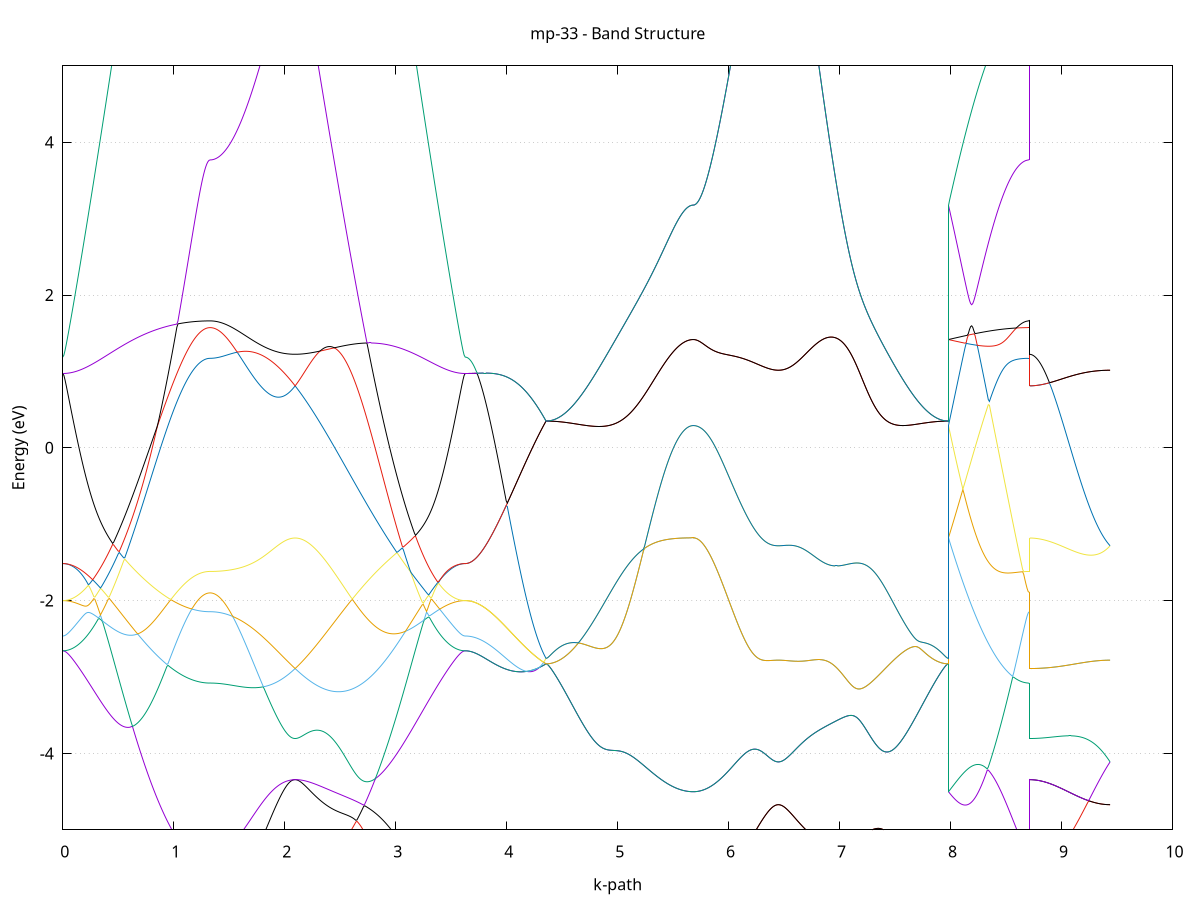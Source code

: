 set title 'mp-33 - Band Structure'
set xlabel 'k-path'
set ylabel 'Energy (eV)'
set grid y
set yrange [-5:5]
set terminal png size 800,600
set output 'mp-33_bands_gnuplot.png'
plot '-' using 1:2 with lines notitle, '-' using 1:2 with lines notitle, '-' using 1:2 with lines notitle, '-' using 1:2 with lines notitle, '-' using 1:2 with lines notitle, '-' using 1:2 with lines notitle, '-' using 1:2 with lines notitle, '-' using 1:2 with lines notitle, '-' using 1:2 with lines notitle, '-' using 1:2 with lines notitle, '-' using 1:2 with lines notitle, '-' using 1:2 with lines notitle, '-' using 1:2 with lines notitle, '-' using 1:2 with lines notitle, '-' using 1:2 with lines notitle, '-' using 1:2 with lines notitle, '-' using 1:2 with lines notitle, '-' using 1:2 with lines notitle, '-' using 1:2 with lines notitle, '-' using 1:2 with lines notitle, '-' using 1:2 with lines notitle, '-' using 1:2 with lines notitle, '-' using 1:2 with lines notitle, '-' using 1:2 with lines notitle
0.000000 -43.629156
0.009980 -43.629056
0.019960 -43.628956
0.029941 -43.628756
0.039921 -43.628456
0.049901 -43.628056
0.059881 -43.627556
0.069861 -43.626956
0.079842 -43.626356
0.089822 -43.625556
0.099802 -43.624756
0.109782 -43.623856
0.119762 -43.622756
0.129743 -43.621656
0.139723 -43.620556
0.149703 -43.619256
0.159683 -43.617856
0.169663 -43.616456
0.179644 -43.614956
0.189624 -43.613256
0.199604 -43.611656
0.209584 -43.609856
0.219564 -43.607956
0.229545 -43.606056
0.239525 -43.603956
0.249505 -43.601856
0.259485 -43.599656
0.269465 -43.597456
0.279445 -43.595056
0.289426 -43.592656
0.299406 -43.590156
0.309386 -43.587556
0.319366 -43.584856
0.329346 -43.582156
0.339327 -43.579356
0.349307 -43.576456
0.359287 -43.573456
0.369267 -43.570456
0.379247 -43.567356
0.389228 -43.564156
0.399208 -43.560856
0.409188 -43.557556
0.419168 -43.554156
0.429148 -43.550656
0.439129 -43.547156
0.449109 -43.543556
0.459089 -43.539956
0.469069 -43.536256
0.479049 -43.532456
0.489030 -43.528556
0.499010 -43.524656
0.508990 -43.520756
0.518970 -43.516656
0.528950 -43.512656
0.538931 -43.508456
0.548911 -43.504256
0.558891 -43.500056
0.568871 -43.495756
0.578851 -43.491456
0.588832 -43.487056
0.598812 -43.482556
0.608792 -43.478056
0.618772 -43.473556
0.628752 -43.468956
0.638732 -43.464356
0.648713 -43.459756
0.658693 -43.455056
0.668673 -43.450256
0.678653 -43.445556
0.688633 -43.440756
0.698614 -43.435856
0.708594 -43.431056
0.718574 -43.426156
0.728554 -43.421156
0.738534 -43.416256
0.748515 -43.411256
0.758495 -43.406256
0.768475 -43.401256
0.778455 -43.396256
0.788435 -43.391156
0.798416 -43.386156
0.808396 -43.381056
0.818376 -43.375956
0.828356 -43.370856
0.838336 -43.365856
0.848317 -43.360756
0.858297 -43.355656
0.868277 -43.350556
0.878257 -43.345456
0.888237 -43.340356
0.898218 -43.335356
0.908198 -43.330256
0.918178 -43.325256
0.928158 -43.320256
0.938138 -43.319556
0.948119 -43.325856
0.958099 -43.331956
0.968079 -43.338056
0.978059 -43.343956
0.988039 -43.349756
0.998020 -43.355356
1.008000 -43.360856
1.017980 -43.366256
1.027960 -43.371556
1.037940 -43.376656
1.047920 -43.381556
1.057901 -43.386356
1.067881 -43.390956
1.077861 -43.395456
1.087841 -43.399856
1.097821 -43.404056
1.107802 -43.408056
1.117782 -43.411856
1.127762 -43.415556
1.137742 -43.419056
1.147722 -43.422456
1.157703 -43.425656
1.167683 -43.428656
1.177663 -43.431456
1.187643 -43.434156
1.197623 -43.436656
1.207604 -43.438956
1.217584 -43.441056
1.227564 -43.442956
1.237544 -43.444756
1.247524 -43.446356
1.257505 -43.447756
1.267485 -43.448956
1.277465 -43.449956
1.287445 -43.450756
1.297425 -43.451456
1.307406 -43.451956
1.317386 -43.452156
1.327366 -43.452256
1.327366 -43.452256
1.337319 -43.452256
1.347271 -43.452156
1.357224 -43.451956
1.367177 -43.451756
1.377129 -43.451356
1.387082 -43.451056
1.397035 -43.450556
1.406987 -43.450056
1.416940 -43.449456
1.426893 -43.448756
1.436845 -43.447956
1.446798 -43.447156
1.456751 -43.446356
1.466703 -43.445356
1.476656 -43.444356
1.486609 -43.443256
1.496561 -43.442156
1.506514 -43.440856
1.516467 -43.439656
1.526419 -43.438256
1.536372 -43.436856
1.546325 -43.435356
1.556277 -43.433856
1.566230 -43.432256
1.576182 -43.430656
1.586135 -43.428856
1.596088 -43.427156
1.606040 -43.425356
1.615993 -43.423456
1.625946 -43.421456
1.635898 -43.419456
1.645851 -43.417456
1.655804 -43.415356
1.665756 -43.413256
1.675709 -43.411056
1.685662 -43.408856
1.695614 -43.406556
1.705567 -43.404256
1.715520 -43.401856
1.725472 -43.399456
1.735425 -43.397056
1.745378 -43.394656
1.755330 -43.392156
1.765283 -43.389656
1.775236 -43.387156
1.785188 -43.384556
1.795141 -43.382056
1.805094 -43.379456
1.815046 -43.376956
1.824999 -43.374356
1.834952 -43.371756
1.844904 -43.369256
1.854857 -43.366756
1.864810 -43.364256
1.874762 -43.361756
1.884715 -43.359256
1.894668 -43.356856
1.904620 -43.354556
1.914573 -43.352256
1.924526 -43.350056
1.934478 -43.347856
1.944431 -43.345856
1.954384 -43.343856
1.964336 -43.342056
1.974289 -43.340256
1.984242 -43.338656
1.994194 -43.337156
2.004147 -43.335856
2.014100 -43.334656
2.024052 -43.333656
2.034005 -43.332756
2.043958 -43.331956
2.053910 -43.331356
2.063863 -43.330856
2.073816 -43.330556
2.083768 -43.330456
2.093721 -43.330356
2.093721 -43.330356
2.103674 -43.330456
2.113626 -43.330556
2.123579 -43.330756
2.133532 -43.331156
2.143484 -43.331456
2.153437 -43.331956
2.163389 -43.332356
2.173342 -43.332856
2.183295 -43.333356
2.193248 -43.333756
2.203200 -43.334256
2.213153 -43.334656
2.223105 -43.335056
2.233058 -43.335356
2.243011 -43.335656
2.252963 -43.335856
2.262916 -43.336056
2.272869 -43.336056
2.282821 -43.336056
2.292774 -43.335856
2.302727 -43.335656
2.312679 -43.335256
2.322632 -43.334756
2.332585 -43.334156
2.342537 -43.333456
2.352490 -43.332656
2.362443 -43.331656
2.372395 -43.330556
2.382348 -43.329356
2.392301 -43.327956
2.402253 -43.326356
2.412206 -43.324756
2.422159 -43.322956
2.432111 -43.320956
2.442064 -43.318856
2.452017 -43.316556
2.461969 -43.314156
2.471922 -43.311556
2.481875 -43.308856
2.491827 -43.305956
2.501780 -43.302956
2.511733 -43.299756
2.521685 -43.296456
2.531638 -43.292956
2.541591 -43.289356
2.551543 -43.285556
2.561496 -43.281656
2.571449 -43.277556
2.581401 -43.273256
2.591354 -43.268856
2.601307 -43.264356
2.611259 -43.265956
2.621212 -43.271456
2.631165 -43.276956
2.641117 -43.282456
2.651070 -43.287956
2.661023 -43.293456
2.670975 -43.298856
2.680928 -43.304356
2.690881 -43.309856
2.700833 -43.315256
2.710786 -43.320756
2.720739 -43.326156
2.730691 -43.331656
2.740644 -43.337056
2.750597 -43.342456
2.760549 -43.347856
2.770502 -43.353156
2.780455 -43.358556
2.790407 -43.363856
2.800360 -43.369156
2.810313 -43.374456
2.820265 -43.379756
2.830218 -43.385056
2.840171 -43.390256
2.850123 -43.395456
2.860076 -43.400556
2.870029 -43.405756
2.879981 -43.410856
2.889934 -43.415956
2.899887 -43.420956
2.909839 -43.425956
2.919792 -43.430956
2.929745 -43.435856
2.939697 -43.440756
2.949650 -43.445656
2.959603 -43.450456
2.969555 -43.455256
2.979508 -43.459956
2.989461 -43.464656
2.999413 -43.469356
3.009366 -43.473956
3.019319 -43.478456
3.029271 -43.482956
3.039224 -43.487456
3.049177 -43.491856
3.059129 -43.496156
3.069082 -43.500456
3.079035 -43.504756
3.088987 -43.508956
3.098940 -43.513056
3.108893 -43.517156
3.118845 -43.521156
3.128798 -43.525156
3.138751 -43.528956
3.148703 -43.532856
3.158656 -43.536656
3.168609 -43.540356
3.178561 -43.543956
3.188514 -43.547556
3.198467 -43.551056
3.208419 -43.554556
3.218372 -43.557856
3.228325 -43.561256
3.238277 -43.564456
3.248230 -43.567656
3.258183 -43.570756
3.268135 -43.573756
3.278088 -43.576656
3.288041 -43.579556
3.297993 -43.582356
3.307946 -43.585056
3.317899 -43.587756
3.327851 -43.590356
3.337804 -43.592856
3.347757 -43.595256
3.357709 -43.597556
3.367662 -43.599856
3.377615 -43.602056
3.387567 -43.604156
3.397520 -43.606156
3.407473 -43.608056
3.417425 -43.609956
3.427378 -43.611656
3.437331 -43.613356
3.447283 -43.614956
3.457236 -43.616556
3.467189 -43.617956
3.477141 -43.619256
3.487094 -43.620556
3.497047 -43.621756
3.506999 -43.622856
3.516952 -43.623856
3.526905 -43.624756
3.536857 -43.625556
3.546810 -43.626356
3.556763 -43.626956
3.566715 -43.627556
3.576668 -43.628056
3.586621 -43.628456
3.596573 -43.628756
3.606526 -43.628956
3.616479 -43.629056
3.626431 -43.629156
3.626431 -43.629156
3.636407 -43.629056
3.646383 -43.628656
3.656359 -43.628156
3.666335 -43.627356
3.676311 -43.626256
3.686287 -43.625056
3.696263 -43.623556
3.706239 -43.621756
3.716215 -43.619856
3.726191 -43.617656
3.736167 -43.615256
3.746143 -43.612656
3.756119 -43.609756
3.766095 -43.606756
3.776071 -43.603456
3.786047 -43.599956
3.796023 -43.596156
3.805998 -43.592256
3.815974 -43.588056
3.825950 -43.583656
3.835926 -43.579056
3.845902 -43.574256
3.855878 -43.569256
3.865854 -43.564056
3.875830 -43.558656
3.885806 -43.552956
3.895782 -43.547156
3.905758 -43.541156
3.915734 -43.534956
3.925710 -43.528456
3.935686 -43.521856
3.945662 -43.515056
3.955638 -43.508156
3.965614 -43.500956
3.975590 -43.493656
3.985566 -43.486056
3.995542 -43.478456
4.005518 -43.470556
4.015494 -43.462556
4.025470 -43.454356
4.035446 -43.445956
4.045421 -43.437456
4.055397 -43.428856
4.065373 -43.419956
4.075349 -43.411056
4.085325 -43.401956
4.095301 -43.392656
4.105277 -43.383356
4.115253 -43.373856
4.125229 -43.364156
4.135205 -43.354456
4.145181 -43.344556
4.155157 -43.334556
4.165133 -43.324456
4.175109 -43.314256
4.185085 -43.303956
4.195061 -43.293556
4.205037 -43.283056
4.215013 -43.272456
4.224989 -43.261756
4.234965 -43.251056
4.244941 -43.240256
4.254917 -43.229356
4.264893 -43.218356
4.274869 -43.207356
4.284844 -43.196256
4.294820 -43.185156
4.304796 -43.174056
4.314772 -43.162856
4.324748 -43.151556
4.334724 -43.140356
4.344700 -43.129056
4.354676 -43.117756
4.354676 -43.117756
4.364656 -43.117756
4.374637 -43.117756
4.384617 -43.117856
4.394597 -43.118056
4.404577 -43.118156
4.414557 -43.118356
4.424538 -43.118656
4.434518 -43.118956
4.444498 -43.119256
4.454478 -43.119656
4.464458 -43.120056
4.474439 -43.120456
4.484419 -43.120956
4.494399 -43.121556
4.504379 -43.122156
4.514359 -43.122756
4.524339 -43.123456
4.534320 -43.124256
4.544300 -43.125056
4.554280 -43.125956
4.564260 -43.126856
4.574240 -43.127856
4.584221 -43.128856
4.594201 -43.129956
4.604181 -43.131156
4.614161 -43.132456
4.624141 -43.133756
4.634122 -43.135156
4.644102 -43.136656
4.654082 -43.138256
4.664062 -43.139856
4.674042 -43.141656
4.684023 -43.143456
4.694003 -43.145456
4.703983 -43.147456
4.713963 -43.149556
4.723943 -43.151756
4.733924 -43.154156
4.743904 -43.156556
4.753884 -43.159156
4.763864 -43.161756
4.773844 -43.164556
4.783825 -43.167456
4.793805 -43.170456
4.803785 -43.173556
4.813765 -43.176856
4.823745 -43.180156
4.833726 -43.183656
4.843706 -43.187256
4.853686 -43.190956
4.863666 -43.194756
4.873646 -43.198756
4.883627 -43.202856
4.893607 -43.207056
4.903587 -43.211356
4.913567 -43.215756
4.923547 -43.220256
4.933528 -43.224856
4.943508 -43.229556
4.953488 -43.234456
4.963468 -43.239356
4.973448 -43.244356
4.983429 -43.249456
4.993409 -43.254556
5.003389 -43.259856
5.013369 -43.265156
5.023349 -43.270556
5.033329 -43.275956
5.043310 -43.281556
5.053290 -43.287056
5.063270 -43.292656
5.073250 -43.298356
5.083230 -43.303956
5.093211 -43.309656
5.103191 -43.315456
5.113171 -43.321156
5.123151 -43.326956
5.133131 -43.332756
5.143112 -43.338456
5.153092 -43.344256
5.163072 -43.349956
5.173052 -43.355756
5.183032 -43.361456
5.193013 -43.367156
5.202993 -43.372856
5.212973 -43.378456
5.222953 -43.384056
5.232933 -43.389556
5.242914 -43.395056
5.252894 -43.400456
5.262874 -43.405856
5.272854 -43.411156
5.282834 -43.416456
5.292815 -43.421556
5.302795 -43.426656
5.312775 -43.431656
5.322755 -43.436656
5.332735 -43.441456
5.342716 -43.446156
5.352696 -43.450856
5.362676 -43.455356
5.372656 -43.459856
5.382636 -43.464156
5.392616 -43.468356
5.402597 -43.472456
5.412577 -43.476456
5.422557 -43.480356
5.432537 -43.484056
5.442517 -43.487756
5.452498 -43.491256
5.462478 -43.494556
5.472458 -43.497856
5.482438 -43.500956
5.492418 -43.503856
5.502399 -43.506656
5.512379 -43.509356
5.522359 -43.511956
5.532339 -43.514256
5.542319 -43.516556
5.552300 -43.518656
5.562280 -43.520556
5.572260 -43.522356
5.582240 -43.524056
5.592220 -43.525556
5.602201 -43.526856
5.612181 -43.528056
5.622161 -43.529056
5.632141 -43.529956
5.642121 -43.530656
5.652102 -43.531156
5.662082 -43.531556
5.672062 -43.531856
5.682042 -43.531956
5.682042 -43.531956
5.691995 -43.531856
5.701947 -43.531756
5.711900 -43.531556
5.721853 -43.531356
5.731805 -43.530956
5.741758 -43.530556
5.751711 -43.530056
5.761663 -43.529556
5.771616 -43.528956
5.781569 -43.528256
5.791521 -43.527456
5.801474 -43.526556
5.811427 -43.525656
5.821379 -43.524656
5.831332 -43.523656
5.841285 -43.522556
5.851237 -43.521356
5.861190 -43.520056
5.871143 -43.518756
5.881095 -43.517356
5.891048 -43.515856
5.901001 -43.514356
5.910953 -43.512756
5.920906 -43.511156
5.930859 -43.509456
5.940811 -43.507656
5.950764 -43.505856
5.960717 -43.503956
5.970669 -43.501956
5.980622 -43.499956
5.990575 -43.497956
6.000527 -43.495856
6.010480 -43.493756
6.020433 -43.491556
6.030385 -43.489256
6.040338 -43.487056
6.050291 -43.484656
6.060243 -43.482356
6.070196 -43.479956
6.080149 -43.477556
6.090101 -43.475056
6.100054 -43.472556
6.110007 -43.470056
6.119959 -43.467556
6.129912 -43.465056
6.139865 -43.462456
6.149817 -43.459856
6.159770 -43.457356
6.169723 -43.454756
6.179675 -43.452156
6.189628 -43.449656
6.199581 -43.447156
6.209533 -43.444556
6.219486 -43.442056
6.229439 -43.439656
6.239391 -43.437256
6.249344 -43.434856
6.259296 -43.432556
6.269249 -43.430256
6.279202 -43.428056
6.289154 -43.425956
6.299107 -43.423956
6.309060 -43.421956
6.319012 -43.420156
6.328965 -43.418456
6.338918 -43.416756
6.348870 -43.415256
6.358823 -43.413956
6.368776 -43.412656
6.378728 -43.411556
6.388681 -43.410656
6.398634 -43.409856
6.408586 -43.409156
6.418539 -43.408656
6.428492 -43.408256
6.438444 -43.408056
6.448397 -43.408056
6.448397 -43.408056
6.458350 -43.408056
6.468302 -43.408256
6.478255 -43.408656
6.488208 -43.409056
6.498160 -43.409656
6.508113 -43.410256
6.518066 -43.410956
6.528018 -43.411856
6.537971 -43.412656
6.547924 -43.413656
6.557876 -43.414656
6.567829 -43.415656
6.577782 -43.416656
6.587734 -43.417656
6.597687 -43.418756
6.607640 -43.419756
6.617592 -43.420756
6.627545 -43.421756
6.637498 -43.422656
6.647450 -43.423556
6.657403 -43.424456
6.667356 -43.425156
6.677308 -43.425956
6.687261 -43.426556
6.697214 -43.427156
6.707166 -43.427556
6.717119 -43.427956
6.727072 -43.428256
6.737024 -43.428456
6.746977 -43.428556
6.756930 -43.428456
6.766882 -43.428356
6.776835 -43.428156
6.786788 -43.427756
6.796740 -43.427256
6.806693 -43.426656
6.816646 -43.425956
6.826598 -43.425156
6.836551 -43.424156
6.846504 -43.423056
6.856456 -43.421856
6.866409 -43.420556
6.876362 -43.419056
6.886314 -43.417456
6.896267 -43.415756
6.906220 -43.413956
6.916172 -43.411956
6.926125 -43.409856
6.936078 -43.407656
6.946030 -43.405356
6.955983 -43.402856
6.965936 -43.400256
6.975888 -43.397556
6.985841 -43.394756
6.995794 -43.391856
7.005746 -43.388856
7.015699 -43.385656
7.025652 -43.382456
7.035604 -43.379056
7.045557 -43.375656
7.055510 -43.372056
7.065462 -43.368456
7.075415 -43.364656
7.085368 -43.360856
7.095320 -43.356956
7.105273 -43.352956
7.115226 -43.348856
7.125178 -43.344756
7.135131 -43.340556
7.145084 -43.336256
7.155036 -43.331856
7.164989 -43.327456
7.174942 -43.323056
7.184894 -43.318556
7.194847 -43.314056
7.204800 -43.309456
7.214752 -43.304856
7.224705 -43.300256
7.234658 -43.295556
7.244610 -43.290956
7.254563 -43.286256
7.264516 -43.281556
7.274468 -43.276956
7.284421 -43.272256
7.294374 -43.267556
7.304326 -43.262956
7.314279 -43.258356
7.324232 -43.253756
7.334184 -43.249156
7.344137 -43.244656
7.354090 -43.240156
7.364042 -43.235756
7.373995 -43.231356
7.383948 -43.227056
7.393900 -43.222856
7.403853 -43.218656
7.413806 -43.214556
7.423758 -43.210456
7.433711 -43.206556
7.443664 -43.202656
7.453616 -43.198856
7.463569 -43.195156
7.473522 -43.191556
7.483474 -43.187956
7.493427 -43.184556
7.503380 -43.181256
7.513332 -43.177956
7.523285 -43.174856
7.533237 -43.171856
7.543190 -43.168856
7.553143 -43.166056
7.563096 -43.163356
7.573048 -43.160656
7.583001 -43.158156
7.592954 -43.155756
7.602906 -43.153356
7.612859 -43.151156
7.622811 -43.148956
7.632764 -43.146956
7.642717 -43.144956
7.652669 -43.143056
7.662622 -43.141356
7.672575 -43.139556
7.682528 -43.137956
7.692480 -43.136456
7.702433 -43.134956
7.712385 -43.133556
7.722338 -43.132256
7.732291 -43.131056
7.742243 -43.129856
7.752196 -43.128756
7.762149 -43.127756
7.772101 -43.126756
7.782054 -43.125856
7.792007 -43.124956
7.801959 -43.124156
7.811912 -43.123456
7.821865 -43.122756
7.831817 -43.122156
7.841770 -43.121556
7.851723 -43.120956
7.861675 -43.120456
7.871628 -43.120056
7.881581 -43.119656
7.891533 -43.119256
7.901486 -43.118956
7.911439 -43.118656
7.921391 -43.118356
7.931344 -43.118156
7.941297 -43.118056
7.951249 -43.117856
7.961202 -43.117756
7.971155 -43.117756
7.981107 -43.117756
7.981107 -43.531956
7.991083 -43.534056
8.001059 -43.536156
8.011035 -43.538156
8.021011 -43.539956
8.030987 -43.541656
8.040963 -43.543256
8.050939 -43.544756
8.060915 -43.546156
8.070891 -43.547356
8.080867 -43.548456
8.090843 -43.549456
8.100819 -43.550356
8.110795 -43.551056
8.120771 -43.551756
8.130747 -43.552156
8.140723 -43.552556
8.150699 -43.552856
8.160675 -43.552956
8.170651 -43.552956
8.180627 -43.552856
8.190603 -43.552556
8.200579 -43.552256
8.210554 -43.551756
8.220530 -43.551156
8.230506 -43.550356
8.240482 -43.549556
8.250458 -43.548556
8.260434 -43.547456
8.270410 -43.546256
8.280386 -43.544956
8.290362 -43.543556
8.300338 -43.542056
8.310314 -43.540356
8.320290 -43.538656
8.330266 -43.536856
8.340242 -43.534856
8.350218 -43.532856
8.360194 -43.530756
8.370170 -43.528456
8.380146 -43.526156
8.390122 -43.523856
8.400098 -43.521356
8.410074 -43.518856
8.420050 -43.516156
8.430026 -43.513556
8.440002 -43.510856
8.449977 -43.508056
8.459953 -43.505256
8.469929 -43.502356
8.479905 -43.499456
8.489881 -43.496556
8.499857 -43.493656
8.509833 -43.490756
8.519809 -43.487856
8.529785 -43.484956
8.539761 -43.482056
8.549737 -43.479256
8.559713 -43.476556
8.569689 -43.473856
8.579665 -43.471256
8.589641 -43.468756
8.599617 -43.466356
8.609593 -43.464156
8.619569 -43.462056
8.629545 -43.460056
8.639521 -43.458356
8.649497 -43.456756
8.659473 -43.455456
8.669449 -43.454356
8.679425 -43.453456
8.689400 -43.452756
8.699376 -43.452456
8.709352 -43.452256
8.709352 -43.330356
8.719328 -43.330356
8.729304 -43.330156
8.739280 -43.330056
8.749256 -43.329756
8.759232 -43.329456
8.769208 -43.328956
8.779184 -43.328456
8.789160 -43.327956
8.799136 -43.327256
8.809112 -43.326556
8.819088 -43.325756
8.829064 -43.324956
8.839040 -43.323956
8.849016 -43.322956
8.858992 -43.321956
8.868968 -43.320756
8.878944 -43.319556
8.888920 -43.318256
8.898896 -43.316856
8.908872 -43.315456
8.918848 -43.313956
8.928823 -43.312356
8.938799 -43.310756
8.948775 -43.308956
8.958751 -43.307256
8.968727 -43.305356
8.978703 -43.303456
8.988679 -43.301556
8.998655 -43.299456
9.008631 -43.297356
9.018607 -43.297356
9.028583 -43.302056
9.038559 -43.306756
9.048535 -43.311356
9.058511 -43.315956
9.068487 -43.320456
9.078463 -43.324756
9.088439 -43.329056
9.098415 -43.333256
9.108391 -43.337356
9.118367 -43.341456
9.128343 -43.345356
9.138319 -43.349156
9.148295 -43.352856
9.158271 -43.356456
9.168246 -43.359956
9.178222 -43.363356
9.188198 -43.366656
9.198174 -43.369756
9.208150 -43.372856
9.218126 -43.375756
9.228102 -43.378556
9.238078 -43.381256
9.248054 -43.383856
9.258030 -43.386256
9.268006 -43.388556
9.277982 -43.390756
9.287958 -43.392856
9.297934 -43.394756
9.307910 -43.396556
9.317886 -43.398256
9.327862 -43.399856
9.337838 -43.401256
9.347814 -43.402556
9.357790 -43.403656
9.367766 -43.404656
9.377742 -43.405556
9.387718 -43.406356
9.397694 -43.406956
9.407669 -43.407356
9.417645 -43.407756
9.427621 -43.407956
9.437597 -43.408056
e
0.000000 -42.776256
0.009980 -42.776356
0.019960 -42.776656
0.029941 -42.777156
0.039921 -42.777756
0.049901 -42.778656
0.059881 -42.779656
0.069861 -42.780856
0.079842 -42.782356
0.089822 -42.783856
0.099802 -42.785656
0.109782 -42.787656
0.119762 -42.789756
0.129743 -42.792156
0.139723 -42.794656
0.149703 -42.797356
0.159683 -42.800156
0.169663 -42.803256
0.179644 -42.806456
0.189624 -42.809856
0.199604 -42.813456
0.209584 -42.817156
0.219564 -42.821056
0.229545 -42.825056
0.239525 -42.829356
0.249505 -42.833656
0.259485 -42.838256
0.269465 -42.842956
0.279445 -42.847756
0.289426 -42.852756
0.299406 -42.857856
0.309386 -42.863156
0.319366 -42.868656
0.329346 -42.874156
0.339327 -42.879856
0.349307 -42.885656
0.359287 -42.891656
0.369267 -42.897756
0.379247 -42.903956
0.389228 -42.910256
0.399208 -42.916656
0.409188 -42.923256
0.419168 -42.929856
0.429148 -42.936656
0.439129 -42.943456
0.449109 -42.950456
0.459089 -42.957456
0.469069 -42.964556
0.479049 -42.971856
0.489030 -42.979156
0.499010 -42.986456
0.508990 -42.993956
0.518970 -43.001456
0.528950 -43.008956
0.538931 -43.016656
0.548911 -43.024356
0.558891 -43.032056
0.568871 -43.039856
0.578851 -43.047656
0.588832 -43.055556
0.598812 -43.063456
0.608792 -43.071356
0.618772 -43.079256
0.628752 -43.087256
0.638732 -43.095256
0.648713 -43.103256
0.658693 -43.111256
0.668673 -43.119156
0.678653 -43.127156
0.688633 -43.135156
0.698614 -43.143156
0.708594 -43.151156
0.718574 -43.159056
0.728554 -43.166956
0.738534 -43.174856
0.748515 -43.182656
0.758495 -43.190456
0.768475 -43.198256
0.778455 -43.205956
0.788435 -43.213656
0.798416 -43.221256
0.808396 -43.228756
0.818376 -43.236256
0.828356 -43.243656
0.838336 -43.251056
0.848317 -43.258256
0.858297 -43.265456
0.868277 -43.272556
0.878257 -43.279556
0.888237 -43.286456
0.898218 -43.293356
0.908198 -43.300056
0.918178 -43.306656
0.928158 -43.313156
0.938138 -43.315256
0.948119 -43.310256
0.958099 -43.305256
0.968079 -43.300356
0.978059 -43.295556
0.988039 -43.290756
0.998020 -43.285956
1.008000 -43.281156
1.017980 -43.276556
1.027960 -43.271856
1.037940 -43.267356
1.047920 -43.262856
1.057901 -43.258456
1.067881 -43.254056
1.077861 -43.249856
1.087841 -43.245656
1.097821 -43.241556
1.107802 -43.237556
1.117782 -43.239856
1.127762 -43.243256
1.137742 -43.246456
1.147722 -43.249556
1.157703 -43.252556
1.167683 -43.255256
1.177663 -43.257856
1.187643 -43.260356
1.197623 -43.262656
1.207604 -43.264756
1.217584 -43.266656
1.227564 -43.268456
1.237544 -43.270056
1.247524 -43.271556
1.257505 -43.272856
1.267485 -43.273956
1.277465 -43.274856
1.287445 -43.275656
1.297425 -43.276256
1.307406 -43.276656
1.317386 -43.276956
1.327366 -43.277056
1.327366 -43.277056
1.337319 -43.276956
1.347271 -43.276856
1.357224 -43.276756
1.367177 -43.276456
1.377129 -43.276156
1.387082 -43.275756
1.397035 -43.275356
1.406987 -43.274856
1.416940 -43.274256
1.426893 -43.273656
1.436845 -43.272956
1.446798 -43.272156
1.456751 -43.271356
1.466703 -43.270456
1.476656 -43.269456
1.486609 -43.268456
1.496561 -43.267356
1.506514 -43.266156
1.516467 -43.264956
1.526419 -43.263656
1.536372 -43.262356
1.546325 -43.260956
1.556277 -43.259456
1.566230 -43.257956
1.576182 -43.256356
1.586135 -43.254756
1.596088 -43.253056
1.606040 -43.251356
1.615993 -43.249556
1.625946 -43.247656
1.635898 -43.245756
1.645851 -43.243856
1.655804 -43.241856
1.665756 -43.239856
1.675709 -43.237756
1.685662 -43.235556
1.695614 -43.233456
1.705567 -43.231256
1.715520 -43.228956
1.725472 -43.226756
1.735425 -43.224456
1.745378 -43.222056
1.755330 -43.219756
1.765283 -43.217356
1.775236 -43.214956
1.785188 -43.212556
1.795141 -43.210156
1.805094 -43.207656
1.815046 -43.205256
1.824999 -43.202856
1.834952 -43.200356
1.844904 -43.197956
1.854857 -43.195556
1.864810 -43.193156
1.874762 -43.190856
1.884715 -43.188556
1.894668 -43.186356
1.904620 -43.184156
1.914573 -43.182056
1.924526 -43.179956
1.934478 -43.178056
1.944431 -43.176156
1.954384 -43.174456
1.964336 -43.172856
1.974289 -43.171456
1.984242 -43.170156
1.994194 -43.169056
2.004147 -43.170156
2.014100 -43.171156
2.024052 -43.171856
2.034005 -43.172356
2.043958 -43.172556
2.053910 -43.172556
2.063863 -43.172256
2.073816 -43.171656
2.083768 -43.170856
2.093721 -43.169756
2.093721 -43.169756
2.103674 -43.171056
2.113626 -43.172556
2.123579 -43.174256
2.133532 -43.176056
2.143484 -43.178056
2.153437 -43.180156
2.163389 -43.182356
2.173342 -43.184656
2.183295 -43.187056
2.193248 -43.189556
2.203200 -43.191956
2.213153 -43.194456
2.223105 -43.196956
2.233058 -43.199456
2.243011 -43.201956
2.252963 -43.204456
2.262916 -43.206856
2.272869 -43.209156
2.282821 -43.211456
2.292774 -43.213656
2.302727 -43.215756
2.312679 -43.217856
2.322632 -43.219756
2.332585 -43.221656
2.342537 -43.223356
2.352490 -43.225056
2.362443 -43.226556
2.372395 -43.227956
2.382348 -43.229256
2.392301 -43.230356
2.402253 -43.231356
2.412206 -43.232256
2.422159 -43.233056
2.432111 -43.233656
2.442064 -43.234156
2.452017 -43.234456
2.461969 -43.234656
2.471922 -43.234656
2.481875 -43.234556
2.491827 -43.234356
2.501780 -43.233956
2.511733 -43.233356
2.521685 -43.232656
2.531638 -43.231856
2.541591 -43.230856
2.551543 -43.233156
2.561496 -43.238556
2.571449 -43.244056
2.581401 -43.249556
2.591354 -43.254956
2.601307 -43.260456
2.611259 -43.259656
2.621212 -43.254856
2.631165 -43.249856
2.641117 -43.244756
2.651070 -43.239556
2.661023 -43.234156
2.670975 -43.228556
2.680928 -43.222956
2.690881 -43.217156
2.700833 -43.211256
2.710786 -43.205256
2.720739 -43.199056
2.730691 -43.192856
2.740644 -43.186456
2.750597 -43.179956
2.760549 -43.173356
2.770502 -43.167756
2.780455 -43.163456
2.790407 -43.158956
2.800360 -43.154356
2.810313 -43.149756
2.820265 -43.144956
2.830218 -43.140056
2.840171 -43.135156
2.850123 -43.130056
2.860076 -43.124956
2.870029 -43.119656
2.879981 -43.114356
2.889934 -43.108956
2.899887 -43.103456
2.909839 -43.097856
2.919792 -43.092256
2.929745 -43.086556
2.939697 -43.080856
2.949650 -43.074956
2.959603 -43.069156
2.969555 -43.063256
2.979508 -43.057256
2.989461 -43.051256
2.999413 -43.045256
3.009366 -43.039156
3.019319 -43.033056
3.029271 -43.026956
3.039224 -43.020756
3.049177 -43.014556
3.059129 -43.008456
3.069082 -43.002256
3.079035 -42.996056
3.088987 -42.989856
3.098940 -42.983756
3.108893 -42.977556
3.118845 -42.971456
3.128798 -42.965256
3.138751 -42.959156
3.148703 -42.953156
3.158656 -42.947056
3.168609 -42.941056
3.178561 -42.935156
3.188514 -42.929156
3.198467 -42.923356
3.208419 -42.917556
3.218372 -42.911756
3.228325 -42.906156
3.238277 -42.900456
3.248230 -42.894956
3.258183 -42.889456
3.268135 -42.884156
3.278088 -42.878856
3.288041 -42.873556
3.297993 -42.868456
3.307946 -42.863456
3.317899 -42.858556
3.327851 -42.853756
3.337804 -42.849056
3.347757 -42.844456
3.357709 -42.839956
3.367662 -42.835656
3.377615 -42.831456
3.387567 -42.827356
3.397520 -42.823356
3.407473 -42.819556
3.417425 -42.815856
3.427378 -42.812356
3.437331 -42.808956
3.447283 -42.805756
3.457236 -42.802656
3.467189 -42.799656
3.477141 -42.796956
3.487094 -42.794356
3.497047 -42.791856
3.506999 -42.789556
3.516952 -42.787456
3.526905 -42.785556
3.536857 -42.783856
3.546810 -42.782256
3.556763 -42.780856
3.566715 -42.779656
3.576668 -42.778656
3.586621 -42.777756
3.596573 -42.777156
3.606526 -42.776656
3.616479 -42.776356
3.626431 -42.776256
3.626431 -42.776256
3.636407 -42.776256
3.646383 -42.776156
3.656359 -42.776156
3.666335 -42.775956
3.676311 -42.775856
3.686287 -42.775656
3.696263 -42.775356
3.706239 -42.775156
3.716215 -42.774756
3.726191 -42.774456
3.736167 -42.774056
3.746143 -42.773656
3.756119 -42.773256
3.766095 -42.772756
3.776071 -42.772156
3.786047 -42.771656
3.796023 -42.771056
3.805998 -42.770456
3.815974 -42.769756
3.825950 -42.769056
3.835926 -42.768356
3.845902 -42.767556
3.855878 -42.766756
3.865854 -42.765956
3.875830 -42.765156
3.885806 -42.764256
3.895782 -42.763356
3.905758 -42.762356
3.915734 -42.761356
3.925710 -42.760356
3.935686 -42.759356
3.945662 -42.758256
3.955638 -42.757156
3.965614 -42.756056
3.975590 -42.754956
3.985566 -42.753756
3.995542 -42.752556
4.005518 -42.751256
4.015494 -42.759256
4.025470 -42.768156
4.035446 -42.777156
4.045421 -42.786256
4.055397 -42.795556
4.065373 -42.805056
4.075349 -42.814556
4.085325 -42.824356
4.095301 -42.834156
4.105277 -42.844156
4.115253 -42.854156
4.125229 -42.864356
4.135205 -42.874656
4.145181 -42.885056
4.155157 -42.895556
4.165133 -42.906156
4.175109 -42.916856
4.185085 -42.927556
4.195061 -42.938456
4.205037 -42.949356
4.215013 -42.960256
4.224989 -42.971356
4.234965 -42.982356
4.244941 -42.993556
4.254917 -43.004756
4.264893 -43.015956
4.274869 -43.027156
4.284844 -43.038456
4.294820 -43.049756
4.304796 -43.061056
4.314772 -43.072356
4.324748 -43.083756
4.334724 -43.095056
4.344700 -43.106356
4.354676 -43.117756
4.354676 -43.117756
4.364656 -43.117756
4.374637 -43.117756
4.384617 -43.117856
4.394597 -43.118056
4.404577 -43.118156
4.414557 -43.118356
4.424538 -43.118656
4.434518 -43.118956
4.444498 -43.119256
4.454478 -43.119656
4.464458 -43.120056
4.474439 -43.120456
4.484419 -43.120956
4.494399 -43.121556
4.504379 -43.122156
4.514359 -43.122756
4.524339 -43.123456
4.534320 -43.124256
4.544300 -43.125056
4.554280 -43.125956
4.564260 -43.126856
4.574240 -43.127856
4.584221 -43.128856
4.594201 -43.129956
4.604181 -43.131156
4.614161 -43.132456
4.624141 -43.133756
4.634122 -43.135156
4.644102 -43.136656
4.654082 -43.138256
4.664062 -43.139856
4.674042 -43.141656
4.684023 -43.143456
4.694003 -43.145456
4.703983 -43.147456
4.713963 -43.149556
4.723943 -43.151756
4.733924 -43.154156
4.743904 -43.156556
4.753884 -43.159156
4.763864 -43.161756
4.773844 -43.164556
4.783825 -43.167456
4.793805 -43.170456
4.803785 -43.173556
4.813765 -43.176856
4.823745 -43.180156
4.833726 -43.183656
4.843706 -43.187256
4.853686 -43.190956
4.863666 -43.194756
4.873646 -43.198756
4.883627 -43.202856
4.893607 -43.207056
4.903587 -43.211356
4.913567 -43.215756
4.923547 -43.220256
4.933528 -43.224856
4.943508 -43.229556
4.953488 -43.234456
4.963468 -43.239356
4.973448 -43.244356
4.983429 -43.249456
4.993409 -43.254556
5.003389 -43.259856
5.013369 -43.265156
5.023349 -43.270556
5.033329 -43.275956
5.043310 -43.281556
5.053290 -43.287056
5.063270 -43.292656
5.073250 -43.298356
5.083230 -43.303956
5.093211 -43.309656
5.103191 -43.315456
5.113171 -43.321156
5.123151 -43.326956
5.133131 -43.332756
5.143112 -43.338456
5.153092 -43.344256
5.163072 -43.349956
5.173052 -43.355756
5.183032 -43.361456
5.193013 -43.367156
5.202993 -43.372856
5.212973 -43.378456
5.222953 -43.384056
5.232933 -43.389556
5.242914 -43.395056
5.252894 -43.400456
5.262874 -43.405856
5.272854 -43.411156
5.282834 -43.416456
5.292815 -43.421556
5.302795 -43.426656
5.312775 -43.431656
5.322755 -43.436656
5.332735 -43.441456
5.342716 -43.446156
5.352696 -43.450856
5.362676 -43.455356
5.372656 -43.459856
5.382636 -43.464156
5.392616 -43.468356
5.402597 -43.472456
5.412577 -43.476456
5.422557 -43.480356
5.432537 -43.484056
5.442517 -43.487756
5.452498 -43.491256
5.462478 -43.494556
5.472458 -43.497856
5.482438 -43.500956
5.492418 -43.503856
5.502399 -43.506656
5.512379 -43.509356
5.522359 -43.511956
5.532339 -43.514256
5.542319 -43.516556
5.552300 -43.518656
5.562280 -43.520556
5.572260 -43.522356
5.582240 -43.524056
5.592220 -43.525556
5.602201 -43.526856
5.612181 -43.528056
5.622161 -43.529056
5.632141 -43.529956
5.642121 -43.530656
5.652102 -43.531156
5.662082 -43.531556
5.672062 -43.531856
5.682042 -43.531956
5.682042 -43.531956
5.691995 -43.531856
5.701947 -43.531756
5.711900 -43.531556
5.721853 -43.531356
5.731805 -43.530956
5.741758 -43.530556
5.751711 -43.530056
5.761663 -43.529556
5.771616 -43.528956
5.781569 -43.528256
5.791521 -43.527456
5.801474 -43.526556
5.811427 -43.525656
5.821379 -43.524656
5.831332 -43.523656
5.841285 -43.522556
5.851237 -43.521356
5.861190 -43.520056
5.871143 -43.518756
5.881095 -43.517356
5.891048 -43.515856
5.901001 -43.514356
5.910953 -43.512756
5.920906 -43.511156
5.930859 -43.509456
5.940811 -43.507656
5.950764 -43.505856
5.960717 -43.503956
5.970669 -43.501956
5.980622 -43.499956
5.990575 -43.497956
6.000527 -43.495856
6.010480 -43.493756
6.020433 -43.491556
6.030385 -43.489256
6.040338 -43.486956
6.050291 -43.484656
6.060243 -43.482356
6.070196 -43.479956
6.080149 -43.477556
6.090101 -43.475056
6.100054 -43.472556
6.110007 -43.470056
6.119959 -43.467556
6.129912 -43.465056
6.139865 -43.462456
6.149817 -43.459856
6.159770 -43.457356
6.169723 -43.454756
6.179675 -43.452156
6.189628 -43.449656
6.199581 -43.447156
6.209533 -43.444556
6.219486 -43.442056
6.229439 -43.439656
6.239391 -43.437256
6.249344 -43.434856
6.259296 -43.432556
6.269249 -43.430256
6.279202 -43.428056
6.289154 -43.425956
6.299107 -43.423956
6.309060 -43.421956
6.319012 -43.420156
6.328965 -43.418456
6.338918 -43.416756
6.348870 -43.415256
6.358823 -43.413956
6.368776 -43.412656
6.378728 -43.411556
6.388681 -43.410656
6.398634 -43.409856
6.408586 -43.409156
6.418539 -43.408656
6.428492 -43.408256
6.438444 -43.408056
6.448397 -43.408056
6.448397 -43.408056
6.458350 -43.408056
6.468302 -43.408256
6.478255 -43.408656
6.488208 -43.409056
6.498160 -43.409656
6.508113 -43.410256
6.518066 -43.410956
6.528018 -43.411856
6.537971 -43.412656
6.547924 -43.413656
6.557876 -43.414656
6.567829 -43.415656
6.577782 -43.416656
6.587734 -43.417656
6.597687 -43.418756
6.607640 -43.419756
6.617592 -43.420756
6.627545 -43.421756
6.637498 -43.422656
6.647450 -43.423556
6.657403 -43.424456
6.667356 -43.425156
6.677308 -43.425956
6.687261 -43.426556
6.697214 -43.427156
6.707166 -43.427556
6.717119 -43.427956
6.727072 -43.428256
6.737024 -43.428456
6.746977 -43.428556
6.756930 -43.428456
6.766882 -43.428356
6.776835 -43.428156
6.786788 -43.427756
6.796740 -43.427256
6.806693 -43.426656
6.816646 -43.425956
6.826598 -43.425156
6.836551 -43.424156
6.846504 -43.423056
6.856456 -43.421856
6.866409 -43.420556
6.876362 -43.419056
6.886314 -43.417456
6.896267 -43.415756
6.906220 -43.413956
6.916172 -43.411956
6.926125 -43.409856
6.936078 -43.407656
6.946030 -43.405356
6.955983 -43.402856
6.965936 -43.400256
6.975888 -43.397556
6.985841 -43.394756
6.995794 -43.391856
7.005746 -43.388856
7.015699 -43.385656
7.025652 -43.382456
7.035604 -43.379056
7.045557 -43.375656
7.055510 -43.372056
7.065462 -43.368456
7.075415 -43.364656
7.085368 -43.360856
7.095320 -43.356956
7.105273 -43.352956
7.115226 -43.348856
7.125178 -43.344756
7.135131 -43.340456
7.145084 -43.336256
7.155036 -43.331856
7.164989 -43.327456
7.174942 -43.323056
7.184894 -43.318556
7.194847 -43.314056
7.204800 -43.309456
7.214752 -43.304856
7.224705 -43.300256
7.234658 -43.295556
7.244610 -43.290956
7.254563 -43.286256
7.264516 -43.281556
7.274468 -43.276956
7.284421 -43.272256
7.294374 -43.267556
7.304326 -43.262956
7.314279 -43.258356
7.324232 -43.253756
7.334184 -43.249156
7.344137 -43.244656
7.354090 -43.240156
7.364042 -43.235756
7.373995 -43.231356
7.383948 -43.227056
7.393900 -43.222856
7.403853 -43.218656
7.413806 -43.214556
7.423758 -43.210456
7.433711 -43.206556
7.443664 -43.202656
7.453616 -43.198856
7.463569 -43.195156
7.473522 -43.191556
7.483474 -43.187956
7.493427 -43.184556
7.503380 -43.181256
7.513332 -43.177956
7.523285 -43.174856
7.533237 -43.171856
7.543190 -43.168856
7.553143 -43.166056
7.563096 -43.163356
7.573048 -43.160656
7.583001 -43.158156
7.592954 -43.155756
7.602906 -43.153356
7.612859 -43.151156
7.622811 -43.148956
7.632764 -43.146956
7.642717 -43.144956
7.652669 -43.143056
7.662622 -43.141256
7.672575 -43.139556
7.682528 -43.137956
7.692480 -43.136456
7.702433 -43.134956
7.712385 -43.133556
7.722338 -43.132256
7.732291 -43.131056
7.742243 -43.129856
7.752196 -43.128756
7.762149 -43.127756
7.772101 -43.126756
7.782054 -43.125856
7.792007 -43.124956
7.801959 -43.124156
7.811912 -43.123456
7.821865 -43.122756
7.831817 -43.122156
7.841770 -43.121556
7.851723 -43.120956
7.861675 -43.120456
7.871628 -43.120056
7.881581 -43.119656
7.891533 -43.119256
7.901486 -43.118956
7.911439 -43.118656
7.921391 -43.118356
7.931344 -43.118156
7.941297 -43.118056
7.951249 -43.117856
7.961202 -43.117756
7.971155 -43.117756
7.981107 -43.117756
7.981107 -43.531956
7.991083 -43.529656
8.001059 -43.527156
8.011035 -43.524656
8.021011 -43.522056
8.030987 -43.519256
8.040963 -43.516456
8.050939 -43.513456
8.060915 -43.510456
8.070891 -43.507256
8.080867 -43.504056
8.090843 -43.500656
8.100819 -43.497256
8.110795 -43.493656
8.120771 -43.490056
8.130747 -43.486356
8.140723 -43.482556
8.150699 -43.478656
8.160675 -43.474756
8.170651 -43.470756
8.180627 -43.466656
8.190603 -43.462456
8.200579 -43.458256
8.210554 -43.453956
8.220530 -43.449556
8.230506 -43.445156
8.240482 -43.440656
8.250458 -43.436156
8.260434 -43.431656
8.270410 -43.427056
8.280386 -43.422456
8.290362 -43.417756
8.300338 -43.413156
8.310314 -43.408456
8.320290 -43.403756
8.330266 -43.398956
8.340242 -43.394256
8.350218 -43.389556
8.360194 -43.384856
8.370170 -43.380156
8.380146 -43.375456
8.390122 -43.370756
8.400098 -43.366156
8.410074 -43.361556
8.420050 -43.356956
8.430026 -43.352456
8.440002 -43.348056
8.449977 -43.343656
8.459953 -43.339256
8.469929 -43.335056
8.479905 -43.330956
8.489881 -43.326856
8.499857 -43.322856
8.509833 -43.319056
8.519809 -43.315356
8.529785 -43.311756
8.539761 -43.308256
8.549737 -43.304956
8.559713 -43.301756
8.569689 -43.298756
8.579665 -43.295856
8.589641 -43.293156
8.599617 -43.290656
8.609593 -43.288356
8.619569 -43.286256
8.629545 -43.284356
8.639521 -43.282656
8.649497 -43.281156
8.659473 -43.279956
8.669449 -43.278856
8.679425 -43.278056
8.689400 -43.277456
8.699376 -43.277156
8.709352 -43.277056
8.709352 -43.169756
8.719328 -43.170056
8.729304 -43.170856
8.739280 -43.172256
8.749256 -43.174056
8.759232 -43.176456
8.769208 -43.179156
8.779184 -43.182356
8.789160 -43.185856
8.799136 -43.189656
8.809112 -43.193656
8.819088 -43.197956
8.829064 -43.202356
8.839040 -43.207056
8.849016 -43.211756
8.858992 -43.216656
8.868968 -43.221556
8.878944 -43.226556
8.888920 -43.231656
8.898896 -43.236756
8.908872 -43.241956
8.918848 -43.247056
8.928823 -43.252156
8.938799 -43.257356
8.948775 -43.262456
8.958751 -43.267556
8.968727 -43.272656
8.978703 -43.277656
8.988679 -43.282656
8.998655 -43.287656
9.008631 -43.292456
9.018607 -43.297356
9.028583 -43.302056
9.038559 -43.306756
9.048535 -43.311356
9.058511 -43.315956
9.068487 -43.320456
9.078463 -43.324756
9.088439 -43.329056
9.098415 -43.333256
9.108391 -43.337356
9.118367 -43.341456
9.128343 -43.345356
9.138319 -43.349156
9.148295 -43.352856
9.158271 -43.356456
9.168246 -43.359956
9.178222 -43.363356
9.188198 -43.366656
9.198174 -43.369756
9.208150 -43.372856
9.218126 -43.375756
9.228102 -43.378556
9.238078 -43.381256
9.248054 -43.383856
9.258030 -43.386256
9.268006 -43.388556
9.277982 -43.390756
9.287958 -43.392856
9.297934 -43.394756
9.307910 -43.396556
9.317886 -43.398256
9.327862 -43.399856
9.337838 -43.401256
9.347814 -43.402556
9.357790 -43.403656
9.367766 -43.404656
9.377742 -43.405556
9.387718 -43.406356
9.397694 -43.406956
9.407669 -43.407356
9.417645 -43.407756
9.427621 -43.407956
9.437597 -43.408056
e
0.000000 -42.776256
0.009980 -42.776256
0.019960 -42.776356
0.029941 -42.776556
0.039921 -42.776756
0.049901 -42.777056
0.059881 -42.777456
0.069861 -42.777856
0.079842 -42.778356
0.089822 -42.778856
0.099802 -42.779456
0.109782 -42.780156
0.119762 -42.780856
0.129743 -42.781656
0.139723 -42.782556
0.149703 -42.783456
0.159683 -42.784456
0.169663 -42.785456
0.179644 -42.786556
0.189624 -42.787656
0.199604 -42.788856
0.209584 -42.790156
0.219564 -42.791456
0.229545 -42.792856
0.239525 -42.794256
0.249505 -42.795756
0.259485 -42.797256
0.269465 -42.798856
0.279445 -42.800456
0.289426 -42.802056
0.299406 -42.803756
0.309386 -42.805556
0.319366 -42.807356
0.329346 -42.809156
0.339327 -42.811056
0.349307 -42.812956
0.359287 -42.814956
0.369267 -42.816956
0.379247 -42.818956
0.389228 -42.821056
0.399208 -42.823156
0.409188 -42.825256
0.419168 -42.827356
0.429148 -42.829556
0.439129 -42.831756
0.449109 -42.834056
0.459089 -42.836256
0.469069 -42.838556
0.479049 -42.840856
0.489030 -42.843256
0.499010 -42.845556
0.508990 -42.847956
0.518970 -42.850356
0.528950 -42.855056
0.538931 -42.862556
0.548911 -42.870256
0.558891 -42.877856
0.568871 -42.885556
0.578851 -42.893256
0.588832 -42.901056
0.598812 -42.908856
0.608792 -42.916556
0.618772 -42.924356
0.628752 -42.932156
0.638732 -42.939956
0.648713 -42.947756
0.658693 -42.955556
0.668673 -42.963356
0.678653 -42.971056
0.688633 -42.978856
0.698614 -42.986556
0.708594 -42.994156
0.718574 -43.001856
0.728554 -43.009456
0.738534 -43.017056
0.748515 -43.024556
0.758495 -43.032056
0.768475 -43.039456
0.778455 -43.046856
0.788435 -43.054156
0.798416 -43.061356
0.808396 -43.068556
0.818376 -43.075656
0.828356 -43.082656
0.838336 -43.089656
0.848317 -43.096556
0.858297 -43.103256
0.868277 -43.109956
0.878257 -43.116556
0.888237 -43.123056
0.898218 -43.129556
0.908198 -43.135856
0.918178 -43.142056
0.928158 -43.148156
0.938138 -43.154056
0.948119 -43.159956
0.958099 -43.165756
0.968079 -43.171356
0.978059 -43.176856
0.988039 -43.182256
0.998020 -43.187556
1.008000 -43.192656
1.017980 -43.197656
1.027960 -43.202456
1.037940 -43.207256
1.047920 -43.211856
1.057901 -43.216256
1.067881 -43.220556
1.077861 -43.224756
1.087841 -43.228756
1.097821 -43.232556
1.107802 -43.236256
1.117782 -43.233756
1.127762 -43.229956
1.137742 -43.226356
1.147722 -43.222856
1.157703 -43.219456
1.167683 -43.216256
1.177663 -43.213156
1.187643 -43.210156
1.197623 -43.207456
1.207604 -43.204856
1.217584 -43.202356
1.227564 -43.200156
1.237544 -43.198056
1.247524 -43.196256
1.257505 -43.194556
1.267485 -43.193156
1.277465 -43.191956
1.287445 -43.190956
1.297425 -43.190156
1.307406 -43.189556
1.317386 -43.189256
1.327366 -43.189056
1.327366 -43.189056
1.337319 -43.189056
1.347271 -43.188956
1.357224 -43.188756
1.367177 -43.188556
1.377129 -43.188256
1.387082 -43.187856
1.397035 -43.187356
1.406987 -43.186856
1.416940 -43.186256
1.426893 -43.185556
1.436845 -43.184856
1.446798 -43.184056
1.456751 -43.183156
1.466703 -43.182256
1.476656 -43.181256
1.486609 -43.180156
1.496561 -43.178956
1.506514 -43.177756
1.516467 -43.176456
1.526419 -43.175156
1.536372 -43.173756
1.546325 -43.172256
1.556277 -43.170756
1.566230 -43.169056
1.576182 -43.167456
1.586135 -43.165656
1.596088 -43.163856
1.606040 -43.162056
1.615993 -43.160056
1.625946 -43.158056
1.635898 -43.156056
1.645851 -43.153956
1.655804 -43.151756
1.665756 -43.149456
1.675709 -43.147156
1.685662 -43.144856
1.695614 -43.142456
1.705567 -43.139956
1.715520 -43.137456
1.725472 -43.134856
1.735425 -43.132256
1.745378 -43.129556
1.755330 -43.126756
1.765283 -43.123956
1.775236 -43.121156
1.785188 -43.118256
1.795141 -43.115256
1.805094 -43.112656
1.815046 -43.116556
1.824999 -43.120356
1.834952 -43.124156
1.844904 -43.127856
1.854857 -43.131456
1.864810 -43.134956
1.874762 -43.138456
1.884715 -43.141856
1.894668 -43.145056
1.904620 -43.148156
1.914573 -43.151156
1.924526 -43.154056
1.934478 -43.156756
1.944431 -43.159256
1.954384 -43.161556
1.964336 -43.163756
1.974289 -43.165656
1.984242 -43.167356
1.994194 -43.168856
2.004147 -43.168156
2.014100 -43.167356
2.024052 -43.166856
2.034005 -43.166556
2.043958 -43.166556
2.053910 -43.166756
2.063863 -43.167156
2.073816 -43.167756
2.083768 -43.168656
2.093721 -43.169756
2.093721 -43.169756
2.103674 -43.168456
2.113626 -43.166856
2.123579 -43.165056
2.133532 -43.163156
2.143484 -43.160956
2.153437 -43.158556
2.163389 -43.156056
2.173342 -43.153356
2.183295 -43.150456
2.193248 -43.147456
2.203200 -43.144356
2.213153 -43.141156
2.223105 -43.137756
2.233058 -43.134356
2.243011 -43.130856
2.252963 -43.127156
2.262916 -43.123456
2.272869 -43.119656
2.282821 -43.115856
2.292774 -43.111956
2.302727 -43.107956
2.312679 -43.107156
2.322632 -43.112056
2.332585 -43.117056
2.342537 -43.122156
2.352490 -43.127156
2.362443 -43.132256
2.372395 -43.137356
2.382348 -43.142556
2.392301 -43.147656
2.402253 -43.152856
2.412206 -43.158056
2.422159 -43.163356
2.432111 -43.168556
2.442064 -43.173856
2.452017 -43.179156
2.461969 -43.184456
2.471922 -43.189856
2.481875 -43.195156
2.491827 -43.200556
2.501780 -43.205956
2.511733 -43.211356
2.521685 -43.216756
2.531638 -43.222256
2.541591 -43.227656
2.551543 -43.229656
2.561496 -43.228356
2.571449 -43.226956
2.581401 -43.225356
2.591354 -43.223556
2.601307 -43.221656
2.611259 -43.219656
2.621212 -43.217456
2.631165 -43.215056
2.641117 -43.212556
2.651070 -43.209956
2.661023 -43.207156
2.670975 -43.204256
2.680928 -43.201156
2.690881 -43.197956
2.700833 -43.194656
2.710786 -43.191156
2.720739 -43.187556
2.730691 -43.183856
2.740644 -43.180056
2.750597 -43.176056
2.760549 -43.171956
2.770502 -43.166656
2.780455 -43.159856
2.790407 -43.152956
2.800360 -43.145956
2.810313 -43.138956
2.820265 -43.131756
2.830218 -43.124556
2.840171 -43.117256
2.850123 -43.109856
2.860076 -43.102456
2.870029 -43.094856
2.879981 -43.087356
2.889934 -43.079756
2.899887 -43.072056
2.909839 -43.064456
2.919792 -43.056656
2.929745 -43.048956
2.939697 -43.041156
2.949650 -43.033456
2.959603 -43.025656
2.969555 -43.017856
2.979508 -43.010056
2.989461 -43.002356
2.999413 -42.994556
3.009366 -42.986856
3.019319 -42.979256
3.029271 -42.971556
3.039224 -42.964056
3.049177 -42.956556
3.059129 -42.949156
3.069082 -42.941756
3.079035 -42.934556
3.088987 -42.927456
3.098940 -42.920456
3.108893 -42.913556
3.118845 -42.906756
3.128798 -42.900256
3.138751 -42.893756
3.148703 -42.887556
3.158656 -42.881456
3.168609 -42.875556
3.178561 -42.869956
3.188514 -42.864456
3.198467 -42.859156
3.208419 -42.854156
3.218372 -42.849356
3.228325 -42.844756
3.238277 -42.840356
3.248230 -42.836156
3.258183 -42.832256
3.268135 -42.828456
3.278088 -42.824956
3.288041 -42.821556
3.297993 -42.818356
3.307946 -42.815356
3.317899 -42.812456
3.327851 -42.809756
3.337804 -42.807256
3.347757 -42.804856
3.357709 -42.802556
3.367662 -42.800456
3.377615 -42.798456
3.387567 -42.796556
3.397520 -42.794756
3.407473 -42.793056
3.417425 -42.791456
3.427378 -42.789956
3.437331 -42.788556
3.447283 -42.787156
3.457236 -42.785956
3.467189 -42.784856
3.477141 -42.783756
3.487094 -42.782756
3.497047 -42.781856
3.506999 -42.780956
3.516952 -42.780256
3.526905 -42.779556
3.536857 -42.778856
3.546810 -42.778356
3.556763 -42.777856
3.566715 -42.777456
3.576668 -42.777056
3.586621 -42.776756
3.596573 -42.776556
3.606526 -42.776356
3.616479 -42.776256
3.626431 -42.776256
3.626431 -42.776256
3.636407 -42.776256
3.646383 -42.776156
3.656359 -42.776056
3.666335 -42.775956
3.676311 -42.775756
3.686287 -42.775556
3.696263 -42.775356
3.706239 -42.775056
3.716215 -42.774756
3.726191 -42.774456
3.736167 -42.774056
3.746143 -42.773656
3.756119 -42.773156
3.766095 -42.772756
3.776071 -42.772156
3.786047 -42.771656
3.796023 -42.771056
3.805998 -42.770456
3.815974 -42.769756
3.825950 -42.769056
3.835926 -42.768356
3.845902 -42.767556
3.855878 -42.766756
3.865854 -42.765956
3.875830 -42.765156
3.885806 -42.764256
3.895782 -42.763356
3.905758 -42.762356
3.915734 -42.761356
3.925710 -42.760356
3.935686 -42.759356
3.945662 -42.758256
3.955638 -42.757156
3.965614 -42.756056
3.975590 -42.754856
3.985566 -42.753756
3.995542 -42.752556
4.005518 -42.751256
4.015494 -42.750056
4.025470 -42.748756
4.035446 -42.747456
4.045421 -42.746156
4.055397 -42.744756
4.065373 -42.743456
4.075349 -42.742056
4.085325 -42.740656
4.095301 -42.739156
4.105277 -42.737756
4.115253 -42.736256
4.125229 -42.734756
4.135205 -42.733256
4.145181 -42.731756
4.155157 -42.730156
4.165133 -42.728656
4.175109 -42.727056
4.185085 -42.725456
4.195061 -42.723856
4.205037 -42.722256
4.215013 -42.720656
4.224989 -42.718956
4.234965 -42.717356
4.244941 -42.715656
4.254917 -42.713956
4.264893 -42.712356
4.274869 -42.710656
4.284844 -42.708956
4.294820 -42.707256
4.304796 -42.705556
4.314772 -42.703856
4.324748 -42.702156
4.334724 -42.700456
4.344700 -42.698756
4.354676 -42.697056
4.354676 -42.697056
4.364656 -42.697056
4.374637 -42.697256
4.384617 -42.697556
4.394597 -42.698056
4.404577 -42.698556
4.414557 -42.699256
4.424538 -42.700056
4.434518 -42.701056
4.444498 -42.702056
4.454478 -42.703256
4.464458 -42.704556
4.474439 -42.705956
4.484419 -42.707456
4.494399 -42.709056
4.504379 -42.710756
4.514359 -42.712556
4.524339 -42.714556
4.534320 -42.716556
4.544300 -42.718656
4.554280 -42.720856
4.564260 -42.723156
4.574240 -42.725456
4.584221 -42.727956
4.594201 -42.730456
4.604181 -42.733056
4.614161 -42.735656
4.624141 -42.738356
4.634122 -42.741056
4.644102 -42.743856
4.654082 -42.746656
4.664062 -42.749556
4.674042 -42.752456
4.684023 -42.755356
4.694003 -42.758256
4.703983 -42.761156
4.713963 -42.764156
4.723943 -42.767056
4.733924 -42.770056
4.743904 -42.772956
4.753884 -42.775856
4.763864 -42.778756
4.773844 -42.781556
4.783825 -42.784456
4.793805 -42.787256
4.803785 -42.789956
4.813765 -42.792656
4.823745 -42.795356
4.833726 -42.797956
4.843706 -42.800456
4.853686 -42.802956
4.863666 -42.805356
4.873646 -42.807656
4.883627 -42.809956
4.893607 -42.812156
4.903587 -42.814256
4.913567 -42.816356
4.923547 -42.818356
4.933528 -42.820256
4.943508 -42.822056
4.953488 -42.823756
4.963468 -42.825456
4.973448 -42.827056
4.983429 -42.828556
4.993409 -42.830056
5.003389 -42.831356
5.013369 -42.832656
5.023349 -42.833856
5.033329 -42.835056
5.043310 -42.836156
5.053290 -42.837156
5.063270 -42.838056
5.073250 -42.838956
5.083230 -42.839756
5.093211 -42.840556
5.103191 -42.841256
5.113171 -42.841856
5.123151 -42.842456
5.133131 -42.843056
5.143112 -42.843556
5.153092 -42.843956
5.163072 -42.844356
5.173052 -42.844756
5.183032 -42.845056
5.193013 -42.845356
5.202993 -42.845556
5.212973 -42.845856
5.222953 -42.845956
5.232933 -42.846156
5.242914 -42.846256
5.252894 -42.846356
5.262874 -42.846456
5.272854 -42.846456
5.282834 -42.846456
5.292815 -42.846456
5.302795 -42.846456
5.312775 -42.846456
5.322755 -42.846356
5.332735 -42.846256
5.342716 -42.846256
5.352696 -42.846156
5.362676 -42.846056
5.372656 -42.845956
5.382636 -42.845756
5.392616 -42.845656
5.402597 -42.845556
5.412577 -42.845456
5.422557 -42.845256
5.432537 -42.845156
5.442517 -42.845356
5.452498 -42.846356
5.462478 -42.847356
5.472458 -42.848256
5.482438 -42.849156
5.492418 -42.849956
5.502399 -42.850756
5.512379 -42.851456
5.522359 -42.852156
5.532339 -42.852856
5.542319 -42.853456
5.552300 -42.854056
5.562280 -42.854656
5.572260 -42.855156
5.582240 -42.855556
5.592220 -42.856056
5.602201 -42.856356
5.612181 -42.856756
5.622161 -42.856956
5.632141 -42.857256
5.642121 -42.857456
5.652102 -42.857556
5.662082 -42.857756
5.672062 -42.857756
5.682042 -42.857756
5.682042 -42.857756
5.691995 -42.858456
5.701947 -42.860156
5.711900 -42.862656
5.721853 -42.865456
5.731805 -42.868556
5.741758 -42.871856
5.751711 -42.875256
5.761663 -42.878756
5.771616 -42.882456
5.781569 -42.886156
5.791521 -42.890056
5.801474 -42.893956
5.811427 -42.897956
5.821379 -42.902056
5.831332 -42.906256
5.841285 -42.910556
5.851237 -42.914856
5.861190 -42.919256
5.871143 -42.923756
5.881095 -42.928256
5.891048 -42.932856
5.901001 -42.937556
5.910953 -42.942356
5.920906 -42.947156
5.930859 -42.951956
5.940811 -42.956956
5.950764 -42.961956
5.960717 -42.966956
5.970669 -42.972056
5.980622 -42.977156
5.990575 -42.982356
6.000527 -42.987556
6.010480 -42.992756
6.020433 -42.998056
6.030385 -43.003356
6.040338 -43.008656
6.050291 -43.013956
6.060243 -43.019356
6.070196 -43.024656
6.080149 -43.030056
6.090101 -43.035456
6.100054 -43.040756
6.110007 -43.046156
6.119959 -43.051456
6.129912 -43.056756
6.139865 -43.062056
6.149817 -43.067256
6.159770 -43.072456
6.169723 -43.077556
6.179675 -43.082656
6.189628 -43.087656
6.199581 -43.092656
6.209533 -43.097456
6.219486 -43.102256
6.229439 -43.106856
6.239391 -43.111456
6.249344 -43.115856
6.259296 -43.120156
6.269249 -43.124356
6.279202 -43.128356
6.289154 -43.132256
6.299107 -43.135956
6.309060 -43.139456
6.319012 -43.142756
6.328965 -43.145856
6.338918 -43.148756
6.348870 -43.151456
6.358823 -43.153956
6.368776 -43.156156
6.378728 -43.158156
6.388681 -43.159856
6.398634 -43.161356
6.408586 -43.162556
6.418539 -43.163456
6.428492 -43.164156
6.438444 -43.164556
6.448397 -43.164656
6.448397 -43.164656
6.458350 -43.164556
6.468302 -43.164156
6.478255 -43.163456
6.488208 -43.162556
6.498160 -43.161456
6.508113 -43.160056
6.518066 -43.158556
6.528018 -43.156756
6.537971 -43.154756
6.547924 -43.152556
6.557876 -43.150156
6.567829 -43.147556
6.577782 -43.144856
6.587734 -43.141956
6.597687 -43.138956
6.607640 -43.135856
6.617592 -43.132556
6.627545 -43.129156
6.637498 -43.125656
6.647450 -43.122056
6.657403 -43.118356
6.667356 -43.114556
6.677308 -43.110756
6.687261 -43.106856
6.697214 -43.102856
6.707166 -43.098756
6.717119 -43.094656
6.727072 -43.090456
6.737024 -43.086256
6.746977 -43.081956
6.756930 -43.077656
6.766882 -43.073356
6.776835 -43.068956
6.786788 -43.064656
6.796740 -43.060256
6.806693 -43.055756
6.816646 -43.051356
6.826598 -43.046856
6.836551 -43.042456
6.846504 -43.037956
6.856456 -43.033456
6.866409 -43.028956
6.876362 -43.024456
6.886314 -43.020056
6.896267 -43.015556
6.906220 -43.011056
6.916172 -43.006656
6.926125 -43.002156
6.936078 -42.997756
6.946030 -42.993356
6.955983 -42.988956
6.965936 -42.984556
6.975888 -42.980256
6.985841 -42.975856
6.995794 -42.971556
7.005746 -42.967356
7.015699 -42.963056
7.025652 -42.958856
7.035604 -42.954656
7.045557 -42.950456
7.055510 -42.946356
7.065462 -42.942256
7.075415 -42.938256
7.085368 -42.934256
7.095320 -42.930256
7.105273 -42.926356
7.115226 -42.922456
7.125178 -42.918556
7.135131 -42.914756
7.145084 -42.911056
7.155036 -42.907356
7.164989 -42.903656
7.174942 -42.900056
7.184894 -42.896456
7.194847 -42.892956
7.204800 -42.889456
7.214752 -42.886056
7.224705 -42.882656
7.234658 -42.879356
7.244610 -42.876056
7.254563 -42.872856
7.264516 -42.869656
7.274468 -42.866456
7.284421 -42.863356
7.294374 -42.860356
7.304326 -42.857256
7.314279 -42.854256
7.324232 -42.851356
7.334184 -42.848356
7.344137 -42.845456
7.354090 -42.842556
7.364042 -42.839756
7.373995 -42.836856
7.383948 -42.834056
7.393900 -42.831156
7.403853 -42.828356
7.413806 -42.825556
7.423758 -42.822656
7.433711 -42.819856
7.443664 -42.817056
7.453616 -42.814156
7.463569 -42.811356
7.473522 -42.808456
7.483474 -42.805556
7.493427 -42.802656
7.503380 -42.799756
7.513332 -42.796856
7.523285 -42.793856
7.533237 -42.790956
7.543190 -42.787956
7.553143 -42.784956
7.563096 -42.781956
7.573048 -42.778956
7.583001 -42.775956
7.592954 -42.772956
7.602906 -42.769956
7.612859 -42.766956
7.622811 -42.763956
7.632764 -42.760956
7.642717 -42.757956
7.652669 -42.755056
7.662622 -42.752156
7.672575 -42.749256
7.682528 -42.746356
7.692480 -42.743556
7.702433 -42.740756
7.712385 -42.738056
7.722338 -42.735356
7.732291 -42.732756
7.742243 -42.730256
7.752196 -42.727756
7.762149 -42.725256
7.772101 -42.722956
7.782054 -42.720656
7.792007 -42.718556
7.801959 -42.716456
7.811912 -42.714456
7.821865 -42.712456
7.831817 -42.710656
7.841770 -42.708956
7.851723 -42.707356
7.861675 -42.705856
7.871628 -42.704456
7.881581 -42.703256
7.891533 -42.702056
7.901486 -42.700956
7.911439 -42.700056
7.921391 -42.699256
7.931344 -42.698556
7.941297 -42.698056
7.951249 -42.697556
7.961202 -42.697256
7.971155 -42.697056
7.981107 -42.697056
7.981107 -42.857756
7.991083 -42.860656
8.001059 -42.863456
8.011035 -42.866256
8.021011 -42.869056
8.030987 -42.871856
8.040963 -42.874656
8.050939 -42.877456
8.060915 -42.880256
8.070891 -42.882956
8.080867 -42.885756
8.090843 -42.888456
8.100819 -42.891156
8.110795 -42.895756
8.120771 -42.900556
8.130747 -42.905456
8.140723 -42.910456
8.150699 -42.915556
8.160675 -42.920756
8.170651 -42.925956
8.180627 -42.931356
8.190603 -42.936756
8.200579 -42.942256
8.210554 -42.947756
8.220530 -42.953456
8.230506 -42.959156
8.240482 -42.964856
8.250458 -42.970656
8.260434 -42.976556
8.270410 -42.982456
8.280386 -42.988356
8.290362 -42.994356
8.300338 -43.000456
8.310314 -43.006456
8.320290 -43.012556
8.330266 -43.018656
8.340242 -43.024856
8.350218 -43.030956
8.360194 -43.037156
8.370170 -43.043256
8.380146 -43.049356
8.390122 -43.055556
8.400098 -43.061656
8.410074 -43.067756
8.420050 -43.073856
8.430026 -43.079856
8.440002 -43.085856
8.449977 -43.091756
8.459953 -43.097656
8.469929 -43.103456
8.479905 -43.109156
8.489881 -43.114756
8.499857 -43.120256
8.509833 -43.125756
8.519809 -43.131056
8.529785 -43.136156
8.539761 -43.141156
8.549737 -43.146056
8.559713 -43.150756
8.569689 -43.155256
8.579665 -43.159556
8.589641 -43.163556
8.599617 -43.167356
8.609593 -43.170956
8.619569 -43.174256
8.629545 -43.177256
8.639521 -43.179956
8.649497 -43.182356
8.659473 -43.184356
8.669449 -43.186056
8.679425 -43.187356
8.689400 -43.188356
8.699376 -43.188956
8.709352 -43.189056
8.709352 -43.169756
8.719328 -43.170056
8.729304 -43.170856
8.739280 -43.172156
8.749256 -43.174056
8.759232 -43.176456
8.769208 -43.179156
8.779184 -43.182356
8.789160 -43.185856
8.799136 -43.189656
8.809112 -43.193656
8.819088 -43.197956
8.829064 -43.202356
8.839040 -43.207056
8.849016 -43.211756
8.858992 -43.216656
8.868968 -43.221556
8.878944 -43.226556
8.888920 -43.231656
8.898896 -43.236756
8.908872 -43.241856
8.918848 -43.247056
8.928823 -43.252156
8.938799 -43.257356
8.948775 -43.262456
8.958751 -43.267556
8.968727 -43.272656
8.978703 -43.277656
8.988679 -43.282656
8.998655 -43.287656
9.008631 -43.292456
9.018607 -43.295256
9.028583 -43.292956
9.038559 -43.290756
9.048535 -43.288356
9.058511 -43.285956
9.068487 -43.283556
9.078463 -43.281056
9.088439 -43.278456
9.098415 -43.275856
9.108391 -43.273156
9.118367 -43.270456
9.128343 -43.267756
9.138319 -43.264856
9.148295 -43.262056
9.158271 -43.259156
9.168246 -43.256156
9.178222 -43.253156
9.188198 -43.250156
9.198174 -43.247056
9.208150 -43.243956
9.218126 -43.240756
9.228102 -43.237556
9.238078 -43.234356
9.248054 -43.231056
9.258030 -43.227756
9.268006 -43.224456
9.277982 -43.221056
9.287958 -43.217756
9.297934 -43.214356
9.307910 -43.210856
9.317886 -43.207456
9.327862 -43.203956
9.337838 -43.200456
9.347814 -43.196956
9.357790 -43.193356
9.367766 -43.189856
9.377742 -43.186256
9.387718 -43.182656
9.397694 -43.179056
9.407669 -43.175456
9.417645 -43.171856
9.427621 -43.168256
9.437597 -43.164656
e
0.000000 -42.616956
0.009980 -42.617056
0.019960 -42.617356
0.029941 -42.617856
0.039921 -42.618556
0.049901 -42.619456
0.059881 -42.620556
0.069861 -42.621856
0.079842 -42.623356
0.089822 -42.624956
0.099802 -42.626856
0.109782 -42.628956
0.119762 -42.631156
0.129743 -42.633656
0.139723 -42.636256
0.149703 -42.639056
0.159683 -42.642056
0.169663 -42.645256
0.179644 -42.648556
0.189624 -42.652156
0.199604 -42.655856
0.209584 -42.659756
0.219564 -42.663756
0.229545 -42.668056
0.239525 -42.672356
0.249505 -42.676956
0.259485 -42.681656
0.269465 -42.686456
0.279445 -42.691556
0.289426 -42.696656
0.299406 -42.701956
0.309386 -42.707456
0.319366 -42.712956
0.329346 -42.718756
0.339327 -42.724556
0.349307 -42.730556
0.359287 -42.736656
0.369267 -42.742856
0.379247 -42.749156
0.389228 -42.755656
0.399208 -42.762156
0.409188 -42.768856
0.419168 -42.775556
0.429148 -42.782356
0.439129 -42.789356
0.449109 -42.796356
0.459089 -42.803456
0.469069 -42.810656
0.479049 -42.817856
0.489030 -42.825156
0.499010 -42.832556
0.508990 -42.839956
0.518970 -42.847456
0.528950 -42.852756
0.538931 -42.855156
0.548911 -42.857556
0.558891 -42.860056
0.568871 -42.862456
0.578851 -42.864956
0.588832 -42.867456
0.598812 -42.869856
0.608792 -42.872356
0.618772 -42.874856
0.628752 -42.877356
0.638732 -42.879756
0.648713 -42.882256
0.658693 -42.884756
0.668673 -42.887256
0.678653 -42.889756
0.688633 -42.892156
0.698614 -42.894656
0.708594 -42.897056
0.718574 -42.899556
0.728554 -42.901956
0.738534 -42.904356
0.748515 -42.906756
0.758495 -42.909156
0.768475 -42.911456
0.778455 -42.913856
0.788435 -42.916156
0.798416 -42.918456
0.808396 -42.920756
0.818376 -42.923056
0.828356 -42.925256
0.838336 -42.927556
0.848317 -42.929656
0.858297 -42.931856
0.868277 -42.933956
0.878257 -42.936156
0.888237 -42.938156
0.898218 -42.940256
0.908198 -42.942256
0.918178 -42.944256
0.928158 -42.946156
0.938138 -42.948056
0.948119 -42.949956
0.958099 -42.951856
0.968079 -42.953656
0.978059 -42.955356
0.988039 -42.957156
0.998020 -42.958756
1.008000 -42.960456
1.017980 -42.962056
1.027960 -42.963556
1.037940 -42.965156
1.047920 -42.966556
1.057901 -42.967956
1.067881 -42.969356
1.077861 -42.970756
1.087841 -42.971956
1.097821 -42.973256
1.107802 -42.974456
1.117782 -42.975556
1.127762 -42.976656
1.137742 -42.977656
1.147722 -42.978656
1.157703 -42.979656
1.167683 -42.980556
1.177663 -42.981356
1.187643 -42.982156
1.197623 -42.982856
1.207604 -42.983556
1.217584 -42.984156
1.227564 -42.984756
1.237544 -42.985256
1.247524 -42.985756
1.257505 -42.986156
1.267485 -42.986556
1.277465 -42.986856
1.287445 -42.987056
1.297425 -42.987256
1.307406 -42.987356
1.317386 -42.987456
1.327366 -42.987456
1.327366 -42.987456
1.337319 -42.987556
1.347271 -42.987756
1.357224 -42.988156
1.367177 -42.988556
1.377129 -42.989156
1.387082 -42.989956
1.397035 -42.990856
1.406987 -42.991856
1.416940 -42.992956
1.426893 -42.994256
1.436845 -42.995656
1.446798 -42.997256
1.456751 -42.998856
1.466703 -43.000656
1.476656 -43.002556
1.486609 -43.004556
1.496561 -43.006756
1.506514 -43.008956
1.516467 -43.011356
1.526419 -43.013856
1.536372 -43.016456
1.546325 -43.019156
1.556277 -43.021956
1.566230 -43.024856
1.576182 -43.027856
1.586135 -43.030856
1.596088 -43.034056
1.606040 -43.037356
1.615993 -43.040656
1.625946 -43.044056
1.635898 -43.047556
1.645851 -43.051056
1.655804 -43.054656
1.665756 -43.058356
1.675709 -43.062056
1.685662 -43.065856
1.695614 -43.069656
1.705567 -43.073456
1.715520 -43.077356
1.725472 -43.081256
1.735425 -43.085156
1.745378 -43.089156
1.755330 -43.093056
1.765283 -43.097056
1.775236 -43.100956
1.785188 -43.104856
1.795141 -43.108856
1.805094 -43.112256
1.815046 -43.109156
1.824999 -43.106056
1.834952 -43.102956
1.844904 -43.099756
1.854857 -43.096456
1.864810 -43.093256
1.874762 -43.089856
1.884715 -43.086456
1.894668 -43.083056
1.904620 -43.079656
1.914573 -43.076156
1.924526 -43.072556
1.934478 -43.068956
1.944431 -43.065356
1.954384 -43.061756
1.964336 -43.058056
1.974289 -43.054356
1.984242 -43.050556
1.994194 -43.046756
2.004147 -43.042956
2.014100 -43.039056
2.024052 -43.035256
2.034005 -43.031256
2.043958 -43.027356
2.053910 -43.023356
2.063863 -43.019356
2.073816 -43.015356
2.083768 -43.011356
2.093721 -43.007256
2.093721 -43.007256
2.103674 -43.011356
2.113626 -43.015556
2.123579 -43.019656
2.133532 -43.023956
2.143484 -43.028256
2.153437 -43.032556
2.163389 -43.036956
2.173342 -43.041356
2.183295 -43.045756
2.193248 -43.050256
2.203200 -43.054756
2.213153 -43.059356
2.223105 -43.063956
2.233058 -43.068656
2.243011 -43.073256
2.252963 -43.078056
2.262916 -43.082756
2.272869 -43.087556
2.282821 -43.092456
2.292774 -43.097256
2.302727 -43.102156
2.312679 -43.103956
2.322632 -43.099956
2.332585 -43.095856
2.342537 -43.091756
2.352490 -43.087556
2.362443 -43.083356
2.372395 -43.079156
2.382348 -43.074856
2.392301 -43.070656
2.402253 -43.066356
2.412206 -43.062056
2.422159 -43.057756
2.432111 -43.053456
2.442064 -43.049156
2.452017 -43.044756
2.461969 -43.040456
2.471922 -43.036056
2.481875 -43.031756
2.491827 -43.027456
2.501780 -43.023056
2.511733 -43.018756
2.521685 -43.014456
2.531638 -43.010056
2.541591 -43.005756
2.551543 -43.001456
2.561496 -42.997156
2.571449 -42.992956
2.581401 -42.988656
2.591354 -42.984356
2.601307 -42.980156
2.611259 -42.975956
2.621212 -42.971756
2.631165 -42.967556
2.641117 -42.963356
2.651070 -42.959256
2.661023 -42.955156
2.670975 -42.951056
2.680928 -42.946956
2.690881 -42.942856
2.700833 -42.938856
2.710786 -42.934856
2.720739 -42.930856
2.730691 -42.926856
2.740644 -42.922956
2.750597 -42.918956
2.760549 -42.915056
2.770502 -42.911256
2.780455 -42.907356
2.790407 -42.903556
2.800360 -42.899756
2.810313 -42.896056
2.820265 -42.892256
2.830218 -42.888556
2.840171 -42.884856
2.850123 -42.881256
2.860076 -42.877556
2.870029 -42.873956
2.879981 -42.870356
2.889934 -42.866856
2.899887 -42.863256
2.909839 -42.859756
2.919792 -42.856256
2.929745 -42.852756
2.939697 -42.849356
2.949650 -42.845856
2.959603 -42.842456
2.969555 -42.839056
2.979508 -42.835556
2.989461 -42.832156
2.999413 -42.828756
3.009366 -42.825456
3.019319 -42.822056
3.029271 -42.818656
3.039224 -42.815256
3.049177 -42.811756
3.059129 -42.808356
3.069082 -42.804956
3.079035 -42.801456
3.088987 -42.797956
3.098940 -42.794356
3.108893 -42.790756
3.118845 -42.787156
3.128798 -42.783456
3.138751 -42.779756
3.148703 -42.775856
3.158656 -42.771956
3.168609 -42.768056
3.178561 -42.763956
3.188514 -42.759856
3.198467 -42.755656
3.208419 -42.751356
3.218372 -42.747056
3.228325 -42.742656
3.238277 -42.738156
3.248230 -42.733556
3.258183 -42.728956
3.268135 -42.724356
3.278088 -42.719656
3.288041 -42.714956
3.297993 -42.710356
3.307946 -42.705656
3.317899 -42.700956
3.327851 -42.696356
3.337804 -42.691856
3.347757 -42.687356
3.357709 -42.682956
3.367662 -42.678556
3.377615 -42.674356
3.387567 -42.670156
3.397520 -42.666156
3.407473 -42.662256
3.417425 -42.658456
3.427378 -42.654756
3.437331 -42.651256
3.447283 -42.647856
3.457236 -42.644656
3.467189 -42.641556
3.477141 -42.638656
3.487094 -42.635956
3.497047 -42.633356
3.506999 -42.630956
3.516952 -42.628756
3.526905 -42.626756
3.536857 -42.624956
3.546810 -42.623256
3.556763 -42.621756
3.566715 -42.620556
3.576668 -42.619456
3.586621 -42.618556
3.596573 -42.617856
3.606526 -42.617356
3.616479 -42.617056
3.626431 -42.616956
3.626431 -42.616956
3.636407 -42.616956
3.646383 -42.617056
3.656359 -42.617156
3.666335 -42.617256
3.676311 -42.617456
3.686287 -42.617656
3.696263 -42.617856
3.706239 -42.618156
3.716215 -42.618456
3.726191 -42.618856
3.736167 -42.619256
3.746143 -42.619656
3.756119 -42.620156
3.766095 -42.620556
3.776071 -42.621156
3.786047 -42.621656
3.796023 -42.622256
3.805998 -42.622956
3.815974 -42.623556
3.825950 -42.626456
3.835926 -42.631656
3.845902 -42.636956
3.855878 -42.642456
3.865854 -42.648256
3.875830 -42.654256
3.885806 -42.660456
3.895782 -42.666956
3.905758 -42.673556
3.915734 -42.680356
3.925710 -42.687456
3.935686 -42.694656
3.945662 -42.702156
3.955638 -42.709756
3.965614 -42.717556
3.975590 -42.725556
3.985566 -42.733756
3.995542 -42.742056
4.005518 -42.750556
4.015494 -42.750056
4.025470 -42.748756
4.035446 -42.747456
4.045421 -42.746156
4.055397 -42.744756
4.065373 -42.743456
4.075349 -42.742056
4.085325 -42.740556
4.095301 -42.739156
4.105277 -42.737756
4.115253 -42.736256
4.125229 -42.734756
4.135205 -42.733256
4.145181 -42.731756
4.155157 -42.730156
4.165133 -42.728556
4.175109 -42.727056
4.185085 -42.725456
4.195061 -42.723856
4.205037 -42.722256
4.215013 -42.720556
4.224989 -42.718956
4.234965 -42.717356
4.244941 -42.715656
4.254917 -42.713956
4.264893 -42.712356
4.274869 -42.710656
4.284844 -42.708956
4.294820 -42.707256
4.304796 -42.705556
4.314772 -42.703856
4.324748 -42.702156
4.334724 -42.700456
4.344700 -42.698756
4.354676 -42.697056
4.354676 -42.697056
4.364656 -42.697056
4.374637 -42.697256
4.384617 -42.697556
4.394597 -42.698056
4.404577 -42.698556
4.414557 -42.699256
4.424538 -42.700056
4.434518 -42.701056
4.444498 -42.702056
4.454478 -42.703256
4.464458 -42.704556
4.474439 -42.705956
4.484419 -42.707456
4.494399 -42.709056
4.504379 -42.710756
4.514359 -42.712556
4.524339 -42.714556
4.534320 -42.716556
4.544300 -42.718656
4.554280 -42.720856
4.564260 -42.723156
4.574240 -42.725456
4.584221 -42.727956
4.594201 -42.730456
4.604181 -42.733056
4.614161 -42.735656
4.624141 -42.738356
4.634122 -42.741056
4.644102 -42.743856
4.654082 -42.746656
4.664062 -42.749556
4.674042 -42.752456
4.684023 -42.755356
4.694003 -42.758256
4.703983 -42.761156
4.713963 -42.764156
4.723943 -42.767056
4.733924 -42.770056
4.743904 -42.772956
4.753884 -42.775856
4.763864 -42.778756
4.773844 -42.781556
4.783825 -42.784456
4.793805 -42.787256
4.803785 -42.789956
4.813765 -42.792656
4.823745 -42.795356
4.833726 -42.797956
4.843706 -42.800456
4.853686 -42.802956
4.863666 -42.805356
4.873646 -42.807656
4.883627 -42.809956
4.893607 -42.812156
4.903587 -42.814256
4.913567 -42.816356
4.923547 -42.818356
4.933528 -42.820256
4.943508 -42.822056
4.953488 -42.823756
4.963468 -42.825456
4.973448 -42.827056
4.983429 -42.828556
4.993409 -42.830056
5.003389 -42.831356
5.013369 -42.832656
5.023349 -42.833856
5.033329 -42.835056
5.043310 -42.836156
5.053290 -42.837156
5.063270 -42.838056
5.073250 -42.838956
5.083230 -42.839756
5.093211 -42.840556
5.103191 -42.841256
5.113171 -42.841856
5.123151 -42.842456
5.133131 -42.843056
5.143112 -42.843556
5.153092 -42.843956
5.163072 -42.844356
5.173052 -42.844756
5.183032 -42.845056
5.193013 -42.845356
5.202993 -42.845556
5.212973 -42.845856
5.222953 -42.845956
5.232933 -42.846156
5.242914 -42.846256
5.252894 -42.846356
5.262874 -42.846456
5.272854 -42.846456
5.282834 -42.846456
5.292815 -42.846456
5.302795 -42.846456
5.312775 -42.846456
5.322755 -42.846356
5.332735 -42.846256
5.342716 -42.846256
5.352696 -42.846156
5.362676 -42.846056
5.372656 -42.845956
5.382636 -42.845756
5.392616 -42.845656
5.402597 -42.845556
5.412577 -42.845456
5.422557 -42.845256
5.432537 -42.845156
5.442517 -42.845356
5.452498 -42.846356
5.462478 -42.847356
5.472458 -42.848256
5.482438 -42.849156
5.492418 -42.849956
5.502399 -42.850756
5.512379 -42.851456
5.522359 -42.852156
5.532339 -42.852856
5.542319 -42.853456
5.552300 -42.854056
5.562280 -42.854656
5.572260 -42.855156
5.582240 -42.855556
5.592220 -42.856056
5.602201 -42.856356
5.612181 -42.856756
5.622161 -42.856956
5.632141 -42.857256
5.642121 -42.857456
5.652102 -42.857556
5.662082 -42.857656
5.672062 -42.857756
5.682042 -42.857756
5.682042 -42.857756
5.691995 -42.858456
5.701947 -42.860156
5.711900 -42.862656
5.721853 -42.865456
5.731805 -42.868556
5.741758 -42.871856
5.751711 -42.875256
5.761663 -42.878756
5.771616 -42.882456
5.781569 -42.886156
5.791521 -42.890056
5.801474 -42.893956
5.811427 -42.897956
5.821379 -42.902056
5.831332 -42.906256
5.841285 -42.910556
5.851237 -42.914856
5.861190 -42.919256
5.871143 -42.923756
5.881095 -42.928256
5.891048 -42.932856
5.901001 -42.937556
5.910953 -42.942356
5.920906 -42.947156
5.930859 -42.951956
5.940811 -42.956956
5.950764 -42.961956
5.960717 -42.966956
5.970669 -42.972056
5.980622 -42.977156
5.990575 -42.982356
6.000527 -42.987556
6.010480 -42.992756
6.020433 -42.998056
6.030385 -43.003356
6.040338 -43.008656
6.050291 -43.013956
6.060243 -43.019356
6.070196 -43.024656
6.080149 -43.030056
6.090101 -43.035456
6.100054 -43.040756
6.110007 -43.046156
6.119959 -43.051456
6.129912 -43.056756
6.139865 -43.062056
6.149817 -43.067256
6.159770 -43.072456
6.169723 -43.077556
6.179675 -43.082656
6.189628 -43.087656
6.199581 -43.092556
6.209533 -43.097456
6.219486 -43.102256
6.229439 -43.106856
6.239391 -43.111456
6.249344 -43.115856
6.259296 -43.120156
6.269249 -43.124356
6.279202 -43.128356
6.289154 -43.132256
6.299107 -43.135956
6.309060 -43.139456
6.319012 -43.142756
6.328965 -43.145856
6.338918 -43.148756
6.348870 -43.151456
6.358823 -43.153956
6.368776 -43.156156
6.378728 -43.158156
6.388681 -43.159856
6.398634 -43.161356
6.408586 -43.162556
6.418539 -43.163456
6.428492 -43.164156
6.438444 -43.164556
6.448397 -43.164656
6.448397 -43.164656
6.458350 -43.164556
6.468302 -43.164156
6.478255 -43.163456
6.488208 -43.162556
6.498160 -43.161456
6.508113 -43.160056
6.518066 -43.158556
6.528018 -43.156756
6.537971 -43.154656
6.547924 -43.152556
6.557876 -43.150156
6.567829 -43.147556
6.577782 -43.144856
6.587734 -43.141956
6.597687 -43.138956
6.607640 -43.135856
6.617592 -43.132556
6.627545 -43.129156
6.637498 -43.125656
6.647450 -43.122056
6.657403 -43.118356
6.667356 -43.114556
6.677308 -43.110756
6.687261 -43.106856
6.697214 -43.102856
6.707166 -43.098756
6.717119 -43.094656
6.727072 -43.090456
6.737024 -43.086256
6.746977 -43.081956
6.756930 -43.077656
6.766882 -43.073356
6.776835 -43.068956
6.786788 -43.064656
6.796740 -43.060256
6.806693 -43.055756
6.816646 -43.051356
6.826598 -43.046856
6.836551 -43.042456
6.846504 -43.037956
6.856456 -43.033456
6.866409 -43.028956
6.876362 -43.024456
6.886314 -43.020056
6.896267 -43.015556
6.906220 -43.011056
6.916172 -43.006656
6.926125 -43.002156
6.936078 -42.997756
6.946030 -42.993356
6.955983 -42.988956
6.965936 -42.984556
6.975888 -42.980256
6.985841 -42.975856
6.995794 -42.971556
7.005746 -42.967256
7.015699 -42.963056
7.025652 -42.958856
7.035604 -42.954656
7.045557 -42.950456
7.055510 -42.946356
7.065462 -42.942256
7.075415 -42.938256
7.085368 -42.934256
7.095320 -42.930256
7.105273 -42.926356
7.115226 -42.922456
7.125178 -42.918556
7.135131 -42.914756
7.145084 -42.911056
7.155036 -42.907356
7.164989 -42.903656
7.174942 -42.900056
7.184894 -42.896456
7.194847 -42.892956
7.204800 -42.889456
7.214752 -42.886056
7.224705 -42.882656
7.234658 -42.879356
7.244610 -42.876056
7.254563 -42.872856
7.264516 -42.869656
7.274468 -42.866456
7.284421 -42.863356
7.294374 -42.860356
7.304326 -42.857256
7.314279 -42.854256
7.324232 -42.851356
7.334184 -42.848356
7.344137 -42.845456
7.354090 -42.842556
7.364042 -42.839756
7.373995 -42.836856
7.383948 -42.834056
7.393900 -42.831156
7.403853 -42.828356
7.413806 -42.825556
7.423758 -42.822656
7.433711 -42.819856
7.443664 -42.817056
7.453616 -42.814156
7.463569 -42.811356
7.473522 -42.808456
7.483474 -42.805556
7.493427 -42.802656
7.503380 -42.799756
7.513332 -42.796856
7.523285 -42.793856
7.533237 -42.790956
7.543190 -42.787956
7.553143 -42.784956
7.563096 -42.781956
7.573048 -42.778956
7.583001 -42.775956
7.592954 -42.772956
7.602906 -42.769956
7.612859 -42.766956
7.622811 -42.763956
7.632764 -42.760956
7.642717 -42.757956
7.652669 -42.755056
7.662622 -42.752156
7.672575 -42.749256
7.682528 -42.746356
7.692480 -42.743556
7.702433 -42.740756
7.712385 -42.738056
7.722338 -42.735356
7.732291 -42.732756
7.742243 -42.730256
7.752196 -42.727756
7.762149 -42.725256
7.772101 -42.722956
7.782054 -42.720656
7.792007 -42.718456
7.801959 -42.716456
7.811912 -42.714356
7.821865 -42.712456
7.831817 -42.710656
7.841770 -42.708956
7.851723 -42.707356
7.861675 -42.705856
7.871628 -42.704456
7.881581 -42.703156
7.891533 -42.702056
7.901486 -42.700956
7.911439 -42.700056
7.921391 -42.699256
7.931344 -42.698556
7.941297 -42.698056
7.951249 -42.697556
7.961202 -42.697256
7.971155 -42.697056
7.981107 -42.697056
7.981107 -42.857756
7.991083 -42.854956
8.001059 -42.852156
8.011035 -42.853356
8.021011 -42.857056
8.030987 -42.860956
8.040963 -42.864856
8.050939 -42.868956
8.060915 -42.873156
8.070891 -42.877456
8.080867 -42.881856
8.090843 -42.886456
8.100819 -42.891056
8.110795 -42.893856
8.120771 -42.896556
8.130747 -42.899256
8.140723 -42.901856
8.150699 -42.904556
8.160675 -42.907156
8.170651 -42.909656
8.180627 -42.912256
8.190603 -42.914756
8.200579 -42.917256
8.210554 -42.919756
8.220530 -42.922156
8.230506 -42.924556
8.240482 -42.926956
8.250458 -42.929356
8.260434 -42.931656
8.270410 -42.933956
8.280386 -42.936156
8.290362 -42.938356
8.300338 -42.940556
8.310314 -42.942656
8.320290 -42.944756
8.330266 -42.946756
8.340242 -42.948856
8.350218 -42.950756
8.360194 -42.952656
8.370170 -42.954556
8.380146 -42.956356
8.390122 -42.958156
8.400098 -42.959956
8.410074 -42.961656
8.420050 -42.963256
8.430026 -42.964856
8.440002 -42.966456
8.449977 -42.967856
8.459953 -42.969356
8.469929 -42.970756
8.479905 -42.972056
8.489881 -42.973356
8.499857 -42.974656
8.509833 -42.975756
8.519809 -42.976956
8.529785 -42.977956
8.539761 -42.978956
8.549737 -42.979956
8.559713 -42.980856
8.569689 -42.981756
8.579665 -42.982556
8.589641 -42.983256
8.599617 -42.983956
8.609593 -42.984556
8.619569 -42.985056
8.629545 -42.985556
8.639521 -42.986056
8.649497 -42.986456
8.659473 -42.986756
8.669449 -42.987056
8.679425 -42.987256
8.689400 -42.987356
8.699376 -42.987456
8.709352 -42.987456
8.709352 -43.007256
8.719328 -43.006956
8.729304 -43.006156
8.739280 -43.004756
8.749256 -43.002856
8.759232 -43.000456
8.769208 -42.997656
8.779184 -42.996156
8.789160 -42.996756
8.799136 -42.997356
8.809112 -42.998156
8.819088 -42.998956
8.829064 -42.999856
8.839040 -43.000856
8.849016 -43.001956
8.858992 -43.003056
8.868968 -43.004256
8.878944 -43.005556
8.888920 -43.006956
8.898896 -43.008356
8.908872 -43.009956
8.918848 -43.011456
8.928823 -43.013156
8.938799 -43.014856
8.948775 -43.016656
8.958751 -43.018556
8.968727 -43.020456
8.978703 -43.022456
8.988679 -43.024556
8.998655 -43.026656
9.008631 -43.028856
9.018607 -43.031156
9.028583 -43.033456
9.038559 -43.035856
9.048535 -43.038256
9.058511 -43.040756
9.068487 -43.043356
9.078463 -43.045956
9.088439 -43.048556
9.098415 -43.051256
9.108391 -43.054056
9.118367 -43.056856
9.128343 -43.059756
9.138319 -43.062656
9.148295 -43.065656
9.158271 -43.068656
9.168246 -43.071656
9.178222 -43.074756
9.188198 -43.077956
9.198174 -43.081056
9.208150 -43.084256
9.218126 -43.087556
9.228102 -43.090856
9.238078 -43.094156
9.248054 -43.097456
9.258030 -43.100856
9.268006 -43.104256
9.277982 -43.107656
9.287958 -43.111156
9.297934 -43.114556
9.307910 -43.118056
9.317886 -43.121556
9.327862 -43.125156
9.337838 -43.128656
9.347814 -43.132256
9.357790 -43.135756
9.367766 -43.139356
9.377742 -43.142956
9.387718 -43.146556
9.397694 -43.150156
9.407669 -43.153856
9.417645 -43.157456
9.427621 -43.161056
9.437597 -43.164656
e
0.000000 -42.616956
0.009980 -42.616956
0.019960 -42.617056
0.029941 -42.617056
0.039921 -42.617156
0.049901 -42.617256
0.059881 -42.617456
0.069861 -42.617556
0.079842 -42.617756
0.089822 -42.618056
0.099802 -42.618256
0.109782 -42.618556
0.119762 -42.618856
0.129743 -42.619156
0.139723 -42.619456
0.149703 -42.619856
0.159683 -42.620256
0.169663 -42.620656
0.179644 -42.621156
0.189624 -42.621556
0.199604 -42.622056
0.209584 -42.622556
0.219564 -42.623156
0.229545 -42.623756
0.239525 -42.624356
0.249505 -42.624956
0.259485 -42.625556
0.269465 -42.626256
0.279445 -42.626956
0.289426 -42.627656
0.299406 -42.628356
0.309386 -42.629156
0.319366 -42.629956
0.329346 -42.630756
0.339327 -42.631556
0.349307 -42.632456
0.359287 -42.633356
0.369267 -42.634256
0.379247 -42.635156
0.389228 -42.636056
0.399208 -42.637056
0.409188 -42.638056
0.419168 -42.639056
0.429148 -42.640056
0.439129 -42.641156
0.449109 -42.642156
0.459089 -42.643256
0.469069 -42.644356
0.479049 -42.645456
0.489030 -42.646556
0.499010 -42.647756
0.508990 -42.648856
0.518970 -42.650056
0.528950 -42.651256
0.538931 -42.652456
0.548911 -42.653656
0.558891 -42.654856
0.568871 -42.656056
0.578851 -42.657356
0.588832 -42.658556
0.598812 -42.659856
0.608792 -42.661056
0.618772 -42.662356
0.628752 -42.663656
0.638732 -42.664956
0.648713 -42.666256
0.658693 -42.667556
0.668673 -42.669556
0.678653 -42.672356
0.688633 -42.675156
0.698614 -42.678056
0.708594 -42.680856
0.718574 -42.683856
0.728554 -42.686756
0.738534 -42.689756
0.748515 -42.692756
0.758495 -42.695756
0.768475 -42.698856
0.778455 -42.701956
0.788435 -42.705056
0.798416 -42.708256
0.808396 -42.711456
0.818376 -42.714656
0.828356 -42.717856
0.838336 -42.721056
0.848317 -42.724356
0.858297 -42.727656
0.868277 -42.730956
0.878257 -42.734256
0.888237 -42.737656
0.898218 -42.740956
0.908198 -42.744356
0.918178 -42.747756
0.928158 -42.751056
0.938138 -42.754456
0.948119 -42.757856
0.958099 -42.761256
0.968079 -42.764656
0.978059 -42.767956
0.988039 -42.771356
0.998020 -42.774756
1.008000 -42.778056
1.017980 -42.781356
1.027960 -42.784656
1.037940 -42.787956
1.047920 -42.791156
1.057901 -42.794356
1.067881 -42.797556
1.077861 -42.800656
1.087841 -42.803756
1.097821 -42.806756
1.107802 -42.809756
1.117782 -42.812656
1.127762 -42.815456
1.137742 -42.818156
1.147722 -42.820856
1.157703 -42.823456
1.167683 -42.825856
1.177663 -42.828256
1.187643 -42.830556
1.197623 -42.832656
1.207604 -42.834656
1.217584 -42.836556
1.227564 -42.838256
1.237544 -42.839856
1.247524 -42.841356
1.257505 -42.842656
1.267485 -42.843756
1.277465 -42.844756
1.287445 -42.845556
1.297425 -42.846156
1.307406 -42.846656
1.317386 -42.846856
1.327366 -42.846956
1.327366 -42.846956
1.337319 -42.847056
1.347271 -42.847056
1.357224 -42.847256
1.367177 -42.847456
1.377129 -42.847656
1.387082 -42.847956
1.397035 -42.848356
1.406987 -42.848756
1.416940 -42.849156
1.426893 -42.849656
1.436845 -42.850256
1.446798 -42.850856
1.456751 -42.851556
1.466703 -42.852356
1.476656 -42.853156
1.486609 -42.853956
1.496561 -42.854856
1.506514 -42.855756
1.516467 -42.856856
1.526419 -42.857856
1.536372 -42.858956
1.546325 -42.860156
1.556277 -42.861356
1.566230 -42.862656
1.576182 -42.864056
1.586135 -42.865356
1.596088 -42.866856
1.606040 -42.868356
1.615993 -42.869856
1.625946 -42.871456
1.635898 -42.873156
1.645851 -42.874856
1.655804 -42.876656
1.665756 -42.878456
1.675709 -42.880356
1.685662 -42.882256
1.695614 -42.884256
1.705567 -42.886356
1.715520 -42.888456
1.725472 -42.890556
1.735425 -42.892756
1.745378 -42.895056
1.755330 -42.897356
1.765283 -42.899756
1.775236 -42.902156
1.785188 -42.904656
1.795141 -42.907156
1.805094 -42.909756
1.815046 -42.912356
1.824999 -42.915056
1.834952 -42.917856
1.844904 -42.920656
1.854857 -42.923456
1.864810 -42.926356
1.874762 -42.929356
1.884715 -42.932356
1.894668 -42.935956
1.904620 -42.940856
1.914573 -42.945656
1.924526 -42.950256
1.934478 -42.954856
1.944431 -42.959156
1.954384 -42.963356
1.964336 -42.967356
1.974289 -42.971056
1.984242 -42.974656
1.994194 -42.977956
2.004147 -42.980956
2.014100 -42.983656
2.024052 -42.986156
2.034005 -42.988256
2.043958 -42.990056
2.053910 -42.991556
2.063863 -42.995256
2.073816 -42.999256
2.083768 -43.003256
2.093721 -43.007256
2.093721 -43.007256
2.103674 -43.003156
2.113626 -42.999056
2.123579 -42.994956
2.133532 -42.991756
2.143484 -42.990456
2.153437 -42.988856
2.163389 -42.987056
2.173342 -42.985056
2.183295 -42.982956
2.193248 -42.980556
2.203200 -42.977956
2.213153 -42.975256
2.223105 -42.972456
2.233058 -42.969456
2.243011 -42.966356
2.252963 -42.963156
2.262916 -42.959856
2.272869 -42.956556
2.282821 -42.953056
2.292774 -42.949456
2.302727 -42.945856
2.312679 -42.942256
2.322632 -42.938556
2.332585 -42.934756
2.342537 -42.930956
2.352490 -42.927056
2.362443 -42.923156
2.372395 -42.919256
2.382348 -42.915256
2.392301 -42.911356
2.402253 -42.907356
2.412206 -42.903356
2.422159 -42.899256
2.432111 -42.895256
2.442064 -42.891156
2.452017 -42.887156
2.461969 -42.883056
2.471922 -42.878956
2.481875 -42.874956
2.491827 -42.870856
2.501780 -42.866756
2.511733 -42.862756
2.521685 -42.858656
2.531638 -42.854556
2.541591 -42.850556
2.551543 -42.846556
2.561496 -42.842456
2.571449 -42.838456
2.581401 -42.834456
2.591354 -42.830456
2.601307 -42.826556
2.611259 -42.822556
2.621212 -42.818656
2.631165 -42.814756
2.641117 -42.810856
2.651070 -42.807056
2.661023 -42.803156
2.670975 -42.799356
2.680928 -42.795556
2.690881 -42.791756
2.700833 -42.788056
2.710786 -42.784356
2.720739 -42.780656
2.730691 -42.777056
2.740644 -42.773356
2.750597 -42.769756
2.760549 -42.766256
2.770502 -42.762756
2.780455 -42.759256
2.790407 -42.755756
2.800360 -42.752356
2.810313 -42.748956
2.820265 -42.745556
2.830218 -42.742256
2.840171 -42.738956
2.850123 -42.735756
2.860076 -42.732556
2.870029 -42.729356
2.879981 -42.726256
2.889934 -42.723156
2.899887 -42.720056
2.909839 -42.717056
2.919792 -42.714056
2.929745 -42.711156
2.939697 -42.708256
2.949650 -42.705456
2.959603 -42.702656
2.969555 -42.699856
2.979508 -42.697156
2.989461 -42.694456
2.999413 -42.691856
3.009366 -42.689256
3.019319 -42.686756
3.029271 -42.684256
3.039224 -42.681756
3.049177 -42.679356
3.059129 -42.676956
3.069082 -42.674656
3.079035 -42.672456
3.088987 -42.670156
3.098940 -42.668056
3.108893 -42.665856
3.118845 -42.663856
3.128798 -42.661756
3.138751 -42.659756
3.148703 -42.657856
3.158656 -42.655956
3.168609 -42.654156
3.178561 -42.652356
3.188514 -42.650556
3.198467 -42.648856
3.208419 -42.647256
3.218372 -42.645556
3.228325 -42.644056
3.238277 -42.642556
3.248230 -42.641056
3.258183 -42.639656
3.268135 -42.638256
3.278088 -42.636956
3.288041 -42.635656
3.297993 -42.634456
3.307946 -42.633256
3.317899 -42.632156
3.327851 -42.631056
3.337804 -42.630056
3.347757 -42.629056
3.357709 -42.628156
3.367662 -42.627256
3.377615 -42.626356
3.387567 -42.625556
3.397520 -42.624756
3.407473 -42.624056
3.417425 -42.623356
3.427378 -42.622656
3.437331 -42.622056
3.447283 -42.621556
3.457236 -42.620956
3.467189 -42.620556
3.477141 -42.620056
3.487094 -42.619656
3.497047 -42.619256
3.506999 -42.618856
3.516952 -42.618556
3.526905 -42.618256
3.536857 -42.618056
3.546810 -42.617756
3.556763 -42.617556
3.566715 -42.617456
3.576668 -42.617256
3.586621 -42.617156
3.596573 -42.617056
3.606526 -42.617056
3.616479 -42.616956
3.626431 -42.616956
3.626431 -42.616956
3.636407 -42.616956
3.646383 -42.617056
3.656359 -42.617156
3.666335 -42.617256
3.676311 -42.617456
3.686287 -42.617656
3.696263 -42.617856
3.706239 -42.618156
3.716215 -42.618456
3.726191 -42.618856
3.736167 -42.619256
3.746143 -42.619656
3.756119 -42.620056
3.766095 -42.620556
3.776071 -42.621156
3.786047 -42.621656
3.796023 -42.622256
3.805998 -42.622956
3.815974 -42.623556
3.825950 -42.624356
3.835926 -42.625056
3.845902 -42.625856
3.855878 -42.626656
3.865854 -42.627456
3.875830 -42.628356
3.885806 -42.629256
3.895782 -42.630156
3.905758 -42.631156
3.915734 -42.632156
3.925710 -42.633156
3.935686 -42.634156
3.945662 -42.635256
3.955638 -42.636356
3.965614 -42.637556
3.975590 -42.638656
3.985566 -42.639856
3.995542 -42.641156
4.005518 -42.642356
4.015494 -42.643656
4.025470 -42.644956
4.035446 -42.646256
4.045421 -42.647556
4.055397 -42.648956
4.065373 -42.650356
4.075349 -42.651756
4.085325 -42.653156
4.095301 -42.654656
4.105277 -42.656056
4.115253 -42.657556
4.125229 -42.659056
4.135205 -42.660656
4.145181 -42.662156
4.155157 -42.663756
4.165133 -42.665256
4.175109 -42.666856
4.185085 -42.668456
4.195061 -42.670056
4.205037 -42.671756
4.215013 -42.673356
4.224989 -42.674956
4.234965 -42.676656
4.244941 -42.678356
4.254917 -42.679956
4.264893 -42.681656
4.274869 -42.683356
4.284844 -42.685056
4.294820 -42.686756
4.304796 -42.688456
4.314772 -42.690156
4.324748 -42.691856
4.334724 -42.693556
4.344700 -42.695256
4.354676 -42.697056
4.354676 -42.697056
4.364656 -42.697056
4.374637 -42.697056
4.384617 -42.697256
4.394597 -42.697356
4.404577 -42.697556
4.414557 -42.697856
4.424538 -42.698156
4.434518 -42.698456
4.444498 -42.698856
4.454478 -42.699256
4.464458 -42.699756
4.474439 -42.700256
4.484419 -42.700856
4.494399 -42.701456
4.504379 -42.702056
4.514359 -42.702756
4.524339 -42.703456
4.534320 -42.704256
4.544300 -42.705056
4.554280 -42.705956
4.564260 -42.706856
4.574240 -42.707756
4.584221 -42.708756
4.594201 -42.709756
4.604181 -42.710856
4.614161 -42.711856
4.624141 -42.713056
4.634122 -42.714156
4.644102 -42.715356
4.654082 -42.716656
4.664062 -42.717856
4.674042 -42.719156
4.684023 -42.720556
4.694003 -42.721856
4.703983 -42.723256
4.713963 -42.724656
4.723943 -42.726156
4.733924 -42.727656
4.743904 -42.729156
4.753884 -42.730656
4.763864 -42.732256
4.773844 -42.733856
4.783825 -42.735456
4.793805 -42.737056
4.803785 -42.738756
4.813765 -42.740456
4.823745 -42.742156
4.833726 -42.743856
4.843706 -42.745656
4.853686 -42.747356
4.863666 -42.749156
4.873646 -42.750956
4.883627 -42.752756
4.893607 -42.754556
4.903587 -42.756356
4.913567 -42.758256
4.923547 -42.760056
4.933528 -42.761956
4.943508 -42.763856
4.953488 -42.765656
4.963468 -42.767556
4.973448 -42.769456
4.983429 -42.771356
4.993409 -42.773256
5.003389 -42.775156
5.013369 -42.777056
5.023349 -42.778956
5.033329 -42.780856
5.043310 -42.782756
5.053290 -42.784656
5.063270 -42.786556
5.073250 -42.788356
5.083230 -42.790256
5.093211 -42.792156
5.103191 -42.794056
5.113171 -42.795856
5.123151 -42.797656
5.133131 -42.799556
5.143112 -42.801356
5.153092 -42.803156
5.163072 -42.804956
5.173052 -42.806656
5.183032 -42.808456
5.193013 -42.810156
5.202993 -42.811956
5.212973 -42.813656
5.222953 -42.815256
5.232933 -42.816956
5.242914 -42.818556
5.252894 -42.820156
5.262874 -42.821756
5.272854 -42.823356
5.282834 -42.824856
5.292815 -42.826356
5.302795 -42.827856
5.312775 -42.829356
5.322755 -42.830756
5.332735 -42.832156
5.342716 -42.833556
5.352696 -42.834856
5.362676 -42.836156
5.372656 -42.837456
5.382636 -42.838656
5.392616 -42.839856
5.402597 -42.841056
5.412577 -42.842156
5.422557 -42.843256
5.432537 -42.844356
5.442517 -42.844956
5.452498 -42.844856
5.462478 -42.844656
5.472458 -42.844556
5.482438 -42.844456
5.492418 -42.844256
5.502399 -42.844156
5.512379 -42.844056
5.522359 -42.843856
5.532339 -42.843756
5.542319 -42.843656
5.552300 -42.843556
5.562280 -42.843456
5.572260 -42.843356
5.582240 -42.843256
5.592220 -42.843156
5.602201 -42.843056
5.612181 -42.843056
5.622161 -42.842956
5.632141 -42.842956
5.642121 -42.842856
5.652102 -42.842856
5.662082 -42.842856
5.672062 -42.842756
5.682042 -42.842756
5.682042 -42.842756
5.691995 -42.842256
5.701947 -42.840656
5.711900 -42.838656
5.721853 -42.836356
5.731805 -42.833856
5.741758 -42.831456
5.751711 -42.828956
5.761663 -42.826556
5.771616 -42.824156
5.781569 -42.821756
5.791521 -42.819456
5.801474 -42.817256
5.811427 -42.814956
5.821379 -42.812856
5.831332 -42.810756
5.841285 -42.808756
5.851237 -42.806756
5.861190 -42.804756
5.871143 -42.802956
5.881095 -42.801056
5.891048 -42.799356
5.901001 -42.797556
5.910953 -42.795856
5.920906 -42.794256
5.930859 -42.792656
5.940811 -42.791156
5.950764 -42.789656
5.960717 -42.788256
5.970669 -42.786856
5.980622 -42.785456
5.990575 -42.784156
6.000527 -42.782856
6.010480 -42.781656
6.020433 -42.780456
6.030385 -42.779256
6.040338 -42.778156
6.050291 -42.777056
6.060243 -42.776056
6.070196 -42.775056
6.080149 -42.774056
6.090101 -42.773156
6.100054 -42.772156
6.110007 -42.771356
6.119959 -42.770456
6.129912 -42.769656
6.139865 -42.768856
6.149817 -42.768156
6.159770 -42.767456
6.169723 -42.766756
6.179675 -42.766056
6.189628 -42.765456
6.199581 -42.764856
6.209533 -42.764256
6.219486 -42.763656
6.229439 -42.763156
6.239391 -42.762656
6.249344 -42.762156
6.259296 -42.761756
6.269249 -42.761256
6.279202 -42.760856
6.289154 -42.760556
6.299107 -42.760156
6.309060 -42.759856
6.319012 -42.759556
6.328965 -42.759256
6.338918 -42.759056
6.348870 -42.758756
6.358823 -42.758556
6.368776 -42.758356
6.378728 -42.758256
6.388681 -42.758056
6.398634 -42.757956
6.408586 -42.757856
6.418539 -42.757856
6.428492 -42.757756
6.438444 -42.757756
6.448397 -42.757756
6.448397 -42.757756
6.458350 -42.757756
6.468302 -42.757756
6.478255 -42.757856
6.488208 -42.757856
6.498160 -42.757956
6.508113 -42.758056
6.518066 -42.758256
6.528018 -42.758356
6.537971 -42.758556
6.547924 -42.758756
6.557876 -42.758956
6.567829 -42.759156
6.577782 -42.759356
6.587734 -42.759656
6.597687 -42.759956
6.607640 -42.760256
6.617592 -42.760556
6.627545 -42.760856
6.637498 -42.761156
6.647450 -42.761556
6.657403 -42.761956
6.667356 -42.762256
6.677308 -42.762656
6.687261 -42.763056
6.697214 -42.763556
6.707166 -42.763956
6.717119 -42.764356
6.727072 -42.764856
6.737024 -42.765356
6.746977 -42.765856
6.756930 -42.766256
6.766882 -42.766756
6.776835 -42.767256
6.786788 -42.767756
6.796740 -42.768356
6.806693 -42.768856
6.816646 -42.769356
6.826598 -42.769856
6.836551 -42.770456
6.846504 -42.770956
6.856456 -42.771456
6.866409 -42.772056
6.876362 -42.772556
6.886314 -42.773056
6.896267 -42.773556
6.906220 -42.774156
6.916172 -42.774656
6.926125 -42.775156
6.936078 -42.775656
6.946030 -42.776056
6.955983 -42.776556
6.965936 -42.777056
6.975888 -42.777456
6.985841 -42.777956
6.995794 -42.778356
7.005746 -42.778756
7.015699 -42.779056
7.025652 -42.779456
7.035604 -42.779756
7.045557 -42.780056
7.055510 -42.780356
7.065462 -42.780556
7.075415 -42.780756
7.085368 -42.780956
7.095320 -42.781056
7.105273 -42.781156
7.115226 -42.781256
7.125178 -42.781256
7.135131 -42.781256
7.145084 -42.781156
7.155036 -42.781056
7.164989 -42.780856
7.174942 -42.780656
7.184894 -42.780356
7.194847 -42.780056
7.204800 -42.779656
7.214752 -42.779156
7.224705 -42.778656
7.234658 -42.778156
7.244610 -42.777456
7.254563 -42.776856
7.264516 -42.776056
7.274468 -42.775256
7.284421 -42.774356
7.294374 -42.773456
7.304326 -42.772456
7.314279 -42.771456
7.324232 -42.770356
7.334184 -42.769156
7.344137 -42.767956
7.354090 -42.766656
7.364042 -42.765356
7.373995 -42.763956
7.383948 -42.762556
7.393900 -42.761156
7.403853 -42.759656
7.413806 -42.758156
7.423758 -42.756656
7.433711 -42.755056
7.443664 -42.753556
7.453616 -42.751856
7.463569 -42.750256
7.473522 -42.748656
7.483474 -42.747056
7.493427 -42.745356
7.503380 -42.743756
7.513332 -42.742156
7.523285 -42.740456
7.533237 -42.738856
7.543190 -42.737256
7.553143 -42.735656
7.563096 -42.734056
7.573048 -42.732456
7.583001 -42.730856
7.592954 -42.729356
7.602906 -42.727856
7.612859 -42.726356
7.622811 -42.724856
7.632764 -42.723456
7.642717 -42.722056
7.652669 -42.720656
7.662622 -42.719356
7.672575 -42.717956
7.682528 -42.716756
7.692480 -42.715456
7.702433 -42.714256
7.712385 -42.713056
7.722338 -42.711956
7.732291 -42.710856
7.742243 -42.709756
7.752196 -42.708756
7.762149 -42.707756
7.772101 -42.706856
7.782054 -42.705956
7.792007 -42.705056
7.801959 -42.704256
7.811912 -42.703456
7.821865 -42.702756
7.831817 -42.702056
7.841770 -42.701456
7.851723 -42.700856
7.861675 -42.700256
7.871628 -42.699756
7.881581 -42.699256
7.891533 -42.698856
7.901486 -42.698456
7.911439 -42.698156
7.921391 -42.697856
7.931344 -42.697556
7.941297 -42.697356
7.951249 -42.697256
7.961202 -42.697056
7.971155 -42.697056
7.981107 -42.696956
7.981107 -42.842756
7.991083 -42.846156
8.001059 -42.849656
8.011035 -42.849356
8.021011 -42.846556
8.030987 -42.843656
8.040963 -42.840856
8.050939 -42.838056
8.060915 -42.835256
8.070891 -42.832556
8.080867 -42.829756
8.090843 -42.826956
8.100819 -42.824256
8.110795 -42.821456
8.120771 -42.818756
8.130747 -42.816056
8.140723 -42.813356
8.150699 -42.810756
8.160675 -42.808056
8.170651 -42.805456
8.180627 -42.802856
8.190603 -42.800656
8.200579 -42.800056
8.210554 -42.799556
8.220530 -42.799256
8.230506 -42.798956
8.240482 -42.798856
8.250458 -42.798756
8.260434 -42.798856
8.270410 -42.799056
8.280386 -42.799356
8.290362 -42.799756
8.300338 -42.800256
8.310314 -42.800856
8.320290 -42.801556
8.330266 -42.802356
8.340242 -42.803256
8.350218 -42.804256
8.360194 -42.805256
8.370170 -42.806356
8.380146 -42.807556
8.390122 -42.808856
8.400098 -42.810156
8.410074 -42.811556
8.420050 -42.812956
8.430026 -42.814456
8.440002 -42.815956
8.449977 -42.817456
8.459953 -42.819056
8.469929 -42.820656
8.479905 -42.822256
8.489881 -42.823856
8.499857 -42.825456
8.509833 -42.827056
8.519809 -42.828656
8.529785 -42.830256
8.539761 -42.831856
8.549737 -42.833356
8.559713 -42.834756
8.569689 -42.836156
8.579665 -42.837556
8.589641 -42.838856
8.599617 -42.840056
8.609593 -42.841256
8.619569 -42.842256
8.629545 -42.843256
8.639521 -42.844056
8.649497 -42.844856
8.659473 -42.845456
8.669449 -42.846056
8.679425 -42.846456
8.689400 -42.846756
8.699376 -42.846956
8.709352 -42.846956
8.709352 -43.007256
8.719328 -43.006956
8.729304 -43.006156
8.739280 -43.004756
8.749256 -43.002856
8.759232 -43.000456
8.769208 -42.997656
8.779184 -42.994456
8.789160 -42.990856
8.799136 -42.986956
8.809112 -42.982856
8.819088 -42.978456
8.829064 -42.973856
8.839040 -42.969156
8.849016 -42.964256
8.858992 -42.959256
8.868968 -42.954156
8.878944 -42.948956
8.888920 -42.943756
8.898896 -42.938456
8.908872 -42.933156
8.918848 -42.927756
8.928823 -42.922456
8.938799 -42.917156
8.948775 -42.911756
8.958751 -42.906456
8.968727 -42.901156
8.978703 -42.895956
8.988679 -42.890656
8.998655 -42.885556
9.008631 -42.880456
9.018607 -42.875356
9.028583 -42.870356
9.038559 -42.865456
9.048535 -42.860556
9.058511 -42.855756
9.068487 -42.851056
9.078463 -42.846456
9.088439 -42.841956
9.098415 -42.837456
9.108391 -42.833156
9.118367 -42.828856
9.128343 -42.824756
9.138319 -42.820656
9.148295 -42.816756
9.158271 -42.812856
9.168246 -42.809156
9.178222 -42.805556
9.188198 -42.802056
9.198174 -42.798656
9.208150 -42.795456
9.218126 -42.792356
9.228102 -42.789356
9.238078 -42.786456
9.248054 -42.783656
9.258030 -42.781056
9.268006 -42.778556
9.277982 -42.776256
9.287958 -42.774056
9.297934 -42.771956
9.307910 -42.769956
9.317886 -42.768156
9.327862 -42.766556
9.337838 -42.764956
9.347814 -42.763656
9.357790 -42.762356
9.367766 -42.761256
9.377742 -42.760356
9.387718 -42.759556
9.397694 -42.758856
9.407669 -42.758356
9.417645 -42.758056
9.427621 -42.757756
9.437597 -42.757756
e
0.000000 -42.575656
0.009980 -42.575656
0.019960 -42.575756
0.029941 -42.575856
0.039921 -42.576056
0.049901 -42.576256
0.059881 -42.576456
0.069861 -42.576756
0.079842 -42.577056
0.089822 -42.577356
0.099802 -42.577756
0.109782 -42.578256
0.119762 -42.578656
0.129743 -42.579256
0.139723 -42.579756
0.149703 -42.580356
0.159683 -42.581056
0.169663 -42.581756
0.179644 -42.582456
0.189624 -42.583256
0.199604 -42.584056
0.209584 -42.584956
0.219564 -42.585856
0.229545 -42.586756
0.239525 -42.587756
0.249505 -42.588756
0.259485 -42.589856
0.269465 -42.590956
0.279445 -42.592156
0.289426 -42.593356
0.299406 -42.594556
0.309386 -42.595856
0.319366 -42.597156
0.329346 -42.598556
0.339327 -42.599956
0.349307 -42.601356
0.359287 -42.602856
0.369267 -42.604456
0.379247 -42.606056
0.389228 -42.607656
0.399208 -42.609256
0.409188 -42.610956
0.419168 -42.612756
0.429148 -42.614556
0.439129 -42.616356
0.449109 -42.618256
0.459089 -42.620156
0.469069 -42.622056
0.479049 -42.624056
0.489030 -42.626156
0.499010 -42.628156
0.508990 -42.630356
0.518970 -42.632456
0.528950 -42.634656
0.538931 -42.636956
0.548911 -42.639156
0.558891 -42.641556
0.568871 -42.643856
0.578851 -42.646256
0.588832 -42.648756
0.598812 -42.651156
0.608792 -42.653656
0.618772 -42.656256
0.628752 -42.658856
0.638732 -42.661456
0.648713 -42.664156
0.658693 -42.666856
0.668673 -42.668856
0.678653 -42.670156
0.688633 -42.671456
0.698614 -42.672756
0.708594 -42.674056
0.718574 -42.675356
0.728554 -42.676656
0.738534 -42.677956
0.748515 -42.679256
0.758495 -42.680556
0.768475 -42.681756
0.778455 -42.683056
0.788435 -42.684356
0.798416 -42.685656
0.808396 -42.686856
0.818376 -42.688156
0.828356 -42.689356
0.838336 -42.690656
0.848317 -42.691856
0.858297 -42.693056
0.868277 -42.694256
0.878257 -42.695456
0.888237 -42.696656
0.898218 -42.697756
0.908198 -42.698956
0.918178 -42.700056
0.928158 -42.701156
0.938138 -42.702256
0.948119 -42.703356
0.958099 -42.704356
0.968079 -42.705456
0.978059 -42.706456
0.988039 -42.707456
0.998020 -42.708356
1.008000 -42.709356
1.017980 -42.710256
1.027960 -42.711156
1.037940 -42.712056
1.047920 -42.712956
1.057901 -42.713756
1.067881 -42.714556
1.077861 -42.715356
1.087841 -42.716056
1.097821 -42.716856
1.107802 -42.717556
1.117782 -42.718156
1.127762 -42.718856
1.137742 -42.719456
1.147722 -42.720056
1.157703 -42.720556
1.167683 -42.721056
1.177663 -42.721556
1.187643 -42.722056
1.197623 -42.722456
1.207604 -42.722856
1.217584 -42.723256
1.227564 -42.723656
1.237544 -42.723956
1.247524 -42.724156
1.257505 -42.724456
1.267485 -42.724656
1.277465 -42.724856
1.287445 -42.724956
1.297425 -42.725056
1.307406 -42.725156
1.317386 -42.725256
1.327366 -42.725256
1.327366 -42.725256
1.337319 -42.725356
1.347271 -42.725556
1.357224 -42.725956
1.367177 -42.726556
1.377129 -42.727356
1.387082 -42.728256
1.397035 -42.729456
1.406987 -42.730656
1.416940 -42.732156
1.426893 -42.733756
1.436845 -42.735456
1.446798 -42.737356
1.456751 -42.739456
1.466703 -42.741756
1.476656 -42.744156
1.486609 -42.746656
1.496561 -42.749356
1.506514 -42.752256
1.516467 -42.755256
1.526419 -42.758356
1.536372 -42.761656
1.546325 -42.765056
1.556277 -42.768656
1.566230 -42.772256
1.576182 -42.776156
1.586135 -42.780056
1.596088 -42.784056
1.606040 -42.788256
1.615993 -42.792556
1.625946 -42.796956
1.635898 -42.801456
1.645851 -42.806056
1.655804 -42.810756
1.665756 -42.815456
1.675709 -42.820356
1.685662 -42.825256
1.695614 -42.830256
1.705567 -42.835356
1.715520 -42.840556
1.725472 -42.845756
1.735425 -42.850956
1.745378 -42.856256
1.755330 -42.861556
1.765283 -42.866956
1.775236 -42.872356
1.785188 -42.877756
1.795141 -42.883156
1.805094 -42.888556
1.815046 -42.893956
1.824999 -42.899356
1.834952 -42.904756
1.844904 -42.910156
1.854857 -42.915456
1.864810 -42.920656
1.874762 -42.925856
1.884715 -42.930956
1.894668 -42.935356
1.904620 -42.938556
1.914573 -42.941656
1.924526 -42.944956
1.934478 -42.948156
1.944431 -42.951456
1.954384 -42.954856
1.964336 -42.958256
1.974289 -42.961756
1.984242 -42.965256
1.994194 -42.968856
2.004147 -42.972456
2.014100 -42.976156
2.024052 -42.979856
2.034005 -42.983656
2.043958 -42.987456
2.053910 -42.991356
2.063863 -42.992656
2.073816 -42.993556
2.083768 -42.993956
2.093721 -42.994156
2.093721 -42.994156
2.103674 -42.993956
2.113626 -42.993556
2.123579 -42.992756
2.133532 -42.990756
2.143484 -42.986656
2.153437 -42.982456
2.163389 -42.978256
2.173342 -42.974056
2.183295 -42.969856
2.193248 -42.965556
2.203200 -42.961356
2.213153 -42.957056
2.223105 -42.952756
2.233058 -42.948456
2.243011 -42.944156
2.252963 -42.939856
2.262916 -42.935556
2.272869 -42.931256
2.282821 -42.926956
2.292774 -42.922656
2.302727 -42.918356
2.312679 -42.914056
2.322632 -42.909756
2.332585 -42.905356
2.342537 -42.901056
2.352490 -42.896756
2.362443 -42.892456
2.372395 -42.888156
2.382348 -42.883856
2.392301 -42.879556
2.402253 -42.875256
2.412206 -42.870956
2.422159 -42.866756
2.432111 -42.862456
2.442064 -42.858256
2.452017 -42.853956
2.461969 -42.849756
2.471922 -42.845556
2.481875 -42.841356
2.491827 -42.837156
2.501780 -42.832956
2.511733 -42.828856
2.521685 -42.824756
2.531638 -42.820556
2.541591 -42.816456
2.551543 -42.812456
2.561496 -42.808356
2.571449 -42.804356
2.581401 -42.800356
2.591354 -42.796356
2.601307 -42.792356
2.611259 -42.788456
2.621212 -42.784456
2.631165 -42.780556
2.641117 -42.776756
2.651070 -42.772856
2.661023 -42.769056
2.670975 -42.765256
2.680928 -42.761556
2.690881 -42.757756
2.700833 -42.754056
2.710786 -42.750356
2.720739 -42.746756
2.730691 -42.743156
2.740644 -42.739556
2.750597 -42.735956
2.760549 -42.732456
2.770502 -42.728956
2.780455 -42.725556
2.790407 -42.722156
2.800360 -42.718756
2.810313 -42.715356
2.820265 -42.712056
2.830218 -42.708756
2.840171 -42.705556
2.850123 -42.702356
2.860076 -42.699156
2.870029 -42.695956
2.879981 -42.692856
2.889934 -42.689856
2.899887 -42.686756
2.909839 -42.683856
2.919792 -42.680856
2.929745 -42.677956
2.939697 -42.675056
2.949650 -42.672256
2.959603 -42.669456
2.969555 -42.666656
2.979508 -42.663956
2.989461 -42.661256
2.999413 -42.658656
3.009366 -42.656056
3.019319 -42.653456
3.029271 -42.650956
3.039224 -42.648456
3.049177 -42.646056
3.059129 -42.643656
3.069082 -42.641256
3.079035 -42.638956
3.088987 -42.636656
3.098940 -42.634456
3.108893 -42.632256
3.118845 -42.630056
3.128798 -42.627956
3.138751 -42.625856
3.148703 -42.623856
3.158656 -42.621856
3.168609 -42.619956
3.178561 -42.618056
3.188514 -42.616156
3.198467 -42.614356
3.208419 -42.612556
3.218372 -42.610856
3.228325 -42.609156
3.238277 -42.607456
3.248230 -42.605856
3.258183 -42.604256
3.268135 -42.602756
3.278088 -42.601256
3.288041 -42.599856
3.297993 -42.598456
3.307946 -42.597056
3.317899 -42.595756
3.327851 -42.594456
3.337804 -42.593256
3.347757 -42.592056
3.357709 -42.590856
3.367662 -42.589756
3.377615 -42.588756
3.387567 -42.587656
3.397520 -42.586756
3.407473 -42.585756
3.417425 -42.584856
3.427378 -42.584056
3.437331 -42.583256
3.447283 -42.582456
3.457236 -42.581756
3.467189 -42.581056
3.477141 -42.580356
3.487094 -42.579756
3.497047 -42.579256
3.506999 -42.578656
3.516952 -42.578156
3.526905 -42.577756
3.536857 -42.577356
3.546810 -42.577056
3.556763 -42.576656
3.566715 -42.576456
3.576668 -42.576156
3.586621 -42.576056
3.596573 -42.575856
3.606526 -42.575756
3.616479 -42.575656
3.626431 -42.575656
3.626431 -42.575656
3.636407 -42.575856
3.646383 -42.576156
3.656359 -42.576856
3.666335 -42.577756
3.676311 -42.578956
3.686287 -42.580356
3.696263 -42.582056
3.706239 -42.583956
3.716215 -42.586156
3.726191 -42.588556
3.736167 -42.591256
3.746143 -42.594156
3.756119 -42.597356
3.766095 -42.600856
3.776071 -42.604456
3.786047 -42.608456
3.796023 -42.612556
3.805998 -42.616956
3.815974 -42.621656
3.825950 -42.624256
3.835926 -42.625056
3.845902 -42.625856
3.855878 -42.626656
3.865854 -42.627456
3.875830 -42.628356
3.885806 -42.629256
3.895782 -42.630156
3.905758 -42.631156
3.915734 -42.632156
3.925710 -42.633156
3.935686 -42.634156
3.945662 -42.635256
3.955638 -42.636356
3.965614 -42.637556
3.975590 -42.638656
3.985566 -42.639856
3.995542 -42.641156
4.005518 -42.642356
4.015494 -42.643656
4.025470 -42.644956
4.035446 -42.646256
4.045421 -42.647556
4.055397 -42.648956
4.065373 -42.650356
4.075349 -42.651756
4.085325 -42.653156
4.095301 -42.654656
4.105277 -42.656056
4.115253 -42.657556
4.125229 -42.659056
4.135205 -42.660656
4.145181 -42.662156
4.155157 -42.663756
4.165133 -42.665256
4.175109 -42.666856
4.185085 -42.668456
4.195061 -42.670056
4.205037 -42.671656
4.215013 -42.673356
4.224989 -42.674956
4.234965 -42.676656
4.244941 -42.678356
4.254917 -42.679956
4.264893 -42.681656
4.274869 -42.683356
4.284844 -42.685056
4.294820 -42.686756
4.304796 -42.688456
4.314772 -42.690156
4.324748 -42.691856
4.334724 -42.693556
4.344700 -42.695256
4.354676 -42.696956
4.354676 -42.696956
4.364656 -42.697056
4.374637 -42.697056
4.384617 -42.697256
4.394597 -42.697356
4.404577 -42.697556
4.414557 -42.697856
4.424538 -42.698156
4.434518 -42.698456
4.444498 -42.698856
4.454478 -42.699256
4.464458 -42.699756
4.474439 -42.700256
4.484419 -42.700856
4.494399 -42.701456
4.504379 -42.702056
4.514359 -42.702756
4.524339 -42.703456
4.534320 -42.704256
4.544300 -42.705056
4.554280 -42.705956
4.564260 -42.706856
4.574240 -42.707756
4.584221 -42.708756
4.594201 -42.709756
4.604181 -42.710856
4.614161 -42.711856
4.624141 -42.713056
4.634122 -42.714156
4.644102 -42.715356
4.654082 -42.716656
4.664062 -42.717856
4.674042 -42.719156
4.684023 -42.720556
4.694003 -42.721856
4.703983 -42.723256
4.713963 -42.724656
4.723943 -42.726156
4.733924 -42.727656
4.743904 -42.729156
4.753884 -42.730656
4.763864 -42.732256
4.773844 -42.733856
4.783825 -42.735456
4.793805 -42.737056
4.803785 -42.738756
4.813765 -42.740456
4.823745 -42.742156
4.833726 -42.743856
4.843706 -42.745656
4.853686 -42.747356
4.863666 -42.749156
4.873646 -42.750956
4.883627 -42.752756
4.893607 -42.754556
4.903587 -42.756356
4.913567 -42.758256
4.923547 -42.760056
4.933528 -42.761956
4.943508 -42.763856
4.953488 -42.765656
4.963468 -42.767556
4.973448 -42.769456
4.983429 -42.771356
4.993409 -42.773256
5.003389 -42.775156
5.013369 -42.777056
5.023349 -42.778956
5.033329 -42.780856
5.043310 -42.782756
5.053290 -42.784656
5.063270 -42.786556
5.073250 -42.788356
5.083230 -42.790256
5.093211 -42.792156
5.103191 -42.793956
5.113171 -42.795856
5.123151 -42.797656
5.133131 -42.799556
5.143112 -42.801356
5.153092 -42.803156
5.163072 -42.804956
5.173052 -42.806656
5.183032 -42.808456
5.193013 -42.810156
5.202993 -42.811956
5.212973 -42.813656
5.222953 -42.815256
5.232933 -42.816956
5.242914 -42.818556
5.252894 -42.820156
5.262874 -42.821756
5.272854 -42.823356
5.282834 -42.824856
5.292815 -42.826356
5.302795 -42.827856
5.312775 -42.829356
5.322755 -42.830756
5.332735 -42.832156
5.342716 -42.833556
5.352696 -42.834856
5.362676 -42.836156
5.372656 -42.837456
5.382636 -42.838656
5.392616 -42.839856
5.402597 -42.841056
5.412577 -42.842156
5.422557 -42.843256
5.432537 -42.844356
5.442517 -42.844956
5.452498 -42.844856
5.462478 -42.844656
5.472458 -42.844556
5.482438 -42.844456
5.492418 -42.844256
5.502399 -42.844156
5.512379 -42.844056
5.522359 -42.843856
5.532339 -42.843756
5.542319 -42.843656
5.552300 -42.843556
5.562280 -42.843456
5.572260 -42.843356
5.582240 -42.843256
5.592220 -42.843156
5.602201 -42.843056
5.612181 -42.843056
5.622161 -42.842956
5.632141 -42.842956
5.642121 -42.842856
5.652102 -42.842856
5.662082 -42.842856
5.672062 -42.842756
5.682042 -42.842756
5.682042 -42.842756
5.691995 -42.842156
5.701947 -42.840656
5.711900 -42.838656
5.721853 -42.836356
5.731805 -42.833856
5.741758 -42.831456
5.751711 -42.828956
5.761663 -42.826556
5.771616 -42.824156
5.781569 -42.821756
5.791521 -42.819456
5.801474 -42.817256
5.811427 -42.814956
5.821379 -42.812856
5.831332 -42.810756
5.841285 -42.808756
5.851237 -42.806756
5.861190 -42.804756
5.871143 -42.802956
5.881095 -42.801056
5.891048 -42.799356
5.901001 -42.797556
5.910953 -42.795856
5.920906 -42.794256
5.930859 -42.792656
5.940811 -42.791156
5.950764 -42.789656
5.960717 -42.788256
5.970669 -42.786856
5.980622 -42.785456
5.990575 -42.784156
6.000527 -42.782856
6.010480 -42.781656
6.020433 -42.780456
6.030385 -42.779256
6.040338 -42.778156
6.050291 -42.777056
6.060243 -42.776056
6.070196 -42.775056
6.080149 -42.774056
6.090101 -42.773156
6.100054 -42.772156
6.110007 -42.771356
6.119959 -42.770456
6.129912 -42.769656
6.139865 -42.768856
6.149817 -42.768156
6.159770 -42.767456
6.169723 -42.766756
6.179675 -42.766056
6.189628 -42.765456
6.199581 -42.764856
6.209533 -42.764256
6.219486 -42.763656
6.229439 -42.763156
6.239391 -42.762656
6.249344 -42.762156
6.259296 -42.761756
6.269249 -42.761256
6.279202 -42.760856
6.289154 -42.760556
6.299107 -42.760156
6.309060 -42.759856
6.319012 -42.759556
6.328965 -42.759256
6.338918 -42.759056
6.348870 -42.758756
6.358823 -42.758556
6.368776 -42.758356
6.378728 -42.758256
6.388681 -42.758056
6.398634 -42.757956
6.408586 -42.757856
6.418539 -42.757856
6.428492 -42.757756
6.438444 -42.757756
6.448397 -42.757756
6.448397 -42.757756
6.458350 -42.757756
6.468302 -42.757756
6.478255 -42.757856
6.488208 -42.757856
6.498160 -42.757956
6.508113 -42.758056
6.518066 -42.758256
6.528018 -42.758356
6.537971 -42.758556
6.547924 -42.758756
6.557876 -42.758956
6.567829 -42.759156
6.577782 -42.759356
6.587734 -42.759656
6.597687 -42.759956
6.607640 -42.760256
6.617592 -42.760556
6.627545 -42.760856
6.637498 -42.761156
6.647450 -42.761556
6.657403 -42.761956
6.667356 -42.762256
6.677308 -42.762656
6.687261 -42.763056
6.697214 -42.763556
6.707166 -42.763956
6.717119 -42.764356
6.727072 -42.764856
6.737024 -42.765356
6.746977 -42.765856
6.756930 -42.766256
6.766882 -42.766756
6.776835 -42.767256
6.786788 -42.767756
6.796740 -42.768356
6.806693 -42.768856
6.816646 -42.769356
6.826598 -42.769856
6.836551 -42.770456
6.846504 -42.770956
6.856456 -42.771456
6.866409 -42.772056
6.876362 -42.772556
6.886314 -42.773056
6.896267 -42.773556
6.906220 -42.774156
6.916172 -42.774656
6.926125 -42.775156
6.936078 -42.775656
6.946030 -42.776056
6.955983 -42.776556
6.965936 -42.777056
6.975888 -42.777456
6.985841 -42.777956
6.995794 -42.778356
7.005746 -42.778756
7.015699 -42.779056
7.025652 -42.779456
7.035604 -42.779756
7.045557 -42.780056
7.055510 -42.780356
7.065462 -42.780556
7.075415 -42.780756
7.085368 -42.780956
7.095320 -42.781056
7.105273 -42.781156
7.115226 -42.781256
7.125178 -42.781256
7.135131 -42.781256
7.145084 -42.781156
7.155036 -42.781056
7.164989 -42.780856
7.174942 -42.780656
7.184894 -42.780356
7.194847 -42.780056
7.204800 -42.779656
7.214752 -42.779156
7.224705 -42.778656
7.234658 -42.778156
7.244610 -42.777456
7.254563 -42.776856
7.264516 -42.776056
7.274468 -42.775256
7.284421 -42.774356
7.294374 -42.773456
7.304326 -42.772456
7.314279 -42.771456
7.324232 -42.770356
7.334184 -42.769156
7.344137 -42.767956
7.354090 -42.766656
7.364042 -42.765356
7.373995 -42.763956
7.383948 -42.762556
7.393900 -42.761156
7.403853 -42.759656
7.413806 -42.758156
7.423758 -42.756656
7.433711 -42.755056
7.443664 -42.753456
7.453616 -42.751856
7.463569 -42.750256
7.473522 -42.748656
7.483474 -42.747056
7.493427 -42.745356
7.503380 -42.743756
7.513332 -42.742156
7.523285 -42.740456
7.533237 -42.738856
7.543190 -42.737256
7.553143 -42.735656
7.563096 -42.734056
7.573048 -42.732456
7.583001 -42.730856
7.592954 -42.729356
7.602906 -42.727856
7.612859 -42.726356
7.622811 -42.724856
7.632764 -42.723456
7.642717 -42.722056
7.652669 -42.720656
7.662622 -42.719356
7.672575 -42.717956
7.682528 -42.716756
7.692480 -42.715456
7.702433 -42.714256
7.712385 -42.713056
7.722338 -42.711956
7.732291 -42.710856
7.742243 -42.709756
7.752196 -42.708756
7.762149 -42.707756
7.772101 -42.706856
7.782054 -42.705956
7.792007 -42.705056
7.801959 -42.704256
7.811912 -42.703456
7.821865 -42.702756
7.831817 -42.702056
7.841770 -42.701456
7.851723 -42.700856
7.861675 -42.700256
7.871628 -42.699756
7.881581 -42.699256
7.891533 -42.698856
7.901486 -42.698456
7.911439 -42.698156
7.921391 -42.697856
7.931344 -42.697556
7.941297 -42.697356
7.951249 -42.697256
7.961202 -42.697056
7.971155 -42.697056
7.981107 -42.696956
7.981107 -42.842756
7.991083 -42.839556
8.001059 -42.836356
8.011035 -42.833356
8.021011 -42.830456
8.030987 -42.827656
8.040963 -42.825056
8.050939 -42.822556
8.060915 -42.820156
8.070891 -42.817856
8.080867 -42.815756
8.090843 -42.813756
8.100819 -42.811856
8.110795 -42.810056
8.120771 -42.808456
8.130747 -42.806956
8.140723 -42.805656
8.150699 -42.804356
8.160675 -42.803256
8.170651 -42.802256
8.180627 -42.801456
8.190603 -42.800256
8.200579 -42.797756
8.210554 -42.795156
8.220530 -42.792756
8.230506 -42.790256
8.240482 -42.787856
8.250458 -42.785456
8.260434 -42.783056
8.270410 -42.780656
8.280386 -42.778356
8.290362 -42.776156
8.300338 -42.773856
8.310314 -42.771756
8.320290 -42.769556
8.330266 -42.767456
8.340242 -42.765356
8.350218 -42.763356
8.360194 -42.761356
8.370170 -42.759456
8.380146 -42.757556
8.390122 -42.755656
8.400098 -42.753856
8.410074 -42.752156
8.420050 -42.750456
8.430026 -42.748756
8.440002 -42.747156
8.449977 -42.745656
8.459953 -42.744156
8.469929 -42.742656
8.479905 -42.741256
8.489881 -42.739956
8.499857 -42.738656
8.509833 -42.737456
8.519809 -42.736256
8.529785 -42.735156
8.539761 -42.734056
8.549737 -42.733056
8.559713 -42.732156
8.569689 -42.731256
8.579665 -42.730456
8.589641 -42.729656
8.599617 -42.728956
8.609593 -42.728356
8.619569 -42.727756
8.629545 -42.727256
8.639521 -42.726756
8.649497 -42.726356
8.659473 -42.726056
8.669449 -42.725756
8.679425 -42.725556
8.689400 -42.725356
8.699376 -42.725256
8.709352 -42.725256
8.709352 -42.994156
8.719328 -42.994156
8.729304 -42.994356
8.739280 -42.994556
8.749256 -42.994756
8.759232 -42.995156
8.769208 -42.995556
8.779184 -42.994456
8.789160 -42.990856
8.799136 -42.986956
8.809112 -42.982856
8.819088 -42.978456
8.829064 -42.973856
8.839040 -42.969156
8.849016 -42.964256
8.858992 -42.959256
8.868968 -42.954156
8.878944 -42.948956
8.888920 -42.943756
8.898896 -42.938456
8.908872 -42.933156
8.918848 -42.927756
8.928823 -42.922456
8.938799 -42.917056
8.948775 -42.911756
8.958751 -42.906456
8.968727 -42.901156
8.978703 -42.895956
8.988679 -42.890656
8.998655 -42.885556
9.008631 -42.880456
9.018607 -42.875356
9.028583 -42.870356
9.038559 -42.865456
9.048535 -42.860556
9.058511 -42.855756
9.068487 -42.851056
9.078463 -42.846456
9.088439 -42.841956
9.098415 -42.837456
9.108391 -42.833156
9.118367 -42.828856
9.128343 -42.824756
9.138319 -42.820656
9.148295 -42.816756
9.158271 -42.812856
9.168246 -42.809156
9.178222 -42.805556
9.188198 -42.802056
9.198174 -42.798656
9.208150 -42.795456
9.218126 -42.792356
9.228102 -42.789256
9.238078 -42.786456
9.248054 -42.783656
9.258030 -42.781056
9.268006 -42.778556
9.277982 -42.776256
9.287958 -42.774056
9.297934 -42.771956
9.307910 -42.769956
9.317886 -42.768156
9.327862 -42.766556
9.337838 -42.764956
9.347814 -42.763656
9.357790 -42.762356
9.367766 -42.761256
9.377742 -42.760356
9.387718 -42.759556
9.397694 -42.758856
9.407669 -42.758356
9.417645 -42.758056
9.427621 -42.757756
9.437597 -42.757756
e
0.000000 -7.948856
0.009980 -7.948356
0.019960 -7.946756
0.029941 -7.944156
0.039921 -7.940656
0.049901 -7.935956
0.059881 -7.930356
0.069861 -7.923656
0.079842 -7.915956
0.089822 -7.907256
0.099802 -7.897556
0.109782 -7.886856
0.119762 -7.875156
0.129743 -7.862456
0.139723 -7.848756
0.149703 -7.834056
0.159683 -7.818356
0.169663 -7.801756
0.179644 -7.784156
0.189624 -7.765656
0.199604 -7.746156
0.209584 -7.725756
0.219564 -7.704456
0.229545 -7.682256
0.239525 -7.659156
0.249505 -7.635056
0.259485 -7.610256
0.269465 -7.584456
0.279445 -7.557956
0.289426 -7.530556
0.299406 -7.502256
0.309386 -7.473256
0.319366 -7.443556
0.329346 -7.412956
0.339327 -7.381656
0.349307 -7.349756
0.359287 -7.317056
0.369267 -7.283656
0.379247 -7.249656
0.389228 -7.215056
0.399208 -7.179856
0.409188 -7.144056
0.419168 -7.107756
0.429148 -7.070956
0.439129 -7.033656
0.449109 -6.995856
0.459089 -6.957756
0.469069 -6.919156
0.479049 -6.880356
0.489030 -6.841156
0.499010 -6.801756
0.508990 -6.762056
0.518970 -6.722256
0.528950 -6.682356
0.538931 -6.642356
0.548911 -6.602356
0.558891 -6.562356
0.568871 -6.522456
0.578851 -6.482756
0.588832 -6.443156
0.598812 -6.403956
0.608792 -6.364956
0.618772 -6.326456
0.628752 -6.288356
0.638732 -6.250856
0.648713 -6.213956
0.658693 -6.177756
0.668673 -6.142356
0.678653 -6.107756
0.688633 -6.074156
0.698614 -6.041556
0.708594 -6.010156
0.718574 -5.979956
0.728554 -5.951056
0.738534 -5.923556
0.748515 -5.897656
0.758495 -5.873456
0.768475 -5.850956
0.778455 -5.830456
0.788435 -5.812056
0.798416 -5.795756
0.808396 -5.781856
0.818376 -5.770256
0.828356 -5.761156
0.838336 -5.754456
0.848317 -5.750156
0.858297 -5.748156
0.868277 -5.748356
0.878257 -5.750556
0.888237 -5.754356
0.898218 -5.759756
0.908198 -5.766456
0.918178 -5.774156
0.928158 -5.782756
0.938138 -5.792156
0.948119 -5.802056
0.958099 -5.812456
0.968079 -5.823156
0.978059 -5.834056
0.988039 -5.845156
0.998020 -5.856356
1.008000 -5.867556
1.017980 -5.878756
1.027960 -5.889856
1.037940 -5.900856
1.047920 -5.911756
1.057901 -5.922356
1.067881 -5.932856
1.077861 -5.943056
1.087841 -5.952956
1.097821 -5.962656
1.107802 -5.971956
1.117782 -5.980956
1.127762 -5.989656
1.137742 -5.997956
1.147722 -6.005956
1.157703 -6.013556
1.167683 -6.020756
1.177663 -6.027556
1.187643 -6.034056
1.197623 -6.040056
1.207604 -6.045656
1.217584 -6.050756
1.227564 -6.055456
1.237544 -6.059756
1.247524 -6.063656
1.257505 -6.067056
1.267485 -6.070056
1.277465 -6.072556
1.287445 -6.074556
1.297425 -6.076156
1.307406 -6.077356
1.317386 -6.077956
1.327366 -6.078256
1.327366 -6.078256
1.337319 -6.077756
1.347271 -6.076256
1.357224 -6.073756
1.367177 -6.070256
1.377129 -6.065756
1.387082 -6.060256
1.397035 -6.053756
1.406987 -6.046356
1.416940 -6.037856
1.426893 -6.028456
1.436845 -6.018056
1.446798 -6.006756
1.456751 -5.994456
1.466703 -5.981156
1.476656 -5.967056
1.486609 -5.951956
1.496561 -5.935956
1.506514 -5.919056
1.516467 -5.901256
1.526419 -5.882556
1.536372 -5.863056
1.546325 -5.842756
1.556277 -5.821556
1.566230 -5.799456
1.576182 -5.776656
1.586135 -5.753056
1.596088 -5.728656
1.606040 -5.703556
1.615993 -5.677756
1.625946 -5.651256
1.635898 -5.623956
1.645851 -5.596156
1.655804 -5.567656
1.665756 -5.538456
1.675709 -5.508756
1.685662 -5.478556
1.695614 -5.464956
1.705567 -5.466156
1.715520 -5.467356
1.725472 -5.468756
1.735425 -5.470156
1.745378 -5.471656
1.755330 -5.473256
1.765283 -5.474856
1.775236 -5.476656
1.785188 -5.478456
1.795141 -5.480256
1.805094 -5.482256
1.815046 -5.484256
1.824999 -5.486256
1.834952 -5.488356
1.844904 -5.490556
1.854857 -5.492656
1.864810 -5.494856
1.874762 -5.497156
1.884715 -5.499356
1.894668 -5.501656
1.904620 -5.503856
1.914573 -5.506156
1.924526 -5.508356
1.934478 -5.510556
1.944431 -5.512656
1.954384 -5.514756
1.964336 -5.516856
1.974289 -5.518756
1.984242 -5.520656
1.994194 -5.522456
2.004147 -5.524056
2.014100 -5.525656
2.024052 -5.527056
2.034005 -5.528356
2.043958 -5.529456
2.053910 -5.530356
2.063863 -5.531056
2.073816 -5.531656
2.083768 -5.531956
2.093721 -5.532056
2.093721 -5.532056
2.103674 -5.531956
2.113626 -5.531556
2.123579 -5.530956
2.133532 -5.530056
2.143484 -5.528856
2.153437 -5.527456
2.163389 -5.525656
2.173342 -5.523456
2.183295 -5.521056
2.193248 -5.518256
2.203200 -5.515156
2.213153 -5.511656
2.223105 -5.507756
2.233058 -5.503556
2.243011 -5.498856
2.252963 -5.493756
2.262916 -5.488356
2.272869 -5.482456
2.282821 -5.476056
2.292774 -5.469256
2.302727 -5.462056
2.312679 -5.454356
2.322632 -5.446156
2.332585 -5.437556
2.342537 -5.428356
2.352490 -5.418756
2.362443 -5.408656
2.372395 -5.397956
2.382348 -5.386856
2.392301 -5.375156
2.402253 -5.362856
2.412206 -5.350156
2.422159 -5.336856
2.432111 -5.322956
2.442064 -5.308556
2.452017 -5.293656
2.461969 -5.278056
2.471922 -5.261956
2.481875 -5.245356
2.491827 -5.228056
2.501780 -5.210256
2.511733 -5.191756
2.521685 -5.172856
2.531638 -5.153156
2.541591 -5.132956
2.551543 -5.112156
2.561496 -5.090756
2.571449 -5.068756
2.581401 -5.046156
2.591354 -5.022956
2.601307 -4.999056
2.611259 -4.974556
2.621212 -4.949456
2.631165 -4.923756
2.641117 -4.897456
2.651070 -4.889956
2.661023 -4.905456
2.670975 -4.922956
2.680928 -4.942456
2.690881 -4.964056
2.700833 -4.987756
2.710786 -5.013656
2.720739 -5.041456
2.730691 -5.071256
2.740644 -5.102856
2.750597 -5.136156
2.760549 -5.171056
2.770502 -5.207256
2.780455 -5.244856
2.790407 -5.283456
2.800360 -5.323156
2.810313 -5.363756
2.820265 -5.405256
2.830218 -5.447456
2.840171 -5.490256
2.850123 -5.533656
2.860076 -5.577556
2.870029 -5.621856
2.879981 -5.666556
2.889934 -5.711556
2.899887 -5.756856
2.909839 -5.802456
2.919792 -5.848156
2.929745 -5.893956
2.939697 -5.939956
2.949650 -5.985956
2.959603 -6.031956
2.969555 -6.078056
2.979508 -6.124056
2.989461 -6.169956
2.999413 -6.215756
3.009366 -6.261356
3.019319 -6.306856
3.029271 -6.352156
3.039224 -6.397256
3.049177 -6.442056
3.059129 -6.486656
3.069082 -6.530856
3.079035 -6.574856
3.088987 -6.618356
3.098940 -6.661556
3.108893 -6.704356
3.118845 -6.746756
3.128798 -6.788756
3.138751 -6.830156
3.148703 -6.871156
3.158656 -6.911656
3.168609 -6.951656
3.178561 -6.991056
3.188514 -7.029856
3.198467 -7.068156
3.208419 -7.105756
3.218372 -7.142856
3.228325 -7.179156
3.238277 -7.214856
3.248230 -7.249956
3.258183 -7.284256
3.268135 -7.317956
3.278088 -7.350856
3.288041 -7.382956
3.297993 -7.414356
3.307946 -7.445056
3.317899 -7.474856
3.327851 -7.503856
3.337804 -7.532056
3.347757 -7.559456
3.357709 -7.586056
3.367662 -7.611756
3.377615 -7.636556
3.387567 -7.660456
3.397520 -7.683556
3.407473 -7.705656
3.417425 -7.726856
3.427378 -7.747256
3.437331 -7.766556
3.447283 -7.785056
3.457236 -7.802556
3.467189 -7.819056
3.477141 -7.834656
3.487094 -7.849256
3.497047 -7.862856
3.506999 -7.875556
3.516952 -7.887156
3.526905 -7.897856
3.536857 -7.907556
3.546810 -7.916156
3.556763 -7.923756
3.566715 -7.930456
3.576668 -7.936056
3.586621 -7.940656
3.596573 -7.944256
3.606526 -7.946756
3.616479 -7.948356
3.626431 -7.948856
3.626431 -7.948856
3.636407 -7.948356
3.646383 -7.946756
3.656359 -7.944156
3.666335 -7.940556
3.676311 -7.935856
3.686287 -7.930156
3.696263 -7.923456
3.706239 -7.915656
3.716215 -7.906856
3.726191 -7.897056
3.736167 -7.886256
3.746143 -7.874456
3.756119 -7.861556
3.766095 -7.847756
3.776071 -7.832956
3.786047 -7.817156
3.796023 -7.800356
3.805998 -7.782656
3.815974 -7.763956
3.825950 -7.744356
3.835926 -7.723756
3.845902 -7.702256
3.855878 -7.679956
3.865854 -7.656656
3.875830 -7.632456
3.885806 -7.607456
3.895782 -7.581556
3.905758 -7.554856
3.915734 -7.527356
3.925710 -7.499056
3.935686 -7.469956
3.945662 -7.440156
3.955638 -7.409556
3.965614 -7.378256
3.975590 -7.346256
3.985566 -7.313656
3.995542 -7.280456
4.005518 -7.246556
4.015494 -7.212156
4.025470 -7.177156
4.035446 -7.141756
4.045421 -7.105756
4.055397 -7.069456
4.065373 -7.032656
4.075349 -6.995556
4.085325 -6.958156
4.095301 -6.920456
4.105277 -6.882556
4.115253 -6.844556
4.125229 -6.806356
4.135205 -6.768156
4.145181 -6.729956
4.155157 -6.691756
4.165133 -6.653756
4.175109 -6.615856
4.185085 -6.578256
4.195061 -6.540956
4.205037 -6.504056
4.215013 -6.467556
4.224989 -6.431656
4.234965 -6.396356
4.244941 -6.361656
4.254917 -6.327756
4.264893 -6.294656
4.274869 -6.262456
4.284844 -6.231156
4.294820 -6.200956
4.304796 -6.171756
4.314772 -6.143756
4.324748 -6.116956
4.334724 -6.091356
4.344700 -6.067056
4.354676 -6.044056
4.354676 -6.044056
4.364656 -6.043556
4.374637 -6.042056
4.384617 -6.039656
4.394597 -6.036256
4.404577 -6.031956
4.414557 -6.026656
4.424538 -6.020356
4.434518 -6.013156
4.444498 -6.005056
4.454478 -5.995956
4.464458 -5.985956
4.474439 -5.975056
4.484419 -5.963256
4.494399 -5.950556
4.504379 -5.936956
4.514359 -5.922556
4.524339 -5.907356
4.534320 -5.891256
4.544300 -5.874356
4.554280 -5.856756
4.564260 -5.838356
4.574240 -5.819156
4.584221 -5.799356
4.594201 -5.778856
4.604181 -5.757756
4.614161 -5.736056
4.624141 -5.713756
4.634122 -5.690956
4.644102 -5.667756
4.654082 -5.644056
4.664062 -5.620056
4.674042 -5.595756
4.684023 -5.571156
4.694003 -5.546456
4.703983 -5.521656
4.713963 -5.496756
4.723943 -5.472056
4.733924 -5.447456
4.743904 -5.423056
4.753884 -5.399156
4.763864 -5.375656
4.773844 -5.352756
4.783825 -5.330556
4.793805 -5.309256
4.803785 -5.288856
4.813765 -5.269656
4.823745 -5.251656
4.833726 -5.234956
4.843706 -5.219756
4.853686 -5.206056
4.863666 -5.194056
4.873646 -5.183856
4.883627 -5.175456
4.893607 -5.168856
4.903587 -5.164056
4.913567 -5.161156
4.923547 -5.160056
4.933528 -5.160656
4.943508 -5.163056
4.953488 -5.166956
4.963468 -5.172556
4.973448 -5.179456
4.983429 -5.187756
4.993409 -5.197256
5.003389 -5.207856
5.013369 -5.219456
5.023349 -5.231956
5.033329 -5.245356
5.043310 -5.259356
5.053290 -5.274056
5.063270 -5.289356
5.073250 -5.305156
5.083230 -5.321256
5.093211 -5.337756
5.103191 -5.354556
5.113171 -5.371556
5.123151 -5.388756
5.133131 -5.406156
5.143112 -5.423556
5.153092 -5.441056
5.163072 -5.458556
5.173052 -5.476056
5.183032 -5.493556
5.193013 -5.510956
5.202993 -5.528156
5.212973 -5.545356
5.222953 -5.562356
5.232933 -5.579256
5.242914 -5.595856
5.252894 -5.612356
5.262874 -5.628556
5.272854 -5.644556
5.282834 -5.660356
5.292815 -5.675856
5.302795 -5.691056
5.312775 -5.706056
5.322755 -5.720656
5.332735 -5.734956
5.342716 -5.749056
5.352696 -5.762656
5.362676 -5.776056
5.372656 -5.789056
5.382636 -5.801756
5.392616 -5.814056
5.402597 -5.825956
5.412577 -5.837556
5.422557 -5.848756
5.432537 -5.859556
5.442517 -5.870056
5.452498 -5.880056
5.462478 -5.889756
5.472458 -5.898956
5.482438 -5.907856
5.492418 -5.916256
5.502399 -5.924256
5.512379 -5.931856
5.522359 -5.939056
5.532339 -5.945856
5.542319 -5.952156
5.552300 -5.958156
5.562280 -5.963556
5.572260 -5.968656
5.582240 -5.973256
5.592220 -5.977456
5.602201 -5.981256
5.612181 -5.984556
5.622161 -5.987356
5.632141 -5.989856
5.642121 -5.991856
5.652102 -5.993356
5.662082 -5.994456
5.672062 -5.995156
5.682042 -5.995356
5.682042 -5.995356
5.691995 -5.994956
5.701947 -5.993756
5.711900 -5.991656
5.721853 -5.988756
5.731805 -5.985056
5.741758 -5.980556
5.751711 -5.975256
5.761663 -5.969156
5.771616 -5.962156
5.781569 -5.954456
5.791521 -5.945956
5.801474 -5.936756
5.811427 -5.926656
5.821379 -5.915856
5.831332 -5.904356
5.841285 -5.892156
5.851237 -5.879156
5.861190 -5.865556
5.871143 -5.851156
5.881095 -5.836156
5.891048 -5.820556
5.901001 -5.804256
5.910953 -5.787256
5.920906 -5.769756
5.930859 -5.751656
5.940811 -5.733056
5.950764 -5.713856
5.960717 -5.694156
5.970669 -5.673856
5.980622 -5.653156
5.990575 -5.632056
6.000527 -5.610456
6.010480 -5.588456
6.020433 -5.566056
6.030385 -5.543256
6.040338 -5.520156
6.050291 -5.496756
6.060243 -5.473056
6.070196 -5.449056
6.080149 -5.424856
6.090101 -5.400356
6.100054 -5.375656
6.110007 -5.350856
6.119959 -5.325756
6.129912 -5.300656
6.139865 -5.275456
6.149817 -5.250056
6.159770 -5.224756
6.169723 -5.199356
6.179675 -5.173956
6.189628 -5.148556
6.199581 -5.123156
6.209533 -5.097956
6.219486 -5.072756
6.229439 -5.047756
6.239391 -5.022956
6.249344 -4.998356
6.259296 -4.974056
6.269249 -4.950056
6.279202 -4.926356
6.289154 -4.903156
6.299107 -4.880356
6.309060 -4.858156
6.319012 -4.836556
6.328965 -4.815656
6.338918 -4.795656
6.348870 -4.776556
6.358823 -4.758556
6.368776 -4.741756
6.378728 -4.726356
6.388681 -4.712456
6.398634 -4.700356
6.408586 -4.690156
6.418539 -4.682056
6.428492 -4.676156
6.438444 -4.672656
6.448397 -4.671456
6.448397 -4.671456
6.458350 -4.672656
6.468302 -4.676056
6.478255 -4.681656
6.488208 -4.689156
6.498160 -4.698556
6.508113 -4.709356
6.518066 -4.721556
6.528018 -4.734756
6.537971 -4.748956
6.547924 -4.763856
6.557876 -4.779356
6.567829 -4.795256
6.577782 -4.811456
6.587734 -4.827956
6.597687 -4.844456
6.607640 -4.860956
6.617592 -4.877456
6.627545 -4.893756
6.637498 -4.909956
6.647450 -4.925956
6.657403 -4.941656
6.667356 -4.957056
6.677308 -4.972056
6.687261 -4.986856
6.697214 -5.001156
6.707166 -5.015056
6.717119 -5.028556
6.727072 -5.041556
6.737024 -5.054156
6.746977 -5.066256
6.756930 -5.077756
6.766882 -5.088856
6.776835 -5.099456
6.786788 -5.109556
6.796740 -5.119056
6.806693 -5.128056
6.816646 -5.136556
6.826598 -5.144456
6.836551 -5.151856
6.846504 -5.158656
6.856456 -5.164856
6.866409 -5.170556
6.876362 -5.175656
6.886314 -5.180256
6.896267 -5.184356
6.906220 -5.187856
6.916172 -5.190756
6.926125 -5.193056
6.936078 -5.194956
6.946030 -5.196256
6.955983 -5.196956
6.965936 -5.197156
6.975888 -5.196856
6.985841 -5.195956
6.995794 -5.194656
7.005746 -5.192756
7.015699 -5.190356
7.025652 -5.187456
7.035604 -5.184156
7.045557 -5.180256
7.055510 -5.175956
7.065462 -5.171256
7.075415 -5.166056
7.085368 -5.160456
7.095320 -5.154456
7.105273 -5.148156
7.115226 -5.141356
7.125178 -5.134356
7.135131 -5.126956
7.145084 -5.119256
7.155036 -5.111356
7.164989 -5.103156
7.174942 -5.094756
7.184894 -5.086356
7.194847 -5.077656
7.204800 -5.069056
7.214752 -5.060356
7.224705 -5.051756
7.234658 -5.043256
7.244610 -5.034856
7.254563 -5.026856
7.264516 -5.019056
7.274468 -5.011756
7.284421 -5.005056
7.294374 -4.998856
7.304326 -4.993456
7.314279 -4.988956
7.324232 -4.985456
7.334184 -4.982956
7.344137 -4.981756
7.354090 -4.981956
7.364042 -4.983556
7.373995 -4.986756
7.383948 -4.991656
7.393900 -4.998156
7.403853 -5.006456
7.413806 -5.016556
7.423758 -5.028356
7.433711 -5.041956
7.443664 -5.057156
7.453616 -5.073856
7.463569 -5.092056
7.473522 -5.111656
7.483474 -5.132456
7.493427 -5.154356
7.503380 -5.177256
7.513332 -5.200956
7.523285 -5.225456
7.533237 -5.250656
7.543190 -5.276256
7.553143 -5.302356
7.563096 -5.328756
7.573048 -5.355356
7.583001 -5.382156
7.592954 -5.408956
7.602906 -5.435756
7.612859 -5.462556
7.622811 -5.489156
7.632764 -5.515556
7.642717 -5.541756
7.652669 -5.567556
7.662622 -5.593056
7.672575 -5.618156
7.682528 -5.642856
7.692480 -5.667056
7.702433 -5.690656
7.712385 -5.713756
7.722338 -5.736356
7.732291 -5.758256
7.742243 -5.779456
7.752196 -5.800056
7.762149 -5.819956
7.772101 -5.839056
7.782054 -5.857456
7.792007 -5.875056
7.801959 -5.891956
7.811912 -5.907956
7.821865 -5.923156
7.831817 -5.937556
7.841770 -5.951056
7.851723 -5.963656
7.861675 -5.975456
7.871628 -5.986256
7.881581 -5.996256
7.891533 -6.005256
7.901486 -6.013356
7.911439 -6.020456
7.921391 -6.026756
7.931344 -6.031956
7.941297 -6.036356
7.951249 -6.039656
7.961202 -6.042056
7.971155 -6.043556
7.981107 -6.044056
7.981107 -5.995356
7.991083 -6.012456
8.001059 -6.029156
8.011035 -6.045556
8.021011 -6.061556
8.030987 -6.076956
8.040963 -6.091956
8.050939 -6.106356
8.060915 -6.120256
8.070891 -6.133556
8.080867 -6.146256
8.090843 -6.158256
8.100819 -6.169556
8.110795 -6.180256
8.120771 -6.190256
8.130747 -6.199556
8.140723 -6.208056
8.150699 -6.215856
8.160675 -6.222956
8.170651 -6.229256
8.180627 -6.234756
8.190603 -6.239556
8.200579 -6.243556
8.210554 -6.246756
8.220530 -6.249156
8.230506 -6.250756
8.240482 -6.251556
8.250458 -6.251456
8.260434 -6.250656
8.270410 -6.249056
8.280386 -6.246556
8.290362 -6.243256
8.300338 -6.239156
8.310314 -6.234256
8.320290 -6.228456
8.330266 -6.221956
8.340242 -6.214556
8.350218 -6.206356
8.360194 -6.197256
8.370170 -6.187456
8.380146 -6.176756
8.390122 -6.165356
8.400098 -6.153056
8.410074 -6.139956
8.420050 -6.126056
8.430026 -6.111356
8.440002 -6.095856
8.449977 -6.079556
8.459953 -6.062556
8.469929 -6.044756
8.479905 -6.026156
8.489881 -6.006756
8.499857 -5.986656
8.509833 -5.986256
8.519809 -5.994856
8.529785 -6.003156
8.539761 -6.011056
8.549737 -6.018456
8.559713 -6.025556
8.569689 -6.032256
8.579665 -6.038456
8.589641 -6.044256
8.599617 -6.049656
8.609593 -6.054556
8.619569 -6.059056
8.629545 -6.063056
8.639521 -6.066556
8.649497 -6.069656
8.659473 -6.072256
8.669449 -6.074456
8.679425 -6.076056
8.689400 -6.077256
8.699376 -6.077956
8.709352 -6.078256
8.709352 -5.532056
8.719328 -5.531756
8.729304 -5.530656
8.739280 -5.528756
8.749256 -5.526256
8.759232 -5.522956
8.769208 -5.518956
8.779184 -5.514256
8.789160 -5.508856
8.799136 -5.502656
8.809112 -5.495756
8.819088 -5.488256
8.829064 -5.479956
8.839040 -5.470856
8.849016 -5.461256
8.858992 -5.450856
8.868968 -5.439756
8.878944 -5.427956
8.888920 -5.415556
8.898896 -5.402456
8.908872 -5.388656
8.918848 -5.374256
8.928823 -5.359156
8.938799 -5.343456
8.948775 -5.327056
8.958751 -5.310156
8.968727 -5.292556
8.978703 -5.274356
8.988679 -5.255556
8.998655 -5.236156
9.008631 -5.216256
9.018607 -5.195756
9.028583 -5.174656
9.038559 -5.153056
9.048535 -5.131056
9.058511 -5.108456
9.068487 -5.085356
9.078463 -5.061756
9.088439 -5.037756
9.098415 -5.013356
9.108391 -4.988456
9.118367 -4.963156
9.128343 -4.937556
9.138319 -4.911556
9.148295 -4.885256
9.158271 -4.858656
9.168246 -4.831756
9.178222 -4.804556
9.188198 -4.777156
9.198174 -4.749556
9.208150 -4.721756
9.218126 -4.693756
9.228102 -4.665756
9.238078 -4.637656
9.248054 -4.621556
9.258030 -4.626456
9.268006 -4.631156
9.277982 -4.635556
9.287958 -4.639756
9.297934 -4.643756
9.307910 -4.647456
9.317886 -4.650956
9.327862 -4.654156
9.337838 -4.657156
9.347814 -4.659856
9.357790 -4.662256
9.367766 -4.664356
9.377742 -4.666256
9.387718 -4.667856
9.397694 -4.669156
9.407669 -4.670156
9.417645 -4.670856
9.427621 -4.671356
9.437597 -4.671456
e
0.000000 -6.145456
0.009980 -6.145056
0.019960 -6.143856
0.029941 -6.141856
0.039921 -6.139156
0.049901 -6.135556
0.059881 -6.131156
0.069861 -6.126056
0.079842 -6.120156
0.089822 -6.113556
0.099802 -6.106056
0.109782 -6.097956
0.119762 -6.089056
0.129743 -6.079356
0.139723 -6.068956
0.149703 -6.057956
0.159683 -6.046156
0.169663 -6.033656
0.179644 -6.020556
0.189624 -6.006756
0.199604 -5.992356
0.209584 -5.977356
0.219564 -5.961756
0.229545 -5.945656
0.239525 -5.928956
0.249505 -5.911656
0.259485 -5.893956
0.269465 -5.875756
0.279445 -5.857156
0.289426 -5.838156
0.299406 -5.818656
0.309386 -5.798956
0.319366 -5.778956
0.329346 -5.758656
0.339327 -5.738156
0.349307 -5.717456
0.359287 -5.696656
0.369267 -5.675756
0.379247 -5.654856
0.389228 -5.633956
0.399208 -5.613156
0.409188 -5.592456
0.419168 -5.571956
0.429148 -5.551856
0.439129 -5.531956
0.449109 -5.512556
0.459089 -5.493556
0.469069 -5.475156
0.479049 -5.457256
0.489030 -5.440156
0.499010 -5.423756
0.508990 -5.408256
0.518970 -5.393556
0.528950 -5.379856
0.538931 -5.367156
0.548911 -5.355556
0.558891 -5.345056
0.568871 -5.335756
0.578851 -5.327656
0.588832 -5.320756
0.598812 -5.315056
0.608792 -5.310556
0.618772 -5.307256
0.628752 -5.305156
0.638732 -5.304256
0.648713 -5.304456
0.658693 -5.305756
0.668673 -5.308056
0.678653 -5.311256
0.688633 -5.315256
0.698614 -5.320056
0.708594 -5.325456
0.718574 -5.331456
0.728554 -5.337856
0.738534 -5.344556
0.748515 -5.351356
0.758495 -5.358256
0.768475 -5.364956
0.778455 -5.371356
0.788435 -5.377356
0.798416 -5.382656
0.808396 -5.387256
0.818376 -5.390856
0.828356 -5.393556
0.838336 -5.395056
0.848317 -5.395556
0.858297 -5.394956
0.868277 -5.393456
0.878257 -5.391156
0.888237 -5.388256
0.898218 -5.384856
0.908198 -5.381056
0.918178 -5.377156
0.928158 -5.373156
0.938138 -5.369156
0.948119 -5.365356
0.958099 -5.361756
0.968079 -5.358356
0.978059 -5.355156
0.988039 -5.352356
0.998020 -5.349756
1.008000 -5.347556
1.017980 -5.345556
1.027960 -5.343956
1.037940 -5.342556
1.047920 -5.341456
1.057901 -5.340556
1.067881 -5.339956
1.077861 -5.339556
1.087841 -5.339356
1.097821 -5.339256
1.107802 -5.339356
1.117782 -5.339656
1.127762 -5.340056
1.137742 -5.340456
1.147722 -5.341056
1.157703 -5.343856
1.167683 -5.356656
1.177663 -5.368556
1.187643 -5.379756
1.197623 -5.390256
1.207604 -5.399856
1.217584 -5.408756
1.227564 -5.416956
1.237544 -5.424256
1.247524 -5.430856
1.257505 -5.436656
1.267485 -5.441656
1.277465 -5.445956
1.287445 -5.449456
1.297425 -5.452156
1.307406 -5.454056
1.317386 -5.455256
1.327366 -5.455656
1.327366 -5.455656
1.337319 -5.455656
1.347271 -5.455556
1.357224 -5.455556
1.367177 -5.455556
1.377129 -5.455556
1.387082 -5.455456
1.397035 -5.455456
1.406987 -5.455356
1.416940 -5.455356
1.426893 -5.455256
1.436845 -5.455256
1.446798 -5.455156
1.456751 -5.455156
1.466703 -5.455056
1.476656 -5.455056
1.486609 -5.455056
1.496561 -5.455156
1.506514 -5.455156
1.516467 -5.455256
1.526419 -5.455356
1.536372 -5.455456
1.546325 -5.455656
1.556277 -5.455856
1.566230 -5.456156
1.576182 -5.456456
1.586135 -5.456756
1.596088 -5.457156
1.606040 -5.457656
1.615993 -5.458156
1.625946 -5.458756
1.635898 -5.459456
1.645851 -5.460156
1.655804 -5.460956
1.665756 -5.461856
1.675709 -5.462756
1.685662 -5.463856
1.695614 -5.447756
1.705567 -5.416456
1.715520 -5.384756
1.725472 -5.352556
1.735425 -5.319956
1.745378 -5.286956
1.755330 -5.253656
1.765283 -5.220056
1.775236 -5.186156
1.785188 -5.152056
1.795141 -5.117656
1.805094 -5.083256
1.815046 -5.048656
1.824999 -5.014056
1.834952 -4.979456
1.844904 -4.944856
1.854857 -4.910256
1.864810 -4.875956
1.874762 -4.841756
1.884715 -4.807856
1.894668 -4.774256
1.904620 -4.741056
1.914573 -4.708256
1.924526 -4.676156
1.934478 -4.644556
1.944431 -4.613856
1.954384 -4.583856
1.964336 -4.554956
1.974289 -4.527056
1.984242 -4.500456
1.994194 -4.475256
2.004147 -4.451756
2.014100 -4.429956
2.024052 -4.410156
2.034005 -4.392656
2.043958 -4.377556
2.053910 -4.365156
2.063863 -4.355456
2.073816 -4.348756
2.083768 -4.344856
2.093721 -4.343856
2.093721 -4.343856
2.103674 -4.345456
2.113626 -4.349556
2.123579 -4.355756
2.133532 -4.363856
2.143484 -4.373656
2.153437 -4.384656
2.163389 -4.396756
2.173342 -4.409656
2.183295 -4.423156
2.193248 -4.437156
2.203200 -4.451456
2.213153 -4.465956
2.223105 -4.480556
2.233058 -4.495156
2.243011 -4.509656
2.252963 -4.524156
2.262916 -4.538356
2.272869 -4.552356
2.282821 -4.566056
2.292774 -4.579456
2.302727 -4.592556
2.312679 -4.605356
2.322632 -4.617756
2.332585 -4.629756
2.342537 -4.641356
2.352490 -4.652656
2.362443 -4.663456
2.372395 -4.673856
2.382348 -4.683956
2.392301 -4.693556
2.402253 -4.702756
2.412206 -4.711556
2.422159 -4.719956
2.432111 -4.727956
2.442064 -4.735556
2.452017 -4.742856
2.461969 -4.749856
2.471922 -4.756456
2.481875 -4.762756
2.491827 -4.768856
2.501780 -4.774756
2.511733 -4.780456
2.521685 -4.786056
2.531638 -4.791456
2.541591 -4.796956
2.551543 -4.802556
2.561496 -4.808256
2.571449 -4.814356
2.581401 -4.820756
2.591354 -4.827656
2.601307 -4.835256
2.611259 -4.843756
2.621212 -4.853256
2.631165 -4.864056
2.641117 -4.876156
2.651070 -4.870556
2.661023 -4.842956
2.670975 -4.814756
2.680928 -4.785956
2.690881 -4.756556
2.700833 -4.726456
2.710786 -4.695756
2.720739 -4.685556
2.730691 -4.694056
2.740644 -4.702956
2.750597 -4.712056
2.760549 -4.721556
2.770502 -4.731356
2.780455 -4.741556
2.790407 -4.752056
2.800360 -4.763056
2.810313 -4.774356
2.820265 -4.786156
2.830218 -4.798356
2.840171 -4.810956
2.850123 -4.824056
2.860076 -4.837656
2.870029 -4.851656
2.879981 -4.866156
2.889934 -4.881156
2.899887 -4.896556
2.909839 -4.912456
2.919792 -4.928856
2.929745 -4.945756
2.939697 -4.963156
2.949650 -4.980956
2.959603 -4.999156
2.969555 -5.017856
2.979508 -5.037056
2.989461 -5.056556
2.999413 -5.076556
3.009366 -5.096956
3.019319 -5.117656
3.029271 -5.138756
3.039224 -5.160156
3.049177 -5.181956
3.059129 -5.203956
3.069082 -5.226356
3.079035 -5.248856
3.088987 -5.271656
3.098940 -5.294656
3.108893 -5.317856
3.118845 -5.341156
3.128798 -5.364656
3.138751 -5.388156
3.148703 -5.411756
3.158656 -5.435456
3.168609 -5.459156
3.178561 -5.482756
3.188514 -5.506456
3.198467 -5.529956
3.208419 -5.553456
3.218372 -5.576756
3.228325 -5.599956
3.238277 -5.622956
3.248230 -5.645756
3.258183 -5.668356
3.268135 -5.690656
3.278088 -5.712656
3.288041 -5.734456
3.297993 -5.755756
3.307946 -5.776856
3.317899 -5.797456
3.327851 -5.817756
3.337804 -5.837556
3.347757 -5.856856
3.357709 -5.875756
3.367662 -5.894156
3.377615 -5.912056
3.387567 -5.929356
3.397520 -5.946156
3.407473 -5.962356
3.417425 -5.977956
3.427378 -5.992956
3.437331 -6.007356
3.447283 -6.021156
3.457236 -6.034156
3.467189 -6.046656
3.477141 -6.058356
3.487094 -6.069356
3.497047 -6.079656
3.506999 -6.089256
3.516952 -6.098156
3.526905 -6.106356
3.536857 -6.113656
3.546810 -6.120356
3.556763 -6.126156
3.566715 -6.131256
3.576668 -6.135556
3.586621 -6.139156
3.596573 -6.141956
3.606526 -6.143856
3.616479 -6.145056
3.626431 -6.145456
3.626431 -6.145456
3.636407 -6.145256
3.646383 -6.144756
3.656359 -6.143856
3.666335 -6.142656
3.676311 -6.141156
3.686287 -6.139256
3.696263 -6.137056
3.706239 -6.134456
3.716215 -6.131556
3.726191 -6.128356
3.736167 -6.124756
3.746143 -6.120856
3.756119 -6.116756
3.766095 -6.112256
3.776071 -6.107456
3.786047 -6.102356
3.796023 -6.097056
3.805998 -6.091456
3.815974 -6.085556
3.825950 -6.079356
3.835926 -6.073056
3.845902 -6.066456
3.855878 -6.059556
3.865854 -6.052556
3.875830 -6.045356
3.885806 -6.037956
3.895782 -6.030456
3.905758 -6.022856
3.915734 -6.015056
3.925710 -6.007056
3.935686 -5.999056
3.945662 -5.991056
3.955638 -5.982956
3.965614 -5.974856
3.975590 -5.966756
3.985566 -5.958656
3.995542 -5.950656
4.005518 -5.942656
4.015494 -5.934856
4.025470 -5.927256
4.035446 -5.919756
4.045421 -5.912556
4.055397 -5.905556
4.065373 -5.898856
4.075349 -5.892556
4.085325 -5.886556
4.095301 -5.880956
4.105277 -5.875956
4.115253 -5.871356
4.125229 -5.867356
4.135205 -5.863956
4.145181 -5.861156
4.155157 -5.859156
4.165133 -5.857956
4.175109 -5.857456
4.185085 -5.857856
4.195061 -5.859256
4.205037 -5.861656
4.215013 -5.865056
4.224989 -5.869456
4.234965 -5.875056
4.244941 -5.881856
4.254917 -5.889956
4.264893 -5.899256
4.274869 -5.909856
4.284844 -5.921756
4.294820 -5.935056
4.304796 -5.949756
4.314772 -5.965856
4.324748 -5.983256
4.334724 -6.002156
4.344700 -6.022356
4.354676 -6.044056
4.354676 -6.044056
4.364656 -6.043556
4.374637 -6.042056
4.384617 -6.039656
4.394597 -6.036256
4.404577 -6.031956
4.414557 -6.026656
4.424538 -6.020356
4.434518 -6.013156
4.444498 -6.005056
4.454478 -5.995956
4.464458 -5.985956
4.474439 -5.975056
4.484419 -5.963256
4.494399 -5.950556
4.504379 -5.936956
4.514359 -5.922556
4.524339 -5.907356
4.534320 -5.891256
4.544300 -5.874356
4.554280 -5.856756
4.564260 -5.838356
4.574240 -5.819156
4.584221 -5.799356
4.594201 -5.778856
4.604181 -5.757756
4.614161 -5.736056
4.624141 -5.713756
4.634122 -5.690956
4.644102 -5.667756
4.654082 -5.644056
4.664062 -5.620056
4.674042 -5.595756
4.684023 -5.571156
4.694003 -5.546456
4.703983 -5.521656
4.713963 -5.496756
4.723943 -5.472056
4.733924 -5.447456
4.743904 -5.423056
4.753884 -5.399156
4.763864 -5.375656
4.773844 -5.352756
4.783825 -5.330556
4.793805 -5.309256
4.803785 -5.288856
4.813765 -5.269656
4.823745 -5.251656
4.833726 -5.234956
4.843706 -5.219756
4.853686 -5.206056
4.863666 -5.194056
4.873646 -5.183856
4.883627 -5.175456
4.893607 -5.168856
4.903587 -5.164056
4.913567 -5.161156
4.923547 -5.160056
4.933528 -5.160656
4.943508 -5.163056
4.953488 -5.166956
4.963468 -5.172556
4.973448 -5.179456
4.983429 -5.187756
4.993409 -5.197256
5.003389 -5.207856
5.013369 -5.219456
5.023349 -5.231956
5.033329 -5.245356
5.043310 -5.259356
5.053290 -5.274056
5.063270 -5.289356
5.073250 -5.305156
5.083230 -5.321256
5.093211 -5.337756
5.103191 -5.354556
5.113171 -5.371556
5.123151 -5.388756
5.133131 -5.406156
5.143112 -5.423556
5.153092 -5.441056
5.163072 -5.458556
5.173052 -5.476056
5.183032 -5.493556
5.193013 -5.510956
5.202993 -5.528156
5.212973 -5.545356
5.222953 -5.562356
5.232933 -5.579256
5.242914 -5.595856
5.252894 -5.612356
5.262874 -5.628556
5.272854 -5.644556
5.282834 -5.660356
5.292815 -5.675856
5.302795 -5.691056
5.312775 -5.706056
5.322755 -5.720656
5.332735 -5.734956
5.342716 -5.749056
5.352696 -5.762656
5.362676 -5.776056
5.372656 -5.789056
5.382636 -5.801756
5.392616 -5.814056
5.402597 -5.825956
5.412577 -5.837556
5.422557 -5.848756
5.432537 -5.859556
5.442517 -5.870056
5.452498 -5.880056
5.462478 -5.889756
5.472458 -5.898956
5.482438 -5.907856
5.492418 -5.916256
5.502399 -5.924256
5.512379 -5.931856
5.522359 -5.939056
5.532339 -5.945856
5.542319 -5.952156
5.552300 -5.958156
5.562280 -5.963556
5.572260 -5.968656
5.582240 -5.973256
5.592220 -5.977456
5.602201 -5.981256
5.612181 -5.984556
5.622161 -5.987356
5.632141 -5.989856
5.642121 -5.991856
5.652102 -5.993356
5.662082 -5.994456
5.672062 -5.995156
5.682042 -5.995356
5.682042 -5.995356
5.691995 -5.994956
5.701947 -5.993756
5.711900 -5.991656
5.721853 -5.988756
5.731805 -5.985056
5.741758 -5.980556
5.751711 -5.975256
5.761663 -5.969156
5.771616 -5.962156
5.781569 -5.954456
5.791521 -5.945956
5.801474 -5.936756
5.811427 -5.926656
5.821379 -5.915856
5.831332 -5.904356
5.841285 -5.892156
5.851237 -5.879156
5.861190 -5.865556
5.871143 -5.851156
5.881095 -5.836156
5.891048 -5.820556
5.901001 -5.804256
5.910953 -5.787256
5.920906 -5.769756
5.930859 -5.751656
5.940811 -5.733056
5.950764 -5.713856
5.960717 -5.694156
5.970669 -5.673856
5.980622 -5.653156
5.990575 -5.632056
6.000527 -5.610456
6.010480 -5.588456
6.020433 -5.566056
6.030385 -5.543256
6.040338 -5.520156
6.050291 -5.496756
6.060243 -5.473056
6.070196 -5.449056
6.080149 -5.424856
6.090101 -5.400356
6.100054 -5.375656
6.110007 -5.350856
6.119959 -5.325756
6.129912 -5.300656
6.139865 -5.275456
6.149817 -5.250056
6.159770 -5.224756
6.169723 -5.199356
6.179675 -5.173856
6.189628 -5.148556
6.199581 -5.123156
6.209533 -5.097956
6.219486 -5.072756
6.229439 -5.047756
6.239391 -5.022956
6.249344 -4.998356
6.259296 -4.974056
6.269249 -4.950056
6.279202 -4.926356
6.289154 -4.903156
6.299107 -4.880356
6.309060 -4.858156
6.319012 -4.836556
6.328965 -4.815656
6.338918 -4.795656
6.348870 -4.776556
6.358823 -4.758556
6.368776 -4.741756
6.378728 -4.726356
6.388681 -4.712456
6.398634 -4.700356
6.408586 -4.690156
6.418539 -4.682056
6.428492 -4.676156
6.438444 -4.672656
6.448397 -4.671456
6.448397 -4.671456
6.458350 -4.672656
6.468302 -4.676056
6.478255 -4.681656
6.488208 -4.689156
6.498160 -4.698556
6.508113 -4.709356
6.518066 -4.721556
6.528018 -4.734756
6.537971 -4.748956
6.547924 -4.763856
6.557876 -4.779356
6.567829 -4.795256
6.577782 -4.811456
6.587734 -4.827956
6.597687 -4.844456
6.607640 -4.860956
6.617592 -4.877456
6.627545 -4.893756
6.637498 -4.909956
6.647450 -4.925956
6.657403 -4.941656
6.667356 -4.957056
6.677308 -4.972056
6.687261 -4.986856
6.697214 -5.001156
6.707166 -5.015056
6.717119 -5.028556
6.727072 -5.041556
6.737024 -5.054156
6.746977 -5.066256
6.756930 -5.077756
6.766882 -5.088856
6.776835 -5.099456
6.786788 -5.109556
6.796740 -5.119056
6.806693 -5.128056
6.816646 -5.136556
6.826598 -5.144456
6.836551 -5.151856
6.846504 -5.158656
6.856456 -5.164856
6.866409 -5.170556
6.876362 -5.175656
6.886314 -5.180256
6.896267 -5.184356
6.906220 -5.187756
6.916172 -5.190756
6.926125 -5.193056
6.936078 -5.194956
6.946030 -5.196256
6.955983 -5.196956
6.965936 -5.197156
6.975888 -5.196856
6.985841 -5.195956
6.995794 -5.194556
7.005746 -5.192756
7.015699 -5.190356
7.025652 -5.187456
7.035604 -5.184156
7.045557 -5.180256
7.055510 -5.175956
7.065462 -5.171256
7.075415 -5.166056
7.085368 -5.160456
7.095320 -5.154456
7.105273 -5.148156
7.115226 -5.141356
7.125178 -5.134356
7.135131 -5.126956
7.145084 -5.119256
7.155036 -5.111356
7.164989 -5.103156
7.174942 -5.094756
7.184894 -5.086256
7.194847 -5.077656
7.204800 -5.069056
7.214752 -5.060356
7.224705 -5.051756
7.234658 -5.043256
7.244610 -5.034856
7.254563 -5.026856
7.264516 -5.019056
7.274468 -5.011756
7.284421 -5.005056
7.294374 -4.998856
7.304326 -4.993456
7.314279 -4.988956
7.324232 -4.985456
7.334184 -4.982956
7.344137 -4.981756
7.354090 -4.981956
7.364042 -4.983556
7.373995 -4.986756
7.383948 -4.991656
7.393900 -4.998156
7.403853 -5.006456
7.413806 -5.016556
7.423758 -5.028356
7.433711 -5.041956
7.443664 -5.057156
7.453616 -5.073856
7.463569 -5.092056
7.473522 -5.111656
7.483474 -5.132456
7.493427 -5.154356
7.503380 -5.177256
7.513332 -5.200956
7.523285 -5.225456
7.533237 -5.250656
7.543190 -5.276256
7.553143 -5.302356
7.563096 -5.328756
7.573048 -5.355356
7.583001 -5.382156
7.592954 -5.408956
7.602906 -5.435756
7.612859 -5.462556
7.622811 -5.489156
7.632764 -5.515556
7.642717 -5.541756
7.652669 -5.567556
7.662622 -5.593056
7.672575 -5.618156
7.682528 -5.642856
7.692480 -5.667056
7.702433 -5.690656
7.712385 -5.713756
7.722338 -5.736356
7.732291 -5.758256
7.742243 -5.779456
7.752196 -5.800056
7.762149 -5.819956
7.772101 -5.839056
7.782054 -5.857456
7.792007 -5.875056
7.801959 -5.891956
7.811912 -5.907956
7.821865 -5.923156
7.831817 -5.937556
7.841770 -5.951056
7.851723 -5.963656
7.861675 -5.975456
7.871628 -5.986256
7.881581 -5.996256
7.891533 -6.005256
7.901486 -6.013356
7.911439 -6.020456
7.921391 -6.026756
7.931344 -6.031956
7.941297 -6.036356
7.951249 -6.039656
7.961202 -6.042056
7.971155 -6.043556
7.981107 -6.044056
7.981107 -5.995356
7.991083 -5.977956
8.001059 -5.960456
8.011035 -5.942656
8.021011 -5.924856
8.030987 -5.907056
8.040963 -5.889356
8.050939 -5.871756
8.060915 -5.854556
8.070891 -5.837656
8.080867 -5.821356
8.090843 -5.805656
8.100819 -5.790756
8.110795 -5.776756
8.120771 -5.763756
8.130747 -5.751856
8.140723 -5.741356
8.150699 -5.732156
8.160675 -5.724356
8.170651 -5.718156
8.180627 -5.713356
8.190603 -5.710256
8.200579 -5.708656
8.210554 -5.708456
8.220530 -5.709756
8.230506 -5.712456
8.240482 -5.716356
8.250458 -5.721556
8.260434 -5.727656
8.270410 -5.734856
8.280386 -5.742756
8.290362 -5.751556
8.300338 -5.760856
8.310314 -5.770756
8.320290 -5.781156
8.330266 -5.791856
8.340242 -5.802956
8.350218 -5.814156
8.360194 -5.825656
8.370170 -5.837156
8.380146 -5.848756
8.390122 -5.860356
8.400098 -5.871856
8.410074 -5.883256
8.420050 -5.894656
8.430026 -5.905756
8.440002 -5.916756
8.449977 -5.927556
8.459953 -5.938056
8.469929 -5.948256
8.479905 -5.958256
8.489881 -5.967956
8.499857 -5.977256
8.509833 -5.965756
8.519809 -5.944156
8.529785 -5.921856
8.539761 -5.898856
8.549737 -5.875056
8.559713 -5.850656
8.569689 -5.825556
8.579665 -5.799756
8.589641 -5.773456
8.599617 -5.746356
8.609593 -5.718756
8.619569 -5.690656
8.629545 -5.661956
8.639521 -5.632856
8.649497 -5.603456
8.659473 -5.573756
8.669449 -5.544056
8.679425 -5.514956
8.689400 -5.487656
8.699376 -5.465256
8.709352 -5.455656
8.709352 -4.343856
8.719328 -4.343956
8.729304 -4.344456
8.739280 -4.345256
8.749256 -4.346356
8.759232 -4.347756
8.769208 -4.349456
8.779184 -4.351456
8.789160 -4.353856
8.799136 -4.356456
8.809112 -4.359356
8.819088 -4.362556
8.829064 -4.366056
8.839040 -4.369756
8.849016 -4.373756
8.858992 -4.378056
8.868968 -4.382556
8.878944 -4.387256
8.888920 -4.392256
8.898896 -4.397456
8.908872 -4.402856
8.918848 -4.408456
8.928823 -4.414156
8.938799 -4.420156
8.948775 -4.426256
8.958751 -4.432556
8.968727 -4.438956
8.978703 -4.445456
8.988679 -4.452056
8.998655 -4.458856
9.008631 -4.465656
9.018607 -4.472556
9.028583 -4.479456
9.038559 -4.486556
9.048535 -4.493556
9.058511 -4.500656
9.068487 -4.507656
9.078463 -4.514756
9.088439 -4.521756
9.098415 -4.528756
9.108391 -4.535756
9.118367 -4.542656
9.128343 -4.549456
9.138319 -4.556156
9.148295 -4.562856
9.158271 -4.569356
9.168246 -4.575756
9.178222 -4.582056
9.188198 -4.588256
9.198174 -4.594256
9.208150 -4.600056
9.218126 -4.605756
9.228102 -4.611256
9.238078 -4.616556
9.248054 -4.621556
9.258030 -4.626456
9.268006 -4.631156
9.277982 -4.635556
9.287958 -4.639756
9.297934 -4.643756
9.307910 -4.647456
9.317886 -4.650956
9.327862 -4.654156
9.337838 -4.657156
9.347814 -4.659856
9.357790 -4.662256
9.367766 -4.664356
9.377742 -4.666256
9.387718 -4.667856
9.397694 -4.669156
9.407669 -4.670156
9.417645 -4.670856
9.427621 -4.671256
9.437597 -4.671456
e
0.000000 -2.657156
0.009980 -2.659156
0.019960 -2.665156
0.029941 -2.674356
0.039921 -2.686156
0.049901 -2.700056
0.059881 -2.715456
0.069861 -2.732056
0.079842 -2.749656
0.089822 -2.767956
0.099802 -2.786856
0.109782 -2.806356
0.119762 -2.826256
0.129743 -2.846456
0.139723 -2.867156
0.149703 -2.888056
0.159683 -2.909256
0.169663 -2.930756
0.179644 -2.952456
0.189624 -2.974356
0.199604 -2.996456
0.209584 -3.018656
0.219564 -3.041156
0.229545 -3.063656
0.239525 -3.086256
0.249505 -3.109056
0.259485 -3.131756
0.269465 -3.154656
0.279445 -3.177456
0.289426 -3.200256
0.299406 -3.222956
0.309386 -3.245656
0.319366 -3.268156
0.329346 -3.290556
0.339327 -3.312756
0.349307 -3.334756
0.359287 -3.356456
0.369267 -3.377856
0.379247 -3.398856
0.389228 -3.419456
0.399208 -3.439656
0.409188 -3.459356
0.419168 -3.478456
0.429148 -3.496956
0.439129 -3.514856
0.449109 -3.531956
0.459089 -3.548256
0.469069 -3.563656
0.479049 -3.578156
0.489030 -3.591756
0.499010 -3.604256
0.508990 -3.615656
0.518970 -3.625756
0.528950 -3.634756
0.538931 -3.642456
0.548911 -3.648756
0.558891 -3.653656
0.568871 -3.657156
0.578851 -3.659056
0.588832 -3.659656
0.598812 -3.658656
0.608792 -3.656056
0.618772 -3.651956
0.628752 -3.651956
0.638732 -3.699956
0.648713 -3.747556
0.658693 -3.794656
0.668673 -3.841256
0.678653 -3.887356
0.688633 -3.932856
0.698614 -3.977856
0.708594 -4.022356
0.718574 -4.066256
0.728554 -4.109556
0.738534 -4.152356
0.748515 -4.194456
0.758495 -4.236056
0.768475 -4.276956
0.778455 -4.317256
0.788435 -4.357056
0.798416 -4.396156
0.808396 -4.434556
0.818376 -4.472456
0.828356 -4.509556
0.838336 -4.546156
0.848317 -4.581956
0.858297 -4.617156
0.868277 -4.651756
0.878257 -4.685556
0.888237 -4.718756
0.898218 -4.751256
0.908198 -4.783056
0.918178 -4.814156
0.928158 -4.844656
0.938138 -4.874356
0.948119 -4.903356
0.958099 -4.931656
0.968079 -4.959256
0.978059 -4.986056
0.988039 -5.012256
0.998020 -5.037656
1.008000 -5.062356
1.017980 -5.086356
1.027960 -5.109556
1.037940 -5.132056
1.047920 -5.153856
1.057901 -5.174856
1.067881 -5.195156
1.077861 -5.214756
1.087841 -5.233456
1.097821 -5.251556
1.107802 -5.268856
1.117782 -5.285356
1.127762 -5.301156
1.137742 -5.316156
1.147722 -5.330456
1.157703 -5.341656
1.167683 -5.342356
1.177663 -5.343056
1.187643 -5.343756
1.197623 -5.344456
1.207604 -5.345256
1.217584 -5.345956
1.227564 -5.346656
1.237544 -5.347256
1.247524 -5.347856
1.257505 -5.348456
1.267485 -5.348856
1.277465 -5.349356
1.287445 -5.349656
1.297425 -5.349956
1.307406 -5.350156
1.317386 -5.350256
1.327366 -5.350356
1.327366 -5.350356
1.337319 -5.349856
1.347271 -5.348556
1.357224 -5.346456
1.367177 -5.343456
1.377129 -5.339656
1.387082 -5.334956
1.397035 -5.329456
1.406987 -5.323156
1.416940 -5.315956
1.426893 -5.307956
1.436845 -5.299256
1.446798 -5.289656
1.456751 -5.279356
1.466703 -5.268256
1.476656 -5.256456
1.486609 -5.243956
1.496561 -5.230656
1.506514 -5.216756
1.516467 -5.202156
1.526419 -5.186956
1.536372 -5.171056
1.546325 -5.154656
1.556277 -5.137656
1.566230 -5.120156
1.576182 -5.102056
1.586135 -5.083556
1.596088 -5.064656
1.606040 -5.045256
1.615993 -5.025456
1.625946 -5.005356
1.635898 -4.984956
1.645851 -4.964256
1.655804 -4.943356
1.665756 -4.922256
1.675709 -4.901056
1.685662 -4.879656
1.695614 -4.858256
1.705567 -4.836856
1.715520 -4.815356
1.725472 -4.794056
1.735425 -4.772756
1.745378 -4.751656
1.755330 -4.730756
1.765283 -4.710056
1.775236 -4.689656
1.785188 -4.669556
1.795141 -4.649856
1.805094 -4.630456
1.815046 -4.611556
1.824999 -4.593156
1.834952 -4.575256
1.844904 -4.557956
1.854857 -4.541156
1.864810 -4.524956
1.874762 -4.509356
1.884715 -4.494456
1.894668 -4.480156
1.904620 -4.466656
1.914573 -4.453756
1.924526 -4.441656
1.934478 -4.430256
1.944431 -4.419556
1.954384 -4.409556
1.964336 -4.400356
1.974289 -4.391956
1.984242 -4.384156
1.994194 -4.377156
2.004147 -4.370856
2.014100 -4.365256
2.024052 -4.360356
2.034005 -4.356156
2.043958 -4.352556
2.053910 -4.349556
2.063863 -4.347256
2.073816 -4.345556
2.083768 -4.344456
2.093721 -4.343856
2.093721 -4.343856
2.103674 -4.343756
2.113626 -4.344256
2.123579 -4.345156
2.133532 -4.346556
2.143484 -4.348356
2.153437 -4.350556
2.163389 -4.353156
2.173342 -4.356156
2.183295 -4.359456
2.193248 -4.363156
2.203200 -4.367056
2.213153 -4.371256
2.223105 -4.375656
2.233058 -4.380356
2.243011 -4.385256
2.252963 -4.390256
2.262916 -4.395556
2.272869 -4.400856
2.282821 -4.406456
2.292774 -4.412056
2.302727 -4.417756
2.312679 -4.423656
2.322632 -4.429556
2.332585 -4.435456
2.342537 -4.441556
2.352490 -4.447556
2.362443 -4.453656
2.372395 -4.459756
2.382348 -4.465856
2.392301 -4.472056
2.402253 -4.478156
2.412206 -4.484256
2.422159 -4.490456
2.432111 -4.496556
2.442064 -4.502656
2.452017 -4.508656
2.461969 -4.514756
2.471922 -4.520756
2.481875 -4.526756
2.491827 -4.532756
2.501780 -4.538756
2.511733 -4.544756
2.521685 -4.550856
2.531638 -4.556856
2.541591 -4.562856
2.551543 -4.568856
2.561496 -4.574956
2.571449 -4.580956
2.581401 -4.587156
2.591354 -4.593356
2.601307 -4.599656
2.611259 -4.605956
2.621212 -4.612456
2.631165 -4.618956
2.641117 -4.625656
2.651070 -4.632456
2.661023 -4.639456
2.670975 -4.646656
2.680928 -4.653956
2.690881 -4.661556
2.700833 -4.669256
2.710786 -4.677256
2.720739 -4.664456
2.730691 -4.632556
2.740644 -4.600056
2.750597 -4.566856
2.760549 -4.533056
2.770502 -4.498656
2.780455 -4.463656
2.790407 -4.428056
2.800360 -4.391856
2.810313 -4.355056
2.820265 -4.326656
2.830218 -4.315756
2.840171 -4.304056
2.850123 -4.291456
2.860076 -4.277956
2.870029 -4.263856
2.879981 -4.249056
2.889934 -4.233556
2.899887 -4.217456
2.909839 -4.200656
2.919792 -4.183356
2.929745 -4.165556
2.939697 -4.147256
2.949650 -4.128456
2.959603 -4.109156
2.969555 -4.089456
2.979508 -4.069256
2.989461 -4.048756
2.999413 -4.027756
3.009366 -4.006556
3.019319 -3.984856
3.029271 -3.962956
3.039224 -3.940656
3.049177 -3.918156
3.059129 -3.895256
3.069082 -3.872256
3.079035 -3.848856
3.088987 -3.825356
3.098940 -3.801556
3.108893 -3.777656
3.118845 -3.753556
3.128798 -3.729256
3.138751 -3.704856
3.148703 -3.680256
3.158656 -3.655656
3.168609 -3.630856
3.178561 -3.606056
3.188514 -3.581056
3.198467 -3.556056
3.208419 -3.531056
3.218372 -3.506056
3.228325 -3.480956
3.238277 -3.455956
3.248230 -3.430856
3.258183 -3.405856
3.268135 -3.380856
3.278088 -3.355956
3.288041 -3.331156
3.297993 -3.306356
3.307946 -3.281756
3.317899 -3.257156
3.327851 -3.232756
3.337804 -3.208356
3.347757 -3.184256
3.357709 -3.160256
3.367662 -3.136356
3.377615 -3.112656
3.387567 -3.089156
3.397520 -3.065856
3.407473 -3.042756
3.417425 -3.019856
3.427378 -2.997256
3.437331 -2.974856
3.447283 -2.952656
3.457236 -2.930756
3.467189 -2.909156
3.477141 -2.887756
3.487094 -2.866756
3.497047 -2.846056
3.506999 -2.825756
3.516952 -2.805856
3.526905 -2.786456
3.536857 -2.767556
3.546810 -2.749256
3.556763 -2.731756
3.566715 -2.715256
3.576668 -2.699856
3.586621 -2.686056
3.596573 -2.674256
3.606526 -2.665056
3.616479 -2.659156
3.626431 -2.657156
3.626431 -2.657156
3.636407 -2.657556
3.646383 -2.658656
3.656359 -2.660656
3.666335 -2.663256
3.676311 -2.666656
3.686287 -2.670656
3.696263 -2.675356
3.706239 -2.680656
3.716215 -2.686456
3.726191 -2.692756
3.736167 -2.699556
3.746143 -2.706756
3.756119 -2.714256
3.766095 -2.722156
3.776071 -2.730156
3.786047 -2.738456
3.796023 -2.746956
3.805998 -2.755456
3.815974 -2.764156
3.825950 -2.772756
3.835926 -2.781456
3.845902 -2.790056
3.855878 -2.798656
3.865854 -2.807156
3.875830 -2.815456
3.885806 -2.823656
3.895782 -2.831656
3.905758 -2.839456
3.915734 -2.847056
3.925710 -2.854456
3.935686 -2.861456
3.945662 -2.868356
3.955638 -2.874856
3.965614 -2.881056
3.975590 -2.887056
3.985566 -2.892656
3.995542 -2.897856
4.005518 -2.902756
4.015494 -2.907356
4.025470 -2.911556
4.035446 -2.915356
4.045421 -2.918856
4.055397 -2.921956
4.065373 -2.924556
4.075349 -2.926856
4.085325 -2.928756
4.095301 -2.930256
4.105277 -2.931356
4.115253 -2.932056
4.125229 -2.932356
4.135205 -2.932256
4.145181 -2.931756
4.155157 -2.930756
4.165133 -2.929456
4.175109 -2.927656
4.185085 -2.928156
4.195061 -2.930156
4.205037 -2.931056
4.215013 -2.930656
4.224989 -2.928956
4.234965 -2.925856
4.244941 -2.921356
4.254917 -2.915256
4.264893 -2.907656
4.274869 -2.898356
4.284844 -2.887256
4.294820 -2.874956
4.304796 -2.868056
4.314772 -2.860756
4.324748 -2.853056
4.334724 -2.844956
4.344700 -2.836556
4.354676 -2.827756
4.354676 -2.827756
4.364656 -2.832756
4.374637 -2.845356
4.384617 -2.861956
4.394597 -2.880756
4.404577 -2.900856
4.414557 -2.921956
4.424538 -2.943856
4.434518 -2.966456
4.444498 -2.989556
4.454478 -3.013156
4.464458 -3.037156
4.474439 -3.061656
4.484419 -3.086456
4.494399 -3.111656
4.504379 -3.137156
4.514359 -3.162856
4.524339 -3.188856
4.534320 -3.215056
4.544300 -3.241356
4.554280 -3.267856
4.564260 -3.294356
4.574240 -3.321056
4.584221 -3.347656
4.594201 -3.374356
4.604181 -3.400956
4.614161 -3.427556
4.624141 -3.453956
4.634122 -3.480256
4.644102 -3.506356
4.654082 -3.532256
4.664062 -3.557856
4.674042 -3.583156
4.684023 -3.608056
4.694003 -3.632556
4.703983 -3.656556
4.713963 -3.680056
4.723943 -3.703056
4.733924 -3.725256
4.743904 -3.746856
4.753884 -3.767656
4.763864 -3.787656
4.773844 -3.806656
4.783825 -3.824856
4.793805 -3.841856
4.803785 -3.857856
4.813765 -3.872756
4.823745 -3.886356
4.833726 -3.898756
4.843706 -3.909956
4.853686 -3.919756
4.863666 -3.928356
4.873646 -3.935756
4.883627 -3.941956
4.893607 -3.947056
4.903587 -3.951056
4.913567 -3.954256
4.923547 -3.956556
4.933528 -3.958356
4.943508 -3.959656
4.953488 -3.960556
4.963468 -3.961356
4.973448 -3.962156
4.983429 -3.963156
4.993409 -3.964356
5.003389 -3.965956
5.013369 -3.968056
5.023349 -3.970656
5.033329 -3.973956
5.043310 -3.977856
5.053290 -3.982456
5.063270 -3.987656
5.073250 -3.993656
5.083230 -4.000256
5.093211 -4.007456
5.103191 -4.015256
5.113171 -4.023656
5.123151 -4.032656
5.133131 -4.042056
5.143112 -4.051956
5.153092 -4.062356
5.163072 -4.073056
5.173052 -4.084056
5.183032 -4.095256
5.193013 -4.106856
5.202993 -4.118556
5.212973 -4.130456
5.222953 -4.142556
5.232933 -4.154756
5.242914 -4.166956
5.252894 -4.179156
5.262874 -4.191456
5.272854 -4.203756
5.282834 -4.215956
5.292815 -4.228156
5.302795 -4.240156
5.312775 -4.252156
5.322755 -4.263956
5.332735 -4.275656
5.342716 -4.287156
5.352696 -4.298556
5.362676 -4.309656
5.372656 -4.320656
5.382636 -4.331356
5.392616 -4.341756
5.402597 -4.351956
5.412577 -4.361956
5.422557 -4.371556
5.432537 -4.380956
5.442517 -4.390056
5.452498 -4.398856
5.462478 -4.407356
5.472458 -4.415456
5.482438 -4.423256
5.492418 -4.430756
5.502399 -4.437856
5.512379 -4.444656
5.522359 -4.451156
5.532339 -4.457156
5.542319 -4.462856
5.552300 -4.468156
5.562280 -4.473156
5.572260 -4.477656
5.582240 -4.481856
5.592220 -4.485656
5.602201 -4.489056
5.612181 -4.492056
5.622161 -4.494656
5.632141 -4.496856
5.642121 -4.498656
5.652102 -4.500056
5.662082 -4.501056
5.672062 -4.501656
5.682042 -4.501856
5.682042 -4.501856
5.691995 -4.501556
5.701947 -4.500756
5.711900 -4.499356
5.721853 -4.497356
5.731805 -4.494756
5.741758 -4.491656
5.751711 -4.487956
5.761663 -4.483656
5.771616 -4.478856
5.781569 -4.473456
5.791521 -4.467456
5.801474 -4.460956
5.811427 -4.453956
5.821379 -4.446356
5.831332 -4.438256
5.841285 -4.429556
5.851237 -4.420356
5.861190 -4.410656
5.871143 -4.400356
5.881095 -4.389656
5.891048 -4.378356
5.901001 -4.366656
5.910953 -4.354456
5.920906 -4.341856
5.930859 -4.328756
5.940811 -4.315256
5.950764 -4.301356
5.960717 -4.287056
5.970669 -4.272456
5.980622 -4.257456
5.990575 -4.242256
6.000527 -4.226656
6.010480 -4.210956
6.020433 -4.195056
6.030385 -4.178956
6.040338 -4.162856
6.050291 -4.146656
6.060243 -4.130556
6.070196 -4.114456
6.080149 -4.098556
6.090101 -4.082956
6.100054 -4.067656
6.110007 -4.052756
6.119959 -4.038356
6.129912 -4.024656
6.139865 -4.011556
6.149817 -3.999356
6.159770 -3.988156
6.169723 -3.977956
6.179675 -3.968856
6.189628 -3.961156
6.199581 -3.954756
6.209533 -3.949856
6.219486 -3.946456
6.229439 -3.944756
6.239391 -3.944556
6.249344 -3.946056
6.259296 -3.949156
6.269249 -3.953756
6.279202 -3.959956
6.289154 -3.967356
6.299107 -3.976056
6.309060 -3.985856
6.319012 -3.996556
6.328965 -4.007956
6.338918 -4.019856
6.348870 -4.031956
6.358823 -4.044056
6.368776 -4.055956
6.378728 -4.067356
6.388681 -4.077956
6.398634 -4.087556
6.408586 -4.095756
6.418539 -4.102556
6.428492 -4.107456
6.438444 -4.110556
6.448397 -4.111556
6.448397 -4.111556
6.458350 -4.110556
6.468302 -4.107456
6.478255 -4.102556
6.488208 -4.095856
6.498160 -4.087456
6.508113 -4.077756
6.518066 -4.066856
6.528018 -4.054956
6.537971 -4.042256
6.547924 -4.028856
6.557876 -4.014956
6.567829 -4.000656
6.577782 -3.986156
6.587734 -3.971556
6.597687 -3.956756
6.607640 -3.942156
6.617592 -3.927456
6.627545 -3.913056
6.637498 -3.898756
6.647450 -3.884756
6.657403 -3.870956
6.667356 -3.857556
6.677308 -3.844356
6.687261 -3.831556
6.697214 -3.819156
6.707166 -3.807056
6.717119 -3.795256
6.727072 -3.783856
6.737024 -3.772756
6.746977 -3.762056
6.756930 -3.751656
6.766882 -3.741556
6.776835 -3.731756
6.786788 -3.722256
6.796740 -3.713056
6.806693 -3.704056
6.816646 -3.695256
6.826598 -3.686656
6.836551 -3.678156
6.846504 -3.669956
6.856456 -3.661756
6.866409 -3.653756
6.876362 -3.645856
6.886314 -3.637956
6.896267 -3.630256
6.906220 -3.622556
6.916172 -3.614856
6.926125 -3.607256
6.936078 -3.599656
6.946030 -3.592156
6.955983 -3.584656
6.965936 -3.577156
6.975888 -3.569756
6.985841 -3.562456
6.995794 -3.555256
7.005746 -3.548156
7.015699 -3.541256
7.025652 -3.534656
7.035604 -3.528256
7.045557 -3.522356
7.055510 -3.516856
7.065462 -3.512056
7.075415 -3.508056
7.085368 -3.504956
7.095320 -3.503156
7.105273 -3.502756
7.115226 -3.504056
7.125178 -3.507356
7.135131 -3.512756
7.145084 -3.520456
7.155036 -3.530556
7.164989 -3.542956
7.174942 -3.557656
7.184894 -3.574256
7.194847 -3.592556
7.204800 -3.612456
7.214752 -3.633456
7.224705 -3.655356
7.234658 -3.677956
7.244610 -3.700956
7.254563 -3.724156
7.264516 -3.747456
7.274468 -3.770456
7.284421 -3.793256
7.294374 -3.815356
7.304326 -3.836856
7.314279 -3.857356
7.324232 -3.876956
7.334184 -3.895156
7.344137 -3.912056
7.354090 -3.927456
7.364042 -3.941056
7.373995 -3.952956
7.383948 -3.962856
7.393900 -3.970756
7.403853 -3.976556
7.413806 -3.980256
7.423758 -3.981856
7.433711 -3.981256
7.443664 -3.978756
7.453616 -3.974156
7.463569 -3.967656
7.473522 -3.959356
7.483474 -3.949356
7.493427 -3.937756
7.503380 -3.924656
7.513332 -3.910156
7.523285 -3.894356
7.533237 -3.877356
7.543190 -3.859356
7.553143 -3.840256
7.563096 -3.820256
7.573048 -3.799456
7.583001 -3.777856
7.592954 -3.755656
7.602906 -3.732756
7.612859 -3.709256
7.622811 -3.685256
7.632764 -3.660756
7.642717 -3.635956
7.652669 -3.610656
7.662622 -3.585156
7.672575 -3.559356
7.682528 -3.533256
7.692480 -3.506956
7.702433 -3.480456
7.712385 -3.453856
7.722338 -3.427256
7.732291 -3.400456
7.742243 -3.373656
7.752196 -3.346856
7.762149 -3.320156
7.772101 -3.293456
7.782054 -3.266856
7.792007 -3.240356
7.801959 -3.214056
7.811912 -3.187856
7.821865 -3.161956
7.831817 -3.136256
7.841770 -3.110756
7.851723 -3.085656
7.861675 -3.060856
7.871628 -3.036456
7.881581 -3.012456
7.891533 -2.988956
7.901486 -2.965956
7.911439 -2.943456
7.921391 -2.921656
7.931344 -2.900556
7.941297 -2.880556
7.951249 -2.861856
7.961202 -2.845256
7.971155 -2.832756
7.981107 -2.827756
7.981107 -4.501856
7.991083 -4.519856
8.001059 -4.537456
8.011035 -4.554556
8.021011 -4.570956
8.030987 -4.586756
8.040963 -4.601656
8.050939 -4.615556
8.060915 -4.628456
8.070891 -4.640056
8.080867 -4.650356
8.090843 -4.659156
8.100819 -4.666356
8.110795 -4.671756
8.120771 -4.675156
8.130747 -4.676556
8.140723 -4.675756
8.150699 -4.672656
8.160675 -4.667156
8.170651 -4.659156
8.180627 -4.648756
8.190603 -4.635656
8.200579 -4.620156
8.210554 -4.602156
8.220530 -4.581656
8.230506 -4.558756
8.240482 -4.533656
8.250458 -4.506356
8.260434 -4.476956
8.270410 -4.445556
8.280386 -4.412256
8.290362 -4.377156
8.300338 -4.340456
8.310314 -4.302156
8.320290 -4.262356
8.330266 -4.221056
8.340242 -4.219156
8.350218 -4.235956
8.360194 -4.254356
8.370170 -4.274456
8.380146 -4.296056
8.390122 -4.319056
8.400098 -4.343556
8.410074 -4.369256
8.420050 -4.396356
8.430026 -4.424556
8.440002 -4.453856
8.449977 -4.484256
8.459953 -4.515456
8.469929 -4.547656
8.479905 -4.580556
8.489881 -4.614056
8.499857 -4.648256
8.509833 -4.682956
8.519809 -4.718156
8.529785 -4.753756
8.539761 -4.789556
8.549737 -4.825756
8.559713 -4.862056
8.569689 -4.898456
8.579665 -4.934956
8.589641 -4.971456
8.599617 -5.007856
8.609593 -5.044256
8.619569 -5.080356
8.629545 -5.116256
8.639521 -5.151756
8.649497 -5.186756
8.659473 -5.221256
8.669449 -5.254856
8.679425 -5.286956
8.689400 -5.316556
8.699376 -5.340256
8.709352 -5.350356
8.709352 -4.343856
8.719328 -4.343956
8.729304 -4.344456
8.739280 -4.345256
8.749256 -4.346356
8.759232 -4.347756
8.769208 -4.349456
8.779184 -4.351456
8.789160 -4.353856
8.799136 -4.356456
8.809112 -4.359356
8.819088 -4.362556
8.829064 -4.366056
8.839040 -4.369756
8.849016 -4.373756
8.858992 -4.378056
8.868968 -4.382556
8.878944 -4.387256
8.888920 -4.392256
8.898896 -4.397456
8.908872 -4.402856
8.918848 -4.408456
8.928823 -4.414156
8.938799 -4.420156
8.948775 -4.426256
8.958751 -4.432556
8.968727 -4.438956
8.978703 -4.445456
8.988679 -4.452056
8.998655 -4.458856
9.008631 -4.465656
9.018607 -4.472556
9.028583 -4.479456
9.038559 -4.486456
9.048535 -4.493556
9.058511 -4.500656
9.068487 -4.507656
9.078463 -4.514756
9.088439 -4.521756
9.098415 -4.528756
9.108391 -4.535756
9.118367 -4.542656
9.128343 -4.549456
9.138319 -4.556156
9.148295 -4.562856
9.158271 -4.569356
9.168246 -4.575756
9.178222 -4.582056
9.188198 -4.588256
9.198174 -4.594256
9.208150 -4.600056
9.218126 -4.605756
9.228102 -4.611256
9.238078 -4.616556
9.248054 -4.609456
9.258030 -4.581256
9.268006 -4.553056
9.277982 -4.524856
9.287958 -4.496756
9.297934 -4.468856
9.307910 -4.441056
9.317886 -4.413456
9.327862 -4.386156
9.337838 -4.359056
9.347814 -4.332256
9.357790 -4.305856
9.367766 -4.279856
9.377742 -4.254256
9.387718 -4.229056
9.397694 -4.204456
9.407669 -4.180356
9.417645 -4.156756
9.427621 -4.133856
9.437597 -4.111556
e
0.000000 -2.657156
0.009980 -2.656756
0.019960 -2.655456
0.029941 -2.653356
0.039921 -2.650456
0.049901 -2.646756
0.059881 -2.642156
0.069861 -2.636756
0.079842 -2.630656
0.089822 -2.623556
0.099802 -2.615656
0.109782 -2.607056
0.119762 -2.597556
0.129743 -2.587156
0.139723 -2.576056
0.149703 -2.564056
0.159683 -2.551356
0.169663 -2.537756
0.179644 -2.523356
0.189624 -2.508256
0.199604 -2.492256
0.209584 -2.475556
0.219564 -2.457956
0.229545 -2.439656
0.239525 -2.420556
0.249505 -2.400656
0.259485 -2.380056
0.269465 -2.358656
0.279445 -2.336456
0.289426 -2.313556
0.299406 -2.289856
0.309386 -2.265456
0.319366 -2.240356
0.329346 -2.235656
0.339327 -2.246456
0.349307 -2.257356
0.359287 -2.281756
0.369267 -2.329056
0.379247 -2.377356
0.389228 -2.426456
0.399208 -2.476256
0.409188 -2.526556
0.419168 -2.577456
0.429148 -2.628756
0.439129 -2.680456
0.449109 -2.732356
0.459089 -2.784456
0.469069 -2.836756
0.479049 -2.889056
0.489030 -2.941356
0.499010 -2.993656
0.508990 -3.045756
0.518970 -3.097856
0.528950 -3.149656
0.538931 -3.201356
0.548911 -3.252756
0.558891 -3.303856
0.568871 -3.354756
0.578851 -3.405256
0.588832 -3.455356
0.598812 -3.505156
0.608792 -3.554456
0.618772 -3.603456
0.628752 -3.646256
0.638732 -3.639056
0.648713 -3.630256
0.658693 -3.620056
0.668673 -3.608256
0.678653 -3.595056
0.688633 -3.580456
0.698614 -3.564356
0.708594 -3.546956
0.718574 -3.528256
0.728554 -3.508256
0.738534 -3.486956
0.748515 -3.464456
0.758495 -3.440756
0.768475 -3.415956
0.778455 -3.390056
0.788435 -3.363056
0.798416 -3.334956
0.808396 -3.305956
0.818376 -3.276056
0.828356 -3.245156
0.838336 -3.213456
0.848317 -3.180856
0.858297 -3.147656
0.868277 -3.113656
0.878257 -3.079056
0.888237 -3.043856
0.898218 -3.008156
0.908198 -2.972056
0.918178 -2.935556
0.928158 -2.898656
0.938138 -2.861656
0.948119 -2.847356
0.958099 -2.859056
0.968079 -2.870456
0.978059 -2.881556
0.988039 -2.892456
0.998020 -2.902956
1.008000 -2.913256
1.017980 -2.923256
1.027960 -2.933056
1.037940 -2.942456
1.047920 -2.951556
1.057901 -2.960356
1.067881 -2.968956
1.077861 -2.977156
1.087841 -2.985056
1.097821 -2.992656
1.107802 -2.999956
1.117782 -3.006956
1.127762 -3.013656
1.137742 -3.019956
1.147722 -3.026056
1.157703 -3.031756
1.167683 -3.037156
1.177663 -3.042256
1.187643 -3.047056
1.197623 -3.051456
1.207604 -3.055556
1.217584 -3.059356
1.227564 -3.062856
1.237544 -3.065956
1.247524 -3.068856
1.257505 -3.071256
1.267485 -3.073456
1.277465 -3.075256
1.287445 -3.076756
1.297425 -3.077956
1.307406 -3.078756
1.317386 -3.079256
1.327366 -3.079356
1.327366 -3.079356
1.337319 -3.079456
1.347271 -3.079756
1.357224 -3.080156
1.367177 -3.080756
1.377129 -3.081556
1.387082 -3.082456
1.397035 -3.083556
1.406987 -3.084756
1.416940 -3.086156
1.426893 -3.087656
1.436845 -3.089356
1.446798 -3.091156
1.456751 -3.093056
1.466703 -3.095056
1.476656 -3.097056
1.486609 -3.099256
1.496561 -3.101556
1.506514 -3.103856
1.516467 -3.106156
1.526419 -3.108556
1.536372 -3.110956
1.546325 -3.113356
1.556277 -3.115756
1.566230 -3.118156
1.576182 -3.120456
1.586135 -3.122756
1.596088 -3.124956
1.606040 -3.127056
1.615993 -3.129056
1.625946 -3.130956
1.635898 -3.132756
1.645851 -3.134456
1.655804 -3.135856
1.665756 -3.137156
1.675709 -3.138256
1.685662 -3.139156
1.695614 -3.139856
1.705567 -3.140256
1.715520 -3.140456
1.725472 -3.140356
1.735425 -3.140056
1.745378 -3.139356
1.755330 -3.138456
1.765283 -3.137256
1.775236 -3.135656
1.785188 -3.133756
1.795141 -3.131556
1.805094 -3.128956
1.815046 -3.154356
1.824999 -3.188256
1.834952 -3.221956
1.844904 -3.255356
1.854857 -3.288356
1.864810 -3.320956
1.874762 -3.353156
1.884715 -3.384956
1.894668 -3.416156
1.904620 -3.446856
1.914573 -3.476956
1.924526 -3.506456
1.934478 -3.535156
1.944431 -3.563056
1.954384 -3.590156
1.964336 -3.616256
1.974289 -3.641356
1.984242 -3.665156
1.994194 -3.687756
2.004147 -3.708856
2.014100 -3.728256
2.024052 -3.745856
2.034005 -3.761456
2.043958 -3.774956
2.053910 -3.785956
2.063863 -3.794656
2.073816 -3.800656
2.083768 -3.804256
2.093721 -3.805356
2.093721 -3.805356
2.103674 -3.804356
2.113626 -3.801256
2.123579 -3.796556
2.133532 -3.790456
2.143484 -3.783356
2.153437 -3.775456
2.163389 -3.767156
2.173342 -3.758656
2.183295 -3.750156
2.193248 -3.741856
2.203200 -3.733856
2.213153 -3.726456
2.223105 -3.719656
2.233058 -3.713556
2.243011 -3.708256
2.252963 -3.703956
2.262916 -3.700456
2.272869 -3.698056
2.282821 -3.696556
2.292774 -3.696256
2.302727 -3.697056
2.312679 -3.698956
2.322632 -3.701956
2.332585 -3.706156
2.342537 -3.711456
2.352490 -3.717956
2.362443 -3.725656
2.372395 -3.734456
2.382348 -3.744456
2.392301 -3.755556
2.402253 -3.767756
2.412206 -3.781056
2.422159 -3.795456
2.432111 -3.810956
2.442064 -3.827356
2.452017 -3.844856
2.461969 -3.863256
2.471922 -3.882556
2.481875 -3.902656
2.491827 -3.923656
2.501780 -3.945356
2.511733 -3.967756
2.521685 -3.990656
2.531638 -4.014156
2.541591 -4.038056
2.551543 -4.062356
2.561496 -4.086756
2.571449 -4.111256
2.581401 -4.135756
2.591354 -4.159956
2.601307 -4.183756
2.611259 -4.206956
2.621212 -4.229356
2.631165 -4.250756
2.641117 -4.270956
2.651070 -4.289656
2.661023 -4.306656
2.670975 -4.321856
2.680928 -4.335156
2.690881 -4.346356
2.700833 -4.355456
2.710786 -4.362456
2.720739 -4.367456
2.730691 -4.370456
2.740644 -4.371556
2.750597 -4.370956
2.760549 -4.368656
2.770502 -4.364856
2.780455 -4.359656
2.790407 -4.353156
2.800360 -4.345356
2.810313 -4.336556
2.820265 -4.317556
2.830218 -4.279556
2.840171 -4.240956
2.850123 -4.201756
2.860076 -4.161956
2.870029 -4.121556
2.879981 -4.080656
2.889934 -4.039156
2.899887 -3.997056
2.909839 -3.954356
2.919792 -3.911156
2.929745 -3.867456
2.939697 -3.823156
2.949650 -3.778356
2.959603 -3.732956
2.969555 -3.687156
2.979508 -3.640856
2.989461 -3.594056
2.999413 -3.546756
3.009366 -3.498956
3.019319 -3.450856
3.029271 -3.402256
3.039224 -3.353156
3.049177 -3.303756
3.059129 -3.254056
3.069082 -3.203956
3.079035 -3.153556
3.088987 -3.102856
3.098940 -3.051856
3.108893 -3.000656
3.118845 -2.949256
3.128798 -2.897756
3.138751 -2.846156
3.148703 -2.794456
3.158656 -2.742756
3.168609 -2.691156
3.178561 -2.639656
3.188514 -2.588356
3.198467 -2.537356
3.208419 -2.486756
3.218372 -2.436456
3.228325 -2.386856
3.238277 -2.337856
3.248230 -2.289656
3.258183 -2.251556
3.268135 -2.241256
3.278088 -2.231156
3.288041 -2.221356
3.297993 -2.214556
3.307946 -2.230456
3.317899 -2.255856
3.327851 -2.281256
3.337804 -2.306056
3.347757 -2.329956
3.357709 -2.353056
3.367662 -2.375356
3.377615 -2.396756
3.387567 -2.417256
3.397520 -2.436956
3.407473 -2.455856
3.417425 -2.473756
3.427378 -2.490956
3.437331 -2.507256
3.447283 -2.522656
3.457236 -2.537256
3.467189 -2.550956
3.477141 -2.563856
3.487094 -2.575956
3.497047 -2.587156
3.506999 -2.597556
3.516952 -2.607056
3.526905 -2.615756
3.536857 -2.623656
3.546810 -2.630656
3.556763 -2.636856
3.566715 -2.642256
3.576668 -2.646856
3.586621 -2.650556
3.596573 -2.653456
3.606526 -2.655456
3.616479 -2.656756
3.626431 -2.657156
3.626431 -2.657156
3.636407 -2.657556
3.646383 -2.658656
3.656359 -2.660656
3.666335 -2.663256
3.676311 -2.666656
3.686287 -2.670656
3.696263 -2.675356
3.706239 -2.680656
3.716215 -2.686456
3.726191 -2.692756
3.736167 -2.699556
3.746143 -2.706756
3.756119 -2.714256
3.766095 -2.722156
3.776071 -2.730156
3.786047 -2.738456
3.796023 -2.746956
3.805998 -2.755456
3.815974 -2.764156
3.825950 -2.772756
3.835926 -2.781456
3.845902 -2.790056
3.855878 -2.798656
3.865854 -2.807156
3.875830 -2.815456
3.885806 -2.823656
3.895782 -2.831656
3.905758 -2.839456
3.915734 -2.847056
3.925710 -2.854356
3.935686 -2.861456
3.945662 -2.868356
3.955638 -2.874856
3.965614 -2.881056
3.975590 -2.887056
3.985566 -2.892656
3.995542 -2.897856
4.005518 -2.902756
4.015494 -2.907356
4.025470 -2.911556
4.035446 -2.915356
4.045421 -2.918856
4.055397 -2.921956
4.065373 -2.924556
4.075349 -2.926856
4.085325 -2.928756
4.095301 -2.930256
4.105277 -2.931356
4.115253 -2.932056
4.125229 -2.932356
4.135205 -2.932256
4.145181 -2.931756
4.155157 -2.930756
4.165133 -2.929456
4.175109 -2.927656
4.185085 -2.925556
4.195061 -2.922956
4.205037 -2.919956
4.215013 -2.916556
4.224989 -2.912756
4.234965 -2.908556
4.244941 -2.903956
4.254917 -2.898956
4.264893 -2.893556
4.274869 -2.887756
4.284844 -2.881556
4.294820 -2.874956
4.304796 -2.868056
4.314772 -2.860656
4.324748 -2.853056
4.334724 -2.844956
4.344700 -2.836556
4.354676 -2.827756
4.354676 -2.827756
4.364656 -2.832756
4.374637 -2.845356
4.384617 -2.861956
4.394597 -2.880756
4.404577 -2.900856
4.414557 -2.921956
4.424538 -2.943856
4.434518 -2.966456
4.444498 -2.989556
4.454478 -3.013156
4.464458 -3.037156
4.474439 -3.061656
4.484419 -3.086456
4.494399 -3.111656
4.504379 -3.137156
4.514359 -3.162856
4.524339 -3.188856
4.534320 -3.215056
4.544300 -3.241356
4.554280 -3.267856
4.564260 -3.294356
4.574240 -3.321056
4.584221 -3.347656
4.594201 -3.374356
4.604181 -3.400956
4.614161 -3.427556
4.624141 -3.453956
4.634122 -3.480256
4.644102 -3.506356
4.654082 -3.532256
4.664062 -3.557856
4.674042 -3.583156
4.684023 -3.608056
4.694003 -3.632556
4.703983 -3.656556
4.713963 -3.680056
4.723943 -3.703056
4.733924 -3.725256
4.743904 -3.746856
4.753884 -3.767656
4.763864 -3.787656
4.773844 -3.806656
4.783825 -3.824856
4.793805 -3.841856
4.803785 -3.857856
4.813765 -3.872756
4.823745 -3.886356
4.833726 -3.898756
4.843706 -3.909956
4.853686 -3.919756
4.863666 -3.928356
4.873646 -3.935756
4.883627 -3.941956
4.893607 -3.947056
4.903587 -3.951056
4.913567 -3.954256
4.923547 -3.956556
4.933528 -3.958356
4.943508 -3.959556
4.953488 -3.960556
4.963468 -3.961356
4.973448 -3.962156
4.983429 -3.963156
4.993409 -3.964356
5.003389 -3.965956
5.013369 -3.968056
5.023349 -3.970656
5.033329 -3.973956
5.043310 -3.977856
5.053290 -3.982456
5.063270 -3.987656
5.073250 -3.993656
5.083230 -4.000256
5.093211 -4.007456
5.103191 -4.015256
5.113171 -4.023656
5.123151 -4.032656
5.133131 -4.042056
5.143112 -4.051956
5.153092 -4.062356
5.163072 -4.072956
5.173052 -4.084056
5.183032 -4.095256
5.193013 -4.106856
5.202993 -4.118556
5.212973 -4.130456
5.222953 -4.142556
5.232933 -4.154656
5.242914 -4.166956
5.252894 -4.179156
5.262874 -4.191456
5.272854 -4.203756
5.282834 -4.215956
5.292815 -4.228156
5.302795 -4.240156
5.312775 -4.252156
5.322755 -4.263956
5.332735 -4.275656
5.342716 -4.287156
5.352696 -4.298556
5.362676 -4.309656
5.372656 -4.320656
5.382636 -4.331356
5.392616 -4.341756
5.402597 -4.351956
5.412577 -4.361956
5.422557 -4.371556
5.432537 -4.380956
5.442517 -4.390056
5.452498 -4.398856
5.462478 -4.407356
5.472458 -4.415456
5.482438 -4.423256
5.492418 -4.430756
5.502399 -4.437856
5.512379 -4.444656
5.522359 -4.451156
5.532339 -4.457156
5.542319 -4.462856
5.552300 -4.468156
5.562280 -4.473156
5.572260 -4.477656
5.582240 -4.481856
5.592220 -4.485656
5.602201 -4.489056
5.612181 -4.492056
5.622161 -4.494656
5.632141 -4.496856
5.642121 -4.498656
5.652102 -4.500056
5.662082 -4.501056
5.672062 -4.501656
5.682042 -4.501856
5.682042 -4.501856
5.691995 -4.501556
5.701947 -4.500756
5.711900 -4.499356
5.721853 -4.497356
5.731805 -4.494756
5.741758 -4.491656
5.751711 -4.487956
5.761663 -4.483656
5.771616 -4.478856
5.781569 -4.473456
5.791521 -4.467456
5.801474 -4.460956
5.811427 -4.453956
5.821379 -4.446356
5.831332 -4.438256
5.841285 -4.429556
5.851237 -4.420356
5.861190 -4.410656
5.871143 -4.400356
5.881095 -4.389656
5.891048 -4.378356
5.901001 -4.366656
5.910953 -4.354456
5.920906 -4.341856
5.930859 -4.328756
5.940811 -4.315256
5.950764 -4.301356
5.960717 -4.287056
5.970669 -4.272456
5.980622 -4.257456
5.990575 -4.242256
6.000527 -4.226656
6.010480 -4.210956
6.020433 -4.195056
6.030385 -4.178956
6.040338 -4.162856
6.050291 -4.146656
6.060243 -4.130556
6.070196 -4.114456
6.080149 -4.098556
6.090101 -4.082956
6.100054 -4.067656
6.110007 -4.052756
6.119959 -4.038356
6.129912 -4.024656
6.139865 -4.011556
6.149817 -3.999356
6.159770 -3.988156
6.169723 -3.977956
6.179675 -3.968856
6.189628 -3.961156
6.199581 -3.954756
6.209533 -3.949856
6.219486 -3.946456
6.229439 -3.944756
6.239391 -3.944556
6.249344 -3.946056
6.259296 -3.949156
6.269249 -3.953756
6.279202 -3.959956
6.289154 -3.967356
6.299107 -3.976056
6.309060 -3.985856
6.319012 -3.996556
6.328965 -4.007956
6.338918 -4.019856
6.348870 -4.031956
6.358823 -4.044056
6.368776 -4.055956
6.378728 -4.067356
6.388681 -4.077956
6.398634 -4.087556
6.408586 -4.095756
6.418539 -4.102556
6.428492 -4.107456
6.438444 -4.110456
6.448397 -4.111556
6.448397 -4.111556
6.458350 -4.110556
6.468302 -4.107456
6.478255 -4.102556
6.488208 -4.095856
6.498160 -4.087456
6.508113 -4.077756
6.518066 -4.066856
6.528018 -4.054956
6.537971 -4.042256
6.547924 -4.028856
6.557876 -4.014956
6.567829 -4.000656
6.577782 -3.986156
6.587734 -3.971556
6.597687 -3.956756
6.607640 -3.942156
6.617592 -3.927456
6.627545 -3.913056
6.637498 -3.898756
6.647450 -3.884756
6.657403 -3.870956
6.667356 -3.857556
6.677308 -3.844356
6.687261 -3.831556
6.697214 -3.819156
6.707166 -3.807056
6.717119 -3.795256
6.727072 -3.783856
6.737024 -3.772756
6.746977 -3.762056
6.756930 -3.751656
6.766882 -3.741556
6.776835 -3.731756
6.786788 -3.722256
6.796740 -3.713056
6.806693 -3.704056
6.816646 -3.695256
6.826598 -3.686556
6.836551 -3.678156
6.846504 -3.669956
6.856456 -3.661756
6.866409 -3.653756
6.876362 -3.645856
6.886314 -3.637956
6.896267 -3.630256
6.906220 -3.622556
6.916172 -3.614856
6.926125 -3.607256
6.936078 -3.599656
6.946030 -3.592156
6.955983 -3.584656
6.965936 -3.577156
6.975888 -3.569756
6.985841 -3.562456
6.995794 -3.555256
7.005746 -3.548156
7.015699 -3.541256
7.025652 -3.534656
7.035604 -3.528256
7.045557 -3.522356
7.055510 -3.516856
7.065462 -3.512056
7.075415 -3.508056
7.085368 -3.504956
7.095320 -3.503156
7.105273 -3.502756
7.115226 -3.504056
7.125178 -3.507356
7.135131 -3.512756
7.145084 -3.520456
7.155036 -3.530556
7.164989 -3.542956
7.174942 -3.557656
7.184894 -3.574256
7.194847 -3.592556
7.204800 -3.612456
7.214752 -3.633456
7.224705 -3.655356
7.234658 -3.677956
7.244610 -3.700956
7.254563 -3.724156
7.264516 -3.747456
7.274468 -3.770456
7.284421 -3.793156
7.294374 -3.815356
7.304326 -3.836856
7.314279 -3.857356
7.324232 -3.876856
7.334184 -3.895156
7.344137 -3.912056
7.354090 -3.927456
7.364042 -3.941056
7.373995 -3.952956
7.383948 -3.962856
7.393900 -3.970756
7.403853 -3.976556
7.413806 -3.980256
7.423758 -3.981856
7.433711 -3.981256
7.443664 -3.978756
7.453616 -3.974156
7.463569 -3.967656
7.473522 -3.959356
7.483474 -3.949356
7.493427 -3.937756
7.503380 -3.924656
7.513332 -3.910156
7.523285 -3.894356
7.533237 -3.877356
7.543190 -3.859356
7.553143 -3.840256
7.563096 -3.820256
7.573048 -3.799456
7.583001 -3.777856
7.592954 -3.755556
7.602906 -3.732756
7.612859 -3.709256
7.622811 -3.685256
7.632764 -3.660756
7.642717 -3.635956
7.652669 -3.610656
7.662622 -3.585156
7.672575 -3.559356
7.682528 -3.533256
7.692480 -3.506956
7.702433 -3.480456
7.712385 -3.453856
7.722338 -3.427256
7.732291 -3.400456
7.742243 -3.373656
7.752196 -3.346856
7.762149 -3.320156
7.772101 -3.293456
7.782054 -3.266856
7.792007 -3.240356
7.801959 -3.214056
7.811912 -3.187856
7.821865 -3.161856
7.831817 -3.136156
7.841770 -3.110756
7.851723 -3.085656
7.861675 -3.060856
7.871628 -3.036456
7.881581 -3.012456
7.891533 -2.988956
7.901486 -2.965956
7.911439 -2.943456
7.921391 -2.921656
7.931344 -2.900556
7.941297 -2.880556
7.951249 -2.861856
7.961202 -2.845256
7.971155 -2.832756
7.981107 -2.827756
7.981107 -4.501856
7.991083 -4.483556
8.001059 -4.464956
8.011035 -4.446256
8.021011 -4.427456
8.030987 -4.408556
8.040963 -4.389856
8.050939 -4.371256
8.060915 -4.352956
8.070891 -4.334856
8.080867 -4.317256
8.090843 -4.300056
8.100819 -4.283256
8.110795 -4.267156
8.120771 -4.251756
8.130747 -4.237056
8.140723 -4.223156
8.150699 -4.210156
8.160675 -4.198056
8.170651 -4.187056
8.180627 -4.177256
8.190603 -4.168556
8.200579 -4.161056
8.210554 -4.154956
8.220530 -4.150156
8.230506 -4.146956
8.240482 -4.145156
8.250458 -4.144956
8.260434 -4.146356
8.270410 -4.149456
8.280386 -4.154256
8.290362 -4.160656
8.300338 -4.168956
8.310314 -4.178856
8.320290 -4.190556
8.330266 -4.203956
8.340242 -4.178456
8.350218 -4.134656
8.360194 -4.089556
8.370170 -4.043356
8.380146 -3.996056
8.390122 -3.947756
8.400098 -3.898456
8.410074 -3.848256
8.420050 -3.797056
8.430026 -3.745056
8.440002 -3.692156
8.449977 -3.638456
8.459953 -3.584056
8.469929 -3.528856
8.479905 -3.472956
8.489881 -3.416456
8.499857 -3.359156
8.509833 -3.301356
8.519809 -3.242856
8.529785 -3.183756
8.539761 -3.124156
8.549737 -3.064056
8.559713 -3.003356
8.569689 -3.003456
8.579665 -3.013856
8.589641 -3.023556
8.599617 -3.032456
8.609593 -3.040556
8.619569 -3.047956
8.629545 -3.054556
8.639521 -3.060356
8.649497 -3.065456
8.659473 -3.069656
8.669449 -3.073156
8.679425 -3.075856
8.689400 -3.077856
8.699376 -3.079056
8.709352 -3.079356
8.709352 -3.805356
8.719328 -3.805356
8.729304 -3.805156
8.739280 -3.804956
8.749256 -3.804556
8.759232 -3.804156
8.769208 -3.803556
8.779184 -3.802856
8.789160 -3.802156
8.799136 -3.801256
8.809112 -3.800356
8.819088 -3.799356
8.829064 -3.798256
8.839040 -3.797056
8.849016 -3.795856
8.858992 -3.794556
8.868968 -3.793156
8.878944 -3.791756
8.888920 -3.790356
8.898896 -3.788856
8.908872 -3.787356
8.918848 -3.785856
8.928823 -3.784356
8.938799 -3.782856
8.948775 -3.781356
8.958751 -3.779856
8.968727 -3.778456
8.978703 -3.777056
8.988679 -3.775756
8.998655 -3.774556
9.008631 -3.773456
9.018607 -3.772456
9.028583 -3.771656
9.038559 -3.770856
9.048535 -3.770356
9.058511 -3.769956
9.068487 -3.769856
9.078463 -3.769856
9.088439 -3.770156
9.098415 -3.770756
9.108391 -3.771656
9.118367 -3.772756
9.128343 -3.774356
9.138319 -3.776156
9.148295 -3.778456
9.158271 -3.781156
9.168246 -3.784256
9.178222 -3.787856
9.188198 -3.791856
9.198174 -3.796456
9.208150 -3.801556
9.218126 -3.807256
9.228102 -3.813556
9.238078 -3.820456
9.248054 -3.827956
9.258030 -3.836256
9.268006 -3.845056
9.277982 -3.854656
9.287958 -3.864956
9.297934 -3.876056
9.307910 -3.887856
9.317886 -3.900456
9.327862 -3.913756
9.337838 -3.927956
9.347814 -3.942856
9.357790 -3.958556
9.367766 -3.975056
9.377742 -3.992256
9.387718 -4.010356
9.397694 -4.029156
9.407669 -4.048656
9.417645 -4.068856
9.427621 -4.089856
9.437597 -4.111556
e
0.000000 -2.463456
0.009980 -2.461456
0.019960 -2.455956
0.029941 -2.447256
0.039921 -2.436256
0.049901 -2.423456
0.059881 -2.409256
0.069861 -2.394156
0.079842 -2.378356
0.089822 -2.361956
0.099802 -2.345256
0.109782 -2.328156
0.119762 -2.310856
0.129743 -2.293456
0.139723 -2.275856
0.149703 -2.258256
0.159683 -2.240756
0.169663 -2.223556
0.179644 -2.206756
0.189624 -2.190856
0.199604 -2.176556
0.209584 -2.164956
0.219564 -2.157556
0.229545 -2.154956
0.239525 -2.156656
0.249505 -2.161356
0.259485 -2.168056
0.269465 -2.176056
0.279445 -2.184856
0.289426 -2.194356
0.299406 -2.204256
0.309386 -2.214456
0.319366 -2.224956
0.329346 -2.214556
0.339327 -2.190156
0.349307 -2.235356
0.359287 -2.268356
0.369267 -2.279356
0.379247 -2.290256
0.389228 -2.301156
0.399208 -2.311956
0.409188 -2.322656
0.419168 -2.333156
0.429148 -2.343356
0.439129 -2.353456
0.449109 -2.363256
0.459089 -2.372756
0.469069 -2.381856
0.479049 -2.390556
0.489030 -2.398956
0.499010 -2.406856
0.508990 -2.414256
0.518970 -2.421056
0.528950 -2.427356
0.538931 -2.433056
0.548911 -2.438156
0.558891 -2.442556
0.568871 -2.446356
0.578851 -2.449356
0.588832 -2.451556
0.598812 -2.453056
0.608792 -2.453756
0.618772 -2.453556
0.628752 -2.452556
0.638732 -2.450656
0.648713 -2.447856
0.658693 -2.444256
0.668673 -2.439656
0.678653 -2.444256
0.688633 -2.461556
0.698614 -2.478756
0.708594 -2.495856
0.718574 -2.512756
0.728554 -2.529556
0.738534 -2.546156
0.748515 -2.562556
0.758495 -2.578856
0.768475 -2.594856
0.778455 -2.610756
0.788435 -2.626456
0.798416 -2.641956
0.808396 -2.657256
0.818376 -2.672356
0.828356 -2.687256
0.838336 -2.701856
0.848317 -2.716356
0.858297 -2.730556
0.868277 -2.744456
0.878257 -2.758256
0.888237 -2.771656
0.898218 -2.784956
0.908198 -2.797956
0.918178 -2.810656
0.928158 -2.823156
0.938138 -2.835356
0.948119 -2.824356
0.958099 -2.787056
0.968079 -2.749656
0.978059 -2.712256
0.988039 -2.675056
0.998020 -2.638056
1.008000 -2.601256
1.017980 -2.564756
1.027960 -2.528656
1.037940 -2.493056
1.047920 -2.457956
1.057901 -2.423356
1.067881 -2.389556
1.077861 -2.356356
1.087841 -2.323956
1.097821 -2.292356
1.107802 -2.261656
1.117782 -2.231856
1.127762 -2.203156
1.137742 -2.175356
1.147722 -2.148656
1.157703 -2.123156
1.167683 -2.112356
1.177663 -2.116356
1.187643 -2.120056
1.197623 -2.123556
1.207604 -2.126756
1.217584 -2.129756
1.227564 -2.132456
1.237544 -2.134956
1.247524 -2.137056
1.257505 -2.139056
1.267485 -2.140756
1.277465 -2.142156
1.287445 -2.143356
1.297425 -2.144256
1.307406 -2.144856
1.317386 -2.145256
1.327366 -2.145356
1.327366 -2.145356
1.337319 -2.145556
1.347271 -2.145956
1.357224 -2.146756
1.367177 -2.147756
1.377129 -2.149056
1.387082 -2.150656
1.397035 -2.152556
1.406987 -2.154756
1.416940 -2.157256
1.426893 -2.160056
1.436845 -2.163156
1.446798 -2.166556
1.456751 -2.170256
1.466703 -2.174256
1.476656 -2.178556
1.486609 -2.183156
1.496561 -2.187956
1.506514 -2.193156
1.516467 -2.198656
1.526419 -2.204356
1.536372 -2.221056
1.546325 -2.249156
1.556277 -2.277956
1.566230 -2.307556
1.576182 -2.337756
1.586135 -2.368656
1.596088 -2.400056
1.606040 -2.431956
1.615993 -2.464456
1.625946 -2.497256
1.635898 -2.530556
1.645851 -2.564156
1.655804 -2.598056
1.665756 -2.632356
1.675709 -2.666756
1.685662 -2.701356
1.695614 -2.736156
1.705567 -2.771156
1.715520 -2.806156
1.725472 -2.841256
1.735425 -2.876356
1.745378 -2.911456
1.755330 -2.946456
1.765283 -2.981456
1.775236 -3.016356
1.785188 -3.051156
1.795141 -3.085756
1.805094 -3.120156
1.815046 -3.125956
1.824999 -3.122756
1.834952 -3.119056
1.844904 -3.115056
1.854857 -3.110656
1.864810 -3.105856
1.874762 -3.100656
1.884715 -3.095056
1.894668 -3.089056
1.904620 -3.082756
1.914573 -3.075956
1.924526 -3.068856
1.934478 -3.061256
1.944431 -3.053356
1.954384 -3.044956
1.964336 -3.036256
1.974289 -3.027156
1.984242 -3.017656
1.994194 -3.007856
2.004147 -2.997556
2.014100 -2.986956
2.024052 -2.975956
2.034005 -2.964656
2.043958 -2.952956
2.053910 -2.940956
2.063863 -2.928556
2.073816 -2.915856
2.083768 -2.902756
2.093721 -2.889456
2.093721 -2.889456
2.103674 -2.902856
2.113626 -2.916156
2.123579 -2.929156
2.133532 -2.942056
2.143484 -2.954656
2.153437 -2.967156
2.163389 -2.979256
2.173342 -2.991256
2.183295 -3.002956
2.193248 -3.014356
2.203200 -3.025556
2.213153 -3.036356
2.223105 -3.046956
2.233058 -3.057256
2.243011 -3.067156
2.252963 -3.076856
2.262916 -3.086156
2.272869 -3.095156
2.282821 -3.103656
2.292774 -3.111956
2.302727 -3.119856
2.312679 -3.127356
2.322632 -3.134556
2.332585 -3.141356
2.342537 -3.147756
2.352490 -3.153656
2.362443 -3.159256
2.372395 -3.164456
2.382348 -3.169156
2.392301 -3.173556
2.402253 -3.177456
2.412206 -3.180956
2.422159 -3.183956
2.432111 -3.186556
2.442064 -3.188756
2.452017 -3.190456
2.461969 -3.191656
2.471922 -3.192556
2.481875 -3.192856
2.491827 -3.192756
2.501780 -3.192156
2.511733 -3.191156
2.521685 -3.189656
2.531638 -3.187656
2.541591 -3.185256
2.551543 -3.182356
2.561496 -3.178956
2.571449 -3.175156
2.581401 -3.170856
2.591354 -3.166056
2.601307 -3.160756
2.611259 -3.155056
2.621212 -3.148856
2.631165 -3.142156
2.641117 -3.135056
2.651070 -3.127456
2.661023 -3.119356
2.670975 -3.110856
2.680928 -3.101856
2.690881 -3.092356
2.700833 -3.082456
2.710786 -3.072056
2.720739 -3.061256
2.730691 -3.049956
2.740644 -3.038256
2.750597 -3.026156
2.760549 -3.013556
2.770502 -3.000556
2.780455 -2.987156
2.790407 -2.973256
2.800360 -2.959056
2.810313 -2.944356
2.820265 -2.929256
2.830218 -2.913856
2.840171 -2.897956
2.850123 -2.881756
2.860076 -2.865156
2.870029 -2.848156
2.879981 -2.830756
2.889934 -2.813056
2.899887 -2.795056
2.909839 -2.776656
2.919792 -2.757956
2.929745 -2.738956
2.939697 -2.719556
2.949650 -2.699956
2.959603 -2.680056
2.969555 -2.659856
2.979508 -2.639356
2.989461 -2.618656
2.999413 -2.597656
3.009366 -2.576456
3.019319 -2.555056
3.029271 -2.533456
3.039224 -2.511556
3.049177 -2.489556
3.059129 -2.467356
3.069082 -2.445056
3.079035 -2.422556
3.088987 -2.400956
3.098940 -2.394656
3.108893 -2.387956
3.118845 -2.380856
3.128798 -2.373256
3.138751 -2.365456
3.148703 -2.357156
3.158656 -2.348656
3.168609 -2.339856
3.178561 -2.330756
3.188514 -2.321356
3.198467 -2.311856
3.208419 -2.302156
3.218372 -2.292256
3.228325 -2.282156
3.238277 -2.272056
3.248230 -2.261856
3.258183 -2.242256
3.268135 -2.195956
3.278088 -2.150756
3.288041 -2.170856
3.297993 -2.195656
3.307946 -2.196956
3.317899 -2.187856
3.327851 -2.178056
3.337804 -2.168156
3.347757 -2.158256
3.357709 -2.148556
3.367662 -2.138956
3.377615 -2.129556
3.387567 -2.120356
3.397520 -2.113856
3.407473 -2.132056
3.417425 -2.150256
3.427378 -2.168356
3.437331 -2.186556
3.447283 -2.204656
3.457236 -2.222656
3.467189 -2.240656
3.477141 -2.258456
3.487094 -2.276256
3.497047 -2.293856
3.506999 -2.311356
3.516952 -2.328656
3.526905 -2.345656
3.536857 -2.362356
3.546810 -2.378656
3.556763 -2.394456
3.566715 -2.409556
3.576668 -2.423656
3.586621 -2.436456
3.596573 -2.447356
3.606526 -2.455956
3.616479 -2.461556
3.626431 -2.463456
3.626431 -2.463456
3.636407 -2.463656
3.646383 -2.464456
3.656359 -2.465756
3.666335 -2.467556
3.676311 -2.469856
3.686287 -2.472656
3.696263 -2.476056
3.706239 -2.479856
3.716215 -2.484156
3.726191 -2.488956
3.736167 -2.494256
3.746143 -2.500056
3.756119 -2.506256
3.766095 -2.512956
3.776071 -2.520056
3.786047 -2.527556
3.796023 -2.535556
3.805998 -2.543956
3.815974 -2.552756
3.825950 -2.561856
3.835926 -2.571456
3.845902 -2.581256
3.855878 -2.591456
3.865854 -2.601856
3.875830 -2.612656
3.885806 -2.623756
3.895782 -2.635056
3.905758 -2.646556
3.915734 -2.658356
3.925710 -2.670256
3.935686 -2.682256
3.945662 -2.694456
3.955638 -2.706756
3.965614 -2.719156
3.975590 -2.731456
3.985566 -2.743856
3.995542 -2.756256
4.005518 -2.768556
4.015494 -2.780756
4.025470 -2.792756
4.035446 -2.804656
4.045421 -2.816256
4.055397 -2.827656
4.065373 -2.838756
4.075349 -2.849456
4.085325 -2.859756
4.095301 -2.869656
4.105277 -2.878956
4.115253 -2.887756
4.125229 -2.895856
4.135205 -2.903356
4.145181 -2.910056
4.155157 -2.915956
4.165133 -2.921056
4.175109 -2.925056
4.185085 -2.925456
4.195061 -2.922956
4.205037 -2.919956
4.215013 -2.916556
4.224989 -2.912756
4.234965 -2.908556
4.244941 -2.903856
4.254917 -2.898856
4.264893 -2.893456
4.274869 -2.887756
4.284844 -2.881556
4.294820 -2.874356
4.304796 -2.859656
4.314772 -2.842956
4.324748 -2.824256
4.334724 -2.809156
4.344700 -2.818656
4.354676 -2.827756
4.354676 -2.827756
4.364656 -2.827456
4.374637 -2.826456
4.384617 -2.824756
4.394597 -2.822456
4.404577 -2.819456
4.414557 -2.815756
4.424538 -2.811456
4.434518 -2.806456
4.444498 -2.800856
4.454478 -2.794556
4.464458 -2.787656
4.474439 -2.780056
4.484419 -2.771856
4.494399 -2.763056
4.504379 -2.753556
4.514359 -2.743456
4.524339 -2.732656
4.534320 -2.721356
4.544300 -2.709356
4.554280 -2.696856
4.564260 -2.683656
4.574240 -2.669956
4.584221 -2.655656
4.594201 -2.640756
4.604181 -2.625356
4.614161 -2.609356
4.624141 -2.592856
4.634122 -2.575756
4.644102 -2.558156
4.654082 -2.556156
4.664062 -2.559056
4.674042 -2.562356
4.684023 -2.566156
4.694003 -2.570156
4.703983 -2.574556
4.713963 -2.579156
4.723943 -2.583956
4.733924 -2.588856
4.743904 -2.593756
4.753884 -2.598656
4.763864 -2.603556
4.773844 -2.608256
4.783825 -2.612656
4.793805 -2.616756
4.803785 -2.620456
4.813765 -2.623656
4.823745 -2.626256
4.833726 -2.628056
4.843706 -2.629056
4.853686 -2.629156
4.863666 -2.628156
4.873646 -2.626056
4.883627 -2.622556
4.893607 -2.617656
4.903587 -2.611256
4.913567 -2.603156
4.923547 -2.593256
4.933528 -2.581456
4.943508 -2.567656
4.953488 -2.551756
4.963468 -2.533756
4.973448 -2.513556
4.983429 -2.491056
4.993409 -2.466256
5.003389 -2.439256
5.013369 -2.409856
5.023349 -2.378256
5.033329 -2.344456
5.043310 -2.308556
5.053290 -2.270556
5.063270 -2.230556
5.073250 -2.188656
5.083230 -2.144956
5.093211 -2.099556
5.103191 -2.052556
5.113171 -2.004056
5.123151 -1.954156
5.133131 -1.903056
5.143112 -1.850756
5.153092 -1.797356
5.163072 -1.743056
5.173052 -1.687956
5.183032 -1.632056
5.193013 -1.575456
5.202993 -1.518456
5.212973 -1.460956
5.222953 -1.403056
5.232933 -1.345056
5.242914 -1.315256
5.252894 -1.305356
5.262874 -1.296056
5.272854 -1.287256
5.282834 -1.279056
5.292815 -1.271256
5.302795 -1.263956
5.312775 -1.257056
5.322755 -1.250656
5.332735 -1.244656
5.342716 -1.239056
5.352696 -1.233756
5.362676 -1.228856
5.372656 -1.224356
5.382636 -1.220156
5.392616 -1.216256
5.402597 -1.212656
5.412577 -1.209356
5.422557 -1.206256
5.432537 -1.203356
5.442517 -1.200756
5.452498 -1.198356
5.462478 -1.196156
5.472458 -1.194156
5.482438 -1.192356
5.492418 -1.190656
5.502399 -1.189156
5.512379 -1.187756
5.522359 -1.186456
5.532339 -1.185356
5.542319 -1.184356
5.552300 -1.183356
5.562280 -1.182556
5.572260 -1.181856
5.582240 -1.181156
5.592220 -1.180656
5.602201 -1.180156
5.612181 -1.179656
5.622161 -1.179356
5.632141 -1.179056
5.642121 -1.178756
5.652102 -1.178556
5.662082 -1.178456
5.672062 -1.178356
5.682042 -1.178356
5.682042 -1.178356
5.691995 -1.179456
5.701947 -1.182556
5.711900 -1.187856
5.721853 -1.195156
5.731805 -1.204556
5.741758 -1.215956
5.751711 -1.229256
5.761663 -1.244556
5.771616 -1.261656
5.781569 -1.280556
5.791521 -1.301156
5.801474 -1.323356
5.811427 -1.347156
5.821379 -1.372456
5.831332 -1.399256
5.841285 -1.427256
5.851237 -1.456556
5.861190 -1.487056
5.871143 -1.518656
5.881095 -1.551256
5.891048 -1.584756
5.901001 -1.619156
5.910953 -1.654356
5.920906 -1.690156
5.930859 -1.726656
5.940811 -1.763656
5.950764 -1.801056
5.960717 -1.838956
5.970669 -1.877056
5.980622 -1.915456
5.990575 -1.953956
6.000527 -1.992556
6.010480 -2.031256
6.020433 -2.069756
6.030385 -2.108156
6.040338 -2.146256
6.050291 -2.184156
6.060243 -2.221556
6.070196 -2.258556
6.080149 -2.294956
6.090101 -2.330656
6.100054 -2.365656
6.110007 -2.399756
6.119959 -2.432956
6.129912 -2.465156
6.139865 -2.496156
6.149817 -2.525956
6.159770 -2.554356
6.169723 -2.581256
6.179675 -2.606756
6.189628 -2.630556
6.199581 -2.652656
6.209533 -2.672956
6.219486 -2.691456
6.229439 -2.708156
6.239391 -2.722956
6.249344 -2.735956
6.259296 -2.747156
6.269249 -2.756656
6.279202 -2.764556
6.289154 -2.770856
6.299107 -2.775856
6.309060 -2.779556
6.319012 -2.782256
6.328965 -2.783956
6.338918 -2.784856
6.348870 -2.785256
6.358823 -2.785056
6.368776 -2.784556
6.378728 -2.783856
6.388681 -2.783056
6.398634 -2.782156
6.408586 -2.781356
6.418539 -2.780756
6.428492 -2.780156
6.438444 -2.779856
6.448397 -2.779756
6.448397 -2.779756
6.458350 -2.779856
6.468302 -2.780156
6.478255 -2.780756
6.488208 -2.781456
6.498160 -2.782356
6.508113 -2.783456
6.518066 -2.784556
6.528018 -2.785756
6.537971 -2.787056
6.547924 -2.788356
6.557876 -2.789556
6.567829 -2.790656
6.577782 -2.791756
6.587734 -2.792656
6.597687 -2.793356
6.607640 -2.793856
6.617592 -2.794156
6.627545 -2.794356
6.637498 -2.794156
6.647450 -2.793856
6.657403 -2.793156
6.667356 -2.792356
6.677308 -2.791256
6.687261 -2.789956
6.697214 -2.788456
6.707166 -2.786856
6.717119 -2.785156
6.727072 -2.783256
6.737024 -2.781456
6.746977 -2.779556
6.756930 -2.777856
6.766882 -2.776156
6.776835 -2.774756
6.786788 -2.773556
6.796740 -2.772656
6.806693 -2.772256
6.816646 -2.772256
6.826598 -2.772856
6.836551 -2.774056
6.846504 -2.775956
6.856456 -2.778556
6.866409 -2.782056
6.876362 -2.786356
6.886314 -2.791556
6.896267 -2.797756
6.906220 -2.804956
6.916172 -2.813056
6.926125 -2.822256
6.936078 -2.832456
6.946030 -2.843656
6.955983 -2.855856
6.965936 -2.868956
6.975888 -2.882956
6.985841 -2.897856
6.995794 -2.913556
7.005746 -2.929856
7.015699 -2.946856
7.025652 -2.964356
7.035604 -2.982256
7.045557 -3.000356
7.055510 -3.018556
7.065462 -3.036656
7.075415 -3.054456
7.085368 -3.071656
7.095320 -3.088056
7.105273 -3.103356
7.115226 -3.117156
7.125178 -3.129256
7.135131 -3.139356
7.145084 -3.147156
7.155036 -3.152756
7.164989 -3.155956
7.174942 -3.156856
7.184894 -3.155756
7.194847 -3.152656
7.204800 -3.147856
7.214752 -3.141556
7.224705 -3.134056
7.234658 -3.125356
7.244610 -3.115756
7.254563 -3.105256
7.264516 -3.094156
7.274468 -3.082356
7.284421 -3.070056
7.294374 -3.057356
7.304326 -3.044156
7.314279 -3.030656
7.324232 -3.016856
7.334184 -3.002856
7.344137 -2.988656
7.354090 -2.974256
7.364042 -2.959656
7.373995 -2.945056
7.383948 -2.930356
7.393900 -2.915556
7.403853 -2.900756
7.413806 -2.886056
7.423758 -2.871256
7.433711 -2.856656
7.443664 -2.842056
7.453616 -2.827656
7.463569 -2.813356
7.473522 -2.799156
7.483474 -2.785256
7.493427 -2.771556
7.503380 -2.758056
7.513332 -2.744956
7.523285 -2.732056
7.533237 -2.719556
7.543190 -2.707356
7.553143 -2.695656
7.563096 -2.684256
7.573048 -2.673456
7.583001 -2.663056
7.592954 -2.653256
7.602906 -2.643956
7.612859 -2.635356
7.622811 -2.627456
7.632764 -2.620256
7.642717 -2.614056
7.652669 -2.608756
7.662622 -2.604656
7.672575 -2.601956
7.682528 -2.601156
7.692480 -2.602656
7.702433 -2.606956
7.712385 -2.614056
7.722338 -2.623556
7.732291 -2.634956
7.742243 -2.647256
7.752196 -2.660156
7.762149 -2.673056
7.772101 -2.685956
7.782054 -2.698456
7.792007 -2.710556
7.801959 -2.722256
7.811912 -2.733356
7.821865 -2.743956
7.831817 -2.753956
7.841770 -2.763356
7.851723 -2.772156
7.861675 -2.780356
7.871628 -2.787856
7.881581 -2.794756
7.891533 -2.800956
7.901486 -2.806656
7.911439 -2.811556
7.921391 -2.815856
7.931344 -2.819456
7.941297 -2.822456
7.951249 -2.824756
7.961202 -2.826456
7.971155 -2.827456
7.981107 -2.827756
7.981107 -1.178356
7.991083 -1.225156
8.001059 -1.271656
8.011035 -1.317756
8.021011 -1.363456
8.030987 -1.408756
8.040963 -1.453656
8.050939 -1.498156
8.060915 -1.542256
8.070891 -1.585856
8.080867 -1.629056
8.090843 -1.671756
8.100819 -1.713956
8.110795 -1.755656
8.120771 -1.796856
8.130747 -1.837556
8.140723 -1.877756
8.150699 -1.917356
8.160675 -1.956456
8.170651 -1.995056
8.180627 -2.033056
8.190603 -2.070456
8.200579 -2.107256
8.210554 -2.143556
8.220530 -2.179156
8.230506 -2.214256
8.240482 -2.248656
8.250458 -2.282456
8.260434 -2.315656
8.270410 -2.348256
8.280386 -2.380156
8.290362 -2.411456
8.300338 -2.442056
8.310314 -2.472056
8.320290 -2.501356
8.330266 -2.529956
8.340242 -2.557956
8.350218 -2.585156
8.360194 -2.611756
8.370170 -2.637656
8.380146 -2.662856
8.390122 -2.687356
8.400098 -2.711056
8.410074 -2.734256
8.420050 -2.756556
8.430026 -2.778156
8.440002 -2.799056
8.449977 -2.819256
8.459953 -2.838756
8.469929 -2.857456
8.479905 -2.875456
8.489881 -2.892656
8.499857 -2.909156
8.509833 -2.924856
8.519809 -2.939856
8.529785 -2.954056
8.539761 -2.967556
8.549737 -2.980256
8.559713 -2.992256
8.569689 -2.942256
8.579665 -2.880656
8.589641 -2.818656
8.599617 -2.756256
8.609593 -2.693556
8.619569 -2.630656
8.629545 -2.567556
8.639521 -2.504456
8.649497 -2.441456
8.659473 -2.379056
8.669449 -2.317756
8.679425 -2.258756
8.689400 -2.204856
8.699376 -2.162656
8.709352 -2.145356
8.709352 -2.889456
8.719328 -2.889456
8.729304 -2.889256
8.739280 -2.889156
8.749256 -2.888856
8.759232 -2.888556
8.769208 -2.888156
8.779184 -2.887656
8.789160 -2.887056
8.799136 -2.886456
8.809112 -2.885656
8.819088 -2.884956
8.829064 -2.884056
8.839040 -2.883056
8.849016 -2.882056
8.858992 -2.880956
8.868968 -2.879856
8.878944 -2.878556
8.888920 -2.877256
8.898896 -2.875856
8.908872 -2.874456
8.918848 -2.872856
8.928823 -2.871256
8.938799 -2.869556
8.948775 -2.867856
8.958751 -2.866056
8.968727 -2.864156
8.978703 -2.862256
8.988679 -2.860256
8.998655 -2.858156
9.008631 -2.856056
9.018607 -2.853856
9.028583 -2.851656
9.038559 -2.849356
9.048535 -2.847156
9.058511 -2.844756
9.068487 -2.842456
9.078463 -2.840056
9.088439 -2.837656
9.098415 -2.835156
9.108391 -2.832756
9.118367 -2.830256
9.128343 -2.827856
9.138319 -2.825356
9.148295 -2.822956
9.158271 -2.820556
9.168246 -2.818156
9.178222 -2.815756
9.188198 -2.813456
9.198174 -2.811156
9.208150 -2.808856
9.218126 -2.806656
9.228102 -2.804456
9.238078 -2.802356
9.248054 -2.800356
9.258030 -2.798356
9.268006 -2.796556
9.277982 -2.794756
9.287958 -2.792956
9.297934 -2.791356
9.307910 -2.789856
9.317886 -2.788356
9.327862 -2.787056
9.337838 -2.785856
9.347814 -2.784656
9.357790 -2.783656
9.367766 -2.782756
9.377742 -2.781956
9.387718 -2.781256
9.397694 -2.780756
9.407669 -2.780256
9.417645 -2.779956
9.427621 -2.779856
9.437597 -2.779756
e
0.000000 -1.999856
0.009980 -2.000156
0.019960 -2.000856
0.029941 -2.001956
0.039921 -2.003556
0.049901 -2.005556
0.059881 -2.008056
0.069861 -2.011056
0.079842 -2.014356
0.089822 -2.018156
0.099802 -2.022356
0.109782 -2.026856
0.119762 -2.031756
0.129743 -2.036856
0.139723 -2.042356
0.149703 -2.047956
0.159683 -2.053656
0.169663 -2.059256
0.179644 -2.064556
0.189624 -2.069056
0.199604 -2.072156
0.209584 -2.072556
0.219564 -2.068856
0.229545 -2.060356
0.239525 -2.047556
0.249505 -2.031656
0.259485 -2.013856
0.269465 -1.994556
0.279445 -1.974356
0.289426 -1.984056
0.299406 -2.022356
0.309386 -2.062056
0.319366 -2.103356
0.329346 -2.146056
0.339327 -2.187956
0.349307 -2.160656
0.359287 -2.132556
0.369267 -2.103856
0.379247 -2.074456
0.389228 -2.044356
0.399208 -2.013656
0.409188 -1.982256
0.419168 -1.972156
0.429148 -1.989956
0.439129 -2.007956
0.449109 -2.026056
0.459089 -2.044156
0.469069 -2.062456
0.479049 -2.080756
0.489030 -2.099056
0.499010 -2.117456
0.508990 -2.135856
0.518970 -2.154356
0.528950 -2.172756
0.538931 -2.191256
0.548911 -2.209656
0.558891 -2.228056
0.568871 -2.246456
0.578851 -2.264856
0.588832 -2.283156
0.598812 -2.301356
0.608792 -2.319556
0.618772 -2.337656
0.628752 -2.355656
0.638732 -2.373556
0.648713 -2.391456
0.658693 -2.409156
0.668673 -2.426756
0.678653 -2.434256
0.688633 -2.427956
0.698614 -2.420656
0.708594 -2.412556
0.718574 -2.403556
0.728554 -2.393756
0.738534 -2.383056
0.748515 -2.371656
0.758495 -2.359356
0.768475 -2.346356
0.778455 -2.332656
0.788435 -2.318356
0.798416 -2.303356
0.808396 -2.287756
0.818376 -2.271656
0.828356 -2.255056
0.838336 -2.238056
0.848317 -2.220556
0.858297 -2.202756
0.868277 -2.184656
0.878257 -2.166356
0.888237 -2.147756
0.898218 -2.129056
0.908198 -2.110156
0.918178 -2.091256
0.928158 -2.072256
0.938138 -2.053256
0.948119 -2.034356
0.958099 -2.015556
0.968079 -1.996856
0.978059 -1.990556
0.988039 -1.999056
0.998020 -2.007356
1.008000 -2.015456
1.017980 -2.023256
1.027960 -2.030856
1.037940 -2.038256
1.047920 -2.045356
1.057901 -2.052256
1.067881 -2.058956
1.077861 -2.065356
1.087841 -2.071556
1.097821 -2.077556
1.107802 -2.083256
1.117782 -2.088756
1.127762 -2.093956
1.137742 -2.098956
1.147722 -2.103656
1.157703 -2.108156
1.167683 -2.098756
1.177663 -2.075656
1.187643 -2.053756
1.197623 -2.033156
1.207604 -2.013956
1.217584 -1.996056
1.227564 -1.979556
1.237544 -1.964556
1.247524 -1.950956
1.257505 -1.938956
1.267485 -1.928456
1.277465 -1.919556
1.287445 -1.912256
1.297425 -1.906456
1.307406 -1.902356
1.317386 -1.899956
1.327366 -1.899056
1.327366 -1.899056
1.337319 -1.899856
1.347271 -1.902356
1.357224 -1.906356
1.367177 -1.912056
1.377129 -1.919256
1.387082 -1.928056
1.397035 -1.938456
1.406987 -1.950256
1.416940 -1.963556
1.426893 -1.978356
1.436845 -1.994456
1.446798 -2.011856
1.456751 -2.030656
1.466703 -2.050656
1.476656 -2.071856
1.486609 -2.094156
1.496561 -2.117556
1.506514 -2.142056
1.516467 -2.167456
1.526419 -2.193856
1.536372 -2.210456
1.546325 -2.216856
1.556277 -2.223456
1.566230 -2.230456
1.576182 -2.237656
1.586135 -2.245156
1.596088 -2.253056
1.606040 -2.261156
1.615993 -2.269556
1.625946 -2.278256
1.635898 -2.287156
1.645851 -2.296456
1.655804 -2.305956
1.665756 -2.315756
1.675709 -2.325856
1.685662 -2.336156
1.695614 -2.346756
1.705567 -2.357556
1.715520 -2.368656
1.725472 -2.379956
1.735425 -2.391556
1.745378 -2.403356
1.755330 -2.415456
1.765283 -2.427656
1.775236 -2.440156
1.785188 -2.452756
1.795141 -2.465656
1.805094 -2.478656
1.815046 -2.491956
1.824999 -2.505356
1.834952 -2.518856
1.844904 -2.532556
1.854857 -2.546356
1.864810 -2.560356
1.874762 -2.574356
1.884715 -2.588556
1.894668 -2.602856
1.904620 -2.617256
1.914573 -2.631656
1.924526 -2.646156
1.934478 -2.660656
1.944431 -2.675256
1.954384 -2.689856
1.964336 -2.704456
1.974289 -2.719056
1.984242 -2.733656
1.994194 -2.748156
2.004147 -2.762756
2.014100 -2.777156
2.024052 -2.791556
2.034005 -2.805856
2.043958 -2.820156
2.053910 -2.834256
2.063863 -2.848256
2.073816 -2.862156
2.083768 -2.875856
2.093721 -2.889456
2.093721 -2.889456
2.103674 -2.875756
2.113626 -2.861856
2.123579 -2.847556
2.133532 -2.833056
2.143484 -2.818256
2.153437 -2.803156
2.163389 -2.787756
2.173342 -2.772156
2.183295 -2.756356
2.193248 -2.740256
2.203200 -2.723956
2.213153 -2.707456
2.223105 -2.690756
2.233058 -2.673856
2.243011 -2.656856
2.252963 -2.639556
2.262916 -2.622156
2.272869 -2.604556
2.282821 -2.586856
2.292774 -2.568956
2.302727 -2.550956
2.312679 -2.532856
2.322632 -2.514656
2.332585 -2.496356
2.342537 -2.477856
2.352490 -2.459356
2.362443 -2.440856
2.372395 -2.422156
2.382348 -2.403456
2.392301 -2.384756
2.402253 -2.365956
2.412206 -2.347156
2.422159 -2.328256
2.432111 -2.309456
2.442064 -2.290556
2.452017 -2.271656
2.461969 -2.252856
2.471922 -2.233956
2.481875 -2.215156
2.491827 -2.196356
2.501780 -2.177656
2.511733 -2.158956
2.521685 -2.140256
2.531638 -2.121656
2.541591 -2.103156
2.551543 -2.084756
2.561496 -2.066356
2.571449 -2.048056
2.581401 -2.029856
2.591354 -2.011756
2.601307 -1.993756
2.611259 -1.987056
2.621212 -2.007656
2.631165 -2.028056
2.641117 -2.048256
2.651070 -2.068156
2.661023 -2.087856
2.670975 -2.107056
2.680928 -2.126056
2.690881 -2.144656
2.700833 -2.162756
2.710786 -2.180556
2.720739 -2.197856
2.730691 -2.214656
2.740644 -2.231056
2.750597 -2.246956
2.760549 -2.262256
2.770502 -2.276956
2.780455 -2.291156
2.790407 -2.304756
2.800360 -2.317756
2.810313 -2.330156
2.820265 -2.341856
2.830218 -2.352956
2.840171 -2.363256
2.850123 -2.373056
2.860076 -2.382056
2.870029 -2.390356
2.879981 -2.397956
2.889934 -2.404856
2.899887 -2.411056
2.909839 -2.416556
2.919792 -2.421256
2.929745 -2.425356
2.939697 -2.428656
2.949650 -2.431256
2.959603 -2.433256
2.969555 -2.434456
2.979508 -2.435056
2.989461 -2.434956
2.999413 -2.434156
3.009366 -2.432756
3.019319 -2.430756
3.029271 -2.428156
3.039224 -2.424956
3.049177 -2.421256
3.059129 -2.416956
3.069082 -2.412056
3.079035 -2.406756
3.088987 -2.399956
3.098940 -2.377256
3.108893 -2.354456
3.118845 -2.331456
3.128798 -2.308556
3.138751 -2.285456
3.148703 -2.262456
3.158656 -2.239356
3.168609 -2.216256
3.178561 -2.193156
3.188514 -2.170156
3.198467 -2.147156
3.208419 -2.124256
3.218372 -2.101456
3.228325 -2.078756
3.238277 -2.056156
3.248230 -2.049656
3.258183 -2.081456
3.268135 -2.112356
3.278088 -2.142256
3.288041 -2.106856
3.297993 -2.064356
3.307946 -2.023356
3.317899 -1.983956
3.327851 -1.986556
3.337804 -2.004756
3.347757 -2.022856
3.357709 -2.041056
3.367662 -2.059256
3.377615 -2.077456
3.387567 -2.095656
3.397520 -2.111356
3.407473 -2.102656
3.417425 -2.094156
3.427378 -2.085956
3.437331 -2.078056
3.447283 -2.070456
3.457236 -2.063156
3.467189 -2.056256
3.477141 -2.049656
3.487094 -2.043456
3.497047 -2.037556
3.506999 -2.032156
3.516952 -2.027056
3.526905 -2.022356
3.536857 -2.018156
3.546810 -2.014356
3.556763 -2.010956
3.566715 -2.008056
3.576668 -2.005556
3.586621 -2.003456
3.596573 -2.001956
3.606526 -2.000756
3.616479 -2.000156
3.626431 -1.999856
3.626431 -1.999856
3.636407 -2.000256
3.646383 -2.001156
3.656359 -2.002756
3.666335 -2.004956
3.676311 -2.007756
3.686287 -2.011156
3.696263 -2.015256
3.706239 -2.019856
3.716215 -2.025156
3.726191 -2.030956
3.736167 -2.037256
3.746143 -2.044256
3.756119 -2.051756
3.766095 -2.059756
3.776071 -2.068156
3.786047 -2.077156
3.796023 -2.086656
3.805998 -2.096556
3.815974 -2.106956
3.825950 -2.117856
3.835926 -2.129056
3.845902 -2.140656
3.855878 -2.152656
3.865854 -2.164956
3.875830 -2.177656
3.885806 -2.190656
3.895782 -2.203856
3.905758 -2.217456
3.915734 -2.231256
3.925710 -2.245256
3.935686 -2.259456
3.945662 -2.273856
3.955638 -2.288456
3.965614 -2.303256
3.975590 -2.318056
3.985566 -2.333056
3.995542 -2.348156
4.005518 -2.363356
4.015494 -2.378556
4.025470 -2.393856
4.035446 -2.409156
4.045421 -2.424456
4.055397 -2.439756
4.065373 -2.455056
4.075349 -2.470256
4.085325 -2.485456
4.095301 -2.500556
4.105277 -2.515656
4.115253 -2.530556
4.125229 -2.545356
4.135205 -2.560056
4.145181 -2.574656
4.155157 -2.589056
4.165133 -2.603256
4.175109 -2.617256
4.185085 -2.631156
4.195061 -2.644856
4.205037 -2.658256
4.215013 -2.671556
4.224989 -2.684456
4.234965 -2.697256
4.244941 -2.709756
4.254917 -2.721956
4.264893 -2.733856
4.274869 -2.745556
4.284844 -2.756956
4.294820 -2.768056
4.304796 -2.778756
4.314772 -2.789256
4.324748 -2.799356
4.334724 -2.809156
4.344700 -2.818656
4.354676 -2.827756
4.354676 -2.827756
4.364656 -2.827456
4.374637 -2.826456
4.384617 -2.824756
4.394597 -2.822456
4.404577 -2.819456
4.414557 -2.815756
4.424538 -2.811456
4.434518 -2.806456
4.444498 -2.800856
4.454478 -2.794556
4.464458 -2.787656
4.474439 -2.780056
4.484419 -2.771856
4.494399 -2.763056
4.504379 -2.753556
4.514359 -2.743456
4.524339 -2.732656
4.534320 -2.721356
4.544300 -2.709356
4.554280 -2.696856
4.564260 -2.683656
4.574240 -2.669956
4.584221 -2.655656
4.594201 -2.640756
4.604181 -2.625356
4.614161 -2.609356
4.624141 -2.592856
4.634122 -2.575756
4.644102 -2.558156
4.654082 -2.556156
4.664062 -2.559056
4.674042 -2.562356
4.684023 -2.566156
4.694003 -2.570156
4.703983 -2.574556
4.713963 -2.579156
4.723943 -2.583956
4.733924 -2.588856
4.743904 -2.593756
4.753884 -2.598656
4.763864 -2.603556
4.773844 -2.608256
4.783825 -2.612656
4.793805 -2.616756
4.803785 -2.620456
4.813765 -2.623656
4.823745 -2.626156
4.833726 -2.628056
4.843706 -2.629056
4.853686 -2.629156
4.863666 -2.628156
4.873646 -2.626056
4.883627 -2.622556
4.893607 -2.617656
4.903587 -2.611256
4.913567 -2.603156
4.923547 -2.593256
4.933528 -2.581456
4.943508 -2.567656
4.953488 -2.551756
4.963468 -2.533756
4.973448 -2.513556
4.983429 -2.491056
4.993409 -2.466256
5.003389 -2.439156
5.013369 -2.409856
5.023349 -2.378256
5.033329 -2.344456
5.043310 -2.308556
5.053290 -2.270556
5.063270 -2.230556
5.073250 -2.188656
5.083230 -2.144956
5.093211 -2.099556
5.103191 -2.052556
5.113171 -2.004056
5.123151 -1.954156
5.133131 -1.903056
5.143112 -1.850756
5.153092 -1.797356
5.163072 -1.743056
5.173052 -1.687856
5.183032 -1.632056
5.193013 -1.575456
5.202993 -1.518456
5.212973 -1.460956
5.222953 -1.403056
5.232933 -1.345056
5.242914 -1.315256
5.252894 -1.305356
5.262874 -1.296056
5.272854 -1.287256
5.282834 -1.279056
5.292815 -1.271256
5.302795 -1.263956
5.312775 -1.257056
5.322755 -1.250656
5.332735 -1.244656
5.342716 -1.239056
5.352696 -1.233756
5.362676 -1.228856
5.372656 -1.224356
5.382636 -1.220156
5.392616 -1.216256
5.402597 -1.212656
5.412577 -1.209356
5.422557 -1.206256
5.432537 -1.203356
5.442517 -1.200756
5.452498 -1.198356
5.462478 -1.196156
5.472458 -1.194156
5.482438 -1.192356
5.492418 -1.190656
5.502399 -1.189156
5.512379 -1.187756
5.522359 -1.186456
5.532339 -1.185356
5.542319 -1.184356
5.552300 -1.183356
5.562280 -1.182556
5.572260 -1.181856
5.582240 -1.181156
5.592220 -1.180656
5.602201 -1.180156
5.612181 -1.179656
5.622161 -1.179356
5.632141 -1.179056
5.642121 -1.178756
5.652102 -1.178556
5.662082 -1.178456
5.672062 -1.178356
5.682042 -1.178356
5.682042 -1.178356
5.691995 -1.179456
5.701947 -1.182556
5.711900 -1.187856
5.721853 -1.195156
5.731805 -1.204556
5.741758 -1.215956
5.751711 -1.229256
5.761663 -1.244556
5.771616 -1.261656
5.781569 -1.280556
5.791521 -1.301156
5.801474 -1.323356
5.811427 -1.347156
5.821379 -1.372456
5.831332 -1.399256
5.841285 -1.427256
5.851237 -1.456556
5.861190 -1.487056
5.871143 -1.518656
5.881095 -1.551256
5.891048 -1.584756
5.901001 -1.619156
5.910953 -1.654356
5.920906 -1.690156
5.930859 -1.726656
5.940811 -1.763656
5.950764 -1.801056
5.960717 -1.838956
5.970669 -1.877056
5.980622 -1.915456
5.990575 -1.953956
6.000527 -1.992556
6.010480 -2.031256
6.020433 -2.069756
6.030385 -2.108156
6.040338 -2.146256
6.050291 -2.184156
6.060243 -2.221556
6.070196 -2.258556
6.080149 -2.294956
6.090101 -2.330656
6.100054 -2.365656
6.110007 -2.399756
6.119959 -2.432956
6.129912 -2.465156
6.139865 -2.496156
6.149817 -2.525956
6.159770 -2.554356
6.169723 -2.581256
6.179675 -2.606756
6.189628 -2.630556
6.199581 -2.652656
6.209533 -2.672956
6.219486 -2.691456
6.229439 -2.708156
6.239391 -2.722956
6.249344 -2.735956
6.259296 -2.747156
6.269249 -2.756656
6.279202 -2.764556
6.289154 -2.770856
6.299107 -2.775856
6.309060 -2.779556
6.319012 -2.782256
6.328965 -2.783956
6.338918 -2.784856
6.348870 -2.785256
6.358823 -2.785056
6.368776 -2.784556
6.378728 -2.783856
6.388681 -2.783056
6.398634 -2.782156
6.408586 -2.781356
6.418539 -2.780656
6.428492 -2.780156
6.438444 -2.779856
6.448397 -2.779756
6.448397 -2.779756
6.458350 -2.779856
6.468302 -2.780156
6.478255 -2.780756
6.488208 -2.781456
6.498160 -2.782356
6.508113 -2.783456
6.518066 -2.784556
6.528018 -2.785756
6.537971 -2.787056
6.547924 -2.788356
6.557876 -2.789556
6.567829 -2.790656
6.577782 -2.791756
6.587734 -2.792556
6.597687 -2.793356
6.607640 -2.793856
6.617592 -2.794156
6.627545 -2.794356
6.637498 -2.794156
6.647450 -2.793756
6.657403 -2.793156
6.667356 -2.792356
6.677308 -2.791256
6.687261 -2.789956
6.697214 -2.788456
6.707166 -2.786856
6.717119 -2.785156
6.727072 -2.783256
6.737024 -2.781456
6.746977 -2.779556
6.756930 -2.777856
6.766882 -2.776156
6.776835 -2.774756
6.786788 -2.773556
6.796740 -2.772656
6.806693 -2.772256
6.816646 -2.772256
6.826598 -2.772856
6.836551 -2.774056
6.846504 -2.775956
6.856456 -2.778556
6.866409 -2.782056
6.876362 -2.786356
6.886314 -2.791556
6.896267 -2.797756
6.906220 -2.804956
6.916172 -2.813056
6.926125 -2.822256
6.936078 -2.832456
6.946030 -2.843656
6.955983 -2.855856
6.965936 -2.868956
6.975888 -2.882956
6.985841 -2.897856
6.995794 -2.913556
7.005746 -2.929856
7.015699 -2.946856
7.025652 -2.964356
7.035604 -2.982256
7.045557 -3.000356
7.055510 -3.018556
7.065462 -3.036656
7.075415 -3.054456
7.085368 -3.071656
7.095320 -3.088056
7.105273 -3.103356
7.115226 -3.117156
7.125178 -3.129256
7.135131 -3.139356
7.145084 -3.147156
7.155036 -3.152756
7.164989 -3.155956
7.174942 -3.156856
7.184894 -3.155756
7.194847 -3.152656
7.204800 -3.147856
7.214752 -3.141556
7.224705 -3.134056
7.234658 -3.125356
7.244610 -3.115756
7.254563 -3.105256
7.264516 -3.094156
7.274468 -3.082356
7.284421 -3.070056
7.294374 -3.057356
7.304326 -3.044156
7.314279 -3.030656
7.324232 -3.016856
7.334184 -3.002856
7.344137 -2.988656
7.354090 -2.974256
7.364042 -2.959656
7.373995 -2.945056
7.383948 -2.930356
7.393900 -2.915556
7.403853 -2.900756
7.413806 -2.886056
7.423758 -2.871256
7.433711 -2.856656
7.443664 -2.842056
7.453616 -2.827656
7.463569 -2.813356
7.473522 -2.799156
7.483474 -2.785256
7.493427 -2.771556
7.503380 -2.758056
7.513332 -2.744956
7.523285 -2.732056
7.533237 -2.719556
7.543190 -2.707356
7.553143 -2.695656
7.563096 -2.684256
7.573048 -2.673456
7.583001 -2.663056
7.592954 -2.653256
7.602906 -2.643956
7.612859 -2.635356
7.622811 -2.627456
7.632764 -2.620256
7.642717 -2.613956
7.652669 -2.608756
7.662622 -2.604656
7.672575 -2.601956
7.682528 -2.601156
7.692480 -2.602656
7.702433 -2.606956
7.712385 -2.614056
7.722338 -2.623556
7.732291 -2.634956
7.742243 -2.647256
7.752196 -2.660156
7.762149 -2.673056
7.772101 -2.685956
7.782054 -2.698456
7.792007 -2.710556
7.801959 -2.722256
7.811912 -2.733356
7.821865 -2.743956
7.831817 -2.753956
7.841770 -2.763356
7.851723 -2.772156
7.861675 -2.780356
7.871628 -2.787856
7.881581 -2.794756
7.891533 -2.800956
7.901486 -2.806556
7.911439 -2.811556
7.921391 -2.815856
7.931344 -2.819456
7.941297 -2.822456
7.951249 -2.824756
7.961202 -2.826456
7.971155 -2.827456
7.981107 -2.827756
7.981107 -1.178356
7.991083 -1.131256
8.001059 -1.083756
8.011035 -1.035956
8.021011 -0.987956
8.030987 -0.939656
8.040963 -0.891056
8.050939 -0.842256
8.060915 -0.793256
8.070891 -0.744056
8.080867 -0.694656
8.090843 -0.645056
8.100819 -0.595456
8.110795 -0.545656
8.120771 -0.596956
8.130747 -0.653956
8.140723 -0.709756
8.150699 -0.764356
8.160675 -0.817656
8.170651 -0.869556
8.180627 -0.919956
8.190603 -0.968956
8.200579 -1.016356
8.210554 -1.062156
8.220530 -1.106256
8.230506 -1.148756
8.240482 -1.189356
8.250458 -1.228256
8.260434 -1.265256
8.270410 -1.300356
8.280386 -1.333556
8.290362 -1.364856
8.300338 -1.394156
8.310314 -1.421556
8.320290 -1.447056
8.330266 -1.470656
8.340242 -1.492356
8.350218 -1.512356
8.360194 -1.530456
8.370170 -1.546856
8.380146 -1.561556
8.390122 -1.574756
8.400098 -1.586356
8.410074 -1.596556
8.420050 -1.605456
8.430026 -1.613056
8.440002 -1.619456
8.449977 -1.624756
8.459953 -1.629056
8.469929 -1.632556
8.479905 -1.635156
8.489881 -1.636956
8.499857 -1.638156
8.509833 -1.638756
8.519809 -1.638856
8.529785 -1.638556
8.539761 -1.637856
8.549737 -1.636956
8.559713 -1.635756
8.569689 -1.634356
8.579665 -1.632756
8.589641 -1.631156
8.599617 -1.629556
8.609593 -1.627856
8.619569 -1.626256
8.629545 -1.624756
8.639521 -1.623356
8.649497 -1.622156
8.659473 -1.657056
8.669449 -1.721356
8.679425 -1.782656
8.689400 -1.838256
8.699376 -1.881456
8.709352 -1.899056
8.709352 -2.889456
8.719328 -2.889456
8.729304 -2.889256
8.739280 -2.889156
8.749256 -2.888856
8.759232 -2.888556
8.769208 -2.888156
8.779184 -2.887656
8.789160 -2.887056
8.799136 -2.886456
8.809112 -2.885656
8.819088 -2.884956
8.829064 -2.884056
8.839040 -2.883056
8.849016 -2.882056
8.858992 -2.880956
8.868968 -2.879856
8.878944 -2.878556
8.888920 -2.877256
8.898896 -2.875856
8.908872 -2.874456
8.918848 -2.872856
8.928823 -2.871256
8.938799 -2.869556
8.948775 -2.867856
8.958751 -2.866056
8.968727 -2.864156
8.978703 -2.862256
8.988679 -2.860256
8.998655 -2.858156
9.008631 -2.856056
9.018607 -2.853856
9.028583 -2.851656
9.038559 -2.849356
9.048535 -2.847156
9.058511 -2.844756
9.068487 -2.842456
9.078463 -2.840056
9.088439 -2.837556
9.098415 -2.835156
9.108391 -2.832756
9.118367 -2.830256
9.128343 -2.827856
9.138319 -2.825356
9.148295 -2.822956
9.158271 -2.820556
9.168246 -2.818156
9.178222 -2.815756
9.188198 -2.813456
9.198174 -2.811156
9.208150 -2.808856
9.218126 -2.806656
9.228102 -2.804456
9.238078 -2.802356
9.248054 -2.800356
9.258030 -2.798356
9.268006 -2.796556
9.277982 -2.794656
9.287958 -2.792956
9.297934 -2.791356
9.307910 -2.789856
9.317886 -2.788356
9.327862 -2.787056
9.337838 -2.785856
9.347814 -2.784656
9.357790 -2.783656
9.367766 -2.782756
9.377742 -2.781956
9.387718 -2.781256
9.397694 -2.780756
9.407669 -2.780256
9.417645 -2.779956
9.427621 -2.779856
9.437597 -2.779756
e
0.000000 -1.999856
0.009980 -1.999556
0.019960 -1.998356
0.029941 -1.996356
0.039921 -1.993756
0.049901 -1.990356
0.059881 -1.986156
0.069861 -1.981156
0.079842 -1.975456
0.089822 -1.969056
0.099802 -1.961856
0.109782 -1.953856
0.119762 -1.945156
0.129743 -1.935656
0.139723 -1.925456
0.149703 -1.914556
0.159683 -1.902856
0.169663 -1.890456
0.179644 -1.877356
0.189624 -1.863456
0.199604 -1.848856
0.209584 -1.833556
0.219564 -1.817556
0.229545 -1.800756
0.239525 -1.818156
0.249505 -1.847856
0.259485 -1.879356
0.269465 -1.912556
0.279445 -1.947556
0.289426 -1.953356
0.299406 -1.931656
0.309386 -1.909456
0.319366 -1.886656
0.329346 -1.863456
0.339327 -1.839656
0.349307 -1.851456
0.359287 -1.868156
0.369267 -1.885056
0.379247 -1.902156
0.389228 -1.919356
0.399208 -1.936856
0.409188 -1.954356
0.419168 -1.950156
0.429148 -1.917456
0.439129 -1.884056
0.449109 -1.850056
0.459089 -1.815456
0.469069 -1.780256
0.479049 -1.744456
0.489030 -1.708056
0.499010 -1.671156
0.508990 -1.633656
0.518970 -1.595556
0.528950 -1.556956
0.538931 -1.517856
0.548911 -1.478256
0.558891 -1.457156
0.568871 -1.473856
0.578851 -1.490256
0.588832 -1.506456
0.598812 -1.522356
0.608792 -1.538156
0.618772 -1.553656
0.628752 -1.568956
0.638732 -1.584156
0.648713 -1.599056
0.658693 -1.613856
0.668673 -1.628456
0.678653 -1.642856
0.688633 -1.657056
0.698614 -1.671156
0.708594 -1.684956
0.718574 -1.698756
0.728554 -1.712256
0.738534 -1.725556
0.748515 -1.738756
0.758495 -1.751756
0.768475 -1.764656
0.778455 -1.777256
0.788435 -1.789756
0.798416 -1.802056
0.808396 -1.814156
0.818376 -1.826156
0.828356 -1.837856
0.838336 -1.849456
0.848317 -1.860856
0.858297 -1.872056
0.868277 -1.883056
0.878257 -1.893856
0.888237 -1.904456
0.898218 -1.914856
0.908198 -1.925056
0.918178 -1.935056
0.928158 -1.944856
0.938138 -1.954356
0.948119 -1.963756
0.958099 -1.972956
0.968079 -1.981856
0.978059 -1.978356
0.988039 -1.959956
0.998020 -1.941856
1.008000 -1.924056
1.017980 -1.906556
1.027960 -1.889356
1.037940 -1.872456
1.047920 -1.855956
1.057901 -1.839956
1.067881 -1.824356
1.077861 -1.809156
1.087841 -1.794456
1.097821 -1.780356
1.107802 -1.766656
1.117782 -1.753556
1.127762 -1.740956
1.137742 -1.728956
1.147722 -1.717556
1.157703 -1.706756
1.167683 -1.696556
1.177663 -1.686956
1.187643 -1.677956
1.197623 -1.669656
1.207604 -1.661956
1.217584 -1.654856
1.227564 -1.648456
1.237544 -1.642656
1.247524 -1.637456
1.257505 -1.632956
1.267485 -1.629056
1.277465 -1.625756
1.287445 -1.623056
1.297425 -1.620956
1.307406 -1.619456
1.317386 -1.618556
1.327366 -1.618356
1.327366 -1.618356
1.337319 -1.618256
1.347271 -1.618056
1.357224 -1.617856
1.367177 -1.617456
1.377129 -1.616956
1.387082 -1.616356
1.397035 -1.615556
1.406987 -1.614756
1.416940 -1.613756
1.426893 -1.612656
1.436845 -1.611456
1.446798 -1.610156
1.456751 -1.608656
1.466703 -1.607056
1.476656 -1.605256
1.486609 -1.603456
1.496561 -1.601356
1.506514 -1.599156
1.516467 -1.596856
1.526419 -1.594356
1.536372 -1.591656
1.546325 -1.588756
1.556277 -1.585756
1.566230 -1.582456
1.576182 -1.579056
1.586135 -1.575456
1.596088 -1.571556
1.606040 -1.567456
1.615993 -1.563156
1.625946 -1.558556
1.635898 -1.553756
1.645851 -1.548656
1.655804 -1.543256
1.665756 -1.537656
1.675709 -1.531656
1.685662 -1.525456
1.695614 -1.518956
1.705567 -1.512156
1.715520 -1.504956
1.725472 -1.497456
1.735425 -1.489656
1.745378 -1.481556
1.755330 -1.473156
1.765283 -1.464356
1.775236 -1.455256
1.785188 -1.445856
1.795141 -1.436156
1.805094 -1.426156
1.815046 -1.415856
1.824999 -1.405356
1.834952 -1.394556
1.844904 -1.383656
1.854857 -1.372456
1.864810 -1.361156
1.874762 -1.349756
1.884715 -1.338356
1.894668 -1.326956
1.904620 -1.315456
1.914573 -1.304156
1.924526 -1.292956
1.934478 -1.282056
1.944431 -1.271356
1.954384 -1.260956
1.964336 -1.250956
1.974289 -1.241456
1.984242 -1.232356
1.994194 -1.223956
2.004147 -1.216056
2.014100 -1.208956
2.024052 -1.202456
2.034005 -1.196756
2.043958 -1.191956
2.053910 -1.187856
2.063863 -1.184656
2.073816 -1.182456
2.083768 -1.181056
2.093721 -1.180556
2.093721 -1.180556
2.103674 -1.181056
2.113626 -1.182456
2.123579 -1.184756
2.133532 -1.187956
2.143484 -1.192056
2.153437 -1.197056
2.163389 -1.202956
2.173342 -1.209656
2.183295 -1.217256
2.193248 -1.225556
2.203200 -1.234756
2.213153 -1.244656
2.223105 -1.255256
2.233058 -1.266656
2.243011 -1.278656
2.252963 -1.291356
2.262916 -1.304656
2.272869 -1.318656
2.282821 -1.333156
2.292774 -1.348156
2.302727 -1.363756
2.312679 -1.379856
2.322632 -1.396456
2.332585 -1.413556
2.342537 -1.430956
2.352490 -1.448956
2.362443 -1.467156
2.372395 -1.485856
2.382348 -1.504856
2.392301 -1.524256
2.402253 -1.543856
2.412206 -1.563756
2.422159 -1.583956
2.432111 -1.604356
2.442064 -1.624956
2.452017 -1.645856
2.461969 -1.666856
2.471922 -1.687956
2.481875 -1.709156
2.491827 -1.730556
2.501780 -1.752056
2.511733 -1.773556
2.521685 -1.795156
2.531638 -1.816656
2.541591 -1.838256
2.551543 -1.859756
2.561496 -1.881256
2.571449 -1.902656
2.581401 -1.923956
2.591354 -1.945156
2.601307 -1.966156
2.611259 -1.975856
2.621212 -1.958056
2.631165 -1.940356
2.641117 -1.922856
2.651070 -1.905356
2.661023 -1.888056
2.670975 -1.870856
2.680928 -1.853856
2.690881 -1.836956
2.700833 -1.820256
2.710786 -1.803656
2.720739 -1.787156
2.730691 -1.770856
2.740644 -1.754656
2.750597 -1.738656
2.760549 -1.722856
2.770502 -1.707156
2.780455 -1.691556
2.790407 -1.676156
2.800360 -1.660956
2.810313 -1.645956
2.820265 -1.630956
2.830218 -1.616256
2.840171 -1.601656
2.850123 -1.587156
2.860076 -1.572856
2.870029 -1.558756
2.879981 -1.544756
2.889934 -1.530956
2.899887 -1.517156
2.909839 -1.503556
2.919792 -1.490156
2.929745 -1.476756
2.939697 -1.463556
2.949650 -1.450456
2.959603 -1.437456
2.969555 -1.424556
2.979508 -1.411656
2.989461 -1.398956
2.999413 -1.386256
3.009366 -1.373556
3.019319 -1.388856
3.029271 -1.410056
3.039224 -1.431056
3.049177 -1.451956
3.059129 -1.472656
3.069082 -1.493256
3.079035 -1.513656
3.088987 -1.533956
3.098940 -1.554156
3.108893 -1.574156
3.118845 -1.593956
3.128798 -1.613656
3.138751 -1.643456
3.148703 -1.684456
3.158656 -1.724756
3.168609 -1.764256
3.178561 -1.802856
3.188514 -1.840656
3.198467 -1.877656
3.208419 -1.913756
3.218372 -1.949056
3.228325 -1.983456
3.238277 -2.017056
3.248230 -2.033656
3.258183 -2.011456
3.268135 -1.989356
3.278088 -1.967556
3.288041 -1.945956
3.297993 -1.932056
3.307946 -1.950256
3.317899 -1.968456
3.327851 -1.946356
3.337804 -1.910456
3.347757 -1.876456
3.357709 -1.844356
3.367662 -1.814156
3.377615 -1.785856
3.387567 -1.774456
3.397520 -1.793556
3.407473 -1.811656
3.417425 -1.828856
3.427378 -1.845156
3.437331 -1.860556
3.447283 -1.875156
3.457236 -1.888856
3.467189 -1.901656
3.477141 -1.913756
3.487094 -1.924956
3.497047 -1.935356
3.506999 -1.944956
3.516952 -1.953756
3.526905 -1.961856
3.536857 -1.969056
3.546810 -1.975556
3.556763 -1.981256
3.566715 -1.986156
3.576668 -1.990356
3.586621 -1.993756
3.596573 -1.996456
3.606526 -1.998356
3.616479 -1.999556
3.626431 -1.999856
3.626431 -1.999856
3.636407 -2.000156
3.646383 -2.001156
3.656359 -2.002756
3.666335 -2.004956
3.676311 -2.007756
3.686287 -2.011156
3.696263 -2.015256
3.706239 -2.019856
3.716215 -2.025056
3.726191 -2.030856
3.736167 -2.037256
3.746143 -2.044256
3.756119 -2.051656
3.766095 -2.059656
3.776071 -2.068156
3.786047 -2.077156
3.796023 -2.086656
3.805998 -2.096556
3.815974 -2.106956
3.825950 -2.117856
3.835926 -2.129056
3.845902 -2.140656
3.855878 -2.152656
3.865854 -2.164956
3.875830 -2.177656
3.885806 -2.190656
3.895782 -2.203856
3.905758 -2.217456
3.915734 -2.231156
3.925710 -2.245256
3.935686 -2.259456
3.945662 -2.273856
3.955638 -2.288456
3.965614 -2.303256
3.975590 -2.318056
3.985566 -2.333056
3.995542 -2.348156
4.005518 -2.363356
4.015494 -2.378556
4.025470 -2.393856
4.035446 -2.409156
4.045421 -2.424456
4.055397 -2.439756
4.065373 -2.455056
4.075349 -2.470256
4.085325 -2.485456
4.095301 -2.500556
4.105277 -2.515656
4.115253 -2.530556
4.125229 -2.545356
4.135205 -2.560056
4.145181 -2.574556
4.155157 -2.588956
4.165133 -2.603256
4.175109 -2.617256
4.185085 -2.631156
4.195061 -2.644756
4.205037 -2.658256
4.215013 -2.671456
4.224989 -2.684456
4.234965 -2.697156
4.244941 -2.709656
4.254917 -2.721956
4.264893 -2.733856
4.274869 -2.745556
4.284844 -2.756956
4.294820 -2.767956
4.304796 -2.778756
4.314772 -2.789256
4.324748 -2.799356
4.334724 -2.803656
4.344700 -2.780856
4.354676 -2.756056
4.354676 -2.756056
4.364656 -2.751656
4.374637 -2.740956
4.384617 -2.727556
4.394597 -2.713256
4.404577 -2.698856
4.414557 -2.684756
4.424538 -2.671056
4.434518 -2.658056
4.444498 -2.645656
4.454478 -2.633856
4.464458 -2.622856
4.474439 -2.612656
4.484419 -2.603156
4.494399 -2.594456
4.504379 -2.586556
4.514359 -2.579456
4.524339 -2.573156
4.534320 -2.567556
4.544300 -2.562756
4.554280 -2.558756
4.564260 -2.555456
4.574240 -2.552856
4.584221 -2.551056
4.594201 -2.549956
4.604181 -2.549456
4.614161 -2.549656
4.624141 -2.550456
4.634122 -2.551756
4.644102 -2.553656
4.654082 -2.540056
4.664062 -2.521556
4.674042 -2.502456
4.684023 -2.482956
4.694003 -2.462956
4.703983 -2.442456
4.713963 -2.421656
4.723943 -2.400356
4.733924 -2.378756
4.743904 -2.356756
4.753884 -2.334356
4.763864 -2.311656
4.773844 -2.288556
4.783825 -2.265256
4.793805 -2.241656
4.803785 -2.217756
4.813765 -2.193656
4.823745 -2.169356
4.833726 -2.144856
4.843706 -2.120156
4.853686 -2.095356
4.863666 -2.070456
4.873646 -2.045456
4.883627 -2.020356
4.893607 -1.995356
4.903587 -1.970256
4.913567 -1.945156
4.923547 -1.920156
4.933528 -1.895256
4.943508 -1.870556
4.953488 -1.845956
4.963468 -1.821456
4.973448 -1.797256
4.983429 -1.773256
4.993409 -1.749556
5.003389 -1.726156
5.013369 -1.703156
5.023349 -1.680456
5.033329 -1.658156
5.043310 -1.636256
5.053290 -1.614856
5.063270 -1.593956
5.073250 -1.573556
5.083230 -1.553556
5.093211 -1.534256
5.103191 -1.515456
5.113171 -1.497156
5.123151 -1.479556
5.133131 -1.462456
5.143112 -1.446056
5.153092 -1.430256
5.163072 -1.415056
5.173052 -1.400456
5.183032 -1.386456
5.193013 -1.373056
5.202993 -1.360356
5.212973 -1.348156
5.222953 -1.336656
5.232933 -1.325656
5.242914 -1.286756
5.252894 -1.228556
5.262874 -1.170256
5.272854 -1.112156
5.282834 -1.054256
5.292815 -0.996756
5.302795 -0.939556
5.312775 -0.882956
5.322755 -0.826856
5.332735 -0.771456
5.342716 -0.716756
5.352696 -0.662856
5.362676 -0.609956
5.372656 -0.558056
5.382636 -0.507156
5.392616 -0.457456
5.402597 -0.408856
5.412577 -0.361656
5.422557 -0.315756
5.432537 -0.271256
5.442517 -0.228156
5.452498 -0.186656
5.462478 -0.146656
5.472458 -0.108256
5.482438 -0.071456
5.492418 -0.036456
5.502399 -0.003056
5.512379 0.028644
5.522359 0.058544
5.532339 0.086644
5.542319 0.113044
5.552300 0.137544
5.562280 0.160344
5.572260 0.181244
5.582240 0.200344
5.592220 0.217644
5.602201 0.233144
5.612181 0.246744
5.622161 0.258644
5.632141 0.268644
5.642121 0.276744
5.652102 0.283144
5.662082 0.287644
5.672062 0.290444
5.682042 0.291344
5.682042 0.291344
5.691995 0.290644
5.701947 0.288644
5.711900 0.285244
5.721853 0.280544
5.731805 0.274344
5.741758 0.266844
5.751711 0.257744
5.761663 0.247344
5.771616 0.235344
5.781569 0.221844
5.791521 0.206844
5.801474 0.190344
5.811427 0.172344
5.821379 0.152844
5.831332 0.131944
5.841285 0.109644
5.851237 0.086044
5.861190 0.061244
5.871143 0.035144
5.881095 0.008044
5.891048 -0.020056
5.901001 -0.049056
5.910953 -0.078856
5.920906 -0.109456
5.930859 -0.140656
5.940811 -0.172456
5.950764 -0.204656
5.960717 -0.237356
5.970669 -0.270356
5.980622 -0.303556
5.990575 -0.336956
6.000527 -0.370456
6.010480 -0.403956
6.020433 -0.437556
6.030385 -0.471056
6.040338 -0.504456
6.050291 -0.537656
6.060243 -0.570656
6.070196 -0.603456
6.080149 -0.635856
6.090101 -0.667956
6.100054 -0.699556
6.110007 -0.730856
6.119959 -0.761556
6.129912 -0.791856
6.139865 -0.821456
6.149817 -0.850556
6.159770 -0.878956
6.169723 -0.906656
6.179675 -0.933656
6.189628 -0.959856
6.199581 -0.985156
6.209533 -1.009756
6.219486 -1.033356
6.229439 -1.056056
6.239391 -1.077756
6.249344 -1.098556
6.259296 -1.118156
6.269249 -1.136756
6.279202 -1.154256
6.289154 -1.170656
6.299107 -1.185856
6.309060 -1.199856
6.319012 -1.212756
6.328965 -1.224456
6.338918 -1.234956
6.348870 -1.244256
6.358823 -1.252456
6.368776 -1.259456
6.378728 -1.265456
6.388681 -1.270356
6.398634 -1.274356
6.408586 -1.277356
6.418539 -1.279656
6.428492 -1.281056
6.438444 -1.281956
6.448397 -1.282156
6.448397 -1.282156
6.458350 -1.281956
6.468302 -1.281356
6.478255 -1.280556
6.488208 -1.279556
6.498160 -1.278456
6.508113 -1.277456
6.518066 -1.276456
6.528018 -1.275856
6.537971 -1.275456
6.547924 -1.275456
6.557876 -1.275856
6.567829 -1.276756
6.577782 -1.278156
6.587734 -1.280256
6.597687 -1.282856
6.607640 -1.286156
6.617592 -1.290156
6.627545 -1.294756
6.637498 -1.299956
6.647450 -1.305856
6.657403 -1.312356
6.667356 -1.319456
6.677308 -1.327156
6.687261 -1.335356
6.697214 -1.344056
6.707166 -1.353156
6.717119 -1.362656
6.727072 -1.372556
6.737024 -1.382656
6.746977 -1.392956
6.756930 -1.403456
6.766882 -1.413956
6.776835 -1.424556
6.786788 -1.435056
6.796740 -1.445456
6.806693 -1.455556
6.816646 -1.465456
6.826598 -1.474956
6.836551 -1.484156
6.846504 -1.492856
6.856456 -1.500956
6.866409 -1.508556
6.876362 -1.515456
6.886314 -1.521756
6.896267 -1.527356
6.906220 -1.532256
6.916172 -1.536456
6.926125 -1.539856
6.936078 -1.542556
6.946030 -1.544456
6.955983 -1.545756
6.965936 -1.546356
6.975888 -1.546356
6.985841 -1.545656
6.995794 -1.544556
7.005746 -1.542956
7.015699 -1.540856
7.025652 -1.538456
7.035604 -1.535756
7.045557 -1.532856
7.055510 -1.529756
7.065462 -1.526656
7.075415 -1.523456
7.085368 -1.520456
7.095320 -1.517556
7.105273 -1.514856
7.115226 -1.512456
7.125178 -1.510456
7.135131 -1.508956
7.145084 -1.507956
7.155036 -1.507556
7.164989 -1.507856
7.174942 -1.508856
7.184894 -1.510656
7.194847 -1.513256
7.204800 -1.516856
7.214752 -1.521456
7.224705 -1.526956
7.234658 -1.533656
7.244610 -1.541456
7.254563 -1.550356
7.264516 -1.560356
7.274468 -1.571656
7.284421 -1.584056
7.294374 -1.597756
7.304326 -1.612556
7.314279 -1.628556
7.324232 -1.645656
7.334184 -1.663856
7.344137 -1.683056
7.354090 -1.703356
7.364042 -1.724556
7.373995 -1.746656
7.383948 -1.769556
7.393900 -1.793256
7.403853 -1.817556
7.413806 -1.842456
7.423758 -1.867956
7.433711 -1.893856
7.443664 -1.920056
7.453616 -1.946656
7.463569 -1.973356
7.473522 -2.000356
7.483474 -2.027356
7.493427 -2.054356
7.503380 -2.081356
7.513332 -2.108256
7.523285 -2.134956
7.533237 -2.161456
7.543190 -2.187756
7.553143 -2.213656
7.563096 -2.239256
7.573048 -2.264456
7.583001 -2.289256
7.592954 -2.313556
7.602906 -2.337356
7.612859 -2.360456
7.622811 -2.383056
7.632764 -2.404856
7.642717 -2.425856
7.652669 -2.445856
7.662622 -2.464856
7.672575 -2.482456
7.682528 -2.498256
7.692480 -2.511856
7.702433 -2.522856
7.712385 -2.531056
7.722338 -2.536956
7.732291 -2.541256
7.742243 -2.544656
7.752196 -2.547656
7.762149 -2.550756
7.772101 -2.554156
7.782054 -2.557956
7.792007 -2.562356
7.801959 -2.567456
7.811912 -2.573156
7.821865 -2.579556
7.831817 -2.586756
7.841770 -2.594756
7.851723 -2.603556
7.861675 -2.612956
7.871628 -2.623256
7.881581 -2.634256
7.891533 -2.645856
7.901486 -2.658356
7.911439 -2.671356
7.921391 -2.684956
7.931344 -2.699056
7.941297 -2.713456
7.951249 -2.727656
7.961202 -2.741056
7.971155 -2.751656
7.981107 -2.756056
7.981107 0.291344
7.991083 0.223944
8.001059 0.156944
8.011035 0.090344
8.021011 0.024344
8.030987 -0.041156
8.040963 -0.106056
8.050939 -0.170256
8.060915 -0.233856
8.070891 -0.296556
8.080867 -0.358556
8.090843 -0.419656
8.100819 -0.479756
8.110795 -0.538856
8.120771 -0.495756
8.130747 -0.445756
8.140723 -0.395856
8.150699 -0.345856
8.160675 -0.295856
8.170651 -0.245956
8.180627 -0.196056
8.190603 -0.146256
8.200579 -0.096656
8.210554 -0.047156
8.220530 0.002144
8.230506 0.051244
8.240482 0.100044
8.250458 0.148544
8.260434 0.196744
8.270410 0.244544
8.280386 0.291944
8.290362 0.338844
8.300338 0.385244
8.310314 0.431044
8.320290 0.476244
8.330266 0.520744
8.340242 0.564444
8.350218 0.557944
8.360194 0.485244
8.370170 0.412444
8.380146 0.339544
8.390122 0.266644
8.400098 0.193644
8.410074 0.120744
8.420050 0.047844
8.430026 -0.025056
8.440002 -0.097856
8.449977 -0.170656
8.459953 -0.243456
8.469929 -0.316156
8.479905 -0.388656
8.489881 -0.461156
8.499857 -0.533556
8.509833 -0.605756
8.519809 -0.677856
8.529785 -0.749756
8.539761 -0.821456
8.549737 -0.893056
8.559713 -0.964356
8.569689 -1.035456
8.579665 -1.106356
8.589641 -1.176856
8.599617 -1.247156
8.609593 -1.316956
8.619569 -1.386356
8.629545 -1.455256
8.639521 -1.523456
8.649497 -1.590856
8.659473 -1.620956
8.669449 -1.620056
8.679425 -1.619256
8.689400 -1.618756
8.699376 -1.618456
8.709352 -1.618356
8.709352 -1.180556
8.719328 -1.180756
8.729304 -1.181156
8.739280 -1.181856
8.749256 -1.182856
8.759232 -1.184056
8.769208 -1.185656
8.779184 -1.187456
8.789160 -1.189556
8.799136 -1.191856
8.809112 -1.194456
8.819088 -1.197356
8.829064 -1.200456
8.839040 -1.203756
8.849016 -1.207356
8.858992 -1.211256
8.868968 -1.215256
8.878944 -1.219556
8.888920 -1.224056
8.898896 -1.228756
8.908872 -1.233556
8.918848 -1.238656
8.928823 -1.243856
8.938799 -1.249256
8.948775 -1.254756
8.958751 -1.260356
8.968727 -1.266156
8.978703 -1.272056
8.988679 -1.277956
8.998655 -1.284056
9.008631 -1.290156
9.018607 -1.296256
9.028583 -1.302456
9.038559 -1.308656
9.048535 -1.314956
9.058511 -1.321056
9.068487 -1.327256
9.078463 -1.333256
9.088439 -1.339256
9.098415 -1.345156
9.108391 -1.350956
9.118367 -1.356556
9.128343 -1.362056
9.138319 -1.367256
9.148295 -1.372356
9.158271 -1.377056
9.168246 -1.381556
9.178222 -1.385856
9.188198 -1.389656
9.198174 -1.393256
9.208150 -1.396356
9.218126 -1.399056
9.228102 -1.401356
9.238078 -1.403056
9.248054 -1.404356
9.258030 -1.405056
9.268006 -1.405156
9.277982 -1.404656
9.287958 -1.403556
9.297934 -1.401656
9.307910 -1.399056
9.317886 -1.395656
9.327862 -1.391556
9.337838 -1.386556
9.347814 -1.380656
9.357790 -1.373856
9.367766 -1.366056
9.377742 -1.357256
9.387718 -1.347556
9.397694 -1.336656
9.407669 -1.324756
9.417645 -1.311756
9.427621 -1.297556
9.437597 -1.282156
e
0.000000 -1.515256
0.009980 -1.515656
0.019960 -1.516956
0.029941 -1.519256
0.039921 -1.522356
0.049901 -1.526456
0.059881 -1.531356
0.069861 -1.537356
0.079842 -1.544256
0.089822 -1.552156
0.099802 -1.561056
0.109782 -1.571056
0.119762 -1.582156
0.129743 -1.594356
0.139723 -1.607756
0.149703 -1.622356
0.159683 -1.638256
0.169663 -1.655556
0.179644 -1.674156
0.189624 -1.694256
0.199604 -1.715856
0.209584 -1.738956
0.219564 -1.763656
0.229545 -1.790056
0.239525 -1.783356
0.249505 -1.765156
0.259485 -1.746356
0.269465 -1.727256
0.279445 -1.741756
0.289426 -1.756556
0.299406 -1.771656
0.309386 -1.787156
0.319366 -1.802856
0.329346 -1.818756
0.339327 -1.834956
0.349307 -1.815456
0.359287 -1.790756
0.369267 -1.765556
0.379247 -1.739956
0.389228 -1.713756
0.399208 -1.687056
0.409188 -1.659856
0.419168 -1.632156
0.429148 -1.603856
0.439129 -1.575056
0.449109 -1.545656
0.459089 -1.515756
0.469069 -1.485156
0.479049 -1.454056
0.489030 -1.422256
0.499010 -1.389856
0.508990 -1.369456
0.518970 -1.387656
0.528950 -1.405456
0.538931 -1.423056
0.548911 -1.440256
0.558891 -1.438156
0.568871 -1.397556
0.578851 -1.356556
0.588832 -1.315056
0.598812 -1.273156
0.608792 -1.230856
0.618772 -1.188156
0.628752 -1.145056
0.638732 -1.101656
0.648713 -1.057856
0.658693 -1.013756
0.668673 -0.969356
0.678653 -0.924656
0.688633 -0.879756
0.698614 -0.834556
0.708594 -0.789256
0.718574 -0.743656
0.728554 -0.697956
0.738534 -0.652056
0.748515 -0.606156
0.758495 -0.560056
0.768475 -0.513956
0.778455 -0.467756
0.788435 -0.421656
0.798416 -0.375556
0.808396 -0.329456
0.818376 -0.283556
0.828356 -0.237656
0.838336 -0.191956
0.848317 -0.146456
0.858297 -0.101156
0.868277 -0.056156
0.878257 -0.011456
0.888237 0.033044
0.898218 0.077044
0.908198 0.120644
0.918178 0.163944
0.928158 0.206644
0.938138 0.248944
0.948119 0.290644
0.958099 0.331744
0.968079 0.372244
0.978059 0.412144
0.988039 0.451244
0.998020 0.489744
1.008000 0.527444
1.017980 0.564344
1.027960 0.600344
1.037940 0.635544
1.047920 0.669844
1.057901 0.703244
1.067881 0.735644
1.077861 0.767144
1.087841 0.797544
1.097821 0.826944
1.107802 0.855244
1.117782 0.882544
1.127762 0.908644
1.137742 0.933644
1.147722 0.957544
1.157703 0.980244
1.167683 1.001744
1.177663 1.021944
1.187643 1.041044
1.197623 1.058844
1.207604 1.075344
1.217584 1.090644
1.227564 1.104644
1.237544 1.117244
1.247524 1.128644
1.257505 1.138744
1.267485 1.147444
1.277465 1.154844
1.287445 1.160944
1.297425 1.165744
1.307406 1.169044
1.317386 1.171144
1.327366 1.171744
1.327366 1.171744
1.337319 1.172044
1.347271 1.172744
1.357224 1.173844
1.367177 1.175344
1.377129 1.177344
1.387082 1.179744
1.397035 1.182544
1.406987 1.185544
1.416940 1.188944
1.426893 1.192644
1.436845 1.196544
1.446798 1.200644
1.456751 1.204944
1.466703 1.209344
1.476656 1.213744
1.486609 1.218244
1.496561 1.222644
1.506514 1.227044
1.516467 1.231344
1.526419 1.235544
1.536372 1.239544
1.546325 1.243344
1.556277 1.246844
1.566230 1.250144
1.576182 1.242144
1.586135 1.220144
1.596088 1.197944
1.606040 1.175644
1.615993 1.153244
1.625946 1.130844
1.635898 1.108444
1.645851 1.086044
1.655804 1.063844
1.665756 1.041744
1.675709 1.019844
1.685662 0.998244
1.695614 0.976944
1.705567 0.956044
1.715520 0.935444
1.725472 0.915244
1.735425 0.895544
1.745378 0.876444
1.755330 0.857844
1.765283 0.839844
1.775236 0.822444
1.785188 0.805744
1.795141 0.789744
1.805094 0.774544
1.815046 0.760144
1.824999 0.746544
1.834952 0.733844
1.844904 0.722044
1.854857 0.711144
1.864810 0.701344
1.874762 0.692544
1.884715 0.684844
1.894668 0.678244
1.904620 0.672744
1.914573 0.668444
1.924526 0.665344
1.934478 0.663544
1.944431 0.663044
1.954384 0.663844
1.964336 0.665844
1.974289 0.669244
1.984242 0.674044
1.994194 0.680144
2.004147 0.687644
2.014100 0.696444
2.024052 0.706544
2.034005 0.717944
2.043958 0.730644
2.053910 0.744544
2.063863 0.759644
2.073816 0.775844
2.083768 0.793044
2.093721 0.811244
2.093721 0.811244
2.103674 0.792444
2.113626 0.773344
2.123579 0.753944
2.133532 0.734344
2.143484 0.714444
2.153437 0.694244
2.163389 0.673844
2.173342 0.653144
2.183295 0.632244
2.193248 0.611044
2.203200 0.589644
2.213153 0.568044
2.223105 0.546244
2.233058 0.524144
2.243011 0.501844
2.252963 0.479444
2.262916 0.456744
2.272869 0.433944
2.282821 0.410944
2.292774 0.387744
2.302727 0.364344
2.312679 0.340844
2.322632 0.317144
2.332585 0.293344
2.342537 0.269344
2.352490 0.245244
2.362443 0.220944
2.372395 0.196544
2.382348 0.172044
2.392301 0.147444
2.402253 0.122744
2.412206 0.097944
2.422159 0.073044
2.432111 0.048044
2.442064 0.022944
2.452017 -0.002156
2.461969 -0.027356
2.471922 -0.052656
2.481875 -0.077956
2.491827 -0.103356
2.501780 -0.128856
2.511733 -0.154256
2.521685 -0.179756
2.531638 -0.205356
2.541591 -0.230856
2.551543 -0.256456
2.561496 -0.282056
2.571449 -0.307656
2.581401 -0.333256
2.591354 -0.358756
2.601307 -0.384356
2.611259 -0.409956
2.621212 -0.435456
2.631165 -0.460956
2.641117 -0.486456
2.651070 -0.511856
2.661023 -0.537256
2.670975 -0.562656
2.680928 -0.587956
2.690881 -0.613156
2.700833 -0.638356
2.710786 -0.663456
2.720739 -0.688456
2.730691 -0.713456
2.740644 -0.738356
2.750597 -0.763156
2.760549 -0.787856
2.770502 -0.812556
2.780455 -0.837056
2.790407 -0.861456
2.800360 -0.885856
2.810313 -0.910056
2.820265 -0.934156
2.830218 -0.958156
2.840171 -0.982056
2.850123 -1.005856
2.860076 -1.029456
2.870029 -1.052956
2.879981 -1.076356
2.889934 -1.099556
2.899887 -1.122656
2.909839 -1.145656
2.919792 -1.168556
2.929745 -1.191256
2.939697 -1.213756
2.949650 -1.236156
2.959603 -1.258456
2.969555 -1.280556
2.979508 -1.302456
2.989461 -1.324256
2.999413 -1.345956
3.009366 -1.367456
3.019319 -1.360956
3.029271 -1.348356
3.039224 -1.335756
3.049177 -1.323156
3.059129 -1.310556
3.069082 -1.334556
3.079035 -1.380856
3.088987 -1.426456
3.098940 -1.471356
3.108893 -1.515456
3.118845 -1.558956
3.128798 -1.601556
3.138751 -1.633256
3.148703 -1.652656
3.158656 -1.671956
3.168609 -1.691156
3.178561 -1.710256
3.188514 -1.729156
3.198467 -1.747956
3.208419 -1.766756
3.218372 -1.785356
3.228325 -1.803956
3.238277 -1.822356
3.248230 -1.840756
3.258183 -1.859156
3.268135 -1.877456
3.278088 -1.895656
3.288041 -1.913856
3.297993 -1.924556
3.307946 -1.903456
3.317899 -1.882756
3.327851 -1.862256
3.337804 -1.842156
3.347757 -1.822456
3.357709 -1.803156
3.367662 -1.784256
3.377615 -1.765756
3.387567 -1.759456
3.397520 -1.734856
3.407473 -1.713356
3.417425 -1.696956
3.427378 -1.681056
3.437331 -1.665756
3.447283 -1.651156
3.457236 -1.637156
3.467189 -1.623756
3.477141 -1.611056
3.487094 -1.599156
3.497047 -1.587856
3.506999 -1.577356
3.516952 -1.567656
3.526905 -1.558756
3.536857 -1.550556
3.546810 -1.543256
3.556763 -1.536756
3.566715 -1.531056
3.576668 -1.526256
3.586621 -1.522256
3.596573 -1.519156
3.606526 -1.516956
3.616479 -1.515656
3.626431 -1.515256
3.626431 -1.515256
3.636407 -1.514456
3.646383 -1.512056
3.656359 -1.508156
3.666335 -1.502756
3.676311 -1.495756
3.686287 -1.487356
3.696263 -1.477456
3.706239 -1.466156
3.716215 -1.453556
3.726191 -1.439656
3.736167 -1.424556
3.746143 -1.408256
3.756119 -1.390856
3.766095 -1.372356
3.776071 -1.352856
3.786047 -1.332356
3.796023 -1.310956
3.805998 -1.288756
3.815974 -1.265656
3.825950 -1.241956
3.835926 -1.217356
3.845902 -1.192156
3.855878 -1.166256
3.865854 -1.139756
3.875830 -1.112756
3.885806 -1.085156
3.895782 -1.057156
3.905758 -1.028556
3.915734 -0.999656
3.925710 -0.970256
3.935686 -0.940556
3.945662 -0.910456
3.955638 -0.880056
3.965614 -0.849356
3.975590 -0.818356
3.985566 -0.787156
3.995542 -0.755756
4.005518 -0.767556
4.015494 -0.842256
4.025470 -0.916856
4.035446 -0.991056
4.045421 -1.064956
4.055397 -1.138356
4.065373 -1.211256
4.075349 -1.283456
4.085325 -1.355056
4.095301 -1.425756
4.105277 -1.495756
4.115253 -1.564656
4.125229 -1.632656
4.135205 -1.699556
4.145181 -1.765256
4.155157 -1.829656
4.165133 -1.892856
4.175109 -1.954556
4.185085 -2.014856
4.195061 -2.073556
4.205037 -2.130656
4.215013 -2.186056
4.224989 -2.239756
4.234965 -2.291656
4.244941 -2.341656
4.254917 -2.389656
4.264893 -2.435756
4.274869 -2.479856
4.284844 -2.521856
4.294820 -2.561756
4.304796 -2.599556
4.314772 -2.635156
4.324748 -2.668556
4.334724 -2.699856
4.344700 -2.729056
4.354676 -2.756056
4.354676 -2.756056
4.364656 -2.751656
4.374637 -2.740956
4.384617 -2.727556
4.394597 -2.713256
4.404577 -2.698856
4.414557 -2.684756
4.424538 -2.671056
4.434518 -2.658056
4.444498 -2.645656
4.454478 -2.633856
4.464458 -2.622856
4.474439 -2.612656
4.484419 -2.603156
4.494399 -2.594456
4.504379 -2.586556
4.514359 -2.579456
4.524339 -2.573156
4.534320 -2.567556
4.544300 -2.562756
4.554280 -2.558756
4.564260 -2.555456
4.574240 -2.552856
4.584221 -2.551056
4.594201 -2.549956
4.604181 -2.549456
4.614161 -2.549656
4.624141 -2.550356
4.634122 -2.551756
4.644102 -2.553656
4.654082 -2.540056
4.664062 -2.521556
4.674042 -2.502456
4.684023 -2.482956
4.694003 -2.462956
4.703983 -2.442456
4.713963 -2.421656
4.723943 -2.400356
4.733924 -2.378756
4.743904 -2.356756
4.753884 -2.334356
4.763864 -2.311656
4.773844 -2.288556
4.783825 -2.265256
4.793805 -2.241656
4.803785 -2.217756
4.813765 -2.193656
4.823745 -2.169356
4.833726 -2.144856
4.843706 -2.120156
4.853686 -2.095356
4.863666 -2.070456
4.873646 -2.045456
4.883627 -2.020356
4.893607 -1.995356
4.903587 -1.970256
4.913567 -1.945156
4.923547 -1.920156
4.933528 -1.895256
4.943508 -1.870556
4.953488 -1.845956
4.963468 -1.821456
4.973448 -1.797256
4.983429 -1.773256
4.993409 -1.749556
5.003389 -1.726156
5.013369 -1.703156
5.023349 -1.680456
5.033329 -1.658156
5.043310 -1.636256
5.053290 -1.614856
5.063270 -1.593956
5.073250 -1.573556
5.083230 -1.553556
5.093211 -1.534256
5.103191 -1.515456
5.113171 -1.497156
5.123151 -1.479556
5.133131 -1.462456
5.143112 -1.446056
5.153092 -1.430256
5.163072 -1.415056
5.173052 -1.400456
5.183032 -1.386456
5.193013 -1.373056
5.202993 -1.360356
5.212973 -1.348156
5.222953 -1.336656
5.232933 -1.325656
5.242914 -1.286756
5.252894 -1.228556
5.262874 -1.170256
5.272854 -1.112156
5.282834 -1.054256
5.292815 -0.996756
5.302795 -0.939556
5.312775 -0.882956
5.322755 -0.826856
5.332735 -0.771456
5.342716 -0.716756
5.352696 -0.662856
5.362676 -0.609956
5.372656 -0.558056
5.382636 -0.507156
5.392616 -0.457456
5.402597 -0.408856
5.412577 -0.361656
5.422557 -0.315756
5.432537 -0.271256
5.442517 -0.228156
5.452498 -0.186656
5.462478 -0.146656
5.472458 -0.108256
5.482438 -0.071456
5.492418 -0.036456
5.502399 -0.003056
5.512379 0.028644
5.522359 0.058544
5.532339 0.086644
5.542319 0.113044
5.552300 0.137544
5.562280 0.160344
5.572260 0.181244
5.582240 0.200344
5.592220 0.217644
5.602201 0.233144
5.612181 0.246744
5.622161 0.258644
5.632141 0.268644
5.642121 0.276744
5.652102 0.283144
5.662082 0.287644
5.672062 0.290444
5.682042 0.291344
5.682042 0.291344
5.691995 0.290644
5.701947 0.288644
5.711900 0.285244
5.721853 0.280544
5.731805 0.274344
5.741758 0.266844
5.751711 0.257744
5.761663 0.247344
5.771616 0.235344
5.781569 0.221844
5.791521 0.206844
5.801474 0.190344
5.811427 0.172344
5.821379 0.152844
5.831332 0.131944
5.841285 0.109644
5.851237 0.086044
5.861190 0.061244
5.871143 0.035144
5.881095 0.008044
5.891048 -0.020056
5.901001 -0.049056
5.910953 -0.078856
5.920906 -0.109456
5.930859 -0.140656
5.940811 -0.172456
5.950764 -0.204656
5.960717 -0.237356
5.970669 -0.270356
5.980622 -0.303556
5.990575 -0.336956
6.000527 -0.370456
6.010480 -0.403956
6.020433 -0.437556
6.030385 -0.471056
6.040338 -0.504456
6.050291 -0.537656
6.060243 -0.570656
6.070196 -0.603456
6.080149 -0.635856
6.090101 -0.667956
6.100054 -0.699556
6.110007 -0.730856
6.119959 -0.761556
6.129912 -0.791856
6.139865 -0.821456
6.149817 -0.850556
6.159770 -0.878956
6.169723 -0.906656
6.179675 -0.933556
6.189628 -0.959856
6.199581 -0.985156
6.209533 -1.009756
6.219486 -1.033356
6.229439 -1.056056
6.239391 -1.077756
6.249344 -1.098556
6.259296 -1.118156
6.269249 -1.136756
6.279202 -1.154256
6.289154 -1.170656
6.299107 -1.185856
6.309060 -1.199856
6.319012 -1.212756
6.328965 -1.224456
6.338918 -1.234956
6.348870 -1.244256
6.358823 -1.252456
6.368776 -1.259456
6.378728 -1.265456
6.388681 -1.270356
6.398634 -1.274356
6.408586 -1.277356
6.418539 -1.279656
6.428492 -1.281056
6.438444 -1.281956
6.448397 -1.282156
6.448397 -1.282156
6.458350 -1.281956
6.468302 -1.281356
6.478255 -1.280556
6.488208 -1.279556
6.498160 -1.278456
6.508113 -1.277456
6.518066 -1.276456
6.528018 -1.275856
6.537971 -1.275456
6.547924 -1.275356
6.557876 -1.275856
6.567829 -1.276756
6.577782 -1.278156
6.587734 -1.280256
6.597687 -1.282856
6.607640 -1.286156
6.617592 -1.290156
6.627545 -1.294756
6.637498 -1.299956
6.647450 -1.305856
6.657403 -1.312356
6.667356 -1.319456
6.677308 -1.327156
6.687261 -1.335356
6.697214 -1.344056
6.707166 -1.353156
6.717119 -1.362656
6.727072 -1.372556
6.737024 -1.382656
6.746977 -1.392956
6.756930 -1.403456
6.766882 -1.413956
6.776835 -1.424556
6.786788 -1.435056
6.796740 -1.445456
6.806693 -1.455556
6.816646 -1.465456
6.826598 -1.474956
6.836551 -1.484156
6.846504 -1.492856
6.856456 -1.500956
6.866409 -1.508556
6.876362 -1.515456
6.886314 -1.521756
6.896267 -1.527356
6.906220 -1.532256
6.916172 -1.536456
6.926125 -1.539856
6.936078 -1.542556
6.946030 -1.544456
6.955983 -1.545756
6.965936 -1.546356
6.975888 -1.546356
6.985841 -1.545656
6.995794 -1.544556
7.005746 -1.542956
7.015699 -1.540856
7.025652 -1.538456
7.035604 -1.535756
7.045557 -1.532856
7.055510 -1.529756
7.065462 -1.526656
7.075415 -1.523456
7.085368 -1.520456
7.095320 -1.517556
7.105273 -1.514856
7.115226 -1.512456
7.125178 -1.510456
7.135131 -1.508956
7.145084 -1.507956
7.155036 -1.507556
7.164989 -1.507856
7.174942 -1.508856
7.184894 -1.510656
7.194847 -1.513256
7.204800 -1.516856
7.214752 -1.521456
7.224705 -1.526956
7.234658 -1.533656
7.244610 -1.541456
7.254563 -1.550356
7.264516 -1.560356
7.274468 -1.571656
7.284421 -1.584056
7.294374 -1.597756
7.304326 -1.612556
7.314279 -1.628556
7.324232 -1.645656
7.334184 -1.663856
7.344137 -1.683056
7.354090 -1.703356
7.364042 -1.724556
7.373995 -1.746656
7.383948 -1.769556
7.393900 -1.793256
7.403853 -1.817556
7.413806 -1.842456
7.423758 -1.867956
7.433711 -1.893856
7.443664 -1.920056
7.453616 -1.946656
7.463569 -1.973356
7.473522 -2.000356
7.483474 -2.027356
7.493427 -2.054356
7.503380 -2.081356
7.513332 -2.108256
7.523285 -2.134956
7.533237 -2.161456
7.543190 -2.187756
7.553143 -2.213656
7.563096 -2.239256
7.573048 -2.264456
7.583001 -2.289256
7.592954 -2.313556
7.602906 -2.337356
7.612859 -2.360456
7.622811 -2.383056
7.632764 -2.404856
7.642717 -2.425856
7.652669 -2.445856
7.662622 -2.464856
7.672575 -2.482456
7.682528 -2.498256
7.692480 -2.511856
7.702433 -2.522856
7.712385 -2.531056
7.722338 -2.536956
7.732291 -2.541256
7.742243 -2.544656
7.752196 -2.547656
7.762149 -2.550756
7.772101 -2.554156
7.782054 -2.557956
7.792007 -2.562356
7.801959 -2.567456
7.811912 -2.573156
7.821865 -2.579556
7.831817 -2.586756
7.841770 -2.594756
7.851723 -2.603556
7.861675 -2.612956
7.871628 -2.623256
7.881581 -2.634156
7.891533 -2.645856
7.901486 -2.658256
7.911439 -2.671356
7.921391 -2.684956
7.931344 -2.699056
7.941297 -2.713456
7.951249 -2.727656
7.961202 -2.741056
7.971155 -2.751656
7.981107 -2.756056
7.981107 0.291344
7.991083 0.359044
8.001059 0.427144
8.011035 0.495444
8.021011 0.563944
8.030987 0.632544
8.040963 0.701344
8.050939 0.770144
8.060915 0.838944
8.070891 0.907644
8.080867 0.976144
8.090843 1.044444
8.100819 1.112444
8.110795 1.179844
8.120771 1.246644
8.130747 1.312444
8.140723 1.367144
8.150699 1.364344
8.160675 1.361544
8.170651 1.358844
8.180627 1.356144
8.190603 1.353644
8.200579 1.351144
8.210554 1.348744
8.220530 1.346444
8.230506 1.344244
8.240482 1.342144
8.250458 1.273944
8.260434 1.204344
8.270410 1.133944
8.280386 1.062944
8.290362 0.991544
8.300338 0.919844
8.310314 0.847844
8.320290 0.775544
8.330266 0.703144
8.340242 0.630644
8.350218 0.607344
8.360194 0.649344
8.370170 0.690444
8.380146 0.730344
8.390122 0.769144
8.400098 0.806544
8.410074 0.842544
8.420050 0.876944
8.430026 0.909644
8.440002 0.940444
8.449977 0.969244
8.459953 0.995744
8.469929 1.020044
8.479905 1.041944
8.489881 1.061444
8.499857 1.078544
8.509833 1.093444
8.519809 1.106344
8.529785 1.117244
8.539761 1.126544
8.549737 1.134444
8.559713 1.141044
8.569689 1.146644
8.579665 1.151344
8.589641 1.155244
8.599617 1.158544
8.609593 1.161344
8.619569 1.163644
8.629545 1.165644
8.639521 1.167244
8.649497 1.168544
8.659473 1.169544
8.669449 1.170444
8.679425 1.171044
8.689400 1.171444
8.699376 1.171744
8.709352 1.171744
8.709352 0.811244
8.719328 0.811344
8.729304 0.811744
8.739280 0.812444
8.749256 0.813344
8.759232 0.814544
8.769208 0.815944
8.779184 0.817644
8.789160 0.819644
8.799136 0.821744
8.809112 0.824244
8.819088 0.826844
8.829064 0.829644
8.839040 0.832744
8.849016 0.835944
8.858992 0.839444
8.868968 0.842944
8.878944 0.846744
8.888920 0.850644
8.898896 0.822644
8.908872 0.783644
8.918848 0.743444
8.928823 0.702144
8.938799 0.659744
8.948775 0.616544
8.958751 0.572344
8.968727 0.527444
8.978703 0.481844
8.988679 0.435644
8.998655 0.388944
9.008631 0.341744
9.018607 0.294144
9.028583 0.246244
9.038559 0.198144
9.048535 0.149744
9.058511 0.101344
9.068487 0.052944
9.078463 0.004544
9.088439 -0.043856
9.098415 -0.092056
9.108391 -0.139956
9.118367 -0.187656
9.128343 -0.235056
9.138319 -0.281956
9.148295 -0.328456
9.158271 -0.374556
9.168246 -0.419956
9.178222 -0.464756
9.188198 -0.508956
9.198174 -0.552356
9.208150 -0.595056
9.218126 -0.636956
9.228102 -0.677956
9.238078 -0.718056
9.248054 -0.757156
9.258030 -0.795356
9.268006 -0.832456
9.277982 -0.868456
9.287958 -0.903456
9.297934 -0.937256
9.307910 -0.969956
9.317886 -1.001456
9.327862 -1.031656
9.337838 -1.060756
9.347814 -1.088556
9.357790 -1.115056
9.367766 -1.140356
9.377742 -1.164356
9.387718 -1.187156
9.397694 -1.208656
9.407669 -1.228856
9.417645 -1.247856
9.427621 -1.265656
9.437597 -1.282156
e
0.000000 -1.515156
0.009980 -1.515556
0.019960 -1.516456
0.029941 -1.518056
0.039921 -1.520356
0.049901 -1.523156
0.059881 -1.526656
0.069861 -1.530756
0.079842 -1.535556
0.089822 -1.540856
0.099802 -1.546856
0.109782 -1.553356
0.119762 -1.560456
0.129743 -1.568056
0.139723 -1.576356
0.149703 -1.585056
0.159683 -1.594356
0.169663 -1.604156
0.179644 -1.614456
0.189624 -1.625256
0.199604 -1.636556
0.209584 -1.648256
0.219564 -1.660456
0.229545 -1.673056
0.239525 -1.686056
0.249505 -1.699356
0.259485 -1.713156
0.269465 -1.726756
0.279445 -1.706556
0.289426 -1.685656
0.299406 -1.664056
0.309386 -1.641856
0.319366 -1.618956
0.329346 -1.595356
0.339327 -1.571156
0.349307 -1.546356
0.359287 -1.520856
0.369267 -1.494756
0.379247 -1.468056
0.389228 -1.440756
0.399208 -1.412856
0.409188 -1.384356
0.419168 -1.355256
0.429148 -1.325556
0.439129 -1.295356
0.449109 -1.264556
0.459089 -1.272056
0.469069 -1.292456
0.479049 -1.312356
0.489030 -1.331856
0.499010 -1.350856
0.508990 -1.356856
0.518970 -1.323156
0.528950 -1.288756
0.538931 -1.253656
0.548911 -1.217856
0.558891 -1.181356
0.568871 -1.144156
0.578851 -1.106156
0.588832 -1.067456
0.598812 -1.027856
0.608792 -0.987456
0.618772 -0.946356
0.628752 -0.904356
0.638732 -0.861456
0.648713 -0.817756
0.658693 -0.773156
0.668673 -0.727656
0.678653 -0.681356
0.688633 -0.633956
0.698614 -0.585756
0.708594 -0.536556
0.718574 -0.486356
0.728554 -0.435256
0.738534 -0.383056
0.748515 -0.329956
0.758495 -0.275856
0.768475 -0.220656
0.778455 -0.164556
0.788435 -0.107356
0.798416 -0.049056
0.808396 0.010244
0.818376 0.070544
0.828356 0.132044
0.838336 0.194444
0.848317 0.258044
0.858297 0.310344
0.868277 0.351444
0.878257 0.392444
0.888237 0.433344
0.898218 0.473944
0.908198 0.514344
0.918178 0.554444
0.928158 0.594344
0.938138 0.633944
0.948119 0.673244
0.958099 0.712044
0.968079 0.750644
0.978059 0.788644
0.988039 0.826344
0.998020 0.863444
1.008000 0.900144
1.017980 0.936244
1.027960 0.971744
1.037940 1.006544
1.047920 1.040844
1.057901 1.074344
1.067881 1.107144
1.077861 1.139144
1.087841 1.170344
1.097821 1.200644
1.107802 1.230044
1.117782 1.258544
1.127762 1.286044
1.137742 1.312544
1.147722 1.337944
1.157703 1.362244
1.167683 1.385444
1.177663 1.407444
1.187643 1.428144
1.197623 1.447644
1.207604 1.465844
1.217584 1.482744
1.227564 1.498244
1.237544 1.512344
1.247524 1.525144
1.257505 1.536344
1.267485 1.546244
1.277465 1.554544
1.287445 1.561444
1.297425 1.566744
1.307406 1.570544
1.317386 1.572844
1.327366 1.573644
1.327366 1.573644
1.337319 1.573044
1.347271 1.571044
1.357224 1.567944
1.367177 1.563444
1.377129 1.557744
1.387082 1.550844
1.397035 1.542744
1.406987 1.533444
1.416940 1.523044
1.426893 1.511644
1.436845 1.499044
1.446798 1.485544
1.456751 1.471044
1.466703 1.455644
1.476656 1.439444
1.486609 1.422444
1.496561 1.404644
1.506514 1.386144
1.516467 1.367044
1.526419 1.347344
1.536372 1.327144
1.546325 1.306444
1.556277 1.285344
1.566230 1.263844
1.576182 1.253144
1.586135 1.255744
1.596088 1.258144
1.606040 1.260044
1.615993 1.261544
1.625946 1.262744
1.635898 1.263444
1.645851 1.263744
1.655804 1.263544
1.665756 1.262944
1.675709 1.261844
1.685662 1.260244
1.695614 1.258244
1.705567 1.255644
1.715520 1.252644
1.725472 1.249144
1.735425 1.245144
1.745378 1.240744
1.755330 1.235744
1.765283 1.230344
1.775236 1.224344
1.785188 1.218044
1.795141 1.211144
1.805094 1.203744
1.815046 1.195944
1.824999 1.187744
1.834952 1.178944
1.844904 1.169844
1.854857 1.160144
1.864810 1.150144
1.874762 1.139644
1.884715 1.128744
1.894668 1.117344
1.904620 1.105644
1.914573 1.093444
1.924526 1.080844
1.934478 1.067844
1.944431 1.054544
1.954384 1.040744
1.964336 1.026644
1.974289 1.012144
1.984242 0.997244
1.994194 0.982044
2.004147 0.966444
2.014100 0.950544
2.024052 0.934244
2.034005 0.917644
2.043958 0.900644
2.053910 0.883444
2.063863 0.865844
2.073816 0.847944
2.083768 0.829744
2.093721 0.811244
2.093721 0.811244
2.103674 0.830244
2.113626 0.850144
2.123579 0.870744
2.133532 0.892044
2.143484 0.913744
2.153437 0.935844
2.163389 0.958344
2.173342 0.981044
2.183295 1.003744
2.193248 1.026444
2.203200 1.049044
2.213153 1.071444
2.223105 1.093444
2.233058 1.115044
2.243011 1.136044
2.252963 1.156344
2.262916 1.175944
2.272869 1.194744
2.282821 1.212544
2.292774 1.229344
2.302727 1.244944
2.312679 1.259444
2.322632 1.268044
2.332585 1.271144
2.342537 1.274344
2.352490 1.277644
2.362443 1.280944
2.372395 1.284244
2.382348 1.287544
2.392301 1.290944
2.402253 1.294244
2.412206 1.297644
2.422159 1.300944
2.432111 1.304244
2.442064 1.307544
2.452017 1.304944
2.461969 1.295444
2.471922 1.284144
2.481875 1.271044
2.491827 1.256144
2.501780 1.239444
2.511733 1.221044
2.521685 1.200844
2.531638 1.178844
2.541591 1.155144
2.551543 1.129844
2.561496 1.102844
2.571449 1.074144
2.581401 1.043944
2.591354 1.012144
2.601307 0.978844
2.611259 0.944144
2.621212 0.907944
2.631165 0.870344
2.641117 0.831544
2.651070 0.791344
2.661023 0.749944
2.670975 0.707344
2.680928 0.663744
2.690881 0.618944
2.700833 0.573244
2.710786 0.526544
2.720739 0.478944
2.730691 0.430444
2.740644 0.381244
2.750597 0.331344
2.760549 0.280744
2.770502 0.229544
2.780455 0.177844
2.790407 0.125544
2.800360 0.072944
2.810313 0.019844
2.820265 -0.033456
2.830218 -0.087156
2.840171 -0.140956
2.850123 -0.194956
2.860076 -0.249156
2.870029 -0.303256
2.879981 -0.357456
2.889934 -0.411656
2.899887 -0.465756
2.909839 -0.519656
2.919792 -0.573456
2.929745 -0.627056
2.939697 -0.680356
2.949650 -0.733456
2.959603 -0.786156
2.969555 -0.838456
2.979508 -0.890356
2.989461 -0.941856
2.999413 -0.992956
3.009366 -1.043456
3.019319 -1.093456
3.029271 -1.142856
3.039224 -1.191756
3.049177 -1.239956
3.059129 -1.287656
3.069082 -1.297856
3.079035 -1.285156
3.088987 -1.272256
3.098940 -1.259256
3.108893 -1.246056
3.118845 -1.232656
3.128798 -1.219056
3.138751 -1.205156
3.148703 -1.190956
3.158656 -1.176356
3.168609 -1.161356
3.178561 -1.155456
3.188514 -1.194256
3.198467 -1.232256
3.208419 -1.269256
3.218372 -1.305356
3.228325 -1.340556
3.238277 -1.374756
3.248230 -1.408056
3.258183 -1.440456
3.268135 -1.471856
3.278088 -1.502356
3.288041 -1.531956
3.297993 -1.560456
3.307946 -1.588156
3.317899 -1.614756
3.327851 -1.640456
3.337804 -1.665156
3.347757 -1.688956
3.357709 -1.711756
3.367662 -1.733556
3.377615 -1.754456
3.387567 -1.747756
3.397520 -1.730256
3.407473 -1.712056
3.417425 -1.690956
3.427378 -1.671456
3.437331 -1.653556
3.447283 -1.637156
3.457236 -1.622056
3.467189 -1.608256
3.477141 -1.595756
3.487094 -1.584356
3.497047 -1.573956
3.506999 -1.564656
3.516952 -1.556256
3.526905 -1.548756
3.536857 -1.542156
3.546810 -1.536256
3.556763 -1.531256
3.566715 -1.526856
3.576668 -1.523256
3.586621 -1.520356
3.596573 -1.518056
3.606526 -1.516456
3.616479 -1.515556
3.626431 -1.515156
3.626431 -1.515156
3.636407 -1.514456
3.646383 -1.512056
3.656359 -1.508156
3.666335 -1.502656
3.676311 -1.495756
3.686287 -1.487256
3.696263 -1.477456
3.706239 -1.466156
3.716215 -1.453556
3.726191 -1.439656
3.736167 -1.424556
3.746143 -1.408256
3.756119 -1.390856
3.766095 -1.372356
3.776071 -1.352856
3.786047 -1.332356
3.796023 -1.310956
3.805998 -1.288756
3.815974 -1.265656
3.825950 -1.241856
3.835926 -1.217356
3.845902 -1.192056
3.855878 -1.166256
3.865854 -1.139756
3.875830 -1.112756
3.885806 -1.085156
3.895782 -1.057056
3.905758 -1.028556
3.915734 -0.999656
3.925710 -0.970256
3.935686 -0.940556
3.945662 -0.910456
3.955638 -0.880056
3.965614 -0.849356
3.975590 -0.818356
3.985566 -0.787156
3.995542 -0.755756
4.005518 -0.724056
4.015494 -0.692256
4.025470 -0.660356
4.035446 -0.628256
4.045421 -0.596056
4.055397 -0.563756
4.065373 -0.531456
4.075349 -0.499056
4.085325 -0.466556
4.095301 -0.434156
4.105277 -0.401756
4.115253 -0.369356
4.125229 -0.337056
4.135205 -0.304756
4.145181 -0.272556
4.155157 -0.240556
4.165133 -0.208556
4.175109 -0.176756
4.185085 -0.145156
4.195061 -0.113756
4.205037 -0.082456
4.215013 -0.051556
4.224989 -0.020756
4.234965 0.009744
4.244941 0.040044
4.254917 0.070044
4.264893 0.099644
4.274869 0.129044
4.284844 0.158044
4.294820 0.186644
4.304796 0.214944
4.314772 0.242844
4.324748 0.270344
4.334724 0.297444
4.344700 0.324144
4.354676 0.350344
4.354676 0.350344
4.364656 0.350244
4.374637 0.350144
4.384617 0.349744
4.394597 0.349344
4.404577 0.348844
4.414557 0.348144
4.424538 0.347444
4.434518 0.346544
4.444498 0.345544
4.454478 0.344444
4.464458 0.343244
4.474439 0.341844
4.484419 0.340444
4.494399 0.338944
4.504379 0.337344
4.514359 0.335644
4.524339 0.333944
4.534320 0.332044
4.544300 0.330144
4.554280 0.328144
4.564260 0.326044
4.574240 0.323944
4.584221 0.321744
4.594201 0.319544
4.604181 0.317344
4.614161 0.315044
4.624141 0.312844
4.634122 0.310544
4.644102 0.308244
4.654082 0.305944
4.664062 0.303744
4.674042 0.301444
4.684023 0.299244
4.694003 0.297144
4.703983 0.295044
4.713963 0.293044
4.723943 0.291144
4.733924 0.289244
4.743904 0.287544
4.753884 0.285944
4.763864 0.284444
4.773844 0.283144
4.783825 0.282044
4.793805 0.281044
4.803785 0.280244
4.813765 0.279744
4.823745 0.279444
4.833726 0.279344
4.843706 0.279544
4.853686 0.279944
4.863666 0.280744
4.873646 0.281844
4.883627 0.283244
4.893607 0.285044
4.903587 0.287244
4.913567 0.289844
4.923547 0.292844
4.933528 0.296344
4.943508 0.300244
4.953488 0.304644
4.963468 0.309544
4.973448 0.315044
4.983429 0.320944
4.993409 0.327544
5.003389 0.334644
5.013369 0.342344
5.023349 0.350744
5.033329 0.359644
5.043310 0.369244
5.053290 0.379544
5.063270 0.390444
5.073250 0.402044
5.083230 0.414344
5.093211 0.427244
5.103191 0.440944
5.113171 0.455244
5.123151 0.470244
5.133131 0.485844
5.143112 0.502144
5.153092 0.519044
5.163072 0.536644
5.173052 0.554844
5.183032 0.573544
5.193013 0.592844
5.202993 0.612744
5.212973 0.633044
5.222953 0.653844
5.232933 0.675144
5.242914 0.696744
5.252894 0.718744
5.262874 0.741044
5.272854 0.763644
5.282834 0.786544
5.292815 0.809544
5.302795 0.832744
5.312775 0.856044
5.322755 0.879444
5.332735 0.902744
5.342716 0.926144
5.352696 0.949344
5.362676 0.972544
5.372656 0.995544
5.382636 1.018244
5.392616 1.040744
5.402597 1.063044
5.412577 1.084844
5.422557 1.106344
5.432537 1.127444
5.442517 1.148044
5.452498 1.168044
5.462478 1.187544
5.472458 1.206544
5.482438 1.224844
5.492418 1.242544
5.502399 1.259544
5.512379 1.275744
5.522359 1.291244
5.532339 1.306044
5.542319 1.319944
5.552300 1.333044
5.562280 1.345244
5.572260 1.356544
5.582240 1.366944
5.592220 1.376444
5.602201 1.384944
5.612181 1.392544
5.622161 1.399044
5.632141 1.404644
5.642121 1.409244
5.652102 1.412844
5.662082 1.415444
5.672062 1.416944
5.682042 1.417544
5.682042 1.417544
5.691995 1.416644
5.701947 1.414144
5.711900 1.409944
5.721853 1.404344
5.731805 1.397344
5.741758 1.389344
5.751711 1.380344
5.761663 1.370644
5.771616 1.360544
5.781569 1.350244
5.791521 1.339744
5.801474 1.329444
5.811427 1.319344
5.821379 1.309644
5.831332 1.300444
5.841285 1.291644
5.851237 1.283544
5.861190 1.275944
5.871143 1.268944
5.881095 1.262544
5.891048 1.256644
5.901001 1.251244
5.910953 1.246344
5.920906 1.241844
5.930859 1.237744
5.940811 1.233944
5.950764 1.230444
5.960717 1.227144
5.970669 1.224044
5.980622 1.220944
5.990575 1.218044
6.000527 1.215144
6.010480 1.212244
6.020433 1.209344
6.030385 1.206344
6.040338 1.203244
6.050291 1.200144
6.060243 1.196744
6.070196 1.193344
6.080149 1.189744
6.090101 1.185944
6.100054 1.181944
6.110007 1.177744
6.119959 1.173444
6.129912 1.168944
6.139865 1.164144
6.149817 1.159244
6.159770 1.154144
6.169723 1.148844
6.179675 1.143444
6.189628 1.137844
6.199581 1.132044
6.209533 1.126244
6.219486 1.120244
6.229439 1.114244
6.239391 1.108044
6.249344 1.101844
6.259296 1.095644
6.269249 1.089444
6.279202 1.083344
6.289154 1.077244
6.299107 1.071244
6.309060 1.065344
6.319012 1.059544
6.328965 1.054044
6.338918 1.048644
6.348870 1.043644
6.358823 1.038844
6.368776 1.034444
6.378728 1.030344
6.388681 1.026744
6.398634 1.023544
6.408586 1.020844
6.418539 1.018644
6.428492 1.017144
6.438444 1.016144
6.448397 1.015844
6.448397 1.015844
6.458350 1.016144
6.468302 1.017244
6.478255 1.018944
6.488208 1.021444
6.498160 1.024744
6.508113 1.028844
6.518066 1.033744
6.528018 1.039344
6.537971 1.045844
6.547924 1.053044
6.557876 1.061144
6.567829 1.069844
6.577782 1.079344
6.587734 1.089544
6.597687 1.100444
6.607640 1.111844
6.617592 1.123944
6.627545 1.136444
6.637498 1.149444
6.647450 1.162944
6.657403 1.176644
6.667356 1.190744
6.677308 1.205044
6.687261 1.219444
6.697214 1.233944
6.707166 1.248444
6.717119 1.262944
6.727072 1.277244
6.737024 1.291444
6.746977 1.305344
6.756930 1.318944
6.766882 1.332244
6.776835 1.345044
6.786788 1.357344
6.796740 1.369044
6.806693 1.380244
6.816646 1.390744
6.826598 1.400544
6.836551 1.409544
6.846504 1.417844
6.856456 1.425244
6.866409 1.431744
6.876362 1.437344
6.886314 1.441844
6.896267 1.445444
6.906220 1.448044
6.916172 1.449444
6.926125 1.449744
6.936078 1.448944
6.946030 1.446844
6.955983 1.443544
6.965936 1.439044
6.975888 1.433144
6.985841 1.425844
6.995794 1.417244
7.005746 1.407144
7.015699 1.395644
7.025652 1.382544
7.035604 1.367944
7.045557 1.351844
7.055510 1.334044
7.065462 1.314644
7.075415 1.293644
7.085368 1.271044
7.095320 1.246744
7.105273 1.220944
7.115226 1.193544
7.125178 1.164744
7.135131 1.134544
7.145084 1.103144
7.155036 1.070644
7.164989 1.037244
7.174942 1.003044
7.184894 0.968344
7.194847 0.933244
7.204800 0.897944
7.214752 0.862644
7.224705 0.827644
7.234658 0.793044
7.244610 0.758944
7.254563 0.725744
7.264516 0.693344
7.274468 0.662044
7.284421 0.631844
7.294374 0.602844
7.304326 0.575244
7.314279 0.548944
7.324232 0.524144
7.334184 0.500744
7.344137 0.478844
7.354090 0.458444
7.364042 0.439444
7.373995 0.421844
7.383948 0.405744
7.393900 0.390944
7.403853 0.377444
7.413806 0.365144
7.423758 0.354144
7.433711 0.344244
7.443664 0.335344
7.453616 0.327544
7.463569 0.320744
7.473522 0.314744
7.483474 0.309644
7.493427 0.305244
7.503380 0.301544
7.513332 0.298544
7.523285 0.296144
7.533237 0.294344
7.543190 0.293044
7.553143 0.292144
7.563096 0.291744
7.573048 0.291644
7.583001 0.291944
7.592954 0.292444
7.602906 0.293244
7.612859 0.294344
7.622811 0.295644
7.632764 0.297144
7.642717 0.298844
7.652669 0.300544
7.662622 0.302444
7.672575 0.304444
7.682528 0.306544
7.692480 0.308644
7.702433 0.310844
7.712385 0.313044
7.722338 0.315244
7.732291 0.317444
7.742243 0.319644
7.752196 0.321844
7.762149 0.323944
7.772101 0.326044
7.782054 0.328144
7.792007 0.330144
7.801959 0.332044
7.811912 0.333944
7.821865 0.335644
7.831817 0.337344
7.841770 0.338944
7.851723 0.340444
7.861675 0.341944
7.871628 0.343244
7.881581 0.344444
7.891533 0.345544
7.901486 0.346544
7.911439 0.347444
7.921391 0.348144
7.931344 0.348844
7.941297 0.349344
7.951249 0.349844
7.961202 0.350144
7.971155 0.350244
7.981107 0.350344
7.981107 1.417544
7.991083 1.414144
8.001059 1.410844
8.011035 1.407644
8.021011 1.404344
8.030987 1.401044
8.040963 1.397844
8.050939 1.394644
8.060915 1.391444
8.070891 1.388244
8.080867 1.385144
8.090843 1.382044
8.100819 1.378944
8.110795 1.375944
8.120771 1.372944
8.130747 1.370044
8.140723 1.376944
8.150699 1.439144
8.160675 1.476344
8.170651 1.479444
8.180627 1.482544
8.190603 1.485544
8.200579 1.488544
8.210554 1.491544
8.220530 1.472244
8.230506 1.408844
8.240482 1.342244
8.250458 1.340144
8.260434 1.338244
8.270410 1.336544
8.280386 1.335044
8.290362 1.333644
8.300338 1.332444
8.310314 1.331444
8.320290 1.330644
8.330266 1.330144
8.340242 1.329844
8.350218 1.329944
8.360194 1.330444
8.370170 1.331344
8.380146 1.332644
8.390122 1.334544
8.400098 1.337044
8.410074 1.340244
8.420050 1.344244
8.430026 1.349244
8.440002 1.355144
8.449977 1.362344
8.459953 1.370744
8.469929 1.380444
8.479905 1.391544
8.489881 1.404044
8.499857 1.417744
8.509833 1.432644
8.519809 1.448344
8.529785 1.464744
8.539761 1.481544
8.549737 1.498544
8.559713 1.515444
8.569689 1.532144
8.579665 1.548244
8.589641 1.563744
8.599617 1.569344
8.609593 1.570044
8.619569 1.570744
8.629545 1.571344
8.639521 1.571844
8.649497 1.572344
8.659473 1.572744
8.669449 1.573044
8.679425 1.573344
8.689400 1.573544
8.699376 1.573644
8.709352 1.573644
8.709352 0.811244
8.719328 0.811344
8.729304 0.811744
8.739280 0.812444
8.749256 0.813344
8.759232 0.814544
8.769208 0.815944
8.779184 0.817644
8.789160 0.819644
8.799136 0.821844
8.809112 0.824244
8.819088 0.826844
8.829064 0.829644
8.839040 0.832744
8.849016 0.835944
8.858992 0.839444
8.868968 0.843044
8.878944 0.846744
8.888920 0.850644
8.898896 0.854644
8.908872 0.858844
8.918848 0.863144
8.928823 0.867444
8.938799 0.871944
8.948775 0.876444
8.958751 0.881044
8.968727 0.885644
8.978703 0.890244
8.988679 0.894944
8.998655 0.899644
9.008631 0.904344
9.018607 0.909044
9.028583 0.913644
9.038559 0.918244
9.048535 0.922844
9.058511 0.927344
9.068487 0.931744
9.078463 0.936144
9.088439 0.940444
9.098415 0.944644
9.108391 0.948744
9.118367 0.952744
9.128343 0.956644
9.138319 0.960444
9.148295 0.964144
9.158271 0.967744
9.168246 0.971144
9.178222 0.974444
9.188198 0.977644
9.198174 0.980744
9.208150 0.983644
9.218126 0.986544
9.228102 0.989144
9.238078 0.991744
9.248054 0.994144
9.258030 0.996444
9.268006 0.998544
9.277982 1.000544
9.287958 1.002444
9.297934 1.004244
9.307910 1.005844
9.317886 1.007344
9.327862 1.008744
9.337838 1.009944
9.347814 1.011044
9.357790 1.012044
9.367766 1.012944
9.377742 1.013744
9.387718 1.014344
9.397694 1.014944
9.407669 1.015244
9.417645 1.015544
9.427621 1.015744
9.437597 1.015844
e
0.000000 0.973044
0.009980 0.947244
0.019960 0.890044
0.029941 0.822144
0.039921 0.750644
0.049901 0.677844
0.059881 0.604744
0.069861 0.531844
0.079842 0.459444
0.089822 0.387744
0.099802 0.316744
0.109782 0.246744
0.119762 0.177544
0.129743 0.109544
0.139723 0.042544
0.149703 -0.023156
0.159683 -0.087656
0.169663 -0.150756
0.179644 -0.212356
0.189624 -0.272556
0.199604 -0.331156
0.209584 -0.388156
0.219564 -0.443356
0.229545 -0.496856
0.239525 -0.548456
0.249505 -0.598256
0.259485 -0.646156
0.269465 -0.692156
0.279445 -0.736256
0.289426 -0.778456
0.299406 -0.818756
0.309386 -0.857356
0.319366 -0.894156
0.329346 -0.929256
0.339327 -0.962756
0.349307 -0.994756
0.359287 -1.025256
0.369267 -1.054556
0.379247 -1.082556
0.389228 -1.109356
0.399208 -1.135156
0.409188 -1.159956
0.419168 -1.183856
0.429148 -1.206956
0.439129 -1.229256
0.449109 -1.250956
0.459089 -1.233256
0.469069 -1.201456
0.479049 -1.169056
0.489030 -1.136256
0.499010 -1.102856
0.508990 -1.068956
0.518970 -1.034656
0.528950 -0.999856
0.538931 -0.964656
0.548911 -0.928956
0.558891 -0.892856
0.568871 -0.856356
0.578851 -0.819456
0.588832 -0.782156
0.598812 -0.744556
0.608792 -0.706456
0.618772 -0.668156
0.628752 -0.629456
0.638732 -0.590456
0.648713 -0.551256
0.658693 -0.511656
0.668673 -0.471856
0.678653 -0.431856
0.688633 -0.391556
0.698614 -0.351056
0.708594 -0.310356
0.718574 -0.269456
0.728554 -0.228456
0.738534 -0.187256
0.748515 -0.146056
0.758495 -0.104656
0.768475 -0.063156
0.778455 -0.021656
0.788435 0.019944
0.798416 0.061444
0.808396 0.103044
0.818376 0.144644
0.828356 0.186144
0.838336 0.227644
0.848317 0.269044
0.858297 0.322644
0.868277 0.388244
0.878257 0.454944
0.888237 0.522744
0.898218 0.591644
0.908198 0.661544
0.918178 0.732444
0.928158 0.804444
0.938138 0.877444
0.948119 0.951444
0.958099 1.026444
0.968079 1.102544
0.978059 1.179544
0.988039 1.257444
0.998020 1.336344
1.008000 1.416144
1.017980 1.496844
1.027960 1.578444
1.037940 1.622744
1.047920 1.625444
1.057901 1.628044
1.067881 1.630544
1.077861 1.632944
1.087841 1.635244
1.097821 1.637444
1.107802 1.639544
1.117782 1.641544
1.127762 1.643444
1.137742 1.645244
1.147722 1.646944
1.157703 1.648544
1.167683 1.650044
1.177663 1.651444
1.187643 1.652744
1.197623 1.654044
1.207604 1.655144
1.217584 1.656144
1.227564 1.657144
1.237544 1.657944
1.247524 1.658744
1.257505 1.659444
1.267485 1.660044
1.277465 1.660544
1.287445 1.660944
1.297425 1.661244
1.307406 1.661444
1.317386 1.661544
1.327366 1.661644
1.327366 1.661644
1.337319 1.661444
1.347271 1.660644
1.357224 1.659544
1.367177 1.657844
1.377129 1.655744
1.387082 1.653144
1.397035 1.650144
1.406987 1.646644
1.416940 1.642744
1.426893 1.638444
1.436845 1.633744
1.446798 1.628644
1.456751 1.623144
1.466703 1.617244
1.476656 1.610944
1.486609 1.604344
1.496561 1.597444
1.506514 1.590344
1.516467 1.582844
1.526419 1.575044
1.536372 1.567144
1.546325 1.558844
1.556277 1.550444
1.566230 1.541844
1.576182 1.533144
1.586135 1.524244
1.596088 1.515244
1.606040 1.506044
1.615993 1.496844
1.625946 1.487544
1.635898 1.478244
1.645851 1.468944
1.655804 1.459644
1.665756 1.450244
1.675709 1.440944
1.685662 1.431744
1.695614 1.422544
1.705567 1.413444
1.715520 1.404444
1.725472 1.395644
1.735425 1.386844
1.745378 1.378244
1.755330 1.369844
1.765283 1.361544
1.775236 1.353444
1.785188 1.345644
1.795141 1.337944
1.805094 1.330444
1.815046 1.323144
1.824999 1.316144
1.834952 1.309344
1.844904 1.302844
1.854857 1.296544
1.864810 1.290544
1.874762 1.284744
1.884715 1.279244
1.894668 1.274044
1.904620 1.269044
1.914573 1.264344
1.924526 1.259844
1.934478 1.255744
1.944431 1.251844
1.954384 1.248244
1.964336 1.244844
1.974289 1.241744
1.984242 1.238944
1.994194 1.236444
2.004147 1.234144
2.014100 1.232144
2.024052 1.230344
2.034005 1.228844
2.043958 1.227644
2.053910 1.226544
2.063863 1.225744
2.073816 1.225244
2.083768 1.224944
2.093721 1.224844
2.093721 1.224844
2.103674 1.224944
2.113626 1.225244
2.123579 1.225744
2.133532 1.226444
2.143484 1.227344
2.153437 1.228444
2.163389 1.229744
2.173342 1.231144
2.183295 1.232744
2.193248 1.234444
2.203200 1.236344
2.213153 1.238444
2.223105 1.240544
2.233058 1.242844
2.243011 1.245344
2.252963 1.247844
2.262916 1.250444
2.272869 1.253144
2.282821 1.256044
2.292774 1.258944
2.302727 1.261844
2.312679 1.264944
2.322632 1.272644
2.332585 1.284544
2.342537 1.295044
2.352490 1.304144
2.362443 1.311644
2.372395 1.317644
2.382348 1.322044
2.392301 1.324744
2.402253 1.325844
2.412206 1.325144
2.422159 1.322744
2.432111 1.318644
2.442064 1.312644
2.452017 1.310844
2.461969 1.314144
2.471922 1.317344
2.481875 1.320544
2.491827 1.323644
2.501780 1.326744
2.511733 1.329844
2.521685 1.332744
2.531638 1.335644
2.541591 1.338444
2.551543 1.341244
2.561496 1.343844
2.571449 1.346444
2.581401 1.348844
2.591354 1.351244
2.601307 1.353544
2.611259 1.355644
2.621212 1.357744
2.631165 1.359644
2.641117 1.361444
2.651070 1.363144
2.661023 1.364744
2.670975 1.366144
2.680928 1.367444
2.690881 1.368644
2.700833 1.369644
2.710786 1.370544
2.720739 1.371244
2.730691 1.371844
2.740644 1.372244
2.750597 1.303944
2.760549 1.231344
2.770502 1.159244
2.780455 1.087844
2.790407 1.017044
2.800360 0.946844
2.810313 0.877344
2.820265 0.808444
2.830218 0.740344
2.840171 0.672844
2.850123 0.606044
2.860076 0.539944
2.870029 0.474544
2.879981 0.409944
2.889934 0.346044
2.899887 0.282944
2.909839 0.220544
2.919792 0.158844
2.929745 0.098044
2.939697 0.037944
2.949650 -0.021356
2.959603 -0.079856
2.969555 -0.137656
2.979508 -0.194556
2.989461 -0.250656
2.999413 -0.305856
3.009366 -0.360356
3.019319 -0.413956
3.029271 -0.466756
3.039224 -0.518756
3.049177 -0.569856
3.059129 -0.620056
3.069082 -0.669556
3.079035 -0.718056
3.088987 -0.765756
3.098940 -0.812556
3.108893 -0.858556
3.118845 -0.903556
3.128798 -0.947756
3.138751 -0.991056
3.148703 -1.033556
3.158656 -1.075056
3.168609 -1.115656
3.178561 -1.145756
3.188514 -1.129656
3.198467 -1.112956
3.208419 -1.095456
3.218372 -1.077156
3.228325 -1.057956
3.238277 -1.037656
3.248230 -1.016356
3.258183 -0.993656
3.268135 -0.969656
3.278088 -0.944256
3.288041 -0.917156
3.297993 -0.888256
3.307946 -0.857556
3.317899 -0.824956
3.327851 -0.790256
3.337804 -0.753456
3.347757 -0.714456
3.357709 -0.673256
3.367662 -0.629756
3.377615 -0.584156
3.387567 -0.536356
3.397520 -0.486356
3.407473 -0.434356
3.417425 -0.380356
3.427378 -0.324356
3.437331 -0.266656
3.447283 -0.207256
3.457236 -0.146156
3.467189 -0.083556
3.477141 -0.019556
3.487094 0.045844
3.497047 0.112444
3.506999 0.180144
3.516952 0.249044
3.526905 0.318844
3.536857 0.389644
3.546810 0.461144
3.556763 0.533344
3.566715 0.605944
3.576668 0.678844
3.586621 0.751444
3.596573 0.822744
3.606526 0.890444
3.616479 0.947344
3.626431 0.973044
3.626431 0.973044
3.636407 0.973144
3.646383 0.973244
3.656359 0.973344
3.666335 0.973644
3.676311 0.973944
3.686287 0.974244
3.696263 0.974644
3.706239 0.975044
3.716215 0.975444
3.726191 0.975844
3.736167 0.964844
3.746143 0.924344
3.756119 0.880844
3.766095 0.834644
3.776071 0.785844
3.786047 0.734444
3.796023 0.680744
3.805998 0.624744
3.815974 0.566744
3.825950 0.506744
3.835926 0.444944
3.845902 0.381444
3.855878 0.316344
3.865854 0.249844
3.875830 0.182044
3.885806 0.113044
3.895782 0.042944
3.905758 -0.028056
3.915734 -0.099956
3.925710 -0.172556
3.935686 -0.245756
3.945662 -0.319456
3.955638 -0.393656
3.965614 -0.468156
3.975590 -0.542856
3.985566 -0.617756
3.995542 -0.692656
4.005518 -0.724056
4.015494 -0.692256
4.025470 -0.660356
4.035446 -0.628256
4.045421 -0.596056
4.055397 -0.563756
4.065373 -0.531356
4.075349 -0.498956
4.085325 -0.466556
4.095301 -0.434156
4.105277 -0.401756
4.115253 -0.369356
4.125229 -0.337056
4.135205 -0.304756
4.145181 -0.272556
4.155157 -0.240456
4.165133 -0.208556
4.175109 -0.176756
4.185085 -0.145156
4.195061 -0.113756
4.205037 -0.082456
4.215013 -0.051556
4.224989 -0.020756
4.234965 0.009844
4.244941 0.040044
4.254917 0.070044
4.264893 0.099744
4.274869 0.129044
4.284844 0.158044
4.294820 0.186744
4.304796 0.214944
4.314772 0.242844
4.324748 0.270344
4.334724 0.297444
4.344700 0.324144
4.354676 0.350344
4.354676 0.350344
4.364656 0.350244
4.374637 0.350144
4.384617 0.349844
4.394597 0.349344
4.404577 0.348844
4.414557 0.348144
4.424538 0.347444
4.434518 0.346544
4.444498 0.345544
4.454478 0.344444
4.464458 0.343244
4.474439 0.341844
4.484419 0.340444
4.494399 0.338944
4.504379 0.337344
4.514359 0.335644
4.524339 0.333944
4.534320 0.332044
4.544300 0.330144
4.554280 0.328144
4.564260 0.326044
4.574240 0.323944
4.584221 0.321744
4.594201 0.319544
4.604181 0.317344
4.614161 0.315044
4.624141 0.312844
4.634122 0.310544
4.644102 0.308244
4.654082 0.305944
4.664062 0.303744
4.674042 0.301444
4.684023 0.299244
4.694003 0.297144
4.703983 0.295044
4.713963 0.293044
4.723943 0.291144
4.733924 0.289244
4.743904 0.287544
4.753884 0.285944
4.763864 0.284444
4.773844 0.283144
4.783825 0.282044
4.793805 0.281044
4.803785 0.280244
4.813765 0.279744
4.823745 0.279444
4.833726 0.279344
4.843706 0.279544
4.853686 0.279944
4.863666 0.280744
4.873646 0.281844
4.883627 0.283244
4.893607 0.285044
4.903587 0.287244
4.913567 0.289844
4.923547 0.292844
4.933528 0.296344
4.943508 0.300244
4.953488 0.304644
4.963468 0.309544
4.973448 0.315044
4.983429 0.320944
4.993409 0.327544
5.003389 0.334644
5.013369 0.342344
5.023349 0.350744
5.033329 0.359644
5.043310 0.369244
5.053290 0.379544
5.063270 0.390444
5.073250 0.402044
5.083230 0.414344
5.093211 0.427244
5.103191 0.440944
5.113171 0.455244
5.123151 0.470244
5.133131 0.485844
5.143112 0.502144
5.153092 0.519044
5.163072 0.536644
5.173052 0.554844
5.183032 0.573544
5.193013 0.592844
5.202993 0.612744
5.212973 0.633044
5.222953 0.653844
5.232933 0.675144
5.242914 0.696744
5.252894 0.718744
5.262874 0.741044
5.272854 0.763644
5.282834 0.786544
5.292815 0.809544
5.302795 0.832744
5.312775 0.856044
5.322755 0.879444
5.332735 0.902744
5.342716 0.926144
5.352696 0.949444
5.362676 0.972544
5.372656 0.995544
5.382636 1.018244
5.392616 1.040844
5.402597 1.063044
5.412577 1.084844
5.422557 1.106344
5.432537 1.127444
5.442517 1.148044
5.452498 1.168044
5.462478 1.187644
5.472458 1.206544
5.482438 1.224844
5.492418 1.242544
5.502399 1.259544
5.512379 1.275844
5.522359 1.291344
5.532339 1.306044
5.542319 1.319944
5.552300 1.333044
5.562280 1.345244
5.572260 1.356544
5.582240 1.366944
5.592220 1.376444
5.602201 1.384944
5.612181 1.392544
5.622161 1.399144
5.632141 1.404644
5.642121 1.409244
5.652102 1.412844
5.662082 1.415444
5.672062 1.416944
5.682042 1.417544
5.682042 1.417544
5.691995 1.416644
5.701947 1.414144
5.711900 1.409944
5.721853 1.404344
5.731805 1.397344
5.741758 1.389344
5.751711 1.380344
5.761663 1.370644
5.771616 1.360544
5.781569 1.350244
5.791521 1.339744
5.801474 1.329444
5.811427 1.319344
5.821379 1.309644
5.831332 1.300444
5.841285 1.291644
5.851237 1.283544
5.861190 1.275944
5.871143 1.268944
5.881095 1.262544
5.891048 1.256644
5.901001 1.251244
5.910953 1.246344
5.920906 1.241844
5.930859 1.237744
5.940811 1.233944
5.950764 1.230444
5.960717 1.227144
5.970669 1.224044
5.980622 1.220944
5.990575 1.218044
6.000527 1.215144
6.010480 1.212244
6.020433 1.209344
6.030385 1.206344
6.040338 1.203244
6.050291 1.200144
6.060243 1.196744
6.070196 1.193344
6.080149 1.189744
6.090101 1.185944
6.100054 1.181944
6.110007 1.177844
6.119959 1.173444
6.129912 1.168944
6.139865 1.164144
6.149817 1.159244
6.159770 1.154144
6.169723 1.148844
6.179675 1.143444
6.189628 1.137844
6.199581 1.132044
6.209533 1.126244
6.219486 1.120244
6.229439 1.114244
6.239391 1.108044
6.249344 1.101844
6.259296 1.095644
6.269249 1.089444
6.279202 1.083344
6.289154 1.077244
6.299107 1.071244
6.309060 1.065344
6.319012 1.059544
6.328965 1.054044
6.338918 1.048644
6.348870 1.043644
6.358823 1.038844
6.368776 1.034444
6.378728 1.030344
6.388681 1.026744
6.398634 1.023544
6.408586 1.020844
6.418539 1.018744
6.428492 1.017144
6.438444 1.016144
6.448397 1.015844
6.448397 1.015844
6.458350 1.016144
6.468302 1.017244
6.478255 1.018944
6.488208 1.021444
6.498160 1.024744
6.508113 1.028844
6.518066 1.033744
6.528018 1.039444
6.537971 1.045844
6.547924 1.053044
6.557876 1.061144
6.567829 1.069844
6.577782 1.079344
6.587734 1.089544
6.597687 1.100444
6.607640 1.111844
6.617592 1.123944
6.627545 1.136444
6.637498 1.149444
6.647450 1.162944
6.657403 1.176644
6.667356 1.190744
6.677308 1.205044
6.687261 1.219444
6.697214 1.233944
6.707166 1.248444
6.717119 1.262944
6.727072 1.277244
6.737024 1.291444
6.746977 1.305344
6.756930 1.318944
6.766882 1.332244
6.776835 1.345044
6.786788 1.357344
6.796740 1.369044
6.806693 1.380244
6.816646 1.390744
6.826598 1.400544
6.836551 1.409544
6.846504 1.417844
6.856456 1.425244
6.866409 1.431744
6.876362 1.437344
6.886314 1.441844
6.896267 1.445444
6.906220 1.448044
6.916172 1.449444
6.926125 1.449744
6.936078 1.448944
6.946030 1.446844
6.955983 1.443544
6.965936 1.439044
6.975888 1.433144
6.985841 1.425844
6.995794 1.417244
7.005746 1.407144
7.015699 1.395644
7.025652 1.382544
7.035604 1.367944
7.045557 1.351844
7.055510 1.334044
7.065462 1.314644
7.075415 1.293644
7.085368 1.271044
7.095320 1.246744
7.105273 1.220944
7.115226 1.193544
7.125178 1.164744
7.135131 1.134544
7.145084 1.103144
7.155036 1.070644
7.164989 1.037244
7.174942 1.003044
7.184894 0.968344
7.194847 0.933244
7.204800 0.897944
7.214752 0.862644
7.224705 0.827644
7.234658 0.793044
7.244610 0.758944
7.254563 0.725744
7.264516 0.693344
7.274468 0.662044
7.284421 0.631844
7.294374 0.602844
7.304326 0.575244
7.314279 0.548944
7.324232 0.524144
7.334184 0.500744
7.344137 0.478844
7.354090 0.458444
7.364042 0.439444
7.373995 0.421844
7.383948 0.405744
7.393900 0.390944
7.403853 0.377444
7.413806 0.365144
7.423758 0.354144
7.433711 0.344244
7.443664 0.335344
7.453616 0.327544
7.463569 0.320744
7.473522 0.314744
7.483474 0.309644
7.493427 0.305244
7.503380 0.301544
7.513332 0.298544
7.523285 0.296144
7.533237 0.294344
7.543190 0.293044
7.553143 0.292144
7.563096 0.291744
7.573048 0.291644
7.583001 0.291944
7.592954 0.292444
7.602906 0.293244
7.612859 0.294344
7.622811 0.295644
7.632764 0.297144
7.642717 0.298844
7.652669 0.300544
7.662622 0.302444
7.672575 0.304444
7.682528 0.306544
7.692480 0.308644
7.702433 0.310844
7.712385 0.313044
7.722338 0.315244
7.732291 0.317444
7.742243 0.319644
7.752196 0.321844
7.762149 0.323944
7.772101 0.326044
7.782054 0.328144
7.792007 0.330144
7.801959 0.332044
7.811912 0.333944
7.821865 0.335644
7.831817 0.337344
7.841770 0.338944
7.851723 0.340444
7.861675 0.341944
7.871628 0.343244
7.881581 0.344444
7.891533 0.345544
7.901486 0.346544
7.911439 0.347444
7.921391 0.348144
7.931344 0.348844
7.941297 0.349344
7.951249 0.349844
7.961202 0.350144
7.971155 0.350244
7.981107 0.350344
7.981107 1.417544
7.991083 1.420844
8.001059 1.424144
8.011035 1.427444
8.021011 1.430744
8.030987 1.434144
8.040963 1.437444
8.050939 1.440744
8.060915 1.444044
8.070891 1.447344
8.080867 1.450644
8.090843 1.453944
8.100819 1.457144
8.110795 1.460444
8.120771 1.463644
8.130747 1.466844
8.140723 1.470044
8.150699 1.473144
8.160675 1.497644
8.170651 1.549144
8.180627 1.586444
8.190603 1.597344
8.200579 1.575244
8.210554 1.529744
8.220530 1.494544
8.230506 1.497444
8.240482 1.500344
8.250458 1.503144
8.260434 1.505944
8.270410 1.508744
8.280386 1.511444
8.290362 1.514044
8.300338 1.516744
8.310314 1.519244
8.320290 1.521844
8.330266 1.524344
8.340242 1.526744
8.350218 1.529144
8.360194 1.531444
8.370170 1.533744
8.380146 1.535944
8.390122 1.538144
8.400098 1.540244
8.410074 1.542244
8.420050 1.544244
8.430026 1.546244
8.440002 1.548044
8.449977 1.549844
8.459953 1.551644
8.469929 1.553344
8.479905 1.554944
8.489881 1.556544
8.499857 1.558044
8.509833 1.559444
8.519809 1.560844
8.529785 1.562144
8.539761 1.563344
8.549737 1.564544
8.559713 1.565644
8.569689 1.566644
8.579665 1.567544
8.589641 1.568444
8.599617 1.578344
8.609593 1.592144
8.619569 1.604844
8.629545 1.616444
8.639521 1.626744
8.649497 1.635844
8.659473 1.643644
8.669449 1.650044
8.679425 1.655144
8.689400 1.658744
8.699376 1.660944
8.709352 1.661644
8.709352 1.224844
8.719328 1.223544
8.729304 1.219844
8.739280 1.213744
8.749256 1.205144
8.759232 1.194144
8.769208 1.180844
8.779184 1.165244
8.789160 1.147344
8.799136 1.127344
8.809112 1.105144
8.819088 1.080844
8.829064 1.054644
8.839040 1.026544
8.849016 0.996544
8.858992 0.964844
8.868968 0.931544
8.878944 0.896744
8.888920 0.860344
8.898896 0.854644
8.908872 0.858844
8.918848 0.863144
8.928823 0.867444
8.938799 0.871944
8.948775 0.876444
8.958751 0.881044
8.968727 0.885644
8.978703 0.890344
8.988679 0.894944
8.998655 0.899644
9.008631 0.904344
9.018607 0.909044
9.028583 0.913644
9.038559 0.918244
9.048535 0.922844
9.058511 0.927344
9.068487 0.931744
9.078463 0.936144
9.088439 0.940444
9.098415 0.944644
9.108391 0.948744
9.118367 0.952744
9.128343 0.956644
9.138319 0.960444
9.148295 0.964144
9.158271 0.967744
9.168246 0.971144
9.178222 0.974444
9.188198 0.977644
9.198174 0.980744
9.208150 0.983744
9.218126 0.986544
9.228102 0.989144
9.238078 0.991744
9.248054 0.994144
9.258030 0.996444
9.268006 0.998544
9.277982 1.000544
9.287958 1.002444
9.297934 1.004244
9.307910 1.005844
9.317886 1.007344
9.327862 1.008744
9.337838 1.009944
9.347814 1.011044
9.357790 1.012044
9.367766 1.012944
9.377742 1.013744
9.387718 1.014344
9.397694 1.014944
9.407669 1.015244
9.417645 1.015544
9.427621 1.015744
9.437597 1.015844
e
0.000000 0.973044
0.009980 0.973244
0.019960 0.973844
0.029941 0.974844
0.039921 0.976244
0.049901 0.978044
0.059881 0.980144
0.069861 0.982644
0.079842 0.985544
0.089822 0.988844
0.099802 0.992444
0.109782 0.996444
0.119762 1.000744
0.129743 1.005444
0.139723 1.010344
0.149703 1.015644
0.159683 1.021244
0.169663 1.027044
0.179644 1.033244
0.189624 1.039644
0.199604 1.046244
0.209584 1.053144
0.219564 1.060244
0.229545 1.067544
0.239525 1.075144
0.249505 1.082844
0.259485 1.090744
0.269465 1.098744
0.279445 1.106944
0.289426 1.115244
0.299406 1.123744
0.309386 1.132244
0.319366 1.140944
0.329346 1.149744
0.339327 1.158544
0.349307 1.167444
0.359287 1.176444
0.369267 1.185444
0.379247 1.194444
0.389228 1.203544
0.399208 1.212644
0.409188 1.221744
0.419168 1.230844
0.429148 1.239944
0.439129 1.249044
0.449109 1.258044
0.459089 1.267044
0.469069 1.276044
0.479049 1.285044
0.489030 1.293944
0.499010 1.302744
0.508990 1.311544
0.518970 1.320244
0.528950 1.328844
0.538931 1.337444
0.548911 1.345944
0.558891 1.354344
0.568871 1.362644
0.578851 1.370844
0.588832 1.378944
0.598812 1.387044
0.608792 1.394944
0.618772 1.402744
0.628752 1.410444
0.638732 1.418044
0.648713 1.425444
0.658693 1.432844
0.668673 1.440144
0.678653 1.447244
0.688633 1.454244
0.698614 1.461144
0.708594 1.467944
0.718574 1.474544
0.728554 1.481144
0.738534 1.487544
0.748515 1.493744
0.758495 1.499944
0.768475 1.505944
0.778455 1.511844
0.788435 1.517644
0.798416 1.523344
0.808396 1.528844
0.818376 1.534244
0.828356 1.539544
0.838336 1.544644
0.848317 1.549744
0.858297 1.554644
0.868277 1.559344
0.878257 1.564044
0.888237 1.568544
0.898218 1.573044
0.908198 1.577344
0.918178 1.581444
0.928158 1.585544
0.938138 1.589544
0.948119 1.593344
0.958099 1.597044
0.968079 1.600644
0.978059 1.604144
0.988039 1.607444
0.998020 1.610744
1.008000 1.613944
1.017980 1.616944
1.027960 1.619844
1.037940 1.660844
1.047920 1.744044
1.057901 1.828044
1.067881 1.912644
1.077861 1.998044
1.087841 2.083944
1.097821 2.170444
1.107802 2.257344
1.117782 2.344744
1.127762 2.432344
1.137742 2.520144
1.147722 2.608044
1.157703 2.695744
1.167683 2.783244
1.177663 2.870244
1.187643 2.956544
1.197623 3.041744
1.207604 3.125544
1.217584 3.207644
1.227564 3.287344
1.237544 3.364244
1.247524 3.437444
1.257505 3.506244
1.267485 3.569544
1.277465 3.626244
1.287445 3.675144
1.297425 3.714944
1.307406 3.744444
1.317386 3.762544
1.327366 3.768744
1.327366 3.768744
1.337319 3.769344
1.347271 3.771344
1.357224 3.774644
1.367177 3.779244
1.377129 3.785144
1.387082 3.792344
1.397035 3.800844
1.406987 3.810644
1.416940 3.821844
1.426893 3.834244
1.436845 3.848044
1.446798 3.863044
1.456751 3.879344
1.466703 3.896944
1.476656 3.915844
1.486609 3.935944
1.496561 3.957344
1.506514 3.979944
1.516467 4.003844
1.526419 4.028944
1.536372 4.055244
1.546325 4.082744
1.556277 4.111344
1.566230 4.141244
1.576182 4.172144
1.586135 4.204244
1.596088 4.237444
1.606040 4.271644
1.615993 4.306944
1.625946 4.343344
1.635898 4.380644
1.645851 4.418944
1.655804 4.458244
1.665756 4.498444
1.675709 4.539644
1.685662 4.581644
1.695614 4.624544
1.705567 4.668244
1.715520 4.712744
1.725472 4.758144
1.735425 4.804244
1.745378 4.851044
1.755330 4.898644
1.765283 4.946844
1.775236 4.995844
1.785188 5.045444
1.795141 5.095744
1.805094 5.146644
1.815046 5.198144
1.824999 5.250244
1.834952 5.302944
1.844904 5.356144
1.854857 5.409944
1.864810 5.464344
1.874762 5.519144
1.884715 5.574544
1.894668 5.630444
1.904620 5.686844
1.914573 5.743744
1.924526 5.801044
1.934478 5.858944
1.944431 5.917244
1.954384 5.975944
1.964336 6.035144
1.974289 6.094744
1.984242 6.154744
1.994194 6.215144
2.004147 6.275944
2.014100 6.337044
2.024052 6.398244
2.034005 6.459544
2.043958 6.520744
2.053910 6.581144
2.063863 6.640044
2.073816 6.695144
2.083768 6.740744
2.093721 6.761344
2.093721 6.761344
2.103674 6.736544
2.113626 6.674644
2.123579 6.596444
2.133532 6.511944
2.143484 6.424644
2.153437 6.336044
2.163389 6.246744
2.173342 6.157144
2.183295 6.067344
2.193248 5.977644
2.203200 5.887844
2.213153 5.798244
2.223105 5.708744
2.233058 5.619444
2.243011 5.530244
2.252963 5.441244
2.262916 5.352344
2.272869 5.263644
2.282821 5.175244
2.292774 5.086944
2.302727 4.998844
2.312679 4.910844
2.322632 4.823144
2.332585 4.735544
2.342537 4.648244
2.352490 4.561044
2.362443 4.474144
2.372395 4.387344
2.382348 4.300744
2.392301 4.214344
2.402253 4.128144
2.412206 4.042244
2.422159 3.956444
2.432111 3.870944
2.442064 3.785644
2.452017 3.700544
2.461969 3.615644
2.471922 3.531044
2.481875 3.446744
2.491827 3.362644
2.501780 3.278844
2.511733 3.195244
2.521685 3.112044
2.531638 3.029044
2.541591 2.946444
2.551543 2.864044
2.561496 2.782044
2.571449 2.700444
2.581401 2.619144
2.591354 2.538144
2.601307 2.457644
2.611259 2.377444
2.621212 2.297744
2.631165 2.218344
2.641117 2.139444
2.651070 2.061044
2.661023 1.983044
2.670975 1.905444
2.680928 1.828444
2.690881 1.751944
2.700833 1.675844
2.710786 1.600344
2.720739 1.525444
2.730691 1.451044
2.740644 1.377244
2.750597 1.372544
2.760549 1.372644
2.770502 1.372644
2.780455 1.372444
2.790407 1.372044
2.800360 1.371544
2.810313 1.370844
2.820265 1.369944
2.830218 1.368844
2.840171 1.367644
2.850123 1.366244
2.860076 1.364644
2.870029 1.362944
2.879981 1.361044
2.889934 1.358944
2.899887 1.356644
2.909839 1.354144
2.919792 1.351544
2.929745 1.348744
2.939697 1.345744
2.949650 1.342544
2.959603 1.339144
2.969555 1.335644
2.979508 1.331944
2.989461 1.328044
2.999413 1.323944
3.009366 1.319744
3.019319 1.315344
3.029271 1.310744
3.039224 1.306044
3.049177 1.301044
3.059129 1.296044
3.069082 1.290744
3.079035 1.285344
3.088987 1.279844
3.098940 1.274044
3.108893 1.268244
3.118845 1.262244
3.128798 1.256044
3.138751 1.249844
3.148703 1.243444
3.158656 1.236844
3.168609 1.230244
3.178561 1.223444
3.188514 1.216644
3.198467 1.209644
3.208419 1.202544
3.218372 1.195444
3.228325 1.188244
3.238277 1.180944
3.248230 1.173544
3.258183 1.166144
3.268135 1.158744
3.278088 1.151244
3.288041 1.143744
3.297993 1.136244
3.307946 1.128744
3.317899 1.121244
3.327851 1.113844
3.337804 1.106344
3.347757 1.099044
3.357709 1.091744
3.367662 1.084444
3.377615 1.077344
3.387567 1.070344
3.397520 1.063444
3.407473 1.056744
3.417425 1.050144
3.427378 1.043644
3.437331 1.037444
3.447283 1.031444
3.457236 1.025544
3.467189 1.019944
3.477141 1.014644
3.487094 1.009544
3.497047 1.004744
3.506999 1.000344
3.516952 0.996144
3.526905 0.992244
3.536857 0.988644
3.546810 0.985444
3.556763 0.982544
3.566715 0.980044
3.576668 0.977944
3.586621 0.976244
3.596573 0.974844
3.606526 0.973844
3.616479 0.973244
3.626431 0.973044
3.626431 0.973044
3.636407 0.973144
3.646383 0.973244
3.656359 0.973444
3.666335 0.973644
3.676311 0.973944
3.686287 0.974244
3.696263 0.974644
3.706239 0.975044
3.716215 0.975444
3.726191 0.975944
3.736167 0.976344
3.746143 0.976744
3.756119 0.977144
3.766095 0.977544
3.776071 0.977844
3.786047 0.978044
3.796023 0.978244
3.805998 0.978244
3.815974 0.978144
3.825950 0.977844
3.835926 0.977344
3.845902 0.976744
3.855878 0.975944
3.865854 0.974844
3.875830 0.973544
3.885806 0.971944
3.895782 0.970044
3.905758 0.967844
3.915734 0.965244
3.925710 0.962344
3.935686 0.959144
3.945662 0.955444
3.955638 0.951444
3.965614 0.946944
3.975590 0.942044
3.985566 0.936744
3.995542 0.930944
4.005518 0.924644
4.015494 0.917844
4.025470 0.910544
4.035446 0.902744
4.045421 0.894344
4.055397 0.885444
4.065373 0.876044
4.075349 0.865944
4.085325 0.855444
4.095301 0.844244
4.105277 0.832544
4.115253 0.820244
4.125229 0.807344
4.135205 0.793844
4.145181 0.779744
4.155157 0.765044
4.165133 0.749744
4.175109 0.733844
4.185085 0.717344
4.195061 0.700244
4.205037 0.682544
4.215013 0.664244
4.224989 0.645444
4.234965 0.626044
4.244941 0.606044
4.254917 0.585444
4.264893 0.564344
4.274869 0.542644
4.284844 0.520344
4.294820 0.497644
4.304796 0.474344
4.314772 0.450544
4.324748 0.426144
4.334724 0.401344
4.344700 0.376044
4.354676 0.350344
4.354676 0.350344
4.364656 0.350644
4.374637 0.351744
4.384617 0.353544
4.394597 0.356044
4.404577 0.359244
4.414557 0.363144
4.424538 0.367844
4.434518 0.373144
4.444498 0.379244
4.454478 0.385944
4.464458 0.393344
4.474439 0.401444
4.484419 0.410244
4.494399 0.419744
4.504379 0.429944
4.514359 0.440744
4.524339 0.452144
4.534320 0.464244
4.544300 0.476944
4.554280 0.490244
4.564260 0.504244
4.574240 0.518744
4.584221 0.533844
4.594201 0.549544
4.604181 0.565744
4.614161 0.582444
4.624141 0.599744
4.634122 0.617544
4.644102 0.635744
4.654082 0.654444
4.664062 0.673644
4.674042 0.693244
4.684023 0.713244
4.694003 0.733644
4.703983 0.754444
4.713963 0.775544
4.723943 0.797044
4.733924 0.818744
4.743904 0.840844
4.753884 0.863244
4.763864 0.885844
4.773844 0.908744
4.783825 0.931944
4.793805 0.955244
4.803785 0.978744
4.813765 1.002544
4.823745 1.026444
4.833726 1.050444
4.843706 1.074644
4.853686 1.099044
4.863666 1.123444
4.873646 1.148044
4.883627 1.172644
4.893607 1.197344
4.903587 1.222244
4.913567 1.247144
4.923547 1.272044
4.933528 1.297044
4.943508 1.322044
4.953488 1.347144
4.963468 1.372244
4.973448 1.397444
4.983429 1.422544
4.993409 1.447744
5.003389 1.472944
5.013369 1.498144
5.023349 1.523444
5.033329 1.548644
5.043310 1.573944
5.053290 1.599244
5.063270 1.624544
5.073250 1.649944
5.083230 1.675344
5.093211 1.700744
5.103191 1.726244
5.113171 1.751744
5.123151 1.777244
5.133131 1.802944
5.143112 1.828644
5.153092 1.854444
5.163072 1.880344
5.173052 1.906244
5.183032 1.932344
5.193013 1.958644
5.202993 1.985044
5.212973 2.011544
5.222953 2.038244
5.232933 2.065144
5.242914 2.092244
5.252894 2.119544
5.262874 2.147044
5.272854 2.174844
5.282834 2.202844
5.292815 2.231044
5.302795 2.259544
5.312775 2.288344
5.322755 2.317344
5.332735 2.346744
5.342716 2.376244
5.352696 2.406144
5.362676 2.436244
5.372656 2.466644
5.382636 2.497244
5.392616 2.528044
5.402597 2.558944
5.412577 2.590044
5.422557 2.621244
5.432537 2.652444
5.442517 2.683644
5.452498 2.714744
5.462478 2.745744
5.472458 2.776444
5.482438 2.806844
5.492418 2.836844
5.502399 2.866344
5.512379 2.895244
5.522359 2.923344
5.532339 2.950644
5.542319 2.976844
5.552300 3.002044
5.562280 3.026044
5.572260 3.048644
5.582240 3.069844
5.592220 3.089344
5.602201 3.107244
5.612181 3.123244
5.622161 3.137344
5.632141 3.149444
5.642121 3.159544
5.652102 3.167344
5.662082 3.173044
5.672062 3.176444
5.682042 3.177544
5.682042 3.177544
5.691995 3.180144
5.701947 3.187744
5.711900 3.200244
5.721853 3.217644
5.731805 3.239744
5.741758 3.266244
5.751711 3.297044
5.761663 3.331744
5.771616 3.370344
5.781569 3.412344
5.791521 3.457644
5.801474 3.506044
5.811427 3.557144
5.821379 3.610944
5.831332 3.667144
5.841285 3.725544
5.851237 3.786144
5.861190 3.848544
5.871143 3.912844
5.881095 3.978844
5.891048 4.046344
5.901001 4.115244
5.910953 4.185644
5.920906 4.257244
5.930859 4.329944
5.940811 4.403844
5.950764 4.478844
5.960717 4.554744
5.970669 4.631644
5.980622 4.709344
5.990575 4.787844
6.000527 4.867144
6.010480 4.947144
6.020433 5.027844
6.030385 5.109044
6.040338 5.190944
6.050291 5.273344
6.060243 5.356344
6.070196 5.439644
6.080149 5.523444
6.090101 5.607644
6.100054 5.692244
6.110007 5.777044
6.119959 5.862244
6.129912 5.947544
6.139865 6.033144
6.149817 6.118844
6.159770 6.204644
6.169723 6.290444
6.179675 6.376244
6.189628 6.462044
6.199581 6.547744
6.209533 6.633244
6.219486 6.718444
6.229439 6.803344
6.239391 6.887844
6.249344 6.971744
6.259296 7.055144
6.269249 7.137644
6.279202 7.219344
6.289154 7.299844
6.299107 7.379144
6.309060 7.456944
6.319012 7.532944
6.328965 7.606944
6.338918 7.678544
6.348870 7.747344
6.358823 7.812844
6.368776 7.874444
6.378728 7.931744
6.388681 7.983844
6.398634 8.030044
6.408586 8.069644
6.418539 8.101644
6.428492 8.125244
6.438444 8.139944
6.448397 8.144844
6.448397 8.144844
6.458350 8.139844
6.468302 8.124644
6.478255 8.099444
6.488208 8.064644
6.498160 8.020844
6.508113 7.968844
6.518066 7.909244
6.528018 7.842944
6.537971 7.770844
6.547924 7.693544
6.557876 7.611844
6.567829 7.526244
6.577782 7.437244
6.587734 7.345444
6.597687 7.251244
6.607640 7.154844
6.617592 7.056644
6.627545 6.956944
6.637498 6.855944
6.647450 6.753844
6.657403 6.650744
6.667356 6.546944
6.677308 6.442444
6.687261 6.337544
6.697214 6.232144
6.707166 6.126544
6.717119 6.020644
6.727072 5.914644
6.737024 5.808644
6.746977 5.702744
6.756930 5.596844
6.766882 5.491144
6.776835 5.385744
6.786788 5.280544
6.796740 5.175744
6.806693 5.071344
6.816646 4.967444
6.826598 4.864044
6.836551 4.761144
6.846504 4.658944
6.856456 4.557444
6.866409 4.456644
6.876362 4.356644
6.886314 4.257444
6.896267 4.159244
6.906220 4.061944
6.916172 3.965644
6.926125 3.870544
6.936078 3.776544
6.946030 3.683744
6.955983 3.592344
6.965936 3.502244
6.975888 3.413644
6.985841 3.326544
6.995794 3.241044
7.005746 3.157244
7.015699 3.075344
7.025652 2.995244
7.035604 2.917044
7.045557 2.840944
7.055510 2.767044
7.065462 2.695244
7.075415 2.625844
7.085368 2.558744
7.095320 2.494044
7.105273 2.431744
7.115226 2.371944
7.125178 2.314544
7.135131 2.259544
7.145084 2.206944
7.155036 2.156644
7.164989 2.108544
7.174942 2.062444
7.184894 2.018444
7.194847 1.976244
7.204800 1.935744
7.214752 1.896844
7.224705 1.859444
7.234658 1.823244
7.244610 1.788244
7.254563 1.754344
7.264516 1.721344
7.274468 1.689244
7.284421 1.657844
7.294374 1.627044
7.304326 1.596944
7.314279 1.567244
7.324232 1.538044
7.334184 1.509344
7.344137 1.480844
7.354090 1.452844
7.364042 1.425044
7.373995 1.397444
7.383948 1.370144
7.393900 1.343044
7.403853 1.316244
7.413806 1.289544
7.423758 1.263044
7.433711 1.236744
7.443664 1.210644
7.453616 1.184644
7.463569 1.158844
7.473522 1.133244
7.483474 1.107844
7.493427 1.082644
7.503380 1.057644
7.513332 1.032744
7.523285 1.008144
7.533237 0.983844
7.543190 0.959644
7.553143 0.935744
7.563096 0.912144
7.573048 0.888744
7.583001 0.865744
7.592954 0.842944
7.602906 0.820544
7.612859 0.798444
7.622811 0.776644
7.632764 0.755244
7.642717 0.734244
7.652669 0.713644
7.662622 0.693444
7.672575 0.673744
7.682528 0.654444
7.692480 0.635644
7.702433 0.617244
7.712385 0.599444
7.722338 0.582144
7.732291 0.565344
7.742243 0.549044
7.752196 0.533344
7.762149 0.518244
7.772101 0.503744
7.782054 0.489744
7.792007 0.476444
7.801959 0.463844
7.811912 0.451744
7.821865 0.440344
7.831817 0.429544
7.841770 0.419444
7.851723 0.410044
7.861675 0.401244
7.871628 0.393144
7.881581 0.385744
7.891533 0.379044
7.901486 0.373044
7.911439 0.367744
7.921391 0.363144
7.931344 0.359244
7.941297 0.356044
7.951249 0.353544
7.961202 0.351744
7.971155 0.350644
7.981107 0.350344
7.981107 3.177544
7.991083 3.112744
8.001059 3.047444
8.011035 2.981744
8.021011 2.915744
8.030987 2.849344
8.040963 2.782744
8.050939 2.715744
8.060915 2.648544
8.070891 2.581144
8.080867 2.513544
8.090843 2.445844
8.100819 2.378144
8.110795 2.310444
8.120771 2.243044
8.130747 2.176144
8.140723 2.110144
8.150699 2.045744
8.160675 1.984644
8.170651 1.929944
8.180627 1.888744
8.190603 1.873444
8.200579 1.890344
8.210554 1.930044
8.220530 1.981044
8.230506 2.037144
8.240482 2.095544
8.250458 2.155044
8.260434 2.214944
8.270410 2.274744
8.280386 2.334144
8.290362 2.393244
8.300338 2.451644
8.310314 2.509244
8.320290 2.566244
8.330266 2.622244
8.340242 2.677344
8.350218 2.731544
8.360194 2.784744
8.370170 2.836744
8.380146 2.887744
8.390122 2.937644
8.400098 2.986244
8.410074 3.033644
8.420050 3.079844
8.430026 3.124744
8.440002 3.168344
8.449977 3.210544
8.459953 3.251444
8.469929 3.290944
8.479905 3.328944
8.489881 3.365544
8.499857 3.400644
8.509833 3.434244
8.519809 3.466344
8.529785 3.496844
8.539761 3.525844
8.549737 3.553244
8.559713 3.579144
8.569689 3.603344
8.579665 3.625944
8.589641 3.646944
8.599617 3.666244
8.609593 3.683944
8.619569 3.700044
8.629545 3.714444
8.639521 3.727144
8.649497 3.738144
8.659473 3.747444
8.669449 3.755144
8.679425 3.761044
8.689400 3.765344
8.699376 3.767844
8.709352 3.768744
8.709352 6.761344
8.719328 6.762744
8.729304 6.766744
8.739280 6.773344
8.749256 6.782644
8.759232 6.794544
8.769208 6.808944
8.779184 6.825944
8.789160 6.845344
8.799136 6.867244
8.809112 6.891444
8.819088 6.917844
8.829064 6.946544
8.839040 6.977344
8.849016 7.010144
8.858992 7.044944
8.868968 7.081644
8.878944 7.109344
8.888920 7.120844
8.898896 7.133044
8.908872 7.145944
8.918848 7.159344
8.928823 7.173544
8.938799 7.188244
8.948775 7.203644
8.958751 7.219644
8.968727 7.236244
8.978703 7.253544
8.988679 7.271344
8.998655 7.289744
9.008631 7.308744
9.018607 7.328244
9.028583 7.348344
9.038559 7.368944
9.048535 7.390144
9.058511 7.411744
9.068487 7.433844
9.078463 7.456344
9.088439 7.479344
9.098415 7.502644
9.108391 7.526344
9.118367 7.550444
9.128343 7.574744
9.138319 7.599344
9.148295 7.624144
9.158271 7.649144
9.168246 7.674244
9.178222 7.699444
9.188198 7.724744
9.198174 7.749944
9.208150 7.775044
9.218126 7.799944
9.228102 7.824644
9.238078 7.849144
9.248054 7.873144
9.258030 7.896744
9.268006 7.919844
9.277982 7.942344
9.287958 7.964044
9.297934 7.985044
9.307910 8.005044
9.317886 8.024144
9.327862 8.042144
9.337838 8.059044
9.347814 8.074544
9.357790 8.088744
9.367766 8.101544
9.377742 8.112844
9.387718 8.122444
9.397694 8.130444
9.407669 8.136744
9.417645 8.141244
9.427621 8.143944
9.437597 8.144844
e
0.000000 1.187744
0.009980 1.214244
0.019960 1.273344
0.029941 1.344544
0.039921 1.420644
0.049901 1.499444
0.059881 1.579744
0.069861 1.661344
0.079842 1.743744
0.089822 1.826944
0.099802 1.910844
0.109782 1.995344
0.119762 2.080444
0.129743 2.166044
0.139723 2.252144
0.149703 2.338644
0.159683 2.425644
0.169663 2.513044
0.179644 2.600844
0.189624 2.689144
0.199604 2.777744
0.209584 2.866644
0.219564 2.956044
0.229545 3.045644
0.239525 3.135744
0.249505 3.226044
0.259485 3.316644
0.269465 3.407644
0.279445 3.498844
0.289426 3.590344
0.299406 3.682144
0.309386 3.774244
0.319366 3.866544
0.329346 3.959044
0.339327 4.051844
0.349307 4.144844
0.359287 4.238144
0.369267 4.331544
0.379247 4.425244
0.389228 4.519044
0.399208 4.613144
0.409188 4.707344
0.419168 4.801644
0.429148 4.896244
0.439129 4.990944
0.449109 5.085744
0.459089 5.180644
0.469069 5.275744
0.479049 5.370944
0.489030 5.466244
0.499010 5.561544
0.508990 5.657044
0.518970 5.752544
0.528950 5.848144
0.538931 5.943844
0.548911 6.039544
0.558891 6.135244
0.568871 6.231044
0.578851 6.326744
0.588832 6.422544
0.598812 6.518344
0.608792 6.614044
0.618772 6.709744
0.628752 6.805344
0.638732 6.900944
0.648713 6.996444
0.658693 7.091944
0.668673 7.187244
0.678653 7.282444
0.688633 7.377544
0.698614 7.472544
0.708594 7.567344
0.718574 7.662044
0.728554 7.756444
0.738534 7.850744
0.748515 7.944744
0.758495 8.038544
0.768475 8.132144
0.778455 8.225444
0.788435 8.318444
0.798416 8.411044
0.808396 8.503444
0.818376 8.595444
0.828356 8.687144
0.838336 8.778344
0.848317 8.869244
0.858297 8.959644
0.868277 9.049544
0.878257 9.139044
0.888237 9.227944
0.898218 9.316344
0.908198 9.404144
0.918178 9.406144
0.928158 9.362244
0.938138 9.311444
0.948119 9.253344
0.958099 9.187844
0.968079 9.115144
0.978059 9.035644
0.988039 8.949844
0.998020 8.858444
1.008000 8.762244
1.017980 8.661944
1.027960 8.558144
1.037940 8.451444
1.047920 8.342544
1.057901 8.231844
1.067881 8.119744
1.077861 8.006644
1.087841 7.892844
1.097821 7.778644
1.107802 7.664344
1.117782 7.550244
1.127762 7.436444
1.137742 7.323244
1.147722 7.210944
1.157703 7.099744
1.167683 6.989744
1.177663 6.881444
1.187643 6.775044
1.197623 6.670944
1.207604 6.569344
1.217584 6.470944
1.227564 6.376144
1.237544 6.285644
1.247524 6.200144
1.257505 6.120444
1.267485 6.047744
1.277465 5.982944
1.287445 5.927544
1.297425 5.882544
1.307406 5.849344
1.317386 5.829044
1.327366 5.822144
1.327366 5.822144
1.337319 5.822744
1.347271 5.824544
1.357224 5.827544
1.367177 5.831644
1.377129 5.836944
1.387082 5.843344
1.397035 5.850844
1.406987 5.859344
1.416940 5.868944
1.426893 5.879444
1.436845 5.890944
1.446798 5.903344
1.456751 5.916544
1.466703 5.930444
1.476656 5.945144
1.486609 5.960544
1.496561 5.976444
1.506514 5.992944
1.516467 6.009944
1.526419 6.027344
1.536372 6.045144
1.546325 6.063244
1.556277 6.081544
1.566230 6.100144
1.576182 6.118844
1.586135 6.137644
1.596088 6.156544
1.606040 6.175344
1.615993 6.194244
1.625946 6.213044
1.635898 6.231644
1.645851 6.250244
1.655804 6.268544
1.665756 6.286744
1.675709 6.304744
1.685662 6.322444
1.695614 6.339944
1.705567 6.357144
1.715520 6.374144
1.725472 6.390744
1.735425 6.407144
1.745378 6.423344
1.755330 6.439144
1.765283 6.454744
1.775236 6.470044
1.785188 6.485144
1.795141 6.500044
1.805094 6.514744
1.815046 6.529244
1.824999 6.543644
1.834952 6.557844
1.844904 6.571944
1.854857 6.586044
1.864810 6.600044
1.874762 6.614044
1.884715 6.628144
1.894668 6.642244
1.904620 6.656544
1.914573 6.670944
1.924526 6.685644
1.934478 6.700544
1.944431 6.715644
1.954384 6.731244
1.964336 6.747144
1.974289 6.763544
1.984242 6.780344
1.994194 6.797844
2.004147 6.815844
2.014100 6.834444
2.024052 6.853844
2.034005 6.874044
2.043958 6.894944
2.053910 6.916744
2.063863 6.939544
2.073816 6.963244
2.083768 6.988044
2.093721 7.013844
2.093721 7.013844
2.103674 7.012744
2.113626 7.049644
2.123579 7.098444
2.133532 7.129244
2.143484 7.161344
2.153437 7.194844
2.163389 7.229844
2.173342 7.266344
2.183295 7.304444
2.193248 7.344144
2.203200 7.385444
2.213153 7.428444
2.223105 7.473144
2.233058 7.519644
2.243011 7.567944
2.252963 7.618044
2.262916 7.669944
2.272869 7.723844
2.282821 7.779544
2.292774 7.837244
2.302727 7.896844
2.312679 7.958344
2.322632 8.021744
2.332585 8.087144
2.342537 8.154444
2.352490 8.223744
2.362443 8.294844
2.372395 8.367944
2.382348 8.442744
2.392301 8.519444
2.402253 8.597944
2.412206 8.678144
2.422159 8.759944
2.432111 8.843344
2.442064 8.928244
2.452017 9.014544
2.461969 9.102144
2.471922 9.190744
2.481875 9.280244
2.491827 9.370344
2.501780 9.460744
2.511733 9.550944
2.521685 9.640244
2.531638 9.727844
2.541591 9.812544
2.551543 9.892644
2.561496 9.965844
2.571449 10.029344
2.581401 10.080444
2.591354 10.116944
2.601307 10.138644
2.611259 10.147044
2.621212 10.144944
2.631165 10.135244
2.641117 10.120444
2.651070 10.102244
2.661023 10.082044
2.670975 10.060644
2.680928 10.038344
2.690881 9.937944
2.700833 9.837544
2.710786 9.737144
2.720739 9.636744
2.730691 9.536244
2.740644 9.435844
2.750597 9.335344
2.760549 9.234944
2.770502 9.134544
2.780455 9.034144
2.790407 8.933744
2.800360 8.833344
2.810313 8.733044
2.820265 8.632744
2.830218 8.532544
2.840171 8.432344
2.850123 8.332244
2.860076 8.232144
2.870029 8.132144
2.879981 8.032244
2.889934 7.932344
2.899887 7.832544
2.909839 7.732844
2.919792 7.633244
2.929745 7.533644
2.939697 7.434244
2.949650 7.334944
2.959603 7.235644
2.969555 7.136544
2.979508 7.037544
2.989461 6.938544
2.999413 6.839844
3.009366 6.741144
3.019319 6.642644
3.029271 6.544244
3.039224 6.445944
3.049177 6.347844
3.059129 6.249844
3.069082 6.152044
3.079035 6.054344
3.088987 5.956844
3.098940 5.859544
3.108893 5.762344
3.118845 5.665344
3.128798 5.568544
3.138751 5.471844
3.148703 5.375444
3.158656 5.279144
3.168609 5.183144
3.178561 5.087244
3.188514 4.991644
3.198467 4.896144
3.208419 4.800944
3.218372 4.705944
3.228325 4.611244
3.238277 4.516644
3.248230 4.422344
3.258183 4.328344
3.268135 4.234544
3.278088 4.141044
3.288041 4.047744
3.297993 3.954744
3.307946 3.862044
3.317899 3.769544
3.327851 3.677444
3.337804 3.585544
3.347757 3.494044
3.357709 3.402744
3.367662 3.311844
3.377615 3.221244
3.387567 3.130944
3.397520 3.041044
3.407473 2.951544
3.417425 2.862344
3.427378 2.773444
3.437331 2.685044
3.447283 2.596944
3.457236 2.509344
3.467189 2.422044
3.477141 2.335244
3.487094 2.248944
3.497047 2.163044
3.506999 2.077744
3.516952 1.992844
3.526905 1.908544
3.536857 1.824944
3.546810 1.741944
3.556763 1.659744
3.566715 1.578444
3.576668 1.498344
3.586621 1.419844
3.596573 1.343944
3.606526 1.273044
3.616479 1.214144
3.626431 1.187744
3.626431 1.187744
3.636407 1.185844
3.646383 1.180044
3.656359 1.170544
3.666335 1.157244
3.676311 1.140244
3.686287 1.119644
3.696263 1.095444
3.706239 1.067744
3.716215 1.036644
3.726191 1.002344
3.736167 0.976344
3.746143 0.976744
3.756119 0.977244
3.766095 0.977544
3.776071 0.977844
3.786047 0.978044
3.796023 0.978244
3.805998 0.978244
3.815974 0.978144
3.825950 0.977844
3.835926 0.977444
3.845902 0.976744
3.855878 0.975944
3.865854 0.974844
3.875830 0.973544
3.885806 0.971944
3.895782 0.970044
3.905758 0.967844
3.915734 0.965244
3.925710 0.962344
3.935686 0.959144
3.945662 0.955544
3.955638 0.951444
3.965614 0.947044
3.975590 0.942144
3.985566 0.936744
3.995542 0.930944
4.005518 0.924644
4.015494 0.917844
4.025470 0.910544
4.035446 0.902744
4.045421 0.894344
4.055397 0.885444
4.065373 0.876044
4.075349 0.865944
4.085325 0.855444
4.095301 0.844244
4.105277 0.832544
4.115253 0.820244
4.125229 0.807344
4.135205 0.793844
4.145181 0.779744
4.155157 0.765044
4.165133 0.749744
4.175109 0.733844
4.185085 0.717344
4.195061 0.700244
4.205037 0.682544
4.215013 0.664344
4.224989 0.645444
4.234965 0.626044
4.244941 0.606044
4.254917 0.585444
4.264893 0.564344
4.274869 0.542644
4.284844 0.520444
4.294820 0.497644
4.304796 0.474344
4.314772 0.450544
4.324748 0.426244
4.334724 0.401344
4.344700 0.376144
4.354676 0.350344
4.354676 0.350344
4.364656 0.350644
4.374637 0.351744
4.384617 0.353544
4.394597 0.356044
4.404577 0.359244
4.414557 0.363244
4.424538 0.367844
4.434518 0.373144
4.444498 0.379244
4.454478 0.385944
4.464458 0.393344
4.474439 0.401544
4.484419 0.410244
4.494399 0.419744
4.504379 0.429944
4.514359 0.440744
4.524339 0.452144
4.534320 0.464244
4.544300 0.476944
4.554280 0.490244
4.564260 0.504244
4.574240 0.518744
4.584221 0.533844
4.594201 0.549544
4.604181 0.565744
4.614161 0.582444
4.624141 0.599744
4.634122 0.617544
4.644102 0.635744
4.654082 0.654444
4.664062 0.673644
4.674042 0.693244
4.684023 0.713244
4.694003 0.733644
4.703983 0.754444
4.713963 0.775544
4.723943 0.797044
4.733924 0.818744
4.743904 0.840844
4.753884 0.863244
4.763864 0.885844
4.773844 0.908744
4.783825 0.931944
4.793805 0.955244
4.803785 0.978744
4.813765 1.002544
4.823745 1.026444
4.833726 1.050444
4.843706 1.074644
4.853686 1.099044
4.863666 1.123444
4.873646 1.148044
4.883627 1.172644
4.893607 1.197344
4.903587 1.222244
4.913567 1.247144
4.923547 1.272044
4.933528 1.297044
4.943508 1.322044
4.953488 1.347144
4.963468 1.372244
4.973448 1.397444
4.983429 1.422544
4.993409 1.447744
5.003389 1.472944
5.013369 1.498144
5.023349 1.523444
5.033329 1.548644
5.043310 1.573944
5.053290 1.599244
5.063270 1.624544
5.073250 1.649944
5.083230 1.675344
5.093211 1.700744
5.103191 1.726244
5.113171 1.751744
5.123151 1.777244
5.133131 1.802944
5.143112 1.828644
5.153092 1.854444
5.163072 1.880344
5.173052 1.906244
5.183032 1.932344
5.193013 1.958644
5.202993 1.985044
5.212973 2.011544
5.222953 2.038244
5.232933 2.065144
5.242914 2.092244
5.252894 2.119544
5.262874 2.147044
5.272854 2.174844
5.282834 2.202844
5.292815 2.231044
5.302795 2.259544
5.312775 2.288344
5.322755 2.317344
5.332735 2.346744
5.342716 2.376344
5.352696 2.406144
5.362676 2.436244
5.372656 2.466644
5.382636 2.497244
5.392616 2.528044
5.402597 2.558944
5.412577 2.590044
5.422557 2.621244
5.432537 2.652444
5.442517 2.683644
5.452498 2.714744
5.462478 2.745744
5.472458 2.776444
5.482438 2.806844
5.492418 2.836844
5.502399 2.866344
5.512379 2.895244
5.522359 2.923344
5.532339 2.950644
5.542319 2.976944
5.552300 3.002044
5.562280 3.026044
5.572260 3.048644
5.582240 3.069844
5.592220 3.089344
5.602201 3.107244
5.612181 3.123244
5.622161 3.137344
5.632141 3.149444
5.642121 3.159544
5.652102 3.167344
5.662082 3.173044
5.672062 3.176444
5.682042 3.177544
5.682042 3.177544
5.691995 3.180144
5.701947 3.187744
5.711900 3.200244
5.721853 3.217644
5.731805 3.239744
5.741758 3.266244
5.751711 3.297044
5.761663 3.331744
5.771616 3.370344
5.781569 3.412344
5.791521 3.457644
5.801474 3.506044
5.811427 3.557144
5.821379 3.610944
5.831332 3.667144
5.841285 3.725544
5.851237 3.786144
5.861190 3.848544
5.871143 3.912844
5.881095 3.978844
5.891048 4.046344
5.901001 4.115244
5.910953 4.185644
5.920906 4.257244
5.930859 4.329944
5.940811 4.403844
5.950764 4.478844
5.960717 4.554744
5.970669 4.631644
5.980622 4.709344
5.990575 4.787844
6.000527 4.867144
6.010480 4.947144
6.020433 5.027844
6.030385 5.109144
6.040338 5.190944
6.050291 5.273344
6.060243 5.356344
6.070196 5.439644
6.080149 5.523444
6.090101 5.607644
6.100054 5.692244
6.110007 5.777044
6.119959 5.862244
6.129912 5.947544
6.139865 6.033144
6.149817 6.118844
6.159770 6.204644
6.169723 6.290444
6.179675 6.376244
6.189628 6.462044
6.199581 6.547744
6.209533 6.633244
6.219486 6.718444
6.229439 6.803344
6.239391 6.887844
6.249344 6.971744
6.259296 7.055144
6.269249 7.137644
6.279202 7.219344
6.289154 7.299844
6.299107 7.379144
6.309060 7.456944
6.319012 7.532944
6.328965 7.606944
6.338918 7.678544
6.348870 7.747344
6.358823 7.812844
6.368776 7.874444
6.378728 7.931744
6.388681 7.983844
6.398634 8.030044
6.408586 8.069644
6.418539 8.101644
6.428492 8.125244
6.438444 8.139944
6.448397 8.144844
6.448397 8.144844
6.458350 8.139844
6.468302 8.124644
6.478255 8.099444
6.488208 8.064644
6.498160 8.020844
6.508113 7.968844
6.518066 7.909244
6.528018 7.842944
6.537971 7.770844
6.547924 7.693544
6.557876 7.611844
6.567829 7.526244
6.577782 7.437244
6.587734 7.345444
6.597687 7.251244
6.607640 7.154844
6.617592 7.056644
6.627545 6.956944
6.637498 6.855944
6.647450 6.753844
6.657403 6.650744
6.667356 6.546944
6.677308 6.442444
6.687261 6.337544
6.697214 6.232144
6.707166 6.126544
6.717119 6.020644
6.727072 5.914644
6.737024 5.808644
6.746977 5.702744
6.756930 5.596844
6.766882 5.491144
6.776835 5.385744
6.786788 5.280544
6.796740 5.175744
6.806693 5.071344
6.816646 4.967444
6.826598 4.864044
6.836551 4.761144
6.846504 4.658944
6.856456 4.557444
6.866409 4.456644
6.876362 4.356644
6.886314 4.257444
6.896267 4.159244
6.906220 4.061944
6.916172 3.965644
6.926125 3.870544
6.936078 3.776544
6.946030 3.683744
6.955983 3.592344
6.965936 3.502244
6.975888 3.413644
6.985841 3.326544
6.995794 3.241044
7.005746 3.157244
7.015699 3.075344
7.025652 2.995244
7.035604 2.917044
7.045557 2.840944
7.055510 2.767044
7.065462 2.695244
7.075415 2.625844
7.085368 2.558744
7.095320 2.494044
7.105273 2.431744
7.115226 2.371944
7.125178 2.314544
7.135131 2.259544
7.145084 2.206944
7.155036 2.156644
7.164989 2.108544
7.174942 2.062444
7.184894 2.018444
7.194847 1.976244
7.204800 1.935744
7.214752 1.896844
7.224705 1.859444
7.234658 1.823244
7.244610 1.788244
7.254563 1.754344
7.264516 1.721344
7.274468 1.689244
7.284421 1.657844
7.294374 1.627044
7.304326 1.596944
7.314279 1.567244
7.324232 1.538044
7.334184 1.509344
7.344137 1.480844
7.354090 1.452844
7.364042 1.425044
7.373995 1.397444
7.383948 1.370144
7.393900 1.343044
7.403853 1.316244
7.413806 1.289544
7.423758 1.263044
7.433711 1.236744
7.443664 1.210644
7.453616 1.184644
7.463569 1.158844
7.473522 1.133244
7.483474 1.107844
7.493427 1.082644
7.503380 1.057644
7.513332 1.032844
7.523285 1.008144
7.533237 0.983844
7.543190 0.959644
7.553143 0.935744
7.563096 0.912144
7.573048 0.888744
7.583001 0.865744
7.592954 0.842944
7.602906 0.820544
7.612859 0.798444
7.622811 0.776644
7.632764 0.755244
7.642717 0.734244
7.652669 0.713644
7.662622 0.693444
7.672575 0.673744
7.682528 0.654444
7.692480 0.635644
7.702433 0.617244
7.712385 0.599444
7.722338 0.582144
7.732291 0.565344
7.742243 0.549044
7.752196 0.533344
7.762149 0.518244
7.772101 0.503744
7.782054 0.489844
7.792007 0.476444
7.801959 0.463844
7.811912 0.451744
7.821865 0.440344
7.831817 0.429544
7.841770 0.419444
7.851723 0.410044
7.861675 0.401244
7.871628 0.393144
7.881581 0.385744
7.891533 0.379044
7.901486 0.373044
7.911439 0.367744
7.921391 0.363144
7.931344 0.359244
7.941297 0.356044
7.951249 0.353544
7.961202 0.351744
7.971155 0.350644
7.981107 0.350344
7.981107 3.177544
7.991083 3.242044
8.001059 3.306044
8.011035 3.369644
8.021011 3.432744
8.030987 3.495444
8.040963 3.557544
8.050939 3.619144
8.060915 3.680144
8.070891 3.740644
8.080867 3.800544
8.090843 3.859944
8.100819 3.918644
8.110795 3.976744
8.120771 4.034144
8.130747 4.090944
8.140723 4.147044
8.150699 4.202444
8.160675 4.257144
8.170651 4.311144
8.180627 4.364344
8.190603 4.416844
8.200579 4.468544
8.210554 4.519444
8.220530 4.569544
8.230506 4.618744
8.240482 4.667244
8.250458 4.714744
8.260434 4.761444
8.270410 4.807244
8.280386 4.852144
8.290362 4.896144
8.300338 4.939144
8.310314 4.981344
8.320290 5.022444
8.330266 5.062644
8.340242 5.101844
8.350218 5.140144
8.360194 5.177344
8.370170 5.213644
8.380146 5.248844
8.390122 5.283044
8.400098 5.316244
8.410074 5.348344
8.420050 5.379444
8.430026 5.409544
8.440002 5.438544
8.449977 5.466544
8.459953 5.493444
8.469929 5.519344
8.479905 5.544144
8.489881 5.567844
8.499857 5.590544
8.509833 5.612144
8.519809 5.632644
8.529785 5.652144
8.539761 5.670544
8.549737 5.687944
8.559713 5.704244
8.569689 5.719444
8.579665 5.733644
8.589641 5.746744
8.599617 5.758844
8.609593 5.769844
8.619569 5.779744
8.629545 5.788644
8.639521 5.796544
8.649497 5.803344
8.659473 5.809044
8.669449 5.813744
8.679425 5.817444
8.689400 5.820044
8.699376 5.821644
8.709352 5.822144
8.709352 7.013844
8.719328 7.014144
8.729304 7.015144
8.739280 7.016844
8.749256 7.019144
8.759232 7.022144
8.769208 7.025744
8.779184 7.030044
8.789160 7.034944
8.799136 7.040644
8.809112 7.046844
8.819088 7.053844
8.829064 7.061444
8.839040 7.069644
8.849016 7.078644
8.858992 7.088144
8.868968 7.098444
8.878944 7.109344
8.888920 7.120844
8.898896 7.133044
8.908872 7.145944
8.918848 7.159344
8.928823 7.173544
8.938799 7.188244
8.948775 7.203644
8.958751 7.219644
8.968727 7.236344
8.978703 7.253544
8.988679 7.271344
8.998655 7.289744
9.008631 7.308744
9.018607 7.328244
9.028583 7.348344
9.038559 7.369044
9.048535 7.390144
9.058511 7.411744
9.068487 7.433844
9.078463 7.456344
9.088439 7.479344
9.098415 7.502644
9.108391 7.526344
9.118367 7.550444
9.128343 7.574744
9.138319 7.599344
9.148295 7.624144
9.158271 7.649144
9.168246 7.674344
9.178222 7.699544
9.188198 7.724744
9.198174 7.749944
9.208150 7.775044
9.218126 7.799944
9.228102 7.824644
9.238078 7.849144
9.248054 7.873144
9.258030 7.896744
9.268006 7.919844
9.277982 7.942344
9.287958 7.964044
9.297934 7.985044
9.307910 8.005144
9.317886 8.024144
9.327862 8.042144
9.337838 8.059044
9.347814 8.074544
9.357790 8.088844
9.367766 8.101544
9.377742 8.112844
9.387718 8.122444
9.397694 8.130444
9.407669 8.136744
9.417645 8.141244
9.427621 8.143944
9.437597 8.144844
e
0.000000 9.907144
0.009980 9.907044
0.019960 9.906844
0.029941 9.906544
0.039921 9.906144
0.049901 9.905544
0.059881 9.904844
0.069861 9.904044
0.079842 9.903044
0.089822 9.901944
0.099802 9.900744
0.109782 9.899344
0.119762 9.897844
0.129743 9.896244
0.139723 9.894544
0.149703 9.892644
0.159683 9.890644
0.169663 9.888444
0.179644 9.886244
0.189624 9.883744
0.199604 9.881244
0.209584 9.878544
0.219564 9.875744
0.229545 9.872844
0.239525 9.869744
0.249505 9.866544
0.259485 9.863244
0.269465 9.859844
0.279445 9.856244
0.289426 9.852544
0.299406 9.848744
0.309386 9.844844
0.319366 9.840844
0.329346 9.836644
0.339327 9.832444
0.349307 9.828044
0.359287 9.823644
0.369267 9.819044
0.379247 9.814444
0.389228 9.809644
0.399208 9.804844
0.409188 9.800044
0.419168 9.795044
0.429148 9.790044
0.439129 9.784944
0.449109 9.779844
0.459089 9.774744
0.469069 9.769544
0.479049 9.764344
0.489030 9.759144
0.499010 9.753844
0.508990 9.748644
0.518970 9.743444
0.528950 9.738244
0.538931 9.733044
0.548911 9.727844
0.558891 9.722744
0.568871 9.717744
0.578851 9.712744
0.588832 9.707744
0.598812 9.702944
0.608792 9.698144
0.618772 9.693444
0.628752 9.688744
0.638732 9.684244
0.648713 9.679844
0.658693 9.675444
0.668673 9.671144
0.678653 9.667044
0.688633 9.662944
0.698614 9.658844
0.708594 9.654844
0.718574 9.650844
0.728554 9.646944
0.738534 9.642944
0.748515 9.638844
0.758495 9.634544
0.768475 9.630144
0.778455 9.625444
0.788435 9.620344
0.798416 9.614644
0.808396 9.608344
0.818376 9.601244
0.828356 9.593044
0.838336 9.583544
0.848317 9.572244
0.858297 9.559044
0.868277 9.543244
0.878257 9.524544
0.888237 9.502044
0.898218 9.475344
0.908198 9.443644
0.918178 9.491344
0.928158 9.577944
0.938138 9.663844
0.948119 9.748944
0.958099 9.833444
0.968079 9.917144
0.978059 9.999944
0.988039 10.081944
0.998020 10.162944
1.008000 10.243044
1.017980 10.322144
1.027960 10.400144
1.037940 10.477044
1.047920 10.533644
1.057901 10.540344
1.067881 10.549944
1.077861 10.561944
1.087841 10.576144
1.097821 10.592144
1.107802 10.609744
1.117782 10.628744
1.127762 10.648844
1.137742 10.669944
1.147722 10.691644
1.157703 10.713844
1.167683 10.736344
1.177663 10.758944
1.187643 10.781344
1.197623 10.803544
1.207604 10.825144
1.217584 10.846044
1.227564 10.866044
1.237544 10.884844
1.247524 10.902344
1.257505 10.918344
1.267485 10.932544
1.277465 10.944944
1.287445 10.955244
1.297425 10.963444
1.307406 10.969344
1.317386 10.972944
1.327366 10.974144
1.327366 10.974144
1.337319 10.974644
1.347271 10.976244
1.357224 10.978844
1.367177 10.982544
1.377129 10.987244
1.387082 10.993044
1.397035 10.999944
1.406987 11.007844
1.416940 11.016844
1.426893 11.026944
1.436845 11.038144
1.446798 11.050544
1.456751 11.063944
1.466703 11.078544
1.476656 11.094344
1.486609 11.111344
1.496561 11.129444
1.506514 11.148744
1.516467 11.169344
1.526419 11.191044
1.536372 11.214144
1.546325 11.238344
1.556277 11.263944
1.566230 11.290744
1.576182 11.318944
1.586135 11.348344
1.596088 11.379144
1.606040 11.411244
1.615993 11.444644
1.625946 11.479444
1.635898 11.406044
1.645851 11.311844
1.655804 11.216744
1.665756 11.121044
1.675709 11.024644
1.685662 10.927644
1.695614 10.830144
1.705567 10.732144
1.715520 10.633844
1.725472 10.535044
1.735425 10.436044
1.745378 10.336844
1.755330 10.237344
1.765283 10.137644
1.775236 10.037944
1.785188 9.938044
1.795141 9.838144
1.805094 9.738144
1.815046 9.638244
1.824999 9.538344
1.834952 9.438444
1.844904 9.338744
1.854857 9.239144
1.864810 9.139644
1.874762 9.040344
1.884715 8.941144
1.894668 8.842244
1.904620 8.743544
1.914573 8.645044
1.924526 8.546744
1.934478 8.448844
1.944431 8.351144
1.954384 8.253844
1.964336 8.156844
1.974289 8.060144
1.984242 7.963944
1.994194 7.868044
2.004147 7.772644
2.014100 7.677844
2.024052 7.583644
2.034005 7.490144
2.043958 7.397744
2.053910 7.306844
2.063863 7.218444
2.073816 7.134644
2.083768 7.061344
2.093721 7.013844
2.093721 7.013844
2.103674 7.040844
2.113626 7.069044
2.123579 7.103644
2.133532 7.165044
2.143484 7.230144
2.153437 7.297444
2.163389 7.366544
2.173342 7.436844
2.183295 7.508244
2.193248 7.580744
2.203200 7.654144
2.213153 7.728444
2.223105 7.803644
2.233058 7.879744
2.243011 7.956744
2.252963 8.034544
2.262916 8.113344
2.272869 8.192844
2.282821 8.273344
2.292774 8.354644
2.302727 8.436844
2.312679 8.519944
2.322632 8.603944
2.332585 8.688744
2.342537 8.774444
2.352490 8.861044
2.362443 8.948444
2.372395 9.036744
2.382348 9.125944
2.392301 9.215944
2.402253 9.306844
2.412206 9.398544
2.422159 9.491144
2.432111 9.584544
2.442064 9.678644
2.452017 9.773644
2.461969 9.869344
2.471922 9.965844
2.481875 10.063144
2.491827 10.161144
2.501780 10.259844
2.511733 10.359144
2.521685 10.459244
2.531638 10.559944
2.541591 10.661244
2.551543 10.763144
2.561496 10.840944
2.571449 10.837444
2.581401 10.849644
2.591354 10.879544
2.601307 10.839744
2.611259 10.739744
2.621212 10.639744
2.631165 10.539644
2.641117 10.439544
2.651070 10.339244
2.661023 10.239044
2.670975 10.138744
2.680928 10.038844
2.690881 10.017044
2.700833 9.995444
2.710786 9.974344
2.720739 9.954044
2.730691 9.934444
2.740644 9.915644
2.750597 9.897844
2.760549 9.880944
2.770502 9.865044
2.780455 9.850044
2.790407 9.836144
2.800360 9.823044
2.810313 9.811044
2.820265 9.799844
2.830218 9.789644
2.840171 9.780244
2.850123 9.771744
2.860076 9.764044
2.870029 9.757144
2.879981 9.751044
2.889934 9.745644
2.899887 9.741044
2.909839 9.737044
2.919792 9.733744
2.929745 9.731044
2.939697 9.728844
2.949650 9.727344
2.959603 9.726244
2.969555 9.725744
2.979508 9.725744
2.989461 9.726144
2.999413 9.726944
3.009366 9.728144
3.019319 9.729644
3.029271 9.731544
3.039224 9.733744
3.049177 9.736244
3.059129 9.739044
3.069082 9.742044
3.079035 9.745344
3.088987 9.748744
3.098940 9.752344
3.108893 9.756144
3.118845 9.760044
3.128798 9.764144
3.138751 9.768244
3.148703 9.772544
3.158656 9.776844
3.168609 9.781244
3.178561 9.785644
3.188514 9.790144
3.198467 9.794644
3.208419 9.799044
3.218372 9.803544
3.228325 9.808044
3.238277 9.812444
3.248230 9.816844
3.258183 9.821144
3.268135 9.825444
3.278088 9.829644
3.288041 9.833844
3.297993 9.837944
3.307946 9.841844
3.317899 9.845744
3.327851 9.849544
3.337804 9.853244
3.347757 9.856844
3.357709 9.860344
3.367662 9.863744
3.377615 9.866944
3.387567 9.870144
3.397520 9.873144
3.407473 9.876044
3.417425 9.878844
3.427378 9.881444
3.437331 9.883944
3.447283 9.886344
3.457236 9.888544
3.467189 9.890744
3.477141 9.892744
3.487094 9.894544
3.497047 9.896344
3.506999 9.897944
3.516952 9.899444
3.526905 9.900744
3.536857 9.901944
3.546810 9.903044
3.556763 9.904044
3.566715 9.904844
3.576668 9.905544
3.586621 9.906144
3.596573 9.906544
3.606526 9.906844
3.616479 9.907044
3.626431 9.907144
3.626431 9.907144
3.636407 9.909644
3.646383 9.917144
3.656359 9.929644
3.666335 9.947144
3.676311 9.969544
3.686287 9.996644
3.696263 10.028644
3.706239 10.065244
3.716215 10.106444
3.726191 10.152044
3.736167 10.202044
3.746143 10.256244
3.756119 10.314544
3.766095 10.376844
3.776071 10.442944
3.786047 10.512744
3.796023 10.586044
3.805998 10.662744
3.815974 10.742644
3.825950 10.825744
3.835926 10.911744
3.845902 11.000644
3.855878 11.092244
3.865854 11.186444
3.875830 11.283044
3.885806 11.381944
3.895782 11.483044
3.905758 11.586144
3.915734 11.691144
3.925710 11.798044
3.935686 11.906544
3.945662 12.016644
3.955638 12.128144
3.965614 12.240844
3.975590 12.354844
3.985566 12.469844
3.995542 12.585644
4.005518 12.702344
4.015494 12.819544
4.025470 12.937244
4.035446 13.055244
4.045421 13.173344
4.055397 13.291444
4.065373 13.409144
4.075349 13.526344
4.085325 13.642744
4.095301 13.758044
4.105277 13.871944
4.115253 13.984044
4.125229 14.094044
4.135205 14.201344
4.145181 14.305444
4.155157 14.405844
4.165133 14.501944
4.175109 14.593044
4.185085 14.678444
4.195061 14.757644
4.205037 14.830044
4.215013 14.895044
4.224989 14.952344
4.234965 15.001944
4.244941 15.017544
4.254917 15.028144
4.264893 15.039244
4.274869 15.050744
4.284844 15.062444
4.294820 15.074344
4.304796 15.086244
4.314772 15.098044
4.324748 15.109544
4.334724 15.120544
4.344700 15.130744
4.354676 15.139944
4.354676 15.139944
4.364656 15.140444
4.374637 15.142044
4.384617 15.144744
4.394597 15.148444
4.404577 15.153244
4.414557 15.159044
4.424538 15.165944
4.434518 15.173744
4.444498 15.182644
4.454478 15.192444
4.464458 15.203144
4.474439 15.214844
4.484419 15.227444
4.494399 15.240944
4.504379 15.255244
4.514359 15.270444
4.524339 15.286344
4.534320 15.302944
4.544300 15.320244
4.554280 15.338244
4.564260 15.356844
4.574240 15.376044
4.584221 15.395844
4.594201 15.416044
4.604181 15.436644
4.614161 15.457644
4.624141 15.479044
4.634122 15.500644
4.644102 15.522544
4.654082 15.544544
4.664062 15.566744
4.674042 15.588944
4.684023 15.611144
4.694003 15.633344
4.703983 15.655344
4.713963 15.677244
4.723943 15.698744
4.733924 15.720044
4.743904 15.740944
4.753884 15.761244
4.763864 15.781044
4.773844 15.800244
4.783825 15.818644
4.793805 15.836144
4.803785 15.852744
4.813765 15.868244
4.823745 15.882544
4.833726 15.895344
4.843706 15.906644
4.853686 15.916144
4.863666 15.923544
4.873646 15.928744
4.883627 15.931344
4.893607 15.931044
4.903587 15.927344
4.913567 15.919944
4.923547 15.908444
4.933528 15.892244
4.943508 15.870944
4.953488 15.844044
4.963468 15.811444
4.973448 15.772644
4.983429 15.727644
4.993409 15.676544
5.003389 15.619344
5.013369 15.556444
5.023349 15.488344
5.033329 15.415244
5.043310 15.337644
5.053290 15.256144
5.063270 15.171044
5.073250 15.082844
5.083230 14.991744
5.093211 14.898344
5.103191 14.802644
5.113171 14.705144
5.123151 14.605944
5.133131 14.505344
5.143112 14.403444
5.153092 14.300444
5.163072 14.196544
5.173052 14.091844
5.183032 13.986444
5.193013 13.880544
5.202993 13.774144
5.212973 13.667444
5.222953 13.560544
5.232933 13.453544
5.242914 13.346544
5.252894 13.239544
5.262874 13.132744
5.272854 13.026144
5.282834 12.919944
5.292815 12.814144
5.302795 12.708844
5.312775 12.604144
5.322755 12.500144
5.332735 12.396844
5.342716 12.294544
5.352696 12.193244
5.362676 12.092944
5.372656 11.993844
5.382636 11.895944
5.392616 11.799544
5.402597 11.704544
5.412577 11.611244
5.422557 11.519544
5.432537 11.429744
5.442517 11.341844
5.452498 11.256144
5.462478 11.172544
5.472458 11.091344
5.482438 11.012544
5.492418 10.936344
5.502399 10.862944
5.512379 10.792444
5.522359 10.724944
5.532339 10.660544
5.542319 10.599544
5.552300 10.541944
5.562280 10.487944
5.572260 10.437744
5.582240 10.391344
5.592220 10.348944
5.602201 10.310544
5.612181 10.276544
5.622161 10.246744
5.632141 10.221344
5.642121 10.200544
5.652102 10.184244
5.662082 10.172544
5.672062 10.165544
5.682042 10.163144
5.682042 10.163144
5.691995 10.163344
5.701947 10.163744
5.711900 10.164544
5.721853 10.165544
5.731805 10.166844
5.741758 10.168544
5.751711 10.170444
5.761663 10.172644
5.771616 10.175044
5.781569 10.177844
5.791521 10.180844
5.801474 10.184044
5.811427 10.187644
5.821379 10.191344
5.831332 10.195344
5.841285 10.199644
5.851237 10.204044
5.861190 10.208744
5.871143 10.213644
5.881095 10.218744
5.891048 10.223944
5.901001 10.229444
5.910953 10.235044
5.920906 10.240844
5.930859 10.246844
5.940811 10.252844
5.950764 10.259144
5.960717 10.265444
5.970669 10.271944
5.980622 10.278544
5.990575 10.285144
6.000527 10.291944
6.010480 10.298844
6.020433 10.305744
6.030385 10.312844
6.040338 10.319844
6.050291 10.327044
6.060243 10.334244
6.070196 10.341444
6.080149 10.348744
6.090101 10.356044
6.100054 10.363444
6.110007 10.370744
6.119959 10.378144
6.129912 10.385444
6.139865 10.392844
6.149817 10.400144
6.159770 10.407444
6.169723 10.414744
6.179675 10.421944
6.189628 10.429044
6.199581 10.435944
6.209533 10.442844
6.219486 10.449444
6.229439 10.455844
6.239391 10.462044
6.249344 10.467844
6.259296 10.473144
6.269249 10.477944
6.279202 10.482144
6.289154 10.485444
6.299107 10.487744
6.309060 10.488844
6.319012 10.488544
6.328965 10.486544
6.338918 10.482444
6.348870 10.476144
6.358823 10.467244
6.368776 10.455844
6.378728 10.442044
6.388681 10.426244
6.398634 10.409244
6.408586 10.392244
6.418539 10.376444
6.428492 10.363444
6.438444 10.354644
6.448397 10.351544
6.448397 10.351544
6.458350 10.354944
6.468302 10.365744
6.478255 10.384344
6.488208 10.410644
6.498160 10.444344
6.508113 10.485244
6.518066 10.532644
6.528018 10.585944
6.537971 10.644444
6.547924 10.707644
6.557876 10.774944
6.567829 10.845744
6.577782 10.919644
6.587734 10.996244
6.597687 11.075244
6.607640 11.156344
6.617592 11.239044
6.627545 11.323344
6.637498 11.408844
6.647450 11.495144
6.657403 11.581744
6.667356 11.666744
6.677308 11.743544
6.687261 11.803744
6.697214 11.856344
6.707166 11.907944
6.717119 11.960244
6.727072 12.013544
6.737024 12.068244
6.746977 12.124244
6.756930 12.181644
6.766882 12.240344
6.776835 12.300544
6.786788 12.362044
6.796740 12.424944
6.806693 12.489244
6.816646 12.554844
6.826598 12.621844
6.836551 12.690044
6.846504 12.759544
6.856456 12.830244
6.866409 12.902144
6.876362 12.975144
6.886314 13.049244
6.896267 13.124444
6.906220 13.200644
6.916172 13.277844
6.926125 13.355844
6.936078 13.434644
6.946030 13.514344
6.955983 13.594644
6.965936 13.675644
6.975888 13.757044
6.985841 13.839044
6.995794 13.921344
7.005746 14.003944
7.015699 14.086744
7.025652 14.169644
7.035604 14.252544
7.045557 14.335244
7.055510 14.417644
7.065462 14.499744
7.075415 14.581344
7.085368 14.662144
7.095320 14.742244
7.105273 14.821344
7.115226 14.899344
7.125178 14.976044
7.135131 15.051144
7.145084 15.124744
7.155036 15.196344
7.164989 15.265944
7.174942 15.333344
7.184894 15.398244
7.194847 15.460444
7.204800 15.519944
7.214752 15.576344
7.224705 15.629544
7.234658 15.679544
7.244610 15.726044
7.254563 15.769044
7.264516 15.808444
7.274468 15.844244
7.284421 15.876444
7.294374 15.905044
7.304326 15.930244
7.314279 15.952044
7.324232 15.970544
7.334184 15.985944
7.344137 15.998344
7.354090 16.008044
7.364042 16.014944
7.373995 16.019444
7.383948 16.021644
7.393900 16.021644
7.403853 16.019644
7.413806 16.015744
7.423758 16.010144
7.433711 16.002944
7.443664 15.994244
7.453616 15.984044
7.463569 15.972644
7.473522 15.960044
7.483474 15.946344
7.493427 15.931644
7.503380 15.915944
7.513332 15.899344
7.523285 15.881944
7.533237 15.863844
7.543190 15.845044
7.553143 15.825644
7.563096 15.805744
7.573048 15.785244
7.583001 15.764344
7.592954 15.743044
7.602906 15.721444
7.612859 15.699644
7.622811 15.677544
7.632764 15.655244
7.642717 15.632944
7.652669 15.610544
7.662622 15.588144
7.672575 15.565744
7.682528 15.543444
7.692480 15.521344
7.702433 15.499444
7.712385 15.477744
7.722338 15.456444
7.732291 15.435444
7.742243 15.414844
7.752196 15.394644
7.762149 15.374944
7.772101 15.355844
7.782054 15.337344
7.792007 15.319344
7.801959 15.302144
7.811912 15.285544
7.821865 15.269744
7.831817 15.254644
7.841770 15.240444
7.851723 15.227044
7.861675 15.214444
7.871628 15.202844
7.881581 15.192144
7.891533 15.182344
7.901486 15.173544
7.911439 15.165744
7.921391 15.158944
7.931344 15.153144
7.941297 15.148444
7.951249 15.144744
7.961202 15.142044
7.971155 15.140444
7.981107 15.139944
7.981107 10.163144
7.991083 10.160944
8.001059 10.159444
8.011035 10.158544
8.021011 10.158244
8.030987 10.158544
8.040963 10.159544
8.050939 10.161144
8.060915 10.163244
8.070891 10.166144
8.080867 10.169544
8.090843 10.173544
8.100819 10.178244
8.110795 10.183444
8.120771 10.189344
8.130747 10.195744
8.140723 10.202744
8.150699 10.210444
8.160675 10.218644
8.170651 10.227444
8.180627 10.236844
8.190603 10.246844
8.200579 10.257344
8.210554 10.268444
8.220530 10.280044
8.230506 10.292244
8.240482 10.304944
8.250458 10.318144
8.260434 10.331944
8.270410 10.346144
8.280386 10.360844
8.290362 10.376044
8.300338 10.391644
8.310314 10.407744
8.320290 10.424244
8.330266 10.441044
8.340242 10.458244
8.350218 10.475844
8.360194 10.493644
8.370170 10.511744
8.380146 10.530144
8.390122 10.548744
8.400098 10.567444
8.410074 10.586344
8.420050 10.605244
8.430026 10.624344
8.440002 10.643344
8.449977 10.662244
8.459953 10.681144
8.469929 10.699944
8.479905 10.718444
8.489881 10.736844
8.499857 10.754844
8.509833 10.772544
8.519809 10.789844
8.529785 10.806644
8.539761 10.822944
8.549737 10.838644
8.559713 10.853844
8.569689 10.868244
8.579665 10.881944
8.589641 10.894944
8.599617 10.907044
8.609593 10.918244
8.619569 10.928544
8.629545 10.937944
8.639521 10.946244
8.649497 10.953544
8.659473 10.959844
8.669449 10.964944
8.679425 10.968944
8.689400 10.971844
8.699376 10.973544
8.709352 10.974144
8.709352 7.013844
8.719328 7.014144
8.729304 7.015144
8.739280 7.016844
8.749256 7.019144
8.759232 7.022144
8.769208 7.025744
8.779184 7.030044
8.789160 7.035044
8.799136 7.040644
8.809112 7.046944
8.819088 7.053844
8.829064 7.061444
8.839040 7.069744
8.849016 7.078644
8.858992 7.088244
8.868968 7.098444
8.878944 7.120144
8.888920 7.160344
8.898896 7.202244
8.908872 7.245644
8.918848 7.290544
8.928823 7.336844
8.938799 7.384544
8.948775 7.433344
8.958751 7.483444
8.968727 7.534544
8.978703 7.586744
8.988679 7.639844
8.998655 7.693944
9.008631 7.748844
9.018607 7.804544
9.028583 7.860844
9.038559 7.917944
9.048535 7.975644
9.058511 8.033844
9.068487 8.092644
9.078463 8.151844
9.088439 8.211544
9.098415 8.271644
9.108391 8.332044
9.118367 8.392744
9.128343 8.453744
9.138319 8.514944
9.148295 8.576344
9.158271 8.637944
9.168246 8.699744
9.178222 8.761644
9.188198 8.823544
9.198174 8.885644
9.208150 8.947744
9.218126 9.009844
9.228102 9.071944
9.238078 9.134044
9.248054 9.196144
9.258030 9.258144
9.268006 9.320044
9.277982 9.381944
9.287958 9.443644
9.297934 9.505344
9.307910 9.566844
9.317886 9.628244
9.327862 9.689544
9.337838 9.750644
9.347814 9.811544
9.357790 9.872344
9.367766 9.932844
9.377742 9.993244
9.387718 10.053444
9.397694 10.113444
9.407669 10.173344
9.417645 10.232944
9.427621 10.292344
9.437597 10.351544
e
0.000000 15.689844
0.009980 15.690644
0.019960 15.693044
0.029941 15.696944
0.039921 15.702444
0.049901 15.709444
0.059881 15.717944
0.069861 15.728044
0.079842 15.739544
0.089822 15.752544
0.099802 15.766944
0.109782 15.782744
0.119762 15.799744
0.129743 15.818144
0.139723 15.837744
0.149703 15.858444
0.159683 15.880244
0.169663 15.903044
0.179644 15.926844
0.189624 15.951344
0.199604 15.976644
0.209584 16.002544
0.219564 16.028844
0.229545 16.055544
0.239525 16.082344
0.249505 16.109144
0.259485 16.135744
0.269465 16.161844
0.279445 16.187244
0.289426 16.211744
0.299406 16.235044
0.309386 16.256644
0.319366 16.276344
0.329346 16.293744
0.339327 16.308344
0.349307 16.319744
0.359287 16.327444
0.369267 16.330844
0.379247 16.329644
0.389228 16.323244
0.399208 16.311144
0.409188 16.292944
0.419168 16.268244
0.429148 16.236844
0.439129 16.198544
0.449109 16.153344
0.459089 16.101044
0.469069 16.042044
0.479049 15.976444
0.489030 15.904444
0.499010 15.826544
0.508990 15.743144
0.518970 15.654544
0.528950 15.561144
0.538931 15.463344
0.548911 15.361644
0.558891 15.256344
0.568871 15.147844
0.578851 15.036344
0.588832 14.922244
0.598812 14.805844
0.608792 14.687244
0.618772 14.566844
0.628752 14.444744
0.638732 14.321244
0.648713 14.196344
0.658693 14.070444
0.668673 13.943644
0.678653 13.815944
0.688633 13.687544
0.698614 13.558744
0.708594 13.429444
0.718574 13.299944
0.728554 13.170244
0.738534 13.040644
0.748515 12.911044
0.758495 12.781844
0.768475 12.652944
0.778455 12.524644
0.788435 12.397144
0.798416 12.270544
0.808396 12.145144
0.818376 12.021144
0.828356 11.898744
0.838336 11.778444
0.848317 11.660544
0.858297 11.545544
0.868277 11.433844
0.878257 11.326044
0.888237 11.222844
0.898218 11.124944
0.908198 11.033144
0.918178 10.948144
0.928158 10.870644
0.938138 10.801244
0.948119 10.740344
0.958099 10.688044
0.968079 10.644244
0.978059 10.608544
0.988039 10.580544
0.998020 10.559344
1.008000 10.544444
1.017980 10.535044
1.027960 10.530444
1.037940 10.530244
1.047920 10.552744
1.057901 10.627244
1.067881 10.700444
1.077861 10.772244
1.087841 10.842544
1.097821 10.911244
1.107802 10.978444
1.117782 11.043844
1.127762 11.107544
1.137742 11.169244
1.147722 11.228944
1.157703 11.286544
1.167683 11.341844
1.177663 11.394744
1.187643 11.445244
1.197623 11.493044
1.207604 11.538144
1.217584 11.580344
1.227564 11.619444
1.237544 11.655344
1.247524 11.687944
1.257505 11.717044
1.267485 11.742644
1.277465 11.764444
1.287445 11.782444
1.297425 11.796544
1.307406 11.806744
1.317386 11.812844
1.327366 11.814844
1.327366 11.814844
1.337319 11.815744
1.347271 11.818344
1.357224 11.822644
1.367177 11.828744
1.377129 11.836544
1.387082 11.846044
1.397035 11.857344
1.406987 11.870244
1.416940 11.884844
1.426893 11.901144
1.436845 11.919144
1.446798 11.938744
1.456751 11.960044
1.466703 11.982844
1.476656 12.007344
1.486609 12.033344
1.496561 12.060944
1.506514 12.090144
1.516467 12.120744
1.526419 12.152944
1.536372 12.186544
1.546325 12.204344
1.556277 12.121244
1.566230 12.036544
1.576182 11.950344
1.586135 11.862544
1.596088 11.773544
1.606040 11.683244
1.615993 11.591844
1.625946 11.499444
1.635898 11.515544
1.645851 11.552944
1.655804 11.591744
1.665756 11.631844
1.675709 11.673344
1.685662 11.716144
1.695614 11.760344
1.705567 11.805744
1.715520 11.852544
1.725472 11.900544
1.735425 11.949844
1.745378 12.000344
1.755330 12.052144
1.765283 12.105144
1.775236 12.159244
1.785188 12.214444
1.795141 12.270844
1.805094 12.328244
1.815046 12.386744
1.824999 12.446144
1.834952 12.506444
1.844904 12.567544
1.854857 12.629544
1.864810 12.692244
1.874762 12.755544
1.884715 12.819444
1.894668 12.883744
1.904620 12.948444
1.914573 13.013444
1.924526 13.078444
1.934478 13.143344
1.944431 13.208144
1.954384 13.272344
1.964336 13.335944
1.974289 13.398544
1.984242 13.459844
1.994194 13.519444
2.004147 13.576944
2.014100 13.631744
2.024052 13.683244
2.034005 13.730744
2.043958 13.773444
2.053910 13.810444
2.063863 13.840744
2.073816 13.863444
2.083768 13.877644
2.093721 13.882544
2.093721 13.882544
2.103674 13.877544
2.113626 13.862444
2.123579 13.837444
2.133532 13.803044
2.143484 13.759744
2.153437 13.708544
2.163389 13.650544
2.173342 13.586444
2.183295 13.517344
2.193248 13.444044
2.203200 13.367344
2.213153 13.287744
2.223105 13.206044
2.233058 13.122544
2.243011 13.037844
2.252963 12.952144
2.262916 12.865844
2.272869 12.779244
2.282821 12.692544
2.292774 12.605944
2.302727 12.519544
2.312679 12.433744
2.322632 12.348544
2.332585 12.264144
2.342537 12.180544
2.352490 12.098044
2.362443 12.016644
2.372395 11.936444
2.382348 11.857544
2.392301 11.780144
2.402253 11.704244
2.412206 11.629944
2.422159 11.557344
2.432111 11.486644
2.442064 11.417844
2.452017 11.351044
2.461969 11.286544
2.471922 11.224344
2.481875 11.164744
2.491827 11.108044
2.501780 11.054444
2.511733 11.004544
2.521685 10.958744
2.531638 10.918144
2.541591 10.883744
2.551543 10.857344
2.561496 10.865544
2.571449 10.968644
2.581401 11.039344
2.591354 10.939644
2.601307 10.927344
2.611259 10.991344
2.621212 11.068844
2.631165 11.156844
2.641117 11.252844
2.651070 11.354944
2.661023 11.461844
2.670975 11.572444
2.680928 11.686044
2.690881 11.802244
2.700833 11.920544
2.710786 12.040744
2.720739 12.162444
2.730691 12.285644
2.740644 12.410044
2.750597 12.535544
2.760549 12.662144
2.770502 12.789744
2.780455 12.918044
2.790407 13.047244
2.800360 13.177044
2.810313 13.307544
2.820265 13.438644
2.830218 13.570244
2.840171 13.702344
2.850123 13.834944
2.860076 13.967844
2.870029 14.101044
2.879981 14.234644
2.889934 14.361644
2.899887 14.462744
2.909839 14.562944
2.919792 14.661944
2.929745 14.759844
2.939697 14.856544
2.949650 14.951744
2.959603 15.045444
2.969555 15.137444
2.979508 15.227744
2.989461 15.316044
2.999413 15.402244
3.009366 15.486244
3.019319 15.567744
3.029271 15.646644
3.039224 15.722644
3.049177 15.795644
3.059129 15.865444
3.069082 15.931744
3.079035 15.994444
3.088987 16.053344
3.098940 16.108144
3.108893 16.158744
3.118845 16.205044
3.128798 16.246844
3.138751 16.284044
3.148703 16.316544
3.158656 16.344444
3.168609 16.367644
3.178561 16.386344
3.188514 16.400444
3.198467 16.410244
3.208419 16.415744
3.218372 16.417344
3.228325 16.415244
3.238277 16.409544
3.248230 16.400644
3.258183 16.388744
3.268135 16.374144
3.278088 16.357244
3.288041 16.338044
3.297993 16.317144
3.307946 16.294544
3.317899 16.270544
3.327851 16.245444
3.337804 16.219544
3.347757 16.192844
3.357709 16.165744
3.367662 16.138244
3.377615 16.110644
3.387567 16.083144
3.397520 16.055744
3.407473 16.028644
3.417425 16.002044
3.427378 15.976044
3.437331 15.950644
3.447283 15.926044
3.457236 15.902244
3.467189 15.879444
3.477141 15.857644
3.487094 15.837044
3.497047 15.817544
3.506999 15.799244
3.516952 15.782244
3.526905 15.766544
3.536857 15.752244
3.546810 15.739344
3.556763 15.727844
3.566715 15.717844
3.576668 15.709344
3.586621 15.702344
3.596573 15.696944
3.606526 15.692944
3.616479 15.690644
3.626431 15.689844
3.626431 15.689844
3.636407 15.688744
3.646383 15.685444
3.656359 15.679944
3.666335 15.672344
3.676311 15.662744
3.686287 15.651144
3.696263 15.637744
3.706239 15.622744
3.716215 15.606144
3.726191 15.588144
3.736167 15.568944
3.746143 15.548644
3.756119 15.527344
3.766095 15.505344
3.776071 15.482744
3.786047 15.459544
3.796023 15.435944
3.805998 15.412244
3.815974 15.388244
3.825950 15.364344
3.835926 15.340444
3.845902 15.316844
3.855878 15.293444
3.865854 15.270344
3.875830 15.247744
3.885806 15.225644
3.895782 15.204044
3.905758 15.183144
3.915734 15.162844
3.925710 15.143344
3.935686 15.124644
3.945662 15.106644
3.955638 15.089544
3.965614 15.073344
3.975590 15.058044
3.985566 15.043644
3.995542 15.030244
4.005518 15.017744
4.015494 15.006344
4.025470 14.995844
4.035446 14.986444
4.045421 14.978044
4.055397 14.970644
4.065373 14.964344
4.075349 14.959044
4.085325 14.954744
4.095301 14.951544
4.105277 14.949344
4.115253 14.948244
4.125229 14.948044
4.135205 14.948944
4.145181 14.950744
4.155157 14.953544
4.165133 14.957244
4.175109 14.961944
4.185085 14.967544
4.195061 14.973944
4.205037 14.981244
4.215013 14.989244
4.224989 14.998044
4.234965 15.007444
4.244941 15.043744
4.254917 15.078144
4.264893 15.105444
4.274869 15.126444
4.284844 15.141544
4.294820 15.151644
4.304796 15.157244
4.314772 15.159144
4.324748 15.157844
4.334724 15.153844
4.344700 15.147744
4.354676 15.139944
4.354676 15.139944
4.364656 15.140444
4.374637 15.142044
4.384617 15.144744
4.394597 15.148444
4.404577 15.153244
4.414557 15.159044
4.424538 15.165944
4.434518 15.173744
4.444498 15.182644
4.454478 15.192444
4.464458 15.203144
4.474439 15.214844
4.484419 15.227444
4.494399 15.240944
4.504379 15.255244
4.514359 15.270444
4.524339 15.286344
4.534320 15.302944
4.544300 15.320244
4.554280 15.338244
4.564260 15.356844
4.574240 15.376044
4.584221 15.395844
4.594201 15.416044
4.604181 15.436644
4.614161 15.457644
4.624141 15.479044
4.634122 15.500644
4.644102 15.522544
4.654082 15.544544
4.664062 15.566744
4.674042 15.588944
4.684023 15.611144
4.694003 15.633344
4.703983 15.655344
4.713963 15.677244
4.723943 15.698744
4.733924 15.720044
4.743904 15.740944
4.753884 15.761244
4.763864 15.781044
4.773844 15.800244
4.783825 15.818644
4.793805 15.836144
4.803785 15.852744
4.813765 15.868244
4.823745 15.882544
4.833726 15.895344
4.843706 15.906644
4.853686 15.916144
4.863666 15.923544
4.873646 15.928744
4.883627 15.931344
4.893607 15.931044
4.903587 15.927344
4.913567 15.919944
4.923547 15.908444
4.933528 15.892244
4.943508 15.870944
4.953488 15.844044
4.963468 15.811444
4.973448 15.772644
4.983429 15.727644
4.993409 15.676544
5.003389 15.619344
5.013369 15.556444
5.023349 15.488344
5.033329 15.415244
5.043310 15.337644
5.053290 15.256144
5.063270 15.171044
5.073250 15.082844
5.083230 14.991744
5.093211 14.898344
5.103191 14.802644
5.113171 14.705144
5.123151 14.605944
5.133131 14.505344
5.143112 14.403444
5.153092 14.300444
5.163072 14.196544
5.173052 14.091844
5.183032 13.986444
5.193013 13.880544
5.202993 13.774144
5.212973 13.667444
5.222953 13.560644
5.232933 13.453544
5.242914 13.346544
5.252894 13.239544
5.262874 13.132744
5.272854 13.026144
5.282834 12.919944
5.292815 12.814144
5.302795 12.708844
5.312775 12.604144
5.322755 12.500144
5.332735 12.396844
5.342716 12.294544
5.352696 12.193244
5.362676 12.092944
5.372656 11.993844
5.382636 11.895944
5.392616 11.799544
5.402597 11.704544
5.412577 11.611244
5.422557 11.519544
5.432537 11.429744
5.442517 11.341844
5.452498 11.256144
5.462478 11.172544
5.472458 11.091344
5.482438 11.012544
5.492418 10.936344
5.502399 10.862944
5.512379 10.792444
5.522359 10.724944
5.532339 10.660544
5.542319 10.599544
5.552300 10.541944
5.562280 10.487944
5.572260 10.437744
5.582240 10.391344
5.592220 10.348944
5.602201 10.310544
5.612181 10.276544
5.622161 10.246744
5.632141 10.221344
5.642121 10.200544
5.652102 10.184244
5.662082 10.172544
5.672062 10.165544
5.682042 10.163144
5.682042 10.163144
5.691995 10.163344
5.701947 10.163744
5.711900 10.164544
5.721853 10.165544
5.731805 10.166844
5.741758 10.168544
5.751711 10.170444
5.761663 10.172644
5.771616 10.175044
5.781569 10.177844
5.791521 10.180844
5.801474 10.184044
5.811427 10.187644
5.821379 10.191344
5.831332 10.195344
5.841285 10.199644
5.851237 10.204044
5.861190 10.208744
5.871143 10.213644
5.881095 10.218744
5.891048 10.223944
5.901001 10.229444
5.910953 10.235044
5.920906 10.240844
5.930859 10.246844
5.940811 10.252844
5.950764 10.259144
5.960717 10.265444
5.970669 10.271944
5.980622 10.278544
5.990575 10.285144
6.000527 10.291944
6.010480 10.298844
6.020433 10.305744
6.030385 10.312844
6.040338 10.319844
6.050291 10.327044
6.060243 10.334244
6.070196 10.341444
6.080149 10.348744
6.090101 10.356044
6.100054 10.363444
6.110007 10.370744
6.119959 10.378144
6.129912 10.385444
6.139865 10.392844
6.149817 10.400144
6.159770 10.407444
6.169723 10.414744
6.179675 10.421944
6.189628 10.429044
6.199581 10.435944
6.209533 10.442844
6.219486 10.449444
6.229439 10.455844
6.239391 10.462044
6.249344 10.467844
6.259296 10.473144
6.269249 10.477944
6.279202 10.482144
6.289154 10.485444
6.299107 10.487744
6.309060 10.488844
6.319012 10.488544
6.328965 10.486544
6.338918 10.482444
6.348870 10.476144
6.358823 10.467244
6.368776 10.455844
6.378728 10.442044
6.388681 10.426244
6.398634 10.409244
6.408586 10.392244
6.418539 10.376444
6.428492 10.363444
6.438444 10.354644
6.448397 10.351544
6.448397 10.351544
6.458350 10.354944
6.468302 10.365744
6.478255 10.384344
6.488208 10.410644
6.498160 10.444344
6.508113 10.485244
6.518066 10.532644
6.528018 10.585944
6.537971 10.644444
6.547924 10.707644
6.557876 10.774944
6.567829 10.845744
6.577782 10.919644
6.587734 10.996244
6.597687 11.075244
6.607640 11.156344
6.617592 11.239044
6.627545 11.323344
6.637498 11.408844
6.647450 11.495144
6.657403 11.581744
6.667356 11.666744
6.677308 11.743544
6.687261 11.803744
6.697214 11.856344
6.707166 11.907944
6.717119 11.960244
6.727072 12.013544
6.737024 12.068244
6.746977 12.124244
6.756930 12.181644
6.766882 12.240344
6.776835 12.300544
6.786788 12.362044
6.796740 12.424944
6.806693 12.489244
6.816646 12.554844
6.826598 12.621844
6.836551 12.690044
6.846504 12.759544
6.856456 12.830244
6.866409 12.902144
6.876362 12.975144
6.886314 13.049244
6.896267 13.124444
6.906220 13.200644
6.916172 13.277844
6.926125 13.355844
6.936078 13.434644
6.946030 13.514344
6.955983 13.594644
6.965936 13.675644
6.975888 13.757044
6.985841 13.839044
6.995794 13.921344
7.005746 14.003944
7.015699 14.086744
7.025652 14.169644
7.035604 14.252544
7.045557 14.335244
7.055510 14.417644
7.065462 14.499744
7.075415 14.581344
7.085368 14.662144
7.095320 14.742244
7.105273 14.821344
7.115226 14.899344
7.125178 14.976044
7.135131 15.051144
7.145084 15.124744
7.155036 15.196344
7.164989 15.265944
7.174942 15.333344
7.184894 15.398244
7.194847 15.460444
7.204800 15.519944
7.214752 15.576344
7.224705 15.629544
7.234658 15.679544
7.244610 15.726044
7.254563 15.769044
7.264516 15.808444
7.274468 15.844244
7.284421 15.876444
7.294374 15.905044
7.304326 15.930244
7.314279 15.952044
7.324232 15.970544
7.334184 15.985944
7.344137 15.998344
7.354090 16.008044
7.364042 16.014944
7.373995 16.019444
7.383948 16.021644
7.393900 16.021644
7.403853 16.019644
7.413806 16.015744
7.423758 16.010144
7.433711 16.002944
7.443664 15.994244
7.453616 15.984044
7.463569 15.972644
7.473522 15.960044
7.483474 15.946344
7.493427 15.931644
7.503380 15.915944
7.513332 15.899344
7.523285 15.881944
7.533237 15.863844
7.543190 15.845044
7.553143 15.825644
7.563096 15.805744
7.573048 15.785244
7.583001 15.764344
7.592954 15.743044
7.602906 15.721444
7.612859 15.699644
7.622811 15.677544
7.632764 15.655244
7.642717 15.632944
7.652669 15.610544
7.662622 15.588144
7.672575 15.565744
7.682528 15.543444
7.692480 15.521344
7.702433 15.499444
7.712385 15.477744
7.722338 15.456444
7.732291 15.435444
7.742243 15.414844
7.752196 15.394644
7.762149 15.375044
7.772101 15.355844
7.782054 15.337344
7.792007 15.319344
7.801959 15.302144
7.811912 15.285544
7.821865 15.269744
7.831817 15.254644
7.841770 15.240444
7.851723 15.227044
7.861675 15.214444
7.871628 15.202844
7.881581 15.192144
7.891533 15.182344
7.901486 15.173544
7.911439 15.165744
7.921391 15.158944
7.931344 15.153144
7.941297 15.148444
7.951249 15.144744
7.961202 15.142044
7.971155 15.140444
7.981107 15.139944
7.981107 10.163144
7.991083 10.166044
8.001059 10.169444
8.011035 10.173644
8.021011 10.178344
8.030987 10.183844
8.040963 10.189944
8.050939 10.196744
8.060915 10.204144
8.070891 10.212344
8.080867 10.221144
8.090843 10.230744
8.100819 10.240944
8.110795 10.251944
8.120771 10.263644
8.130747 10.276044
8.140723 10.289244
8.150699 10.303144
8.160675 10.317844
8.170651 10.333244
8.180627 10.349444
8.190603 10.366444
8.200579 10.384244
8.210554 10.402844
8.220530 10.422244
8.230506 10.442444
8.240482 10.463444
8.250458 10.485344
8.260434 10.508044
8.270410 10.531544
8.280386 10.555944
8.290362 10.581144
8.300338 10.607144
8.310314 10.634044
8.320290 10.661744
8.330266 10.690244
8.340242 10.719544
8.350218 10.749644
8.360194 10.780644
8.370170 10.812244
8.380146 10.844744
8.390122 10.877844
8.400098 10.911744
8.410074 10.946244
8.420050 10.981344
8.430026 11.017044
8.440002 11.053244
8.449977 11.089944
8.459953 11.127044
8.469929 11.164444
8.479905 11.202144
8.489881 11.239944
8.499857 11.277844
8.509833 11.315644
8.519809 11.353344
8.529785 11.390844
8.539761 11.427744
8.549737 11.464144
8.559713 11.499844
8.569689 11.534644
8.579665 11.568244
8.589641 11.600644
8.599617 11.631544
8.609593 11.660744
8.619569 11.688044
8.629545 11.713144
8.639521 11.735944
8.649497 11.756244
8.659473 11.773744
8.669449 11.788344
8.679425 11.799844
8.689400 11.808144
8.699376 11.813144
8.709352 11.814844
8.709352 13.882544
8.719328 13.880144
8.729304 13.873144
8.739280 13.861644
8.749256 13.845844
8.759232 13.825944
8.769208 13.802244
8.779184 13.775144
8.789160 13.744844
8.799136 13.711744
8.809112 13.676144
8.819088 13.638344
8.829064 13.598644
8.839040 13.557144
8.849016 13.514144
8.858992 13.469844
8.868968 13.424444
8.878944 13.378044
8.888920 13.330744
8.898896 13.282744
8.908872 13.234044
8.918848 13.184744
8.928823 13.134944
8.938799 13.084744
8.948775 13.034244
8.958751 12.983344
8.968727 12.932144
8.978703 12.880644
8.988679 12.828944
8.998655 12.777044
9.008631 12.725044
9.018607 12.672744
9.028583 12.620344
9.038559 12.567844
9.048535 12.515144
9.058511 12.462344
9.068487 12.409444
9.078463 12.356444
9.088439 12.303344
9.098415 12.250044
9.108391 12.196744
9.118367 12.143244
9.128343 12.089644
9.138319 12.035944
9.148295 11.982144
9.158271 11.928244
9.168246 11.874144
9.178222 11.819944
9.188198 11.765644
9.198174 11.711244
9.208150 11.656644
9.218126 11.601844
9.228102 11.546944
9.238078 11.491944
9.248054 11.436744
9.258030 11.381344
9.268006 11.325744
9.277982 11.270044
9.287958 11.214144
9.297934 11.158044
9.307910 11.101744
9.317886 11.045244
9.327862 10.988644
9.337838 10.931744
9.347814 10.874644
9.357790 10.817344
9.367766 10.759844
9.377742 10.702144
9.387718 10.644244
9.397694 10.586144
9.407669 10.527844
9.417645 10.469244
9.427621 10.410444
9.437597 10.351544
e
0.000000 18.652644
0.009980 18.653244
0.019960 18.654944
0.029941 18.657744
0.039921 18.661744
0.049901 18.666844
0.059881 18.673044
0.069861 18.680344
0.079842 18.688744
0.089822 18.698244
0.099802 18.708844
0.109782 18.720444
0.119762 18.733144
0.129743 18.746744
0.139723 18.761444
0.149703 18.777044
0.159683 18.793644
0.169663 18.811044
0.179644 18.829444
0.189624 18.848544
0.199604 18.868544
0.209584 18.889244
0.219564 18.910644
0.229545 18.932644
0.239525 18.955244
0.249505 18.978244
0.259485 19.001744
0.269465 19.025444
0.279445 19.049444
0.289426 19.073344
0.299406 19.097244
0.309386 19.120744
0.319366 19.143744
0.329346 19.165844
0.339327 19.186744
0.349307 19.185344
0.359287 19.161544
0.369267 19.136644
0.379247 19.111444
0.389228 19.086844
0.399208 19.063644
0.409188 19.042544
0.419168 19.024444
0.429148 19.009944
0.439129 18.999444
0.449109 18.993444
0.459089 18.992044
0.469069 18.975144
0.479049 18.907044
0.489030 18.835444
0.499010 18.761444
0.508990 18.685644
0.518970 18.608644
0.528950 18.530944
0.538931 18.452844
0.548911 18.374644
0.558891 18.296444
0.568871 18.218444
0.578851 18.140744
0.588832 18.063444
0.598812 17.986644
0.608792 17.910444
0.618772 17.834844
0.628752 17.759944
0.638732 17.685644
0.648713 17.588744
0.658693 17.489144
0.668673 17.390044
0.678653 17.291344
0.688633 17.193044
0.698614 17.095344
0.708594 16.998144
0.718574 16.901444
0.728554 16.805244
0.738534 16.709744
0.748515 16.614744
0.758495 16.520444
0.768475 16.426744
0.778455 16.333744
0.788435 16.241444
0.798416 16.149944
0.808396 16.059144
0.818376 15.969144
0.828356 15.879944
0.838336 15.791544
0.848317 15.704144
0.858297 15.617544
0.868277 15.531944
0.878257 15.447244
0.888237 15.363644
0.898218 15.281044
0.908198 15.199444
0.918178 15.119044
0.928158 15.039844
0.938138 14.961744
0.948119 14.884844
0.958099 14.809244
0.968079 14.734944
0.978059 14.662044
0.988039 14.590444
0.998020 14.520344
1.008000 14.451644
1.017980 14.384444
1.027960 14.318844
1.037940 14.254844
1.047920 14.192444
1.057901 14.131744
1.067881 14.072744
1.077861 14.015544
1.087841 13.960144
1.097821 13.906644
1.107802 13.854944
1.117782 13.805244
1.127762 13.757544
1.137742 13.711844
1.147722 13.668144
1.157703 13.626644
1.167683 13.587244
1.177663 13.550044
1.187643 13.515044
1.197623 13.482244
1.207604 13.451844
1.217584 13.423644
1.227564 13.397844
1.237544 13.374444
1.247524 13.353444
1.257505 13.334744
1.267485 13.318644
1.277465 13.304844
1.287445 13.293644
1.297425 13.284844
1.307406 13.278644
1.317386 13.274844
1.327366 13.273644
1.327366 13.273644
1.337319 13.270844
1.347271 13.262744
1.357224 13.249244
1.367177 13.230444
1.377129 13.206444
1.387082 13.177544
1.397035 13.143844
1.406987 13.105644
1.416940 13.062944
1.426893 13.016144
1.436845 12.965344
1.446798 12.910844
1.456751 12.852844
1.466703 12.791544
1.476656 12.727144
1.486609 12.659844
1.496561 12.589744
1.506514 12.517144
1.516467 12.442144
1.526419 12.364844
1.536372 12.285544
1.546325 12.221544
1.556277 12.258044
1.566230 12.295844
1.576182 12.335044
1.586135 12.375544
1.596088 12.417444
1.606040 12.460544
1.615993 12.504944
1.625946 12.550544
1.635898 12.597344
1.645851 12.645244
1.655804 12.694344
1.665756 12.744544
1.675709 12.795844
1.685662 12.848144
1.695614 12.901444
1.705567 12.955844
1.715520 13.011044
1.725472 13.067344
1.735425 13.124444
1.745378 13.182444
1.755330 13.241244
1.765283 13.300844
1.775236 13.361344
1.785188 13.422544
1.795141 13.484444
1.805094 13.547044
1.815046 13.610344
1.824999 13.674344
1.834952 13.738944
1.844904 13.804144
1.854857 13.869844
1.864810 13.936144
1.874762 14.003044
1.884715 14.070344
1.894668 14.138144
1.904620 14.206344
1.914573 14.275044
1.924526 14.344144
1.934478 14.413644
1.944431 14.483444
1.954384 14.553544
1.964336 14.624044
1.974289 14.694844
1.984242 14.765844
1.994194 14.837144
2.004147 14.908644
2.014100 14.980344
2.024052 15.052244
2.034005 15.124344
2.043958 15.196544
2.053910 15.268944
2.063863 15.341444
2.073816 15.414044
2.083768 15.486744
2.093721 15.559444
2.093721 15.559444
2.103674 15.484244
2.113626 15.406244
2.123579 15.326644
2.133532 15.245744
2.143484 15.163844
2.153437 15.081044
2.163389 14.997344
2.173342 14.912944
2.183295 14.827644
2.193248 14.741644
2.203200 14.655044
2.213153 14.567644
2.223105 14.479644
2.233058 14.391044
2.243011 14.301744
2.252963 14.211944
2.262916 14.121644
2.272869 14.030744
2.282821 13.939244
2.292774 13.847344
2.302727 13.755044
2.312679 13.662144
2.322632 13.568844
2.332585 13.475144
2.342537 13.381044
2.352490 13.286544
2.362443 13.191744
2.372395 13.096544
2.382348 13.000944
2.392301 12.905144
2.402253 12.808944
2.412206 12.712444
2.422159 12.615744
2.432111 12.518744
2.442064 12.421444
2.452017 12.323944
2.461969 12.226144
2.471922 12.128244
2.481875 12.030044
2.491827 11.931744
2.501780 11.833144
2.511733 11.734444
2.521685 11.635544
2.531638 11.536544
2.541591 11.437344
2.551543 11.338044
2.561496 11.238644
2.571449 11.139044
2.581401 11.072144
2.591354 11.176244
2.601307 11.280744
2.611259 11.385644
2.621212 11.491044
2.631165 11.596744
2.641117 11.702844
2.651070 11.809244
2.661023 11.915944
2.670975 12.022944
2.680928 12.130044
2.690881 12.237444
2.700833 12.344944
2.710786 12.452544
2.720739 12.560244
2.730691 12.668044
2.740644 12.775844
2.750597 12.883544
2.760549 12.991144
2.770502 13.098644
2.780455 13.206044
2.790407 13.313244
2.800360 13.420144
2.810313 13.526744
2.820265 13.632944
2.830218 13.738744
2.840171 13.844144
2.850123 13.948944
2.860076 14.053144
2.870029 14.156744
2.879981 14.259544
2.889934 14.368444
2.899887 14.502444
2.909839 14.636644
2.919792 14.770944
2.929745 14.905344
2.939697 15.039844
2.949650 15.174244
2.959603 15.308644
2.969555 15.442844
2.979508 15.577044
2.989461 15.711044
2.999413 15.844744
3.009366 15.978144
3.019319 16.111244
3.029271 16.243944
3.039224 16.376144
3.049177 16.507844
3.059129 16.638944
3.069082 16.769344
3.079035 16.898944
3.088987 17.027644
3.098940 17.155344
3.108893 17.282044
3.118845 17.407444
3.128798 17.531444
3.138751 17.653944
3.148703 17.774544
3.158656 17.893244
3.168609 18.009644
3.178561 18.123444
3.188514 18.234444
3.198467 18.342044
3.208419 18.446044
3.218372 18.545744
3.228325 18.640744
3.238277 18.730344
3.248230 18.814144
3.258183 18.891344
3.268135 18.961644
3.278088 19.024444
3.288041 19.079344
3.297993 19.126444
3.307946 19.163944
3.317899 19.136344
3.327851 19.109044
3.337804 19.082344
3.347757 19.056044
3.357709 19.030344
3.367662 19.005144
3.377615 18.980544
3.387567 18.956644
3.397520 18.933444
3.407473 18.911044
3.417425 18.889244
3.427378 18.868344
3.437331 18.848244
3.447283 18.828944
3.457236 18.810544
3.467189 18.793044
3.477141 18.776544
3.487094 18.760944
3.497047 18.746344
3.506999 18.732744
3.516952 18.720144
3.526905 18.708544
3.536857 18.698044
3.546810 18.688544
3.556763 18.680244
3.566715 18.672944
3.576668 18.666744
3.586621 18.661744
3.596573 18.657744
3.606526 18.654944
3.616479 18.653244
3.626431 18.652644
3.626431 18.652644
3.636407 18.654744
3.646383 18.660744
3.656359 18.670844
3.666335 18.684944
3.676311 18.702744
3.686287 18.724344
3.696263 18.749444
3.706239 18.777944
3.716215 18.809644
3.726191 18.844444
3.736167 18.822644
3.746143 18.787444
3.756119 18.749944
3.766095 18.710344
3.776071 18.668744
3.786047 18.625244
3.796023 18.580144
3.805998 18.533344
3.815974 18.485244
3.825950 18.435944
3.835926 18.385444
3.845902 18.333944
3.855878 18.281644
3.865854 18.228644
3.875830 18.175044
3.885806 18.121044
3.895782 18.066644
3.905758 18.011944
3.915734 17.957244
3.925710 17.902444
3.935686 17.847744
3.945662 17.793244
3.955638 17.739144
3.965614 17.685444
3.975590 17.632244
3.985566 17.579644
3.995542 17.527844
4.005518 17.476944
4.015494 17.426944
4.025470 17.378144
4.035446 17.330644
4.045421 17.284544
4.055397 17.240044
4.065373 17.197344
4.075349 17.156644
4.085325 17.118144
4.095301 17.082144
4.105277 17.048944
4.115253 17.018844
4.125229 16.992244
4.135205 16.969544
4.145181 16.951244
4.155157 16.937844
4.165133 16.930044
4.175109 16.928244
4.185085 16.933144
4.195061 16.945344
4.205037 16.965444
4.215013 16.993744
4.224989 17.030544
4.234965 17.075944
4.244941 17.129844
4.254917 17.191844
4.264893 17.261444
4.274869 17.338044
4.284844 17.420844
4.294820 17.509144
4.304796 17.602144
4.314772 17.699044
4.324748 17.799244
4.334724 17.901944
4.344700 18.006744
4.354676 18.112944
4.354676 18.112944
4.364656 18.113244
4.374637 18.114144
4.384617 18.115644
4.394597 18.117744
4.404577 18.120344
4.414557 18.123644
4.424538 18.127444
4.434518 18.131844
4.444498 18.136844
4.454478 18.142244
4.464458 18.148244
4.474439 18.154644
4.484419 18.161544
4.494399 18.168844
4.504379 18.176544
4.514359 18.184544
4.524339 18.192844
4.534320 18.201344
4.544300 18.210044
4.554280 18.218844
4.564260 18.227744
4.574240 18.236444
4.584221 18.245044
4.594201 18.253344
4.604181 18.261244
4.614161 18.268544
4.624141 18.275144
4.634122 18.280844
4.644102 18.285444
4.654082 18.288644
4.664062 18.290344
4.674042 18.290144
4.684023 18.287844
4.694003 18.283244
4.703983 18.275944
4.713963 18.265644
4.723943 18.252244
4.733924 18.235244
4.743904 18.214644
4.753884 18.190244
4.763864 18.161844
4.773844 18.129444
4.783825 18.093144
4.793805 18.053044
4.803785 18.009244
4.813765 17.962044
4.823745 17.911644
4.833726 17.858444
4.843706 17.802844
4.853686 17.745144
4.863666 17.685944
4.873646 17.625644
4.883627 17.564744
4.893607 17.503844
4.903587 17.443444
4.913567 17.384244
4.923547 17.326644
4.933528 17.271444
4.943508 17.219144
4.953488 17.170344
4.963468 17.125444
4.973448 17.084844
4.983429 17.048744
4.993409 17.017144
5.003389 16.990144
5.013369 16.967244
5.023349 16.948444
5.033329 16.933144
5.043310 16.921044
5.053290 16.911844
5.063270 16.905144
5.073250 16.900544
5.083230 16.897744
5.093211 16.896544
5.103191 16.896644
5.113171 16.897944
5.123151 16.900144
5.133131 16.903044
5.143112 16.906744
5.153092 16.910944
5.163072 16.915744
5.173052 16.920844
5.183032 16.926244
5.193013 16.931944
5.202993 16.937844
5.212973 16.943944
5.222953 16.950144
5.232933 16.956544
5.242914 16.962944
5.252894 16.969444
5.262874 16.975944
5.272854 16.982444
5.282834 16.989044
5.292815 16.995544
5.302795 17.002044
5.312775 17.008444
5.322755 17.014844
5.332735 17.021144
5.342716 17.027444
5.352696 17.033644
5.362676 17.039744
5.372656 17.045744
5.382636 17.051644
5.392616 17.057444
5.402597 17.063144
5.412577 17.068644
5.422557 17.074044
5.432537 17.079344
5.442517 17.084444
5.452498 17.089444
5.462478 17.094344
5.472458 17.098944
5.482438 17.103444
5.492418 17.107744
5.502399 17.111944
5.512379 17.115844
5.522359 17.119644
5.532339 17.123144
5.542319 17.126544
5.552300 17.129744
5.562280 17.132644
5.572260 17.135344
5.582240 17.137844
5.592220 17.140144
5.602201 17.142144
5.612181 17.143944
5.622161 17.145544
5.632141 17.146944
5.642121 17.148044
5.652102 17.148844
5.662082 17.149444
5.672062 17.149844
5.682042 17.149944
5.682042 17.149944
5.691995 17.149244
5.701947 17.146844
5.711900 17.142644
5.721853 17.136444
5.731805 17.127744
5.741758 17.116044
5.751711 17.100544
5.761663 17.080644
5.771616 17.055544
5.781569 17.024544
5.791521 16.987144
5.801474 16.942944
5.811427 16.891944
5.821379 16.834344
5.831332 16.770544
5.841285 16.700944
5.851237 16.626144
5.861190 16.546644
5.871143 16.462944
5.881095 16.375544
5.891048 16.284944
5.901001 16.191444
5.910953 16.095344
5.920906 15.996944
5.930859 15.896544
5.940811 15.794344
5.950764 15.690644
5.960717 15.585444
5.970669 15.478944
5.980622 15.371444
5.990575 15.262844
6.000527 15.153444
6.010480 15.043244
6.020433 14.932344
6.030385 14.820944
6.040338 14.708944
6.050291 14.596544
6.060243 14.483844
6.070196 14.370844
6.080149 14.257644
6.090101 14.144244
6.100054 14.030844
6.110007 13.917344
6.119959 13.803944
6.129912 13.690644
6.139865 13.577444
6.149817 13.464544
6.159770 13.352044
6.169723 13.239844
6.179675 13.128144
6.189628 13.016944
6.199581 12.906544
6.209533 12.796844
6.219486 12.688044
6.229439 12.580344
6.239391 12.473844
6.249344 12.368744
6.259296 12.265244
6.269249 12.163544
6.279202 12.064044
6.289154 11.967044
6.299107 11.872944
6.309060 11.782044
6.319012 11.695144
6.328965 11.612644
6.338918 11.535244
6.348870 11.463644
6.358823 11.398644
6.368776 11.340744
6.378728 11.290444
6.388681 11.248144
6.398634 11.213644
6.408586 11.186944
6.418539 11.167344
6.428492 11.154144
6.438444 11.146844
6.448397 11.144544
6.448397 11.144544
6.458350 11.146644
6.468302 11.152544
6.478255 11.161844
6.488208 11.174144
6.498160 11.189044
6.508113 11.206344
6.518066 11.225844
6.528018 11.247444
6.537971 11.270844
6.547924 11.296144
6.557876 11.323144
6.567829 11.351844
6.577782 11.382144
6.587734 11.414044
6.597687 11.447544
6.607640 11.482544
6.617592 11.519244
6.627545 11.557544
6.637498 11.597544
6.647450 11.639344
6.657403 11.683544
6.667356 11.731744
6.677308 11.790444
6.687261 11.868044
6.697214 11.955344
6.707166 12.045744
6.717119 12.137444
6.727072 12.229944
6.737024 12.323044
6.746977 12.416644
6.756930 12.510544
6.766882 12.604844
6.776835 12.699244
6.786788 12.793944
6.796740 12.888844
6.806693 12.983744
6.816646 13.078844
6.826598 13.174044
6.836551 13.269244
6.846504 13.364444
6.856456 13.459644
6.866409 13.554744
6.876362 13.649844
6.886314 13.744944
6.896267 13.839844
6.906220 13.934744
6.916172 14.029444
6.926125 14.124044
6.936078 14.218444
6.946030 14.312644
6.955983 14.406744
6.965936 14.500544
6.975888 14.594144
6.985841 14.687544
6.995794 14.780744
7.005746 14.873544
7.015699 14.966144
7.025652 15.058544
7.035604 15.150544
7.045557 15.242244
7.055510 15.333644
7.065462 15.424744
7.075415 15.515444
7.085368 15.605944
7.095320 15.695944
7.105273 15.785644
7.115226 15.875044
7.125178 15.964044
7.135131 16.052644
7.145084 16.140844
7.155036 16.228644
7.164989 16.316144
7.174942 16.403244
7.184894 16.489844
7.194847 16.576044
7.204800 16.661844
7.214752 16.747144
7.224705 16.831944
7.234658 16.916144
7.244610 16.999844
7.254563 17.082744
7.264516 17.164844
7.274468 17.245944
7.284421 17.325944
7.294374 17.404444
7.304326 17.481144
7.314279 17.555444
7.324232 17.626744
7.334184 17.694344
7.344137 17.757544
7.354090 17.815844
7.364042 17.869044
7.373995 17.917544
7.383948 17.961844
7.393900 18.002444
7.403853 18.039944
7.413806 18.074844
7.423758 18.107244
7.433711 18.137444
7.443664 18.165544
7.453616 18.191644
7.463569 18.215644
7.473522 18.237644
7.483474 18.257744
7.493427 18.275744
7.503380 18.291944
7.513332 18.306144
7.523285 18.318444
7.533237 18.328844
7.543190 18.337544
7.553143 18.344444
7.563096 18.349644
7.573048 18.353344
7.583001 18.355444
7.592954 18.356144
7.602906 18.355544
7.612859 18.353644
7.622811 18.350644
7.632764 18.346544
7.642717 18.341444
7.652669 18.335544
7.662622 18.328944
7.672575 18.321544
7.682528 18.313644
7.692480 18.305244
7.702433 18.296444
7.712385 18.287244
7.722338 18.277944
7.732291 18.268344
7.742243 18.258644
7.752196 18.248944
7.762149 18.239244
7.772101 18.229644
7.782054 18.220244
7.792007 18.210944
7.801959 18.201844
7.811912 18.193044
7.821865 18.184644
7.831817 18.176444
7.841770 18.168744
7.851723 18.161344
7.861675 18.154544
7.871628 18.148044
7.881581 18.142144
7.891533 18.136644
7.901486 18.131744
7.911439 18.127444
7.921391 18.123544
7.931344 18.120344
7.941297 18.117644
7.951249 18.115544
7.961202 18.114044
7.971155 18.113244
7.981107 18.112944
7.981107 17.149944
7.991083 17.111144
8.001059 17.071144
8.011035 17.030044
8.021011 16.987844
8.030987 16.944744
8.040963 16.900744
8.050939 16.856044
8.060915 16.810544
8.070891 16.764444
8.080867 16.717744
8.090843 16.670644
8.100819 16.623044
8.110795 16.575144
8.120771 16.526944
8.130747 16.478544
8.140723 16.429944
8.150699 16.381144
8.160675 16.302044
8.170651 16.213144
8.180627 16.124744
8.190603 16.036844
8.200579 15.949444
8.210554 15.862744
8.220530 15.776644
8.230506 15.691244
8.240482 15.606544
8.250458 15.522644
8.260434 15.439544
8.270410 15.357244
8.280386 15.275944
8.290362 15.195544
8.300338 15.116144
8.310314 15.037744
8.320290 14.960444
8.330266 14.884344
8.340242 14.809344
8.350218 14.735544
8.360194 14.663044
8.370170 14.591844
8.380146 14.522044
8.390122 14.453644
8.400098 14.386644
8.410074 14.321144
8.420050 14.257244
8.430026 14.194944
8.440002 14.134244
8.449977 14.075244
8.459953 14.018044
8.469929 13.962544
8.479905 13.908944
8.489881 13.857244
8.499857 13.807344
8.509833 13.759544
8.519809 13.713744
8.529785 13.669944
8.539761 13.628244
8.549737 13.588744
8.559713 13.551344
8.569689 13.516244
8.579665 13.483344
8.589641 13.452744
8.599617 13.424444
8.609593 13.398544
8.619569 13.374944
8.629545 13.353844
8.639521 13.335144
8.649497 13.318844
8.659473 13.305044
8.669449 13.293744
8.679425 13.284944
8.689400 13.278644
8.699376 13.274844
8.709352 13.273644
8.709352 15.559444
8.719328 15.534744
8.729304 15.475244
8.739280 15.399844
8.749256 15.317644
8.759232 15.232444
8.769208 15.145644
8.779184 15.058144
8.789160 14.970444
8.799136 14.882744
8.809112 14.795244
8.819088 14.708044
8.829064 14.621144
8.839040 14.534744
8.849016 14.448844
8.858992 14.363344
8.868968 14.278444
8.878944 14.194144
8.888920 14.110344
8.898896 14.027144
8.908872 13.944644
8.918848 13.862744
8.928823 13.781544
8.938799 13.700944
8.948775 13.621044
8.958751 13.541844
8.968727 13.463344
8.978703 13.385544
8.988679 13.308544
8.998655 13.232344
9.008631 13.156844
9.018607 13.082144
9.028583 13.008244
9.038559 12.935144
9.048535 12.862944
9.058511 12.791544
9.068487 12.721044
9.078463 12.651544
9.088439 12.582844
9.098415 12.515244
9.108391 12.448544
9.118367 12.382844
9.128343 12.318244
9.138319 12.254644
9.148295 12.192244
9.158271 12.131044
9.168246 12.071044
9.178222 12.012244
9.188198 11.954744
9.198174 11.898544
9.208150 11.843844
9.218126 11.790544
9.228102 11.738844
9.238078 11.688744
9.248054 11.640244
9.258030 11.593444
9.268006 11.548544
9.277982 11.505544
9.287958 11.464444
9.297934 11.425544
9.307910 11.388644
9.317886 11.354144
9.327862 11.321844
9.337838 11.292044
9.347814 11.264744
9.357790 11.240044
9.367766 11.218044
9.377742 11.198744
9.387718 11.182344
9.397694 11.168744
9.407669 11.158244
9.417645 11.150644
9.427621 11.146044
9.437597 11.144544
e
0.000000 19.019644
0.009980 19.020244
0.019960 19.022044
0.029941 19.025044
0.039921 19.029244
0.049901 19.034644
0.059881 19.041144
0.069861 19.048744
0.079842 19.057344
0.089822 19.067044
0.099802 19.077644
0.109782 19.089144
0.119762 19.101444
0.129743 19.114344
0.139723 19.127944
0.149703 19.141944
0.159683 19.156344
0.169663 19.170944
0.179644 19.185544
0.189624 19.199844
0.199604 19.213844
0.209584 19.227144
0.219564 19.239544
0.229545 19.250644
0.239525 19.260244
0.249505 19.267944
0.259485 19.273344
0.269465 19.276244
0.279445 19.276344
0.289426 19.273144
0.299406 19.266744
0.309386 19.256744
0.319366 19.243444
0.329346 19.226844
0.339327 19.207344
0.349307 19.205844
0.359287 19.222644
0.369267 19.236344
0.379247 19.245844
0.389228 19.250044
0.399208 19.247444
0.409188 19.236644
0.419168 19.216344
0.429148 19.185944
0.439129 19.145444
0.449109 19.095844
0.459089 19.038544
0.469069 18.995344
0.479049 19.003344
0.489030 19.015844
0.499010 19.032644
0.508990 19.018344
0.518970 18.914544
0.528950 18.810944
0.538931 18.707544
0.548911 18.604444
0.558891 18.501444
0.568871 18.398844
0.578851 18.296444
0.588832 18.194344
0.598812 18.092544
0.608792 17.991044
0.618772 17.889944
0.628752 17.789144
0.638732 17.688744
0.648713 17.612044
0.658693 17.539244
0.668673 17.467144
0.678653 17.395844
0.688633 17.325344
0.698614 17.255644
0.708594 17.186744
0.718574 17.118644
0.728554 17.051344
0.738534 16.984844
0.748515 16.919244
0.758495 16.854444
0.768475 16.790444
0.778455 16.727344
0.788435 16.664944
0.798416 16.603444
0.808396 16.542844
0.818376 16.482944
0.828356 16.423944
0.838336 16.365744
0.848317 16.308344
0.858297 16.251744
0.868277 16.195944
0.878257 16.140944
0.888237 16.086844
0.898218 16.033444
0.908198 15.980844
0.918178 15.929044
0.928158 15.877944
0.938138 15.827744
0.948119 15.778244
0.958099 15.729544
0.968079 15.681544
0.978059 15.634344
0.988039 15.587844
0.998020 15.542144
1.008000 15.497244
1.017980 15.453044
1.027960 15.409644
1.037940 15.366944
1.047920 15.325044
1.057901 15.283944
1.067881 15.243644
1.077861 15.204144
1.087841 15.165444
1.097821 15.127544
1.107802 15.090544
1.117782 15.054444
1.127762 15.019344
1.137742 14.985144
1.147722 14.952044
1.157703 14.920044
1.167683 14.889144
1.177663 14.859444
1.187643 14.831044
1.197623 14.803944
1.207604 14.778444
1.217584 14.754344
1.227564 14.731944
1.237544 14.711244
1.247524 14.692444
1.257505 14.675544
1.267485 14.660644
1.277465 14.647944
1.287445 14.637344
1.297425 14.629044
1.307406 14.623144
1.317386 14.619544
1.327366 14.618344
1.327366 14.618344
1.337319 14.618744
1.347271 14.620244
1.357224 14.622644
1.367177 14.625944
1.377129 14.630244
1.387082 14.635444
1.397035 14.641644
1.406987 14.648644
1.416940 14.656644
1.426893 14.665444
1.436845 14.675144
1.446798 14.685744
1.456751 14.697044
1.466703 14.709244
1.476656 14.722144
1.486609 14.735844
1.496561 14.750344
1.506514 14.765444
1.516467 14.781244
1.526419 14.797644
1.536372 14.814644
1.546325 14.832244
1.556277 14.850344
1.566230 14.868944
1.576182 14.888044
1.586135 14.907444
1.596088 14.927344
1.606040 14.947544
1.615993 14.968044
1.625946 14.988844
1.635898 15.009744
1.645851 15.030944
1.655804 15.052244
1.665756 15.073644
1.675709 15.095144
1.685662 15.116644
1.695614 15.138044
1.705567 15.159444
1.715520 15.180744
1.725472 15.201944
1.735425 15.222844
1.745378 15.243644
1.755330 15.264244
1.765283 15.284444
1.775236 15.304444
1.785188 15.324044
1.795141 15.343344
1.805094 15.362244
1.815046 15.380644
1.824999 15.398744
1.834952 15.416344
1.844904 15.433444
1.854857 15.450044
1.864810 15.466244
1.874762 15.481844
1.884715 15.496944
1.894668 15.511544
1.904620 15.525644
1.914573 15.539144
1.924526 15.552144
1.934478 15.564544
1.944431 15.576444
1.954384 15.587844
1.964336 15.598744
1.974289 15.609144
1.984242 15.618944
1.994194 15.628244
2.004147 15.637044
2.014100 15.645344
2.024052 15.653044
2.034005 15.660144
2.043958 15.666344
2.053910 15.671444
2.063863 15.673644
2.073816 15.666144
2.083768 15.626644
2.093721 15.559644
2.093721 15.559444
2.103674 15.632244
2.113626 15.705044
2.123579 15.724044
2.133532 15.728444
2.143484 15.732844
2.153437 15.737244
2.163389 15.741644
2.173342 15.746044
2.183295 15.750444
2.193248 15.754944
2.203200 15.759444
2.213153 15.764044
2.223105 15.768644
2.233058 15.773444
2.243011 15.778344
2.252963 15.783444
2.262916 15.788744
2.272869 15.794244
2.282821 15.799944
2.292774 15.805944
2.302727 15.812344
2.312679 15.818944
2.322632 15.825844
2.332585 15.833244
2.342537 15.840944
2.352490 15.849044
2.362443 15.857644
2.372395 15.866644
2.382348 15.876144
2.392301 15.886244
2.402253 15.896744
2.412206 15.907844
2.422159 15.919544
2.432111 15.931744
2.442064 15.944644
2.452017 15.958144
2.461969 15.972344
2.471922 15.987144
2.481875 16.002644
2.491827 16.018844
2.501780 16.035844
2.511733 16.053444
2.521685 16.071944
2.531638 16.091144
2.541591 16.111144
2.551543 16.131944
2.561496 16.153644
2.571449 16.176144
2.581401 16.199444
2.591354 16.223644
2.601307 16.248744
2.611259 16.274744
2.621212 16.301644
2.631165 16.329444
2.641117 16.358144
2.651070 16.387844
2.661023 16.418544
2.670975 16.450144
2.680928 16.482744
2.690881 16.516344
2.700833 16.550944
2.710786 16.586644
2.720739 16.623244
2.730691 16.660944
2.740644 16.699644
2.750597 16.739344
2.760549 16.780144
2.770502 16.822044
2.780455 16.865044
2.790407 16.909044
2.800360 16.954144
2.810313 17.000344
2.820265 17.047644
2.830218 17.096044
2.840171 17.145544
2.850123 17.196144
2.860076 17.247844
2.870029 17.300744
2.879981 17.354644
2.889934 17.409744
2.899887 17.466044
2.909839 17.523344
2.919792 17.581844
2.929745 17.641544
2.939697 17.702344
2.949650 17.764244
2.959603 17.827344
2.969555 17.891544
2.979508 17.956844
2.989461 18.023444
2.999413 18.091044
3.009366 18.159844
3.019319 18.229844
3.029271 18.300944
3.039224 18.373144
3.049177 18.446544
3.059129 18.521144
3.069082 18.596744
3.079035 18.673544
3.088987 18.751544
3.098940 18.830644
3.108893 18.910844
3.118845 18.992244
3.128798 19.074744
3.138751 19.158344
3.148703 19.243044
3.158656 19.328844
3.168609 19.415844
3.178561 19.503944
3.188514 19.509844
3.198467 19.481144
3.208419 19.452244
3.218372 19.423244
3.228325 19.394044
3.238277 19.364844
3.248230 19.335744
3.258183 19.306644
3.268135 19.277644
3.278088 19.248844
3.288041 19.220244
3.297993 19.191944
3.307946 19.165544
3.317899 19.197144
3.327851 19.221444
3.337804 19.239144
3.347757 19.250944
3.357709 19.257544
3.367662 19.259544
3.377615 19.257644
3.387567 19.252644
3.397520 19.245044
3.407473 19.235344
3.417425 19.223944
3.427378 19.211444
3.437331 19.198044
3.447283 19.184044
3.457236 19.169744
3.467189 19.155444
3.477141 19.141144
3.487094 19.127244
3.497047 19.113844
3.506999 19.100944
3.516952 19.088744
3.526905 19.077344
3.536857 19.066744
3.546810 19.057144
3.556763 19.048544
3.566715 19.041044
3.576668 19.034544
3.586621 19.029244
3.596573 19.025044
3.606526 19.022044
3.616479 19.020244
3.626431 19.019644
3.626431 19.019644
3.636407 19.017944
3.646383 19.012744
3.656359 19.004244
3.666335 18.992344
3.676311 18.977144
3.686287 18.958744
3.696263 18.937244
3.706239 18.912744
3.716215 18.885444
3.726191 18.855344
3.736167 18.882044
3.746143 18.922244
3.756119 18.964844
3.766095 19.009644
3.776071 19.056444
3.786047 19.104944
3.796023 19.155044
3.805998 19.206444
3.815974 19.258844
3.825950 19.312244
3.835926 19.366144
3.845902 19.420544
3.855878 19.475044
3.865854 19.529544
3.875830 19.583744
3.885806 19.637344
3.895782 19.690144
3.905758 19.742044
3.915734 19.792544
3.925710 19.841444
3.935686 19.888544
3.945662 19.933544
3.955638 19.976144
3.965614 20.016144
3.975590 20.053144
3.985566 20.086844
3.995542 20.117044
4.005518 20.143344
4.015494 20.165644
4.025470 20.183544
4.035446 20.196844
4.045421 20.205244
4.055397 20.208644
4.065373 20.206744
4.075349 20.199444
4.085325 20.186544
4.095301 20.168044
4.105277 20.143744
4.115253 20.113744
4.125229 20.078044
4.135205 20.036744
4.145181 19.989744
4.155157 19.937344
4.165133 19.879644
4.175109 19.816844
4.185085 19.749044
4.195061 19.676644
4.205037 19.599744
4.215013 19.518744
4.224989 19.433744
4.234965 19.345144
4.244941 19.253244
4.254917 19.158244
4.264893 19.060644
4.274869 18.960544
4.284844 18.858344
4.294820 18.754344
4.304796 18.648944
4.314772 18.542444
4.324748 18.435144
4.334724 18.327544
4.344700 18.220044
4.354676 18.112944
4.354676 18.112944
4.364656 18.113244
4.374637 18.114144
4.384617 18.115644
4.394597 18.117744
4.404577 18.120344
4.414557 18.123644
4.424538 18.127444
4.434518 18.131844
4.444498 18.136844
4.454478 18.142244
4.464458 18.148244
4.474439 18.154644
4.484419 18.161544
4.494399 18.168844
4.504379 18.176544
4.514359 18.184544
4.524339 18.192844
4.534320 18.201344
4.544300 18.210044
4.554280 18.218844
4.564260 18.227744
4.574240 18.236444
4.584221 18.245044
4.594201 18.253344
4.604181 18.261244
4.614161 18.268544
4.624141 18.275144
4.634122 18.280844
4.644102 18.285444
4.654082 18.288644
4.664062 18.290344
4.674042 18.290144
4.684023 18.287844
4.694003 18.283244
4.703983 18.275944
4.713963 18.265644
4.723943 18.252244
4.733924 18.235244
4.743904 18.214644
4.753884 18.190244
4.763864 18.161844
4.773844 18.129444
4.783825 18.093144
4.793805 18.053044
4.803785 18.009244
4.813765 17.962044
4.823745 17.911644
4.833726 17.858444
4.843706 17.802844
4.853686 17.745144
4.863666 17.685944
4.873646 17.625644
4.883627 17.564744
4.893607 17.503844
4.903587 17.443444
4.913567 17.384244
4.923547 17.326644
4.933528 17.271444
4.943508 17.219144
4.953488 17.170344
4.963468 17.125444
4.973448 17.084844
4.983429 17.048744
4.993409 17.017244
5.003389 16.990144
5.013369 16.967244
5.023349 16.948444
5.033329 16.933144
5.043310 16.921044
5.053290 16.911844
5.063270 16.905144
5.073250 16.900544
5.083230 16.897744
5.093211 16.896544
5.103191 16.896644
5.113171 16.897944
5.123151 16.900144
5.133131 16.903044
5.143112 16.906744
5.153092 16.910944
5.163072 16.915744
5.173052 16.920844
5.183032 16.926244
5.193013 16.931944
5.202993 16.937844
5.212973 16.943944
5.222953 16.950144
5.232933 16.956544
5.242914 16.962944
5.252894 16.969444
5.262874 16.975944
5.272854 16.982444
5.282834 16.989044
5.292815 16.995544
5.302795 17.002044
5.312775 17.008444
5.322755 17.014844
5.332735 17.021144
5.342716 17.027444
5.352696 17.033644
5.362676 17.039744
5.372656 17.045744
5.382636 17.051644
5.392616 17.057444
5.402597 17.063144
5.412577 17.068644
5.422557 17.074044
5.432537 17.079344
5.442517 17.084444
5.452498 17.089444
5.462478 17.094344
5.472458 17.098944
5.482438 17.103444
5.492418 17.107744
5.502399 17.111944
5.512379 17.115844
5.522359 17.119644
5.532339 17.123144
5.542319 17.126544
5.552300 17.129744
5.562280 17.132644
5.572260 17.135344
5.582240 17.137844
5.592220 17.140144
5.602201 17.142144
5.612181 17.143944
5.622161 17.145544
5.632141 17.146944
5.642121 17.148044
5.652102 17.148844
5.662082 17.149444
5.672062 17.149844
5.682042 17.149944
5.682042 17.149944
5.691995 17.149244
5.701947 17.146844
5.711900 17.142644
5.721853 17.136444
5.731805 17.127744
5.741758 17.116044
5.751711 17.100544
5.761663 17.080644
5.771616 17.055544
5.781569 17.024544
5.791521 16.987144
5.801474 16.942944
5.811427 16.891944
5.821379 16.834344
5.831332 16.770544
5.841285 16.700944
5.851237 16.626144
5.861190 16.546644
5.871143 16.462944
5.881095 16.375544
5.891048 16.284944
5.901001 16.191444
5.910953 16.095344
5.920906 15.996944
5.930859 15.896544
5.940811 15.794344
5.950764 15.690644
5.960717 15.585444
5.970669 15.478944
5.980622 15.371444
5.990575 15.262844
6.000527 15.153444
6.010480 15.043244
6.020433 14.932344
6.030385 14.820944
6.040338 14.708944
6.050291 14.596544
6.060243 14.483844
6.070196 14.370844
6.080149 14.257644
6.090101 14.144244
6.100054 14.030844
6.110007 13.917344
6.119959 13.803944
6.129912 13.690644
6.139865 13.577444
6.149817 13.464544
6.159770 13.352044
6.169723 13.239844
6.179675 13.128144
6.189628 13.016944
6.199581 12.906544
6.209533 12.796844
6.219486 12.688044
6.229439 12.580344
6.239391 12.473844
6.249344 12.368744
6.259296 12.265244
6.269249 12.163544
6.279202 12.064044
6.289154 11.967044
6.299107 11.872944
6.309060 11.782144
6.319012 11.695144
6.328965 11.612644
6.338918 11.535244
6.348870 11.463644
6.358823 11.398644
6.368776 11.340744
6.378728 11.290444
6.388681 11.248144
6.398634 11.213644
6.408586 11.186944
6.418539 11.167344
6.428492 11.154144
6.438444 11.146844
6.448397 11.144544
6.448397 11.144544
6.458350 11.146644
6.468302 11.152544
6.478255 11.161844
6.488208 11.174144
6.498160 11.189044
6.508113 11.206344
6.518066 11.225844
6.528018 11.247444
6.537971 11.270844
6.547924 11.296144
6.557876 11.323144
6.567829 11.351844
6.577782 11.382144
6.587734 11.414044
6.597687 11.447544
6.607640 11.482544
6.617592 11.519244
6.627545 11.557544
6.637498 11.597544
6.647450 11.639344
6.657403 11.683544
6.667356 11.731744
6.677308 11.790444
6.687261 11.868044
6.697214 11.955344
6.707166 12.045744
6.717119 12.137444
6.727072 12.229944
6.737024 12.323044
6.746977 12.416644
6.756930 12.510544
6.766882 12.604844
6.776835 12.699244
6.786788 12.793944
6.796740 12.888844
6.806693 12.983844
6.816646 13.078844
6.826598 13.174044
6.836551 13.269244
6.846504 13.364444
6.856456 13.459644
6.866409 13.554744
6.876362 13.649844
6.886314 13.744944
6.896267 13.839844
6.906220 13.934744
6.916172 14.029444
6.926125 14.124044
6.936078 14.218444
6.946030 14.312644
6.955983 14.406744
6.965936 14.500544
6.975888 14.594144
6.985841 14.687544
6.995794 14.780744
7.005746 14.873544
7.015699 14.966144
7.025652 15.058544
7.035604 15.150544
7.045557 15.242244
7.055510 15.333644
7.065462 15.424744
7.075415 15.515444
7.085368 15.605944
7.095320 15.695944
7.105273 15.785644
7.115226 15.875044
7.125178 15.964044
7.135131 16.052644
7.145084 16.140844
7.155036 16.228644
7.164989 16.316144
7.174942 16.403244
7.184894 16.489844
7.194847 16.576044
7.204800 16.661844
7.214752 16.747144
7.224705 16.831944
7.234658 16.916144
7.244610 16.999844
7.254563 17.082744
7.264516 17.164844
7.274468 17.245944
7.284421 17.325944
7.294374 17.404444
7.304326 17.481144
7.314279 17.555444
7.324232 17.626744
7.334184 17.694344
7.344137 17.757544
7.354090 17.815844
7.364042 17.869044
7.373995 17.917544
7.383948 17.961844
7.393900 18.002444
7.403853 18.039944
7.413806 18.074844
7.423758 18.107244
7.433711 18.137444
7.443664 18.165544
7.453616 18.191644
7.463569 18.215644
7.473522 18.237644
7.483474 18.257744
7.493427 18.275744
7.503380 18.291944
7.513332 18.306144
7.523285 18.318444
7.533237 18.328844
7.543190 18.337544
7.553143 18.344444
7.563096 18.349644
7.573048 18.353344
7.583001 18.355444
7.592954 18.356144
7.602906 18.355544
7.612859 18.353644
7.622811 18.350644
7.632764 18.346544
7.642717 18.341444
7.652669 18.335544
7.662622 18.328944
7.672575 18.321544
7.682528 18.313644
7.692480 18.305244
7.702433 18.296444
7.712385 18.287244
7.722338 18.277944
7.732291 18.268344
7.742243 18.258644
7.752196 18.248944
7.762149 18.239244
7.772101 18.229644
7.782054 18.220244
7.792007 18.210944
7.801959 18.201844
7.811912 18.193044
7.821865 18.184644
7.831817 18.176444
7.841770 18.168744
7.851723 18.161344
7.861675 18.154544
7.871628 18.148044
7.881581 18.142144
7.891533 18.136644
7.901486 18.131744
7.911439 18.127444
7.921391 18.123544
7.931344 18.120344
7.941297 18.117644
7.951249 18.115544
7.961202 18.114044
7.971155 18.113244
7.981107 18.112944
7.981107 17.149944
7.991083 17.187444
8.001059 17.223444
8.011035 17.257944
8.021011 17.290844
8.030987 17.321944
8.040963 17.351144
8.050939 17.300344
8.060915 17.208844
8.070891 17.117244
8.080867 17.025844
8.090843 16.934544
8.100819 16.843344
8.110795 16.752444
8.120771 16.661744
8.130747 16.571244
8.140723 16.481144
8.150699 16.391444
8.160675 16.332344
8.170651 16.283544
8.180627 16.234744
8.190603 16.186044
8.200579 16.137444
8.210554 16.088944
8.220530 16.040744
8.230506 15.992744
8.240482 15.945144
8.250458 15.897744
8.260434 15.850844
8.270410 15.804244
8.280386 15.758144
8.290362 15.712544
8.300338 15.667344
8.310314 15.622844
8.320290 15.578844
8.330266 15.535444
8.340242 15.492744
8.350218 15.450744
8.360194 15.409344
8.370170 15.368844
8.380146 15.329044
8.390122 15.289944
8.400098 15.251844
8.410074 15.214544
8.420050 15.178044
8.430026 15.142544
8.440002 15.107944
8.449977 15.074444
8.459953 15.041844
8.469929 15.010244
8.479905 14.979744
8.489881 14.950244
8.499857 14.921944
8.509833 14.894644
8.519809 14.868644
8.529785 14.843744
8.539761 14.820044
8.549737 14.797544
8.559713 14.776244
8.569689 14.756344
8.579665 14.737644
8.589641 14.720244
8.599617 14.704144
8.609593 14.689344
8.619569 14.675944
8.629545 14.663944
8.639521 14.653344
8.649497 14.644044
8.659473 14.636244
8.669449 14.629744
8.679425 14.624744
8.689400 14.621144
8.699376 14.619044
8.709352 14.618344
8.709352 15.559444
8.719328 15.534744
8.729304 15.475244
8.739280 15.399844
8.749256 15.317744
8.759232 15.232444
8.769208 15.145644
8.779184 15.058144
8.789160 14.970444
8.799136 14.882744
8.809112 14.795244
8.819088 14.708044
8.829064 14.621244
8.839040 14.534744
8.849016 14.448844
8.858992 14.363344
8.868968 14.278444
8.878944 14.194144
8.888920 14.110344
8.898896 14.027244
8.908872 13.944644
8.918848 13.862744
8.928823 13.781544
8.938799 13.700944
8.948775 13.621044
8.958751 13.541844
8.968727 13.463344
8.978703 13.385644
8.988679 13.308544
8.998655 13.232344
9.008631 13.156844
9.018607 13.082144
9.028583 13.008244
9.038559 12.935144
9.048535 12.862944
9.058511 12.791544
9.068487 12.721044
9.078463 12.651544
9.088439 12.582844
9.098415 12.515244
9.108391 12.448544
9.118367 12.382844
9.128343 12.318244
9.138319 12.254744
9.148295 12.192344
9.158271 12.131044
9.168246 12.071044
9.178222 12.012244
9.188198 11.954744
9.198174 11.898644
9.208150 11.843844
9.218126 11.790644
9.228102 11.738844
9.238078 11.688744
9.248054 11.640244
9.258030 11.593544
9.268006 11.548544
9.277982 11.505544
9.287958 11.464544
9.297934 11.425544
9.307910 11.388644
9.317886 11.354144
9.327862 11.321844
9.337838 11.292044
9.347814 11.264744
9.357790 11.240044
9.367766 11.218044
9.377742 11.198744
9.387718 11.182344
9.397694 11.168744
9.407669 11.158244
9.417645 11.150644
9.427621 11.146044
9.437597 11.144544
e
0.000000 23.561244
0.009980 23.555244
0.019960 23.538444
0.029941 23.510444
0.039921 23.473744
0.049901 23.435044
0.059881 23.371244
0.069861 23.308544
0.079842 23.246544
0.089822 23.166344
0.099802 23.101044
0.109782 23.006244
0.119762 22.925044
0.129743 22.837744
0.139723 22.742044
0.149703 22.652244
0.159683 22.545644
0.169663 22.400644
0.179644 22.299744
0.189624 22.162044
0.199604 22.052344
0.209584 21.927144
0.219564 21.983844
0.229545 21.710344
0.239525 21.606544
0.249505 21.485544
0.259485 21.397644
0.269465 21.271944
0.279445 21.180144
0.289426 21.063044
0.299406 20.960944
0.309386 20.865544
0.319366 20.762444
0.329346 20.666644
0.339327 20.573544
0.349307 20.482044
0.359287 20.395144
0.369267 20.312244
0.379247 20.234644
0.389228 20.163444
0.399208 20.099944
0.409188 20.045644
0.419168 19.958944
0.429148 19.854044
0.439129 19.749244
0.449109 19.644444
0.459089 19.539844
0.469069 19.435244
0.479049 19.330844
0.489030 19.226544
0.499010 19.122344
0.508990 19.053444
0.518970 19.078044
0.528950 19.105844
0.538931 19.136544
0.548911 19.169844
0.558891 19.205244
0.568871 19.242444
0.578851 19.280944
0.588832 19.320444
0.598812 19.360444
0.608792 19.400744
0.618772 19.440844
0.628752 19.480344
0.638732 19.518844
0.648713 19.555944
0.658693 19.591144
0.668673 19.624044
0.678653 19.654144
0.688633 19.680844
0.698614 19.703544
0.708594 19.721744
0.718574 19.734944
0.728554 19.742244
0.738534 19.743244
0.748515 19.737244
0.758495 19.723844
0.768475 19.702444
0.778455 19.672844
0.788435 19.634844
0.798416 19.588444
0.808396 19.533644
0.818376 19.470944
0.828356 19.400544
0.838336 19.323144
0.848317 19.239144
0.858297 19.149344
0.868277 19.054244
0.878257 18.954544
0.888237 18.850744
0.898218 18.743544
0.908198 18.633544
0.918178 18.520944
0.928158 18.406444
0.938138 18.290344
0.948119 18.173144
0.958099 18.055044
0.968079 17.936344
0.978059 17.817444
0.988039 17.698544
0.998020 17.579844
1.008000 17.461744
1.017980 17.344244
1.027960 17.227644
1.037940 17.112244
1.047920 16.998044
1.057901 16.885344
1.067881 16.774244
1.077861 16.664944
1.087841 16.557644
1.097821 16.452544
1.107802 16.349644
1.117782 16.249344
1.127762 16.151744
1.137742 16.056944
1.147722 15.965244
1.157703 15.876844
1.167683 15.791744
1.177663 15.710344
1.187643 15.632844
1.197623 15.559344
1.207604 15.490144
1.217584 15.425444
1.227564 15.365344
1.237544 15.310244
1.247524 15.260244
1.257505 15.215544
1.267485 15.176444
1.277465 15.142944
1.287445 15.115344
1.297425 15.093744
1.307406 15.078244
1.317386 15.068844
1.327366 15.065744
1.327366 15.065744
1.337319 15.066444
1.347271 15.068444
1.357224 15.071744
1.367177 15.076244
1.377129 15.081844
1.387082 15.088544
1.397035 15.096144
1.406987 15.104544
1.416940 15.113744
1.426893 15.123344
1.436845 15.133544
1.446798 15.144044
1.456751 15.154844
1.466703 15.165844
1.476656 15.176844
1.486609 15.188044
1.496561 15.199144
1.506514 15.210244
1.516467 15.221344
1.526419 15.232244
1.536372 15.243044
1.546325 15.253744
1.556277 15.264244
1.566230 15.274544
1.576182 15.284744
1.586135 15.294744
1.596088 15.304644
1.606040 15.314344
1.615993 15.323944
1.625946 15.333344
1.635898 15.342544
1.645851 15.351644
1.655804 15.360744
1.665756 15.369644
1.675709 15.378444
1.685662 15.387144
1.695614 15.395744
1.705567 15.404344
1.715520 15.412844
1.725472 15.421344
1.735425 15.429844
1.745378 15.438244
1.755330 15.446744
1.765283 15.455244
1.775236 15.463744
1.785188 15.472344
1.795141 15.481044
1.805094 15.489744
1.815046 15.498644
1.824999 15.507644
1.834952 15.516744
1.844904 15.526044
1.854857 15.535544
1.864810 15.545244
1.874762 15.555144
1.884715 15.565344
1.894668 15.575844
1.904620 15.586544
1.914573 15.597644
1.924526 15.609144
1.934478 15.620944
1.944431 15.633244
1.954384 15.645944
1.964336 15.659044
1.974289 15.672744
1.984242 15.686944
1.994194 15.701744
2.004147 15.717144
2.014100 15.733144
2.024052 15.749844
2.034005 15.767244
2.043958 15.785444
2.053910 15.804344
2.063863 15.813244
2.073816 15.751044
2.083768 15.719544
2.093721 15.714644
2.093721 15.714544
2.103674 15.716344
2.113626 15.719944
2.123579 15.777844
2.133532 15.850744
2.143484 15.910344
2.153437 15.944644
2.163389 15.987044
2.173342 16.036644
2.183295 16.092444
2.193248 16.153744
2.203200 16.205144
2.213153 16.241244
2.223105 16.278644
2.233058 16.317444
2.243011 16.357644
2.252963 16.399244
2.262916 16.442344
2.272869 16.486944
2.282821 16.533044
2.292774 16.580544
2.302727 16.629644
2.312679 16.680344
2.322632 16.732644
2.332585 16.786344
2.342537 16.841744
2.352490 16.898844
2.362443 16.957444
2.372395 17.017644
2.382348 17.079544
2.392301 17.142944
2.402253 17.208144
2.412206 17.274844
2.422159 17.343244
2.432111 17.413144
2.442064 17.484744
2.452017 17.557944
2.461969 17.632744
2.471922 17.709144
2.481875 17.787044
2.491827 17.866444
2.501780 17.947444
2.511733 18.029944
2.521685 18.113844
2.531638 18.199144
2.541591 18.285844
2.551543 18.373844
2.561496 18.463244
2.571449 18.553744
2.581401 18.645544
2.591354 18.738344
2.601307 18.832244
2.611259 18.927044
2.621212 19.022744
2.631165 19.119044
2.641117 19.203144
2.651070 19.252444
2.661023 19.300544
2.670975 19.347344
2.680928 19.392844
2.690881 19.437044
2.700833 19.479744
2.710786 19.521044
2.720739 19.560844
2.730691 19.599044
2.740644 19.635644
2.750597 19.670644
2.760549 19.703944
2.770502 19.735444
2.780455 19.765144
2.790407 19.793044
2.800360 19.819044
2.810313 19.843144
2.820265 19.865344
2.830218 19.885544
2.840171 19.903844
2.850123 19.920044
2.860076 19.934344
2.870029 19.946644
2.879981 19.956944
2.889934 19.965244
2.899887 19.971544
2.909839 19.975944
2.919792 19.978444
2.929745 19.979044
2.939697 19.977744
2.949650 19.974744
2.959603 19.969944
2.969555 19.963344
2.979508 19.955144
2.989461 19.945344
2.999413 19.933944
3.009366 19.921044
3.019319 19.906744
3.029271 19.891144
3.039224 19.874244
3.049177 19.856044
3.059129 19.836744
3.069082 19.816244
3.079035 19.794844
3.088987 19.772444
3.098940 19.749144
3.108893 19.724944
3.118845 19.700044
3.128798 19.674444
3.138751 19.648244
3.148703 19.621444
3.158656 19.594144
3.168609 19.566444
3.178561 19.538344
3.188514 19.593044
3.198467 19.683344
3.208419 19.774744
3.218372 19.867144
3.228325 19.960744
3.238277 20.055344
3.248230 20.151044
3.258183 20.247744
3.268135 20.345844
3.278088 20.444544
3.288041 20.544444
3.297993 20.645444
3.307946 20.747144
3.317899 20.850144
3.327851 20.954244
3.337804 21.058844
3.347757 21.165244
3.357709 21.271644
3.367662 21.380644
3.377615 21.488344
3.387567 21.597644
3.397520 21.709244
3.407473 21.824744
3.417425 21.943644
3.427378 22.048444
3.437331 22.169944
3.447283 22.273244
3.457236 22.387844
3.467189 22.509644
3.477141 22.638444
3.487094 22.733344
3.497047 22.826944
3.506999 22.924144
3.516952 23.002344
3.526905 23.085844
3.536857 23.167644
3.546810 23.263544
3.556763 23.309444
3.566715 23.382244
3.576668 23.427044
3.586621 23.472844
3.596573 23.510544
3.606526 23.537744
3.616479 23.554744
3.626431 23.560044
3.626431 23.560344
3.636407 23.547644
3.646383 23.512844
3.656359 23.463644
3.666335 23.405644
3.676311 23.342844
3.686287 23.277344
3.696263 23.210644
3.706239 23.143544
3.716215 23.076644
3.726191 23.010044
3.736167 22.944244
3.746143 22.879244
3.756119 22.815244
3.766095 22.752444
3.776071 22.690744
3.786047 22.630444
3.796023 22.571344
3.805998 22.513644
3.815974 22.457444
3.825950 22.402744
3.835926 22.349444
3.845902 22.297844
3.855878 22.247744
3.865854 22.199244
3.875830 22.152344
3.885806 22.107144
3.895782 22.063744
3.905758 22.021944
3.915734 21.981844
3.925710 21.943544
3.935686 21.907044
3.945662 21.872344
3.955638 21.839444
3.965614 21.808344
3.975590 21.779044
3.985566 21.751644
3.995542 21.726044
4.005518 21.702344
4.015494 21.680544
4.025470 21.660644
4.035446 21.642644
4.045421 21.626544
4.055397 21.612344
4.065373 21.600044
4.075349 21.589644
4.085325 21.581144
4.095301 21.574644
4.105277 21.569944
4.115253 21.567244
4.125229 21.566444
4.135205 21.567544
4.145181 21.570544
4.155157 21.575444
4.165133 21.582244
4.175109 21.590944
4.185085 21.601444
4.195061 21.613844
4.205037 21.628144
4.215013 21.644244
4.224989 21.662144
4.234965 21.682044
4.244941 21.703744
4.254917 21.727144
4.264893 21.751944
4.274869 21.778744
4.284844 21.807444
4.294820 21.837944
4.304796 21.869844
4.314772 21.904044
4.324748 21.939144
4.334724 21.976544
4.344700 22.025944
4.354676 22.053744
4.354676 22.053744
4.364656 22.051944
4.374637 22.046444
4.384617 22.040544
4.394597 22.024144
4.404577 22.016044
4.414557 21.982244
4.424538 21.957044
4.434518 21.922944
4.444498 21.890844
4.454478 21.852644
4.464458 21.812544
4.474439 21.769444
4.484419 21.723844
4.494399 21.675244
4.504379 21.624644
4.514359 21.571544
4.524339 21.516844
4.534320 21.460644
4.544300 21.402444
4.554280 21.343244
4.564260 21.282644
4.574240 21.221444
4.584221 21.159644
4.594201 21.097544
4.604181 21.035244
4.614161 20.973044
4.624141 20.911344
4.634122 20.850244
4.644102 20.790144
4.654082 20.731244
4.664062 20.674044
4.674042 20.618644
4.684023 20.565544
4.694003 20.514944
4.703983 20.467344
4.713963 20.423044
4.723943 20.382244
4.733924 20.345344
4.743904 20.312644
4.753884 20.284344
4.763864 20.260444
4.773844 20.241244
4.783825 20.226644
4.793805 20.216544
4.803785 20.211044
4.813765 20.209844
4.823745 20.212744
4.833726 20.219644
4.843706 20.230144
4.853686 20.244144
4.863666 20.261244
4.873646 20.281144
4.883627 20.303744
4.893607 20.328744
4.903587 20.355844
4.913567 20.384844
4.923547 20.415644
4.933528 20.447844
4.943508 20.481444
4.953488 20.516144
4.963468 20.551944
4.973448 20.588544
4.983429 20.625944
4.993409 20.663744
5.003389 20.702244
5.013369 20.741644
5.023349 20.781544
5.033329 20.829744
5.043310 20.795944
5.053290 20.739744
5.063270 20.683344
5.073250 20.626244
5.083230 20.568244
5.093211 20.509644
5.103191 20.450244
5.113171 20.390344
5.123151 20.329944
5.133131 20.268944
5.143112 20.207644
5.153092 20.145944
5.163072 20.084044
5.173052 20.021844
5.183032 19.959444
5.193013 19.897044
5.202993 19.834644
5.212973 19.772244
5.222953 19.709944
5.232933 19.647844
5.242914 19.586044
5.252894 19.524444
5.262874 19.463244
5.272854 19.402544
5.282834 19.342244
5.292815 19.282544
5.302795 19.223444
5.312775 19.165044
5.322755 19.107344
5.332735 19.050544
5.342716 18.994444
5.352696 18.939344
5.362676 18.885244
5.372656 18.832144
5.382636 18.780144
5.392616 18.729244
5.402597 18.679544
5.412577 18.631044
5.422557 18.583844
5.432537 18.538044
5.442517 18.493544
5.452498 18.450544
5.462478 18.408944
5.472458 18.368944
5.482438 18.330544
5.492418 18.293644
5.502399 18.258444
5.512379 18.224844
5.522359 18.193044
5.532339 18.163044
5.542319 18.134744
5.552300 18.108244
5.562280 18.083644
5.572260 18.060844
5.582240 18.039944
5.592220 18.021044
5.602201 18.004044
5.612181 17.988944
5.622161 17.975844
5.632141 17.964844
5.642121 17.955744
5.652102 17.948644
5.662082 17.943544
5.672062 17.940544
5.682042 17.939544
5.682042 17.939544
5.691995 17.937344
5.701947 17.930744
5.711900 17.920244
5.721853 17.906044
5.731805 17.889044
5.741758 17.869944
5.751711 17.849744
5.761663 17.829644
5.771616 17.810544
5.781569 17.793744
5.791521 17.779944
5.801474 17.769944
5.811427 17.764144
5.821379 17.762644
5.831332 17.765444
5.841285 17.772244
5.851237 17.782944
5.861190 17.797244
5.871143 17.814744
5.881095 17.835244
5.891048 17.858444
5.901001 17.884344
5.910953 17.912544
5.920906 17.943044
5.930859 17.975744
5.940811 18.010444
5.950764 18.047144
5.960717 18.085744
5.970669 18.126144
5.980622 18.168244
5.990575 18.212144
6.000527 18.257744
6.010480 18.304944
6.020433 18.353744
6.030385 18.404144
6.040338 18.456044
6.050291 18.509544
6.060243 18.564444
6.070196 18.620844
6.080149 18.678644
6.090101 18.737844
6.100054 18.798544
6.110007 18.860444
6.119959 18.923744
6.129912 18.988344
6.139865 19.054244
6.149817 19.121444
6.159770 19.189844
6.169723 19.259444
6.179675 19.330244
6.189628 19.402144
6.199581 19.475244
6.209533 19.549444
6.219486 19.624644
6.229439 19.700944
6.239391 19.778244
6.249344 19.856444
6.259296 19.935744
6.269249 20.015844
6.279202 20.096844
6.289154 20.178744
6.299107 20.261344
6.309060 20.344744
6.319012 20.428944
6.328965 20.513744
6.338918 20.599144
6.348870 20.685244
6.358823 20.771744
6.368776 20.858744
6.378728 20.946044
6.388681 21.033644
6.398634 21.121244
6.408586 21.208744
6.418539 21.295544
6.428492 21.380144
6.438444 21.457844
6.448397 21.500644
6.448397 21.499744
6.458350 21.459144
6.468302 21.382044
6.478255 21.298444
6.488208 21.212944
6.498160 21.127744
6.508113 21.042544
6.518066 20.957844
6.528018 20.873744
6.537971 20.790344
6.547924 20.707544
6.557876 20.625544
6.567829 20.544344
6.577782 20.464044
6.587734 20.384444
6.597687 20.305844
6.607640 20.228044
6.617592 20.151244
6.627545 20.075344
6.637498 20.000344
6.647450 19.926344
6.657403 19.853444
6.667356 19.781444
6.677308 19.710544
6.687261 19.640644
6.697214 19.571744
6.707166 19.503944
6.717119 19.437244
6.727072 19.371644
6.737024 19.307144
6.746977 19.243744
6.756930 19.181444
6.766882 19.120344
6.776835 19.060244
6.786788 19.001444
6.796740 18.943744
6.806693 18.887144
6.816646 18.831744
6.826598 18.777544
6.836551 18.724544
6.846504 18.672744
6.856456 18.622044
6.866409 18.572644
6.876362 18.524344
6.886314 18.477344
6.896267 18.431444
6.906220 18.386844
6.916172 18.343544
6.926125 18.301344
6.936078 18.260444
6.946030 18.220744
6.955983 18.182344
6.965936 18.145244
6.975888 18.109344
6.985841 18.074744
6.995794 18.041544
7.005746 18.009544
7.015699 17.978944
7.025652 17.949644
7.035604 17.921844
7.045557 17.895344
7.055510 17.870344
7.065462 17.846744
7.075415 17.824744
7.085368 17.804244
7.095320 17.785344
7.105273 17.768144
7.115226 17.752544
7.125178 17.738844
7.135131 17.726944
7.145084 17.717044
7.155036 17.709144
7.164989 17.703344
7.174942 17.699644
7.184894 17.698344
7.194847 17.699344
7.204800 17.702744
7.214752 17.708844
7.224705 17.717444
7.234658 17.728744
7.244610 17.742844
7.254563 17.759744
7.264516 17.779444
7.274468 17.802144
7.284421 17.827844
7.294374 17.856744
7.304326 17.888944
7.314279 17.924744
7.324232 17.964744
7.334184 18.009144
7.344137 18.058644
7.354090 18.113444
7.364042 18.173344
7.373995 18.237844
7.383948 18.306144
7.393900 18.377444
7.403853 18.451144
7.413806 18.526444
7.423758 18.602944
7.433711 18.680444
7.443664 18.758544
7.453616 18.837044
7.463569 18.915944
7.473522 18.995044
7.483474 19.074344
7.493427 19.153744
7.503380 19.233144
7.513332 19.312544
7.523285 19.391844
7.533237 19.471244
7.543190 19.550444
7.553143 19.629544
7.563096 19.708544
7.573048 19.787344
7.583001 19.865944
7.592954 19.944344
7.602906 20.022544
7.612859 20.100344
7.622811 20.177944
7.632764 20.255144
7.642717 20.331944
7.652669 20.408344
7.662622 20.484144
7.672575 20.559544
7.682528 20.634244
7.692480 20.708244
7.702433 20.781544
7.712385 20.853944
7.722338 20.925544
7.732291 20.996244
7.742243 21.065544
7.752196 21.133744
7.762149 21.200844
7.772101 21.266244
7.782054 21.330344
7.792007 21.392544
7.801959 21.452944
7.811912 21.511744
7.821865 21.567844
7.831817 21.622344
7.841770 21.673444
7.851723 21.723144
7.861675 21.770344
7.871628 21.812144
7.881581 21.852744
7.891533 21.889744
7.901486 21.924044
7.911439 21.953044
7.921391 21.980344
7.931344 22.006444
7.941297 22.023344
7.951249 22.035144
7.961202 22.045544
7.971155 22.051744
7.981107 22.053744
7.981107 17.939544
7.991083 17.848644
8.001059 17.757644
8.011035 17.666344
8.021011 17.574944
8.030987 17.483544
8.040963 17.391944
8.050939 17.378444
8.060915 17.403544
8.070891 17.426544
8.080867 17.447144
8.090843 17.465344
8.100819 17.481044
8.110795 17.494044
8.120771 17.504244
8.130747 17.511644
8.140723 17.516044
8.150699 17.517344
8.160675 17.515644
8.170651 17.510744
8.180627 17.502644
8.190603 17.491244
8.200579 17.476644
8.210554 17.458744
8.220530 17.437544
8.230506 17.413144
8.240482 17.385544
8.250458 17.354744
8.260434 17.320944
8.270410 17.284044
8.280386 17.244344
8.290362 17.201844
8.300338 17.156644
8.310314 17.108844
8.320290 17.058644
8.330266 17.006244
8.340242 16.951644
8.350218 16.895144
8.360194 16.836744
8.370170 16.776744
8.380146 16.715244
8.390122 16.652444
8.400098 16.588544
8.410074 16.523544
8.420050 16.457744
8.430026 16.391344
8.440002 16.324444
8.449977 16.257244
8.459953 16.189944
8.469929 16.122744
8.479905 16.055644
8.489881 15.989144
8.499857 15.923144
8.509833 15.857944
8.519809 15.793744
8.529785 15.730844
8.539761 15.669244
8.549737 15.609444
8.559713 15.551344
8.569689 15.495444
8.579665 15.441844
8.589641 15.390844
8.599617 15.342644
8.609593 15.297544
8.619569 15.255644
8.629545 15.217444
8.639521 15.183044
8.649497 15.152644
8.659473 15.126544
8.669449 15.104944
8.679425 15.087944
8.689400 15.075644
8.699376 15.068244
8.709352 15.065744
8.709352 15.714544
8.719328 15.717444
8.729304 15.726044
8.739280 15.740244
8.749256 15.759844
8.759232 15.784644
8.769208 15.814244
8.779184 15.848444
8.789160 15.886744
8.799136 15.929044
8.809112 15.974844
8.819088 16.023944
8.829064 16.076044
8.839040 16.130844
8.849016 16.188244
8.858992 16.248044
8.868968 16.309944
8.878944 16.373844
8.888920 16.439644
8.898896 16.507244
8.908872 16.576444
8.918848 16.647244
8.928823 16.719544
8.938799 16.793244
8.948775 16.868244
8.958751 16.944544
8.968727 17.022044
8.978703 17.100744
8.988679 17.180644
8.998655 17.261644
9.008631 17.343744
9.018607 17.426844
9.028583 17.510944
9.038559 17.596144
9.048535 17.682244
9.058511 17.769244
9.068487 17.857244
9.078463 17.946244
9.088439 18.036044
9.098415 18.126744
9.108391 18.218344
9.118367 18.310844
9.128343 18.404144
9.138319 18.498244
9.148295 18.593244
9.158271 18.688944
9.168246 18.785544
9.178222 18.882844
9.188198 18.980944
9.198174 19.079844
9.208150 19.179544
9.218126 19.279844
9.228102 19.381044
9.238078 19.482844
9.248054 19.585444
9.258030 19.688544
9.268006 19.792444
9.277982 19.897144
9.287958 20.002244
9.297934 20.108144
9.307910 20.214644
9.317886 20.321944
9.327862 20.429444
9.337838 20.537744
9.347814 20.647044
9.357790 20.756144
9.367766 20.866244
9.377742 20.977544
9.387718 21.089544
9.397694 21.199044
9.407669 21.311544
9.417645 21.458544
9.427621 21.497444
9.437597 21.499844
e
0.000000 23.563044
0.009980 23.572244
0.019960 23.542344
0.029941 23.587444
0.039921 23.480644
0.049901 23.439244
0.059881 23.413944
0.069861 23.328644
0.079842 23.276644
0.089822 23.199444
0.099802 23.145244
0.109782 23.047444
0.119762 22.963044
0.129743 22.847444
0.139723 22.773544
0.149703 22.672244
0.159683 22.596044
0.169663 22.480144
0.179644 22.392044
0.189624 22.288444
0.199604 22.196644
0.209584 22.114944
0.219564 22.029644
0.229545 21.931944
0.239525 21.838044
0.249505 21.728944
0.259485 21.636244
0.269465 21.524144
0.279445 21.428444
0.289426 21.318144
0.299406 21.214544
0.309386 21.112644
0.319366 21.006444
0.329346 20.902044
0.339327 20.797944
0.349307 20.693044
0.359287 20.588344
0.369267 20.483544
0.379247 20.378644
0.389228 20.273744
0.399208 20.168744
0.409188 20.063844
0.419168 20.001544
0.429148 19.968344
0.439129 19.945844
0.449109 19.933044
0.459089 19.928444
0.469069 19.930444
0.479049 19.937344
0.489030 19.948044
0.499010 19.961344
0.508990 19.976344
0.518970 19.992544
0.528950 20.009344
0.538931 20.026344
0.548911 20.043144
0.558891 20.059444
0.568871 20.075044
0.578851 20.089744
0.588832 20.103344
0.598812 20.115644
0.608792 20.126544
0.618772 20.135944
0.628752 20.143744
0.638732 20.149744
0.648713 20.153944
0.658693 20.156244
0.668673 20.156644
0.678653 20.155044
0.688633 20.151444
0.698614 20.145844
0.708594 20.138144
0.718574 20.128444
0.728554 20.116644
0.738534 20.102944
0.748515 20.087144
0.758495 20.069444
0.768475 20.049744
0.778455 20.028344
0.788435 20.005044
0.798416 19.980044
0.808396 19.953344
0.818376 19.925144
0.828356 19.895344
0.838336 19.864244
0.848317 19.831644
0.858297 19.797944
0.868277 19.762944
0.878257 19.726944
0.888237 19.689844
0.898218 19.651944
0.908198 19.613244
0.918178 19.573744
0.928158 19.533644
0.938138 19.493044
0.948119 19.451944
0.958099 19.410544
0.968079 19.368844
0.978059 19.326944
0.988039 19.284944
0.998020 19.242944
1.008000 19.201044
1.017980 19.159344
1.027960 19.117844
1.037940 19.076644
1.047920 19.035844
1.057901 18.995644
1.067881 18.955944
1.077861 18.916944
1.087841 18.878644
1.097821 18.841244
1.107802 18.804644
1.117782 18.769144
1.127762 18.734644
1.137742 18.701244
1.147722 18.669044
1.157703 18.638144
1.167683 18.608644
1.177663 18.580444
1.187643 18.553844
1.197623 18.528744
1.207604 18.505244
1.217584 18.483344
1.227564 18.463244
1.237544 18.444844
1.247524 18.428244
1.257505 18.413544
1.267485 18.400644
1.277465 18.389744
1.287445 18.380744
1.297425 18.373744
1.307406 18.368744
1.317386 18.365744
1.327366 18.364744
1.327366 18.364744
1.337319 18.364344
1.347271 18.363144
1.357224 18.361244
1.367177 18.358644
1.377129 18.355144
1.387082 18.350944
1.397035 18.346044
1.406987 18.340244
1.416940 18.333744
1.426893 18.326444
1.436845 18.318344
1.446798 18.309444
1.456751 18.299844
1.466703 18.289344
1.476656 18.278044
1.486609 18.265944
1.496561 18.253044
1.506514 18.239344
1.516467 18.224744
1.526419 18.209344
1.536372 18.193144
1.546325 18.175944
1.556277 18.157944
1.566230 18.139144
1.576182 18.119344
1.586135 18.098644
1.596088 18.077044
1.606040 18.054444
1.615993 18.030944
1.625946 18.006544
1.635898 17.981044
1.645851 17.954644
1.655804 17.927144
1.665756 17.898744
1.675709 17.869244
1.685662 17.838644
1.695614 17.807044
1.705567 17.774344
1.715520 17.740544
1.725472 17.705644
1.735425 17.669544
1.745378 17.632344
1.755330 17.593944
1.765283 17.554444
1.775236 17.513744
1.785188 17.471844
1.795141 17.428644
1.805094 17.384344
1.815046 17.338744
1.824999 17.291944
1.834952 17.243944
1.844904 17.194644
1.854857 17.144044
1.864810 17.092344
1.874762 17.039244
1.884715 16.984944
1.894668 16.929444
1.904620 16.872644
1.914573 16.814644
1.924526 16.755444
1.934478 16.694944
1.944431 16.633344
1.954384 16.570544
1.964336 16.506444
1.974289 16.441244
1.984242 16.374944
1.994194 16.307544
2.004147 16.239144
2.014100 16.169544
2.024052 16.099144
2.034005 16.027844
2.043958 15.955944
2.053910 15.883844
2.063863 15.824044
2.073816 15.844644
2.083768 15.866144
2.093721 15.888444
2.093721 15.888444
2.103674 15.871344
2.113626 15.864844
2.123579 15.869744
2.133532 15.885644
2.143484 15.923544
2.153437 15.996444
2.163389 16.069044
2.173342 16.104744
2.183295 16.136944
2.193248 16.170444
2.203200 16.219644
2.213153 16.289744
2.223105 16.363344
2.233058 16.440044
2.243011 16.519344
2.252963 16.601144
2.262916 16.684844
2.272869 16.770344
2.282821 16.857544
2.292774 16.946144
2.302727 17.036344
2.312679 17.129044
2.322632 17.216244
2.332585 17.286944
2.342537 17.354144
2.352490 17.423344
2.362443 17.492144
2.372395 17.560744
2.382348 17.628744
2.392301 17.696644
2.402253 17.763944
2.412206 17.830844
2.422159 17.897344
2.432111 17.963444
2.442064 18.029044
2.452017 18.094244
2.461969 18.158744
2.471922 18.222844
2.481875 18.286344
2.491827 18.349244
2.501780 18.411544
2.511733 18.473244
2.521685 18.534344
2.531638 18.594644
2.541591 18.654244
2.551543 18.713144
2.561496 18.771244
2.571449 18.828444
2.581401 18.884944
2.591354 18.940544
2.601307 18.995044
2.611259 19.048644
2.621212 19.101244
2.631165 19.152744
2.641117 19.216044
2.651070 19.313544
2.661023 19.411444
2.670975 19.509444
2.680928 19.607444
2.690881 19.705244
2.700833 19.802544
2.710786 19.899144
2.720739 19.994844
2.730691 20.089144
2.740644 20.181744
2.750597 20.272344
2.760549 20.360344
2.770502 20.445644
2.780455 20.527544
2.790407 20.604744
2.800360 20.678144
2.810313 20.745744
2.820265 20.808744
2.830218 20.864244
2.840171 20.913644
2.850123 20.956144
2.860076 20.991244
2.870029 21.018944
2.879981 21.039144
2.889934 21.052044
2.899887 21.059244
2.909839 21.056544
2.919792 21.049344
2.929745 21.036344
2.939697 21.018444
2.949650 20.996144
2.959603 20.970244
2.969555 20.940944
2.979508 20.909544
2.989461 20.876244
2.999413 20.841944
3.009366 20.807144
3.019319 20.772344
3.029271 20.738044
3.039224 20.705244
3.049177 20.673444
3.059129 20.643944
3.069082 20.617044
3.079035 20.592844
3.088987 20.572144
3.098940 20.555344
3.108893 20.541944
3.118845 20.533144
3.128798 20.528744
3.138751 20.529844
3.148703 20.534644
3.158656 20.545144
3.168609 20.560744
3.178561 20.581744
3.188514 20.607644
3.198467 20.638344
3.208419 20.674344
3.218372 20.714844
3.228325 20.773144
3.238277 20.818344
3.248230 20.869244
3.258183 20.927844
3.268135 20.984644
3.278088 21.058844
3.288041 21.119944
3.297993 21.186944
3.307946 21.201844
3.317899 21.250544
3.327851 21.312744
3.337804 21.379344
3.347757 21.445544
3.357709 21.523844
3.367662 21.603444
3.377615 21.691544
3.387567 21.778244
3.397520 21.899544
3.407473 21.966444
3.417425 22.062144
3.427378 22.172544
3.437331 22.344544
3.447283 22.359644
3.457236 22.450544
3.467189 22.604544
3.477141 22.685244
3.487094 22.742844
3.497047 22.870944
3.506999 22.970844
3.516952 23.054944
3.526905 23.129644
3.536857 23.203244
3.546810 23.320144
3.556763 23.335044
3.566715 23.400344
3.576668 23.438844
3.586621 23.482944
3.596573 23.520444
3.606526 23.543444
3.616479 23.555244
3.626431 23.563644
3.626431 23.567844
3.636407 23.551944
3.646383 23.514444
3.656359 23.464644
3.666335 23.419544
3.676311 23.343944
3.686287 23.277544
3.696263 23.210944
3.706239 23.143744
3.716215 23.076744
3.726191 23.010144
3.736167 22.944244
3.746143 22.879244
3.756119 22.815344
3.766095 22.752444
3.776071 22.690844
3.786047 22.630444
3.796023 22.571344
3.805998 22.513744
3.815974 22.457444
3.825950 22.402744
3.835926 22.349544
3.845902 22.297844
3.855878 22.247744
3.865854 22.199244
3.875830 22.152344
3.885806 22.107244
3.895782 22.063744
3.905758 22.021944
3.915734 21.981844
3.925710 21.943544
3.935686 21.907044
3.945662 21.872344
3.955638 21.839444
3.965614 21.808344
3.975590 21.779044
3.985566 21.751644
3.995542 21.726044
4.005518 21.702344
4.015494 21.680544
4.025470 21.660644
4.035446 21.642644
4.045421 21.626544
4.055397 21.612344
4.065373 21.600044
4.075349 21.589644
4.085325 21.581244
4.095301 21.574644
4.105277 21.569944
4.115253 21.567244
4.125229 21.566444
4.135205 21.567544
4.145181 21.570644
4.155157 21.575444
4.165133 21.582244
4.175109 21.590944
4.185085 21.601544
4.195061 21.613944
4.205037 21.628244
4.215013 21.644444
4.224989 21.662344
4.234965 21.683644
4.244941 21.704044
4.254917 21.727644
4.264893 21.752944
4.274869 21.778744
4.284844 21.808244
4.294820 21.839044
4.304796 21.880244
4.314772 21.927444
4.324748 21.947144
4.334724 21.988244
4.344700 22.080144
4.354676 22.053844
4.354676 22.053844
4.364656 22.053644
4.374637 22.050944
4.384617 22.048044
4.394597 22.044544
4.404577 22.051544
4.414557 22.003644
4.424538 21.968544
4.434518 21.928544
4.444498 21.896944
4.454478 21.858244
4.464458 21.820844
4.474439 21.792444
4.484419 21.724544
4.494399 21.686044
4.504379 21.640844
4.514359 21.573944
4.524339 21.518844
4.534320 21.462844
4.544300 21.405044
4.554280 21.347344
4.564260 21.283144
4.574240 21.222444
4.584221 21.159744
4.594201 21.097944
4.604181 21.035244
4.614161 20.973144
4.624141 20.911944
4.634122 20.850444
4.644102 20.790444
4.654082 20.731444
4.664062 20.674044
4.674042 20.618644
4.684023 20.565544
4.694003 20.514944
4.703983 20.467344
4.713963 20.423044
4.723943 20.382244
4.733924 20.345444
4.743904 20.312744
4.753884 20.284344
4.763864 20.260444
4.773844 20.241244
4.783825 20.226644
4.793805 20.216644
4.803785 20.211044
4.813765 20.209844
4.823745 20.212844
4.833726 20.219644
4.843706 20.230244
4.853686 20.244244
4.863666 20.261344
4.873646 20.281444
4.883627 20.303744
4.893607 20.328744
4.903587 20.355844
4.913567 20.384844
4.923547 20.415644
4.933528 20.447944
4.943508 20.481544
4.953488 20.516244
4.963468 20.551944
4.973448 20.588544
4.983429 20.628144
4.993409 20.664144
5.003389 20.702544
5.013369 20.744144
5.023349 20.793944
5.033329 20.844144
5.043310 20.810644
5.053290 20.743344
5.063270 20.690044
5.073250 20.642644
5.083230 20.568244
5.093211 20.509744
5.103191 20.450244
5.113171 20.390744
5.123151 20.330044
5.133131 20.269044
5.143112 20.207844
5.153092 20.146044
5.163072 20.084044
5.173052 20.021844
5.183032 19.959444
5.193013 19.897044
5.202993 19.834644
5.212973 19.772244
5.222953 19.709944
5.232933 19.647844
5.242914 19.586044
5.252894 19.524444
5.262874 19.463244
5.272854 19.402544
5.282834 19.342244
5.292815 19.282544
5.302795 19.223444
5.312775 19.165044
5.322755 19.107344
5.332735 19.050544
5.342716 18.994444
5.352696 18.939344
5.362676 18.885244
5.372656 18.832144
5.382636 18.780144
5.392616 18.729244
5.402597 18.679544
5.412577 18.631044
5.422557 18.583844
5.432537 18.538044
5.442517 18.493544
5.452498 18.450544
5.462478 18.408944
5.472458 18.368944
5.482438 18.330544
5.492418 18.293644
5.502399 18.258444
5.512379 18.224844
5.522359 18.193044
5.532339 18.163044
5.542319 18.134744
5.552300 18.108244
5.562280 18.083644
5.572260 18.060844
5.582240 18.039944
5.592220 18.021044
5.602201 18.004044
5.612181 17.988944
5.622161 17.975844
5.632141 17.964844
5.642121 17.955744
5.652102 17.948644
5.662082 17.943544
5.672062 17.940544
5.682042 17.939544
5.682042 17.939544
5.691995 17.937344
5.701947 17.930744
5.711900 17.920244
5.721853 17.906044
5.731805 17.889044
5.741758 17.869944
5.751711 17.849844
5.761663 17.829644
5.771616 17.810544
5.781569 17.793744
5.791521 17.779944
5.801474 17.769944
5.811427 17.764144
5.821379 17.762644
5.831332 17.765444
5.841285 17.772244
5.851237 17.782944
5.861190 17.797244
5.871143 17.814744
5.881095 17.835244
5.891048 17.858444
5.901001 17.884344
5.910953 17.912544
5.920906 17.943044
5.930859 17.975744
5.940811 18.010444
5.950764 18.047144
5.960717 18.085744
5.970669 18.126144
5.980622 18.168244
5.990575 18.212144
6.000527 18.257744
6.010480 18.304944
6.020433 18.353744
6.030385 18.404144
6.040338 18.456044
6.050291 18.509544
6.060243 18.564444
6.070196 18.620844
6.080149 18.678644
6.090101 18.737844
6.100054 18.798544
6.110007 18.860444
6.119959 18.923744
6.129912 18.988344
6.139865 19.054244
6.149817 19.121444
6.159770 19.189844
6.169723 19.259444
6.179675 19.330244
6.189628 19.402144
6.199581 19.475244
6.209533 19.549444
6.219486 19.624644
6.229439 19.700944
6.239391 19.778244
6.249344 19.856444
6.259296 19.935744
6.269249 20.015844
6.279202 20.096844
6.289154 20.178744
6.299107 20.261344
6.309060 20.344744
6.319012 20.428944
6.328965 20.513744
6.338918 20.599144
6.348870 20.685244
6.358823 20.772144
6.368776 20.858844
6.378728 20.946044
6.388681 21.033644
6.398634 21.121744
6.408586 21.209044
6.418539 21.295944
6.428492 21.381444
6.438444 21.462544
6.448397 21.516744
6.448397 21.508644
6.458350 21.461944
6.468302 21.387444
6.478255 21.335844
6.488208 21.213144
6.498160 21.128644
6.508113 21.042544
6.518066 20.958344
6.528018 20.873744
6.537971 20.790344
6.547924 20.707544
6.557876 20.625544
6.567829 20.544444
6.577782 20.464044
6.587734 20.384444
6.597687 20.305844
6.607640 20.228044
6.617592 20.151244
6.627545 20.075344
6.637498 20.000344
6.647450 19.926344
6.657403 19.853444
6.667356 19.781444
6.677308 19.710544
6.687261 19.640644
6.697214 19.571744
6.707166 19.503944
6.717119 19.437244
6.727072 19.371644
6.737024 19.307144
6.746977 19.243744
6.756930 19.181444
6.766882 19.120344
6.776835 19.060244
6.786788 19.001444
6.796740 18.943744
6.806693 18.887144
6.816646 18.831744
6.826598 18.777544
6.836551 18.724544
6.846504 18.672744
6.856456 18.622044
6.866409 18.572644
6.876362 18.524344
6.886314 18.477344
6.896267 18.431444
6.906220 18.386844
6.916172 18.343544
6.926125 18.301344
6.936078 18.260444
6.946030 18.220744
6.955983 18.182344
6.965936 18.145244
6.975888 18.109344
6.985841 18.074744
6.995794 18.041544
7.005746 18.009544
7.015699 17.978944
7.025652 17.949644
7.035604 17.921844
7.045557 17.895344
7.055510 17.870344
7.065462 17.846744
7.075415 17.824744
7.085368 17.804244
7.095320 17.785344
7.105273 17.768144
7.115226 17.752544
7.125178 17.738844
7.135131 17.726944
7.145084 17.717044
7.155036 17.709144
7.164989 17.703344
7.174942 17.699644
7.184894 17.698344
7.194847 17.699344
7.204800 17.702744
7.214752 17.708844
7.224705 17.717444
7.234658 17.728744
7.244610 17.742844
7.254563 17.759744
7.264516 17.779444
7.274468 17.802144
7.284421 17.827844
7.294374 17.856744
7.304326 17.888944
7.314279 17.924744
7.324232 17.964744
7.334184 18.009144
7.344137 18.058644
7.354090 18.113444
7.364042 18.173344
7.373995 18.237844
7.383948 18.306144
7.393900 18.377444
7.403853 18.451144
7.413806 18.526444
7.423758 18.602944
7.433711 18.680444
7.443664 18.758544
7.453616 18.837044
7.463569 18.915944
7.473522 18.995044
7.483474 19.074344
7.493427 19.153744
7.503380 19.233144
7.513332 19.312544
7.523285 19.391844
7.533237 19.471244
7.543190 19.550444
7.553143 19.629544
7.563096 19.708544
7.573048 19.787344
7.583001 19.865944
7.592954 19.944344
7.602906 20.022544
7.612859 20.100344
7.622811 20.177944
7.632764 20.255144
7.642717 20.331944
7.652669 20.408344
7.662622 20.484244
7.672575 20.559544
7.682528 20.634244
7.692480 20.708344
7.702433 20.781644
7.712385 20.854044
7.722338 20.925644
7.732291 20.996244
7.742243 21.065544
7.752196 21.133844
7.762149 21.202144
7.772101 21.266544
7.782054 21.331144
7.792007 21.392844
7.801959 21.453144
7.811912 21.513044
7.821865 21.570644
7.831817 21.629044
7.841770 21.674944
7.851723 21.741144
7.861675 21.777144
7.871628 21.818644
7.881581 21.859644
7.891533 21.898644
7.901486 21.932544
7.911439 21.982744
7.921391 22.012444
7.931344 22.020044
7.941297 22.036944
7.951249 22.048744
7.961202 22.051144
7.971155 22.053444
7.981107 22.053844
7.981107 17.939544
7.991083 18.030044
8.001059 18.120344
8.011035 18.210344
8.021011 18.299944
8.030987 18.389144
8.040963 18.477944
8.050939 18.566244
8.060915 18.653944
8.070891 18.741244
8.080867 18.827844
8.090843 18.913944
8.100819 18.999244
8.110795 19.083944
8.120771 19.167944
8.130747 19.251144
8.140723 19.333644
8.150699 19.415244
8.160675 19.495944
8.170651 19.575844
8.180627 19.654744
8.190603 19.732744
8.200579 19.809844
8.210554 19.885744
8.220530 19.960744
8.230506 20.034744
8.240482 20.107544
8.250458 20.179344
8.260434 20.252944
8.270410 20.320044
8.280386 20.374744
8.290362 20.287044
8.300338 20.213944
8.310314 20.141944
8.320290 20.070444
8.330266 19.999544
8.340242 19.928744
8.350218 19.858744
8.360194 19.789444
8.370170 19.720944
8.380146 19.653244
8.390122 19.586444
8.400098 19.520544
8.410074 19.455844
8.420050 19.392244
8.430026 19.329844
8.440002 19.268744
8.449977 19.209044
8.459953 19.150744
8.469929 19.094044
8.479905 19.038944
8.489881 18.985444
8.499857 18.933744
8.509833 18.883844
8.519809 18.835844
8.529785 18.789844
8.539761 18.745844
8.549737 18.704044
8.559713 18.664244
8.569689 18.626844
8.579665 18.591644
8.589641 18.558744
8.599617 18.528344
8.609593 18.500444
8.619569 18.474944
8.629545 18.452044
8.639521 18.431744
8.649497 18.414044
8.659473 18.399044
8.669449 18.386744
8.679425 18.377144
8.689400 18.370244
8.699376 18.366044
8.709352 18.364744
8.709352 15.888444
8.719328 15.913544
8.729304 15.974444
8.739280 16.051944
8.749256 16.137244
8.759232 16.226444
8.769208 16.318044
8.779184 16.411144
8.789160 16.505344
8.799136 16.600444
8.809112 16.696144
8.819088 16.792444
8.829064 16.889144
8.839040 16.986144
8.849016 17.083544
8.858992 17.181244
8.868968 17.279144
8.878944 17.377144
8.888920 17.475344
8.898896 17.573644
8.908872 17.672044
8.918848 17.770444
8.928823 17.868844
8.938799 17.967244
8.948775 18.065544
8.958751 18.163744
8.968727 18.261744
8.978703 18.359544
8.988679 18.457144
8.998655 18.554544
9.008631 18.651544
9.018607 18.748144
9.028583 18.844444
9.038559 18.940244
9.048535 19.035544
9.058511 19.130344
9.068487 19.224444
9.078463 19.317944
9.088439 19.410744
9.098415 19.502844
9.108391 19.594044
9.118367 19.684344
9.128343 19.773644
9.138319 19.862044
9.148295 19.949244
9.158271 20.035344
9.168246 20.120144
9.178222 20.203644
9.188198 20.285744
9.198174 20.366244
9.208150 20.445244
9.218126 20.522444
9.228102 20.597844
9.238078 20.671244
9.248054 20.742644
9.258030 20.811844
9.268006 20.878644
9.277982 20.943044
9.287958 21.004744
9.297934 21.063644
9.307910 21.119644
9.317886 21.172444
9.327862 21.222044
9.337838 21.268044
9.347814 21.310444
9.357790 21.348944
9.367766 21.383344
9.377742 21.413844
9.387718 21.439744
9.397694 21.461044
9.407669 21.477744
9.417645 21.491344
9.427621 21.526144
9.437597 21.505644
e
